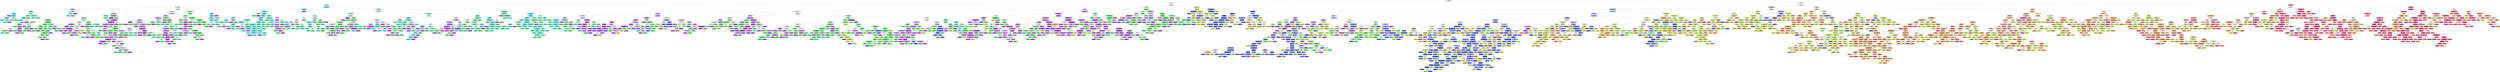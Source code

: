 digraph Tree {
node [shape=box, style="filled, rounded", color="black", fontname=helvetica] ;
edge [fontname=helvetica] ;
0 [label=<Elevation &le; 2679.5<br/>gini = 0.857<br/>samples = 12000<br/>value = [1709, 1711, 1722, 1681, 1697, 1749, 1731]>, fillcolor="#ffffff"] ;
1 [label=<Elevation &le; 2369.5<br/>gini = 0.707<br/>samples = 5237<br/>value = [11, 184, 1613, 1681, 155, 1593, 0]>, fillcolor="#fbfffe"] ;
0 -> 1 [labeldistance=2.5, labelangle=45, headlabel="True"] ;
2 [label=<Hillshade_9am &le; 195.5<br/>gini = 0.6<br/>samples = 2918<br/>value = [0, 4, 743, 1585, 0, 586, 0]>, fillcolor="#b2f5f4"] ;
1 -> 2 ;
3 [label=<Horizontal_Distance_To_Hydrology &le; 15.0<br/>gini = 0.631<br/>samples = 986<br/>value = [0, 3, 426, 173, 0, 384, 0]>, fillcolor="#f1fdf3"] ;
2 -> 3 ;
4 [label=<Elevation &le; 2284.0<br/>gini = 0.261<br/>samples = 102<br/>value = [0, 0, 9, 87, 0, 6, 0]>, fillcolor="#59e9e7"] ;
3 -> 4 ;
5 [label=<Soil_Type10 &le; 0.5<br/>gini = 0.208<br/>samples = 96<br/>value = [0, 0, 8, 85, 0, 3, 0]>, fillcolor="#52e8e6"] ;
4 -> 5 ;
6 [label=<Elevation &le; 1967.5<br/>gini = 0.1<br/>samples = 77<br/>value = [0, 0, 2, 73, 0, 2, 0]>, fillcolor="#44e6e4"] ;
5 -> 6 ;
7 [label=<gini = 0.0<br/>samples = 1<br/>value = [0, 0, 0, 0, 0, 1, 0]>, fillcolor="#b139e5"] ;
6 -> 7 ;
8 [label=<Hillshade_Noon &le; 247.5<br/>gini = 0.077<br/>samples = 76<br/>value = [0, 0, 2, 73, 0, 1, 0]>, fillcolor="#41e6e3"] ;
6 -> 8 ;
9 [label=<Elevation &le; 2264.5<br/>gini = 0.028<br/>samples = 71<br/>value = [0, 0, 0, 70, 0, 1, 0]>, fillcolor="#3ce5e2"] ;
8 -> 9 ;
10 [label=<gini = 0.0<br/>samples = 68<br/>value = [0, 0, 0, 68, 0, 0, 0]>, fillcolor="#39e5e2"] ;
9 -> 10 ;
11 [label=<Hillshade_9am &le; 185.0<br/>gini = 0.444<br/>samples = 3<br/>value = [0, 0, 0, 2, 0, 1, 0]>, fillcolor="#9cf2f0"] ;
9 -> 11 ;
12 [label=<gini = 0.0<br/>samples = 2<br/>value = [0, 0, 0, 2, 0, 0, 0]>, fillcolor="#39e5e2"] ;
11 -> 12 ;
13 [label=<gini = 0.0<br/>samples = 1<br/>value = [0, 0, 0, 0, 0, 1, 0]>, fillcolor="#b139e5"] ;
11 -> 13 ;
14 [label=<Aspect &le; 249.0<br/>gini = 0.48<br/>samples = 5<br/>value = [0, 0, 2, 3, 0, 0, 0]>, fillcolor="#bdf6f5"] ;
8 -> 14 ;
15 [label=<gini = 0.0<br/>samples = 3<br/>value = [0, 0, 0, 3, 0, 0, 0]>, fillcolor="#39e5e2"] ;
14 -> 15 ;
16 [label=<gini = 0.0<br/>samples = 2<br/>value = [0, 0, 2, 0, 0, 0, 0]>, fillcolor="#39e54d"] ;
14 -> 16 ;
17 [label=<Aspect &le; 346.5<br/>gini = 0.499<br/>samples = 19<br/>value = [0, 0, 6, 12, 0, 1, 0]>, fillcolor="#a4f3f2"] ;
5 -> 17 ;
18 [label=<Hillshade_3pm &le; 190.5<br/>gini = 0.357<br/>samples = 14<br/>value = [0, 0, 2, 11, 0, 1, 0]>, fillcolor="#6bece9"] ;
17 -> 18 ;
19 [label=<Hillshade_9am &le; 192.0<br/>gini = 0.153<br/>samples = 12<br/>value = [0, 0, 0, 11, 0, 1, 0]>, fillcolor="#4be7e5"] ;
18 -> 19 ;
20 [label=<gini = 0.0<br/>samples = 10<br/>value = [0, 0, 0, 10, 0, 0, 0]>, fillcolor="#39e5e2"] ;
19 -> 20 ;
21 [label=<Horizontal_Distance_To_Fire_Points &le; 888.0<br/>gini = 0.5<br/>samples = 2<br/>value = [0, 0, 0, 1, 0, 1, 0]>, fillcolor="#ffffff"] ;
19 -> 21 ;
22 [label=<gini = 0.0<br/>samples = 1<br/>value = [0, 0, 0, 1, 0, 0, 0]>, fillcolor="#39e5e2"] ;
21 -> 22 ;
23 [label=<gini = 0.0<br/>samples = 1<br/>value = [0, 0, 0, 0, 0, 1, 0]>, fillcolor="#b139e5"] ;
21 -> 23 ;
24 [label=<gini = 0.0<br/>samples = 2<br/>value = [0, 0, 2, 0, 0, 0, 0]>, fillcolor="#39e54d"] ;
18 -> 24 ;
25 [label=<Horizontal_Distance_To_Fire_Points &le; 448.5<br/>gini = 0.32<br/>samples = 5<br/>value = [0, 0, 4, 1, 0, 0, 0]>, fillcolor="#6aec79"] ;
17 -> 25 ;
26 [label=<gini = 0.0<br/>samples = 1<br/>value = [0, 0, 0, 1, 0, 0, 0]>, fillcolor="#39e5e2"] ;
25 -> 26 ;
27 [label=<gini = 0.0<br/>samples = 4<br/>value = [0, 0, 4, 0, 0, 0, 0]>, fillcolor="#39e54d"] ;
25 -> 27 ;
28 [label=<Horizontal_Distance_To_Roadways &le; 1263.5<br/>gini = 0.611<br/>samples = 6<br/>value = [0, 0, 1, 2, 0, 3, 0]>, fillcolor="#eccef8"] ;
4 -> 28 ;
29 [label=<Hillshade_3pm &le; 181.5<br/>gini = 0.444<br/>samples = 3<br/>value = [0, 0, 1, 2, 0, 0, 0]>, fillcolor="#9cf2f0"] ;
28 -> 29 ;
30 [label=<gini = 0.0<br/>samples = 2<br/>value = [0, 0, 0, 2, 0, 0, 0]>, fillcolor="#39e5e2"] ;
29 -> 30 ;
31 [label=<gini = 0.0<br/>samples = 1<br/>value = [0, 0, 1, 0, 0, 0, 0]>, fillcolor="#39e54d"] ;
29 -> 31 ;
32 [label=<gini = 0.0<br/>samples = 3<br/>value = [0, 0, 0, 0, 0, 3, 0]>, fillcolor="#b139e5"] ;
28 -> 32 ;
33 [label=<Soil_Type17 &le; 0.5<br/>gini = 0.585<br/>samples = 884<br/>value = [0, 3, 417, 86, 0, 378, 0]>, fillcolor="#f0fdf1"] ;
3 -> 33 ;
34 [label=<Horizontal_Distance_To_Fire_Points &le; 590.0<br/>gini = 0.557<br/>samples = 835<br/>value = [0, 3, 406, 50, 0, 376, 0]>, fillcolor="#f2fdf3"] ;
33 -> 34 ;
35 [label=<Horizontal_Distance_To_Roadways &le; 1231.5<br/>gini = 0.511<br/>samples = 321<br/>value = [0, 3, 203, 22, 0, 93, 0]>, fillcolor="#9ff2a9"] ;
34 -> 35 ;
36 [label=<Soil_Type3 &le; 0.5<br/>gini = 0.463<br/>samples = 277<br/>value = [0, 3, 193, 22, 0, 59, 0]>, fillcolor="#85ef92"] ;
35 -> 36 ;
37 [label=<Hillshade_9am &le; 173.0<br/>gini = 0.427<br/>samples = 267<br/>value = [0, 3, 193, 12, 0, 59, 0]>, fillcolor="#7fee8c"] ;
36 -> 37 ;
38 [label=<Horizontal_Distance_To_Hydrology &le; 87.5<br/>gini = 0.272<br/>samples = 175<br/>value = [0, 0, 147, 2, 0, 26, 0]>, fillcolor="#5eea6e"] ;
37 -> 38 ;
39 [label=<Horizontal_Distance_To_Roadways &le; 238.0<br/>gini = 0.481<br/>samples = 51<br/>value = [0, 0, 32, 1, 0, 18, 0]>, fillcolor="#abf4b3"] ;
38 -> 39 ;
40 [label=<Wilderness_Area3 &le; 0.5<br/>gini = 0.111<br/>samples = 17<br/>value = [0, 0, 16, 0, 0, 1, 0]>, fillcolor="#45e758"] ;
39 -> 40 ;
41 [label=<gini = 0.0<br/>samples = 16<br/>value = [0, 0, 16, 0, 0, 0, 0]>, fillcolor="#39e54d"] ;
40 -> 41 ;
42 [label=<gini = 0.0<br/>samples = 1<br/>value = [0, 0, 0, 0, 0, 1, 0]>, fillcolor="#b139e5"] ;
40 -> 42 ;
43 [label=<Horizontal_Distance_To_Roadways &le; 764.0<br/>gini = 0.528<br/>samples = 34<br/>value = [0, 0, 16, 1, 0, 17, 0]>, fillcolor="#fbf4fe"] ;
39 -> 43 ;
44 [label=<Hillshade_Noon &le; 172.5<br/>gini = 0.431<br/>samples = 21<br/>value = [0, 0, 5, 1, 0, 15, 0]>, fillcolor="#ce83ef"] ;
43 -> 44 ;
45 [label=<Elevation &le; 2174.5<br/>gini = 0.611<br/>samples = 6<br/>value = [0, 0, 3, 1, 0, 2, 0]>, fillcolor="#cef8d2"] ;
44 -> 45 ;
46 [label=<Horizontal_Distance_To_Roadways &le; 534.0<br/>gini = 0.375<br/>samples = 4<br/>value = [0, 0, 3, 1, 0, 0, 0]>, fillcolor="#7bee88"] ;
45 -> 46 ;
47 [label=<gini = 0.0<br/>samples = 1<br/>value = [0, 0, 0, 1, 0, 0, 0]>, fillcolor="#39e5e2"] ;
46 -> 47 ;
48 [label=<gini = 0.0<br/>samples = 3<br/>value = [0, 0, 3, 0, 0, 0, 0]>, fillcolor="#39e54d"] ;
46 -> 48 ;
49 [label=<gini = 0.0<br/>samples = 2<br/>value = [0, 0, 0, 0, 0, 2, 0]>, fillcolor="#b139e5"] ;
45 -> 49 ;
50 [label=<Elevation &le; 2041.0<br/>gini = 0.231<br/>samples = 15<br/>value = [0, 0, 2, 0, 0, 13, 0]>, fillcolor="#bd57e9"] ;
44 -> 50 ;
51 [label=<gini = 0.0<br/>samples = 1<br/>value = [0, 0, 1, 0, 0, 0, 0]>, fillcolor="#39e54d"] ;
50 -> 51 ;
52 [label=<Hillshade_Noon &le; 240.5<br/>gini = 0.133<br/>samples = 14<br/>value = [0, 0, 1, 0, 0, 13, 0]>, fillcolor="#b748e7"] ;
50 -> 52 ;
53 [label=<gini = 0.0<br/>samples = 13<br/>value = [0, 0, 0, 0, 0, 13, 0]>, fillcolor="#b139e5"] ;
52 -> 53 ;
54 [label=<gini = 0.0<br/>samples = 1<br/>value = [0, 0, 1, 0, 0, 0, 0]>, fillcolor="#39e54d"] ;
52 -> 54 ;
55 [label=<Soil_Type2 &le; 0.5<br/>gini = 0.26<br/>samples = 13<br/>value = [0, 0, 11, 0, 0, 2, 0]>, fillcolor="#5dea6d"] ;
43 -> 55 ;
56 [label=<Elevation &le; 2295.0<br/>gini = 0.153<br/>samples = 12<br/>value = [0, 0, 11, 0, 0, 1, 0]>, fillcolor="#4be75d"] ;
55 -> 56 ;
57 [label=<gini = 0.0<br/>samples = 11<br/>value = [0, 0, 11, 0, 0, 0, 0]>, fillcolor="#39e54d"] ;
56 -> 57 ;
58 [label=<gini = 0.0<br/>samples = 1<br/>value = [0, 0, 0, 0, 0, 1, 0]>, fillcolor="#b139e5"] ;
56 -> 58 ;
59 [label=<gini = 0.0<br/>samples = 1<br/>value = [0, 0, 0, 0, 0, 1, 0]>, fillcolor="#b139e5"] ;
55 -> 59 ;
60 [label=<Horizontal_Distance_To_Fire_Points &le; 565.0<br/>gini = 0.136<br/>samples = 124<br/>value = [0, 0, 115, 1, 0, 8, 0]>, fillcolor="#48e75b"] ;
38 -> 60 ;
61 [label=<Elevation &le; 2362.5<br/>gini = 0.087<br/>samples = 110<br/>value = [0, 0, 105, 1, 0, 4, 0]>, fillcolor="#42e655"] ;
60 -> 61 ;
62 [label=<Hillshade_3pm &le; 99.5<br/>gini = 0.072<br/>samples = 107<br/>value = [0, 0, 103, 0, 0, 4, 0]>, fillcolor="#41e654"] ;
61 -> 62 ;
63 [label=<Hillshade_Noon &le; 141.0<br/>gini = 0.375<br/>samples = 4<br/>value = [0, 0, 3, 0, 0, 1, 0]>, fillcolor="#7bee88"] ;
62 -> 63 ;
64 [label=<gini = 0.0<br/>samples = 3<br/>value = [0, 0, 3, 0, 0, 0, 0]>, fillcolor="#39e54d"] ;
63 -> 64 ;
65 [label=<gini = 0.0<br/>samples = 1<br/>value = [0, 0, 0, 0, 0, 1, 0]>, fillcolor="#b139e5"] ;
63 -> 65 ;
66 [label=<Aspect &le; 324.5<br/>gini = 0.057<br/>samples = 103<br/>value = [0, 0, 100, 0, 0, 3, 0]>, fillcolor="#3fe652"] ;
62 -> 66 ;
67 [label=<gini = 0.0<br/>samples = 65<br/>value = [0, 0, 65, 0, 0, 0, 0]>, fillcolor="#39e54d"] ;
66 -> 67 ;
68 [label=<Hillshade_3pm &le; 191.5<br/>gini = 0.145<br/>samples = 38<br/>value = [0, 0, 35, 0, 0, 3, 0]>, fillcolor="#4ae75c"] ;
66 -> 68 ;
69 [label=<Horizontal_Distance_To_Fire_Points &le; 226.0<br/>gini = 0.102<br/>samples = 37<br/>value = [0, 0, 35, 0, 0, 2, 0]>, fillcolor="#44e657"] ;
68 -> 69 ;
70 [label=<Hillshade_Noon &le; 194.0<br/>gini = 0.298<br/>samples = 11<br/>value = [0, 0, 9, 0, 0, 2, 0]>, fillcolor="#65eb75"] ;
69 -> 70 ;
71 [label=<gini = 0.0<br/>samples = 8<br/>value = [0, 0, 8, 0, 0, 0, 0]>, fillcolor="#39e54d"] ;
70 -> 71 ;
72 [label=<Soil_Type5 &le; 0.5<br/>gini = 0.444<br/>samples = 3<br/>value = [0, 0, 1, 0, 0, 2, 0]>, fillcolor="#d89cf2"] ;
70 -> 72 ;
73 [label=<gini = 0.0<br/>samples = 2<br/>value = [0, 0, 0, 0, 0, 2, 0]>, fillcolor="#b139e5"] ;
72 -> 73 ;
74 [label=<gini = 0.0<br/>samples = 1<br/>value = [0, 0, 1, 0, 0, 0, 0]>, fillcolor="#39e54d"] ;
72 -> 74 ;
75 [label=<gini = 0.0<br/>samples = 26<br/>value = [0, 0, 26, 0, 0, 0, 0]>, fillcolor="#39e54d"] ;
69 -> 75 ;
76 [label=<gini = 0.0<br/>samples = 1<br/>value = [0, 0, 0, 0, 0, 1, 0]>, fillcolor="#b139e5"] ;
68 -> 76 ;
77 [label=<Soil_Type6 &le; 0.5<br/>gini = 0.444<br/>samples = 3<br/>value = [0, 0, 2, 1, 0, 0, 0]>, fillcolor="#9cf2a6"] ;
61 -> 77 ;
78 [label=<gini = 0.0<br/>samples = 2<br/>value = [0, 0, 2, 0, 0, 0, 0]>, fillcolor="#39e54d"] ;
77 -> 78 ;
79 [label=<gini = 0.0<br/>samples = 1<br/>value = [0, 0, 0, 1, 0, 0, 0]>, fillcolor="#39e5e2"] ;
77 -> 79 ;
80 [label=<Horizontal_Distance_To_Roadways &le; 640.5<br/>gini = 0.408<br/>samples = 14<br/>value = [0, 0, 10, 0, 0, 4, 0]>, fillcolor="#88ef94"] ;
60 -> 80 ;
81 [label=<gini = 0.0<br/>samples = 8<br/>value = [0, 0, 8, 0, 0, 0, 0]>, fillcolor="#39e54d"] ;
80 -> 81 ;
82 [label=<Hillshade_3pm &le; 195.5<br/>gini = 0.444<br/>samples = 6<br/>value = [0, 0, 2, 0, 0, 4, 0]>, fillcolor="#d89cf2"] ;
80 -> 82 ;
83 [label=<gini = 0.0<br/>samples = 4<br/>value = [0, 0, 0, 0, 0, 4, 0]>, fillcolor="#b139e5"] ;
82 -> 83 ;
84 [label=<gini = 0.0<br/>samples = 2<br/>value = [0, 0, 2, 0, 0, 0, 0]>, fillcolor="#39e54d"] ;
82 -> 84 ;
85 [label=<Horizontal_Distance_To_Hydrology &le; 237.0<br/>gini = 0.608<br/>samples = 92<br/>value = [0, 3, 46, 10, 0, 33, 0]>, fillcolor="#d3f9d8"] ;
37 -> 85 ;
86 [label=<Hillshade_3pm &le; 133.0<br/>gini = 0.611<br/>samples = 61<br/>value = [0, 3, 21, 6, 0, 31, 0]>, fillcolor="#eccef8"] ;
85 -> 86 ;
87 [label=<Horizontal_Distance_To_Roadways &le; 801.5<br/>gini = 0.33<br/>samples = 24<br/>value = [0, 0, 5, 0, 0, 19, 0]>, fillcolor="#c66dec"] ;
86 -> 87 ;
88 [label=<Elevation &le; 2081.0<br/>gini = 0.236<br/>samples = 22<br/>value = [0, 0, 3, 0, 0, 19, 0]>, fillcolor="#bd58e9"] ;
87 -> 88 ;
89 [label=<Hillshade_9am &le; 187.5<br/>gini = 0.444<br/>samples = 3<br/>value = [0, 0, 2, 0, 0, 1, 0]>, fillcolor="#9cf2a6"] ;
88 -> 89 ;
90 [label=<gini = 0.0<br/>samples = 2<br/>value = [0, 0, 2, 0, 0, 0, 0]>, fillcolor="#39e54d"] ;
89 -> 90 ;
91 [label=<gini = 0.0<br/>samples = 1<br/>value = [0, 0, 0, 0, 0, 1, 0]>, fillcolor="#b139e5"] ;
89 -> 91 ;
92 [label=<Horizontal_Distance_To_Roadways &le; 567.0<br/>gini = 0.1<br/>samples = 19<br/>value = [0, 0, 1, 0, 0, 18, 0]>, fillcolor="#b544e6"] ;
88 -> 92 ;
93 [label=<gini = 0.0<br/>samples = 14<br/>value = [0, 0, 0, 0, 0, 14, 0]>, fillcolor="#b139e5"] ;
92 -> 93 ;
94 [label=<Hillshade_9am &le; 185.0<br/>gini = 0.32<br/>samples = 5<br/>value = [0, 0, 1, 0, 0, 4, 0]>, fillcolor="#c46aec"] ;
92 -> 94 ;
95 [label=<gini = 0.0<br/>samples = 4<br/>value = [0, 0, 0, 0, 0, 4, 0]>, fillcolor="#b139e5"] ;
94 -> 95 ;
96 [label=<gini = 0.0<br/>samples = 1<br/>value = [0, 0, 1, 0, 0, 0, 0]>, fillcolor="#39e54d"] ;
94 -> 96 ;
97 [label=<gini = 0.0<br/>samples = 2<br/>value = [0, 0, 2, 0, 0, 0, 0]>, fillcolor="#39e54d"] ;
87 -> 97 ;
98 [label=<Soil_Type5 &le; 0.5<br/>gini = 0.675<br/>samples = 37<br/>value = [0, 3, 16, 6, 0, 12, 0]>, fillcolor="#dffbe3"] ;
86 -> 98 ;
99 [label=<Horizontal_Distance_To_Roadways &le; 338.5<br/>gini = 0.665<br/>samples = 33<br/>value = [0, 3, 16, 6, 0, 8, 0]>, fillcolor="#c0f7c6"] ;
98 -> 99 ;
100 [label=<Vertical_Distance_To_Hydrology &le; 34.0<br/>gini = 0.612<br/>samples = 7<br/>value = [0, 3, 1, 0, 0, 3, 0]>, fillcolor="#ffffff"] ;
99 -> 100 ;
101 [label=<Horizontal_Distance_To_Fire_Points &le; 485.5<br/>gini = 0.56<br/>samples = 5<br/>value = [0, 1, 1, 0, 0, 3, 0]>, fillcolor="#d89cf2"] ;
100 -> 101 ;
102 [label=<Horizontal_Distance_To_Hydrology &le; 157.5<br/>gini = 0.375<br/>samples = 4<br/>value = [0, 0, 1, 0, 0, 3, 0]>, fillcolor="#cb7bee"] ;
101 -> 102 ;
103 [label=<gini = 0.0<br/>samples = 3<br/>value = [0, 0, 0, 0, 0, 3, 0]>, fillcolor="#b139e5"] ;
102 -> 103 ;
104 [label=<gini = 0.0<br/>samples = 1<br/>value = [0, 0, 1, 0, 0, 0, 0]>, fillcolor="#39e54d"] ;
102 -> 104 ;
105 [label=<gini = 0.0<br/>samples = 1<br/>value = [0, 1, 0, 0, 0, 0, 0]>, fillcolor="#b7e539"] ;
101 -> 105 ;
106 [label=<gini = 0.0<br/>samples = 2<br/>value = [0, 2, 0, 0, 0, 0, 0]>, fillcolor="#b7e539"] ;
100 -> 106 ;
107 [label=<Aspect &le; 232.0<br/>gini = 0.577<br/>samples = 26<br/>value = [0, 0, 15, 6, 0, 5, 0]>, fillcolor="#a6f3af"] ;
99 -> 107 ;
108 [label=<Elevation &le; 2189.5<br/>gini = 0.298<br/>samples = 11<br/>value = [0, 0, 9, 0, 0, 2, 0]>, fillcolor="#65eb75"] ;
107 -> 108 ;
109 [label=<gini = 0.0<br/>samples = 2<br/>value = [0, 0, 0, 0, 0, 2, 0]>, fillcolor="#b139e5"] ;
108 -> 109 ;
110 [label=<gini = 0.0<br/>samples = 9<br/>value = [0, 0, 9, 0, 0, 0, 0]>, fillcolor="#39e54d"] ;
108 -> 110 ;
111 [label=<Elevation &le; 2267.5<br/>gini = 0.64<br/>samples = 15<br/>value = [0, 0, 6, 6, 0, 3, 0]>, fillcolor="#ffffff"] ;
107 -> 111 ;
112 [label=<Hillshade_Noon &le; 203.5<br/>gini = 0.531<br/>samples = 8<br/>value = [0, 0, 5, 1, 0, 2, 0]>, fillcolor="#9cf2a6"] ;
111 -> 112 ;
113 [label=<Elevation &le; 2107.5<br/>gini = 0.5<br/>samples = 2<br/>value = [0, 0, 0, 1, 0, 1, 0]>, fillcolor="#ffffff"] ;
112 -> 113 ;
114 [label=<gini = 0.0<br/>samples = 1<br/>value = [0, 0, 0, 1, 0, 0, 0]>, fillcolor="#39e5e2"] ;
113 -> 114 ;
115 [label=<gini = 0.0<br/>samples = 1<br/>value = [0, 0, 0, 0, 0, 1, 0]>, fillcolor="#b139e5"] ;
113 -> 115 ;
116 [label=<Horizontal_Distance_To_Hydrology &le; 54.5<br/>gini = 0.278<br/>samples = 6<br/>value = [0, 0, 5, 0, 0, 1, 0]>, fillcolor="#61ea71"] ;
112 -> 116 ;
117 [label=<gini = 0.0<br/>samples = 1<br/>value = [0, 0, 0, 0, 0, 1, 0]>, fillcolor="#b139e5"] ;
116 -> 117 ;
118 [label=<gini = 0.0<br/>samples = 5<br/>value = [0, 0, 5, 0, 0, 0, 0]>, fillcolor="#39e54d"] ;
116 -> 118 ;
119 [label=<Hillshade_3pm &le; 194.5<br/>gini = 0.449<br/>samples = 7<br/>value = [0, 0, 1, 5, 0, 1, 0]>, fillcolor="#7beeec"] ;
111 -> 119 ;
120 [label=<gini = 0.0<br/>samples = 5<br/>value = [0, 0, 0, 5, 0, 0, 0]>, fillcolor="#39e5e2"] ;
119 -> 120 ;
121 [label=<Horizontal_Distance_To_Fire_Points &le; 361.0<br/>gini = 0.5<br/>samples = 2<br/>value = [0, 0, 1, 0, 0, 1, 0]>, fillcolor="#ffffff"] ;
119 -> 121 ;
122 [label=<gini = 0.0<br/>samples = 1<br/>value = [0, 0, 1, 0, 0, 0, 0]>, fillcolor="#39e54d"] ;
121 -> 122 ;
123 [label=<gini = 0.0<br/>samples = 1<br/>value = [0, 0, 0, 0, 0, 1, 0]>, fillcolor="#b139e5"] ;
121 -> 123 ;
124 [label=<gini = 0.0<br/>samples = 4<br/>value = [0, 0, 0, 0, 0, 4, 0]>, fillcolor="#b139e5"] ;
98 -> 124 ;
125 [label=<Elevation &le; 2328.0<br/>gini = 0.329<br/>samples = 31<br/>value = [0, 0, 25, 4, 0, 2, 0]>, fillcolor="#65eb75"] ;
85 -> 125 ;
126 [label=<Horizontal_Distance_To_Fire_Points &le; 157.5<br/>gini = 0.142<br/>samples = 26<br/>value = [0, 0, 24, 0, 0, 2, 0]>, fillcolor="#49e75c"] ;
125 -> 126 ;
127 [label=<gini = 0.0<br/>samples = 2<br/>value = [0, 0, 0, 0, 0, 2, 0]>, fillcolor="#b139e5"] ;
126 -> 127 ;
128 [label=<gini = 0.0<br/>samples = 24<br/>value = [0, 0, 24, 0, 0, 0, 0]>, fillcolor="#39e54d"] ;
126 -> 128 ;
129 [label=<Horizontal_Distance_To_Roadways &le; 1019.5<br/>gini = 0.32<br/>samples = 5<br/>value = [0, 0, 1, 4, 0, 0, 0]>, fillcolor="#6aece9"] ;
125 -> 129 ;
130 [label=<gini = 0.0<br/>samples = 4<br/>value = [0, 0, 0, 4, 0, 0, 0]>, fillcolor="#39e5e2"] ;
129 -> 130 ;
131 [label=<gini = 0.0<br/>samples = 1<br/>value = [0, 0, 1, 0, 0, 0, 0]>, fillcolor="#39e54d"] ;
129 -> 131 ;
132 [label=<gini = 0.0<br/>samples = 10<br/>value = [0, 0, 0, 10, 0, 0, 0]>, fillcolor="#39e5e2"] ;
36 -> 132 ;
133 [label=<Horizontal_Distance_To_Hydrology &le; 183.5<br/>gini = 0.351<br/>samples = 44<br/>value = [0, 0, 10, 0, 0, 34, 0]>, fillcolor="#c873ed"] ;
35 -> 133 ;
134 [label=<Elevation &le; 2153.0<br/>gini = 0.149<br/>samples = 37<br/>value = [0, 0, 3, 0, 0, 34, 0]>, fillcolor="#b84ae7"] ;
133 -> 134 ;
135 [label=<gini = 0.0<br/>samples = 1<br/>value = [0, 0, 1, 0, 0, 0, 0]>, fillcolor="#39e54d"] ;
134 -> 135 ;
136 [label=<Horizontal_Distance_To_Hydrology &le; 172.5<br/>gini = 0.105<br/>samples = 36<br/>value = [0, 0, 2, 0, 0, 34, 0]>, fillcolor="#b645e7"] ;
134 -> 136 ;
137 [label=<Horizontal_Distance_To_Roadways &le; 1265.5<br/>gini = 0.057<br/>samples = 34<br/>value = [0, 0, 1, 0, 0, 33, 0]>, fillcolor="#b33fe6"] ;
136 -> 137 ;
138 [label=<Horizontal_Distance_To_Roadways &le; 1256.5<br/>gini = 0.32<br/>samples = 5<br/>value = [0, 0, 1, 0, 0, 4, 0]>, fillcolor="#c46aec"] ;
137 -> 138 ;
139 [label=<gini = 0.0<br/>samples = 4<br/>value = [0, 0, 0, 0, 0, 4, 0]>, fillcolor="#b139e5"] ;
138 -> 139 ;
140 [label=<gini = 0.0<br/>samples = 1<br/>value = [0, 0, 1, 0, 0, 0, 0]>, fillcolor="#39e54d"] ;
138 -> 140 ;
141 [label=<gini = 0.0<br/>samples = 29<br/>value = [0, 0, 0, 0, 0, 29, 0]>, fillcolor="#b139e5"] ;
137 -> 141 ;
142 [label=<Hillshade_3pm &le; 170.5<br/>gini = 0.5<br/>samples = 2<br/>value = [0, 0, 1, 0, 0, 1, 0]>, fillcolor="#ffffff"] ;
136 -> 142 ;
143 [label=<gini = 0.0<br/>samples = 1<br/>value = [0, 0, 0, 0, 0, 1, 0]>, fillcolor="#b139e5"] ;
142 -> 143 ;
144 [label=<gini = 0.0<br/>samples = 1<br/>value = [0, 0, 1, 0, 0, 0, 0]>, fillcolor="#39e54d"] ;
142 -> 144 ;
145 [label=<gini = 0.0<br/>samples = 7<br/>value = [0, 0, 7, 0, 0, 0, 0]>, fillcolor="#39e54d"] ;
133 -> 145 ;
146 [label=<Horizontal_Distance_To_Fire_Points &le; 1069.0<br/>gini = 0.538<br/>samples = 514<br/>value = [0, 0, 203, 28, 0, 283, 0]>, fillcolor="#ebccf8"] ;
34 -> 146 ;
147 [label=<Hillshade_3pm &le; 229.5<br/>gini = 0.502<br/>samples = 414<br/>value = [0, 0, 131, 23, 0, 260, 0]>, fillcolor="#dba5f3"] ;
146 -> 147 ;
148 [label=<Horizontal_Distance_To_Hydrology &le; 406.0<br/>gini = 0.482<br/>samples = 387<br/>value = [0, 0, 110, 22, 0, 255, 0]>, fillcolor="#d697f1"] ;
147 -> 148 ;
149 [label=<Elevation &le; 2058.5<br/>gini = 0.45<br/>samples = 368<br/>value = [0, 0, 99, 15, 0, 254, 0]>, fillcolor="#d28df0"] ;
148 -> 149 ;
150 [label=<Slope &le; 37.5<br/>gini = 0.044<br/>samples = 44<br/>value = [0, 0, 1, 0, 0, 43, 0]>, fillcolor="#b33ee6"] ;
149 -> 150 ;
151 [label=<gini = 0.0<br/>samples = 43<br/>value = [0, 0, 0, 0, 0, 43, 0]>, fillcolor="#b139e5"] ;
150 -> 151 ;
152 [label=<gini = 0.0<br/>samples = 1<br/>value = [0, 0, 1, 0, 0, 0, 0]>, fillcolor="#39e54d"] ;
150 -> 152 ;
153 [label=<Horizontal_Distance_To_Roadways &le; 375.0<br/>gini = 0.482<br/>samples = 324<br/>value = [0, 0, 98, 15, 0, 211, 0]>, fillcolor="#d89cf2"] ;
149 -> 153 ;
154 [label=<Horizontal_Distance_To_Fire_Points &le; 883.5<br/>gini = 0.32<br/>samples = 25<br/>value = [0, 0, 20, 0, 0, 5, 0]>, fillcolor="#6aec79"] ;
153 -> 154 ;
155 [label=<Aspect &le; 18.5<br/>gini = 0.227<br/>samples = 23<br/>value = [0, 0, 20, 0, 0, 3, 0]>, fillcolor="#57e968"] ;
154 -> 155 ;
156 [label=<Hillshade_3pm &le; 111.0<br/>gini = 0.444<br/>samples = 3<br/>value = [0, 0, 1, 0, 0, 2, 0]>, fillcolor="#d89cf2"] ;
155 -> 156 ;
157 [label=<gini = 0.0<br/>samples = 1<br/>value = [0, 0, 1, 0, 0, 0, 0]>, fillcolor="#39e54d"] ;
156 -> 157 ;
158 [label=<gini = 0.0<br/>samples = 2<br/>value = [0, 0, 0, 0, 0, 2, 0]>, fillcolor="#b139e5"] ;
156 -> 158 ;
159 [label=<Vertical_Distance_To_Hydrology &le; 40.5<br/>gini = 0.095<br/>samples = 20<br/>value = [0, 0, 19, 0, 0, 1, 0]>, fillcolor="#43e656"] ;
155 -> 159 ;
160 [label=<Vertical_Distance_To_Hydrology &le; 33.0<br/>gini = 0.278<br/>samples = 6<br/>value = [0, 0, 5, 0, 0, 1, 0]>, fillcolor="#61ea71"] ;
159 -> 160 ;
161 [label=<gini = 0.0<br/>samples = 5<br/>value = [0, 0, 5, 0, 0, 0, 0]>, fillcolor="#39e54d"] ;
160 -> 161 ;
162 [label=<gini = 0.0<br/>samples = 1<br/>value = [0, 0, 0, 0, 0, 1, 0]>, fillcolor="#b139e5"] ;
160 -> 162 ;
163 [label=<gini = 0.0<br/>samples = 14<br/>value = [0, 0, 14, 0, 0, 0, 0]>, fillcolor="#39e54d"] ;
159 -> 163 ;
164 [label=<gini = 0.0<br/>samples = 2<br/>value = [0, 0, 0, 0, 0, 2, 0]>, fillcolor="#b139e5"] ;
154 -> 164 ;
165 [label=<Horizontal_Distance_To_Roadways &le; 1145.5<br/>gini = 0.455<br/>samples = 299<br/>value = [0, 0, 78, 15, 0, 206, 0]>, fillcolor="#d28cf0"] ;
153 -> 165 ;
166 [label=<Horizontal_Distance_To_Fire_Points &le; 802.5<br/>gini = 0.356<br/>samples = 186<br/>value = [0, 0, 35, 6, 0, 145, 0]>, fillcolor="#c66fec"] ;
165 -> 166 ;
167 [label=<Hillshade_Noon &le; 239.0<br/>gini = 0.51<br/>samples = 91<br/>value = [0, 0, 30, 5, 0, 56, 0]>, fillcolor="#deabf4"] ;
166 -> 167 ;
168 [label=<Horizontal_Distance_To_Hydrology &le; 287.0<br/>gini = 0.447<br/>samples = 83<br/>value = [0, 0, 26, 1, 0, 56, 0]>, fillcolor="#d697f1"] ;
167 -> 168 ;
169 [label=<Aspect &le; 5.5<br/>gini = 0.395<br/>samples = 72<br/>value = [0, 0, 18, 1, 0, 53, 0]>, fillcolor="#cc7fee"] ;
168 -> 169 ;
170 [label=<gini = 0.0<br/>samples = 4<br/>value = [0, 0, 4, 0, 0, 0, 0]>, fillcolor="#39e54d"] ;
169 -> 170 ;
171 [label=<Aspect &le; 357.5<br/>gini = 0.35<br/>samples = 68<br/>value = [0, 0, 14, 1, 0, 53, 0]>, fillcolor="#c770ec"] ;
169 -> 171 ;
172 [label=<Hillshade_Noon &le; 202.0<br/>gini = 0.322<br/>samples = 66<br/>value = [0, 0, 12, 1, 0, 53, 0]>, fillcolor="#c469eb"] ;
171 -> 172 ;
173 [label=<Vertical_Distance_To_Hydrology &le; 123.5<br/>gini = 0.105<br/>samples = 36<br/>value = [0, 0, 2, 0, 0, 34, 0]>, fillcolor="#b645e7"] ;
172 -> 173 ;
174 [label=<Horizontal_Distance_To_Roadways &le; 1013.0<br/>gini = 0.056<br/>samples = 35<br/>value = [0, 0, 1, 0, 0, 34, 0]>, fillcolor="#b33fe6"] ;
173 -> 174 ;
175 [label=<gini = 0.0<br/>samples = 34<br/>value = [0, 0, 0, 0, 0, 34, 0]>, fillcolor="#b139e5"] ;
174 -> 175 ;
176 [label=<gini = 0.0<br/>samples = 1<br/>value = [0, 0, 1, 0, 0, 0, 0]>, fillcolor="#39e54d"] ;
174 -> 176 ;
177 [label=<gini = 0.0<br/>samples = 1<br/>value = [0, 0, 1, 0, 0, 0, 0]>, fillcolor="#39e54d"] ;
173 -> 177 ;
178 [label=<Slope &le; 15.5<br/>gini = 0.487<br/>samples = 30<br/>value = [0, 0, 10, 1, 0, 19, 0]>, fillcolor="#dca6f3"] ;
172 -> 178 ;
179 [label=<gini = 0.0<br/>samples = 6<br/>value = [0, 0, 0, 0, 0, 6, 0]>, fillcolor="#b139e5"] ;
178 -> 179 ;
180 [label=<Horizontal_Distance_To_Roadways &le; 1105.5<br/>gini = 0.531<br/>samples = 24<br/>value = [0, 0, 10, 1, 0, 13, 0]>, fillcolor="#eed5f9"] ;
178 -> 180 ;
181 [label=<Slope &le; 17.5<br/>gini = 0.543<br/>samples = 19<br/>value = [0, 0, 10, 1, 0, 8, 0]>, fillcolor="#dbfadf"] ;
180 -> 181 ;
182 [label=<gini = 0.0<br/>samples = 3<br/>value = [0, 0, 3, 0, 0, 0, 0]>, fillcolor="#39e54d"] ;
181 -> 182 ;
183 [label=<Horizontal_Distance_To_Roadways &le; 770.5<br/>gini = 0.555<br/>samples = 16<br/>value = [0, 0, 7, 1, 0, 8, 0]>, fillcolor="#f6e9fc"] ;
181 -> 183 ;
184 [label=<gini = 0.0<br/>samples = 4<br/>value = [0, 0, 0, 0, 0, 4, 0]>, fillcolor="#b139e5"] ;
183 -> 184 ;
185 [label=<Horizontal_Distance_To_Fire_Points &le; 698.0<br/>gini = 0.542<br/>samples = 12<br/>value = [0, 0, 7, 1, 0, 4, 0]>, fillcolor="#b5f5bc"] ;
183 -> 185 ;
186 [label=<Aspect &le; 287.0<br/>gini = 0.278<br/>samples = 6<br/>value = [0, 0, 5, 1, 0, 0, 0]>, fillcolor="#61ea71"] ;
185 -> 186 ;
187 [label=<gini = 0.0<br/>samples = 1<br/>value = [0, 0, 0, 1, 0, 0, 0]>, fillcolor="#39e5e2"] ;
186 -> 187 ;
188 [label=<gini = 0.0<br/>samples = 5<br/>value = [0, 0, 5, 0, 0, 0, 0]>, fillcolor="#39e54d"] ;
186 -> 188 ;
189 [label=<Vertical_Distance_To_Hydrology &le; 46.5<br/>gini = 0.444<br/>samples = 6<br/>value = [0, 0, 2, 0, 0, 4, 0]>, fillcolor="#d89cf2"] ;
185 -> 189 ;
190 [label=<gini = 0.0<br/>samples = 2<br/>value = [0, 0, 2, 0, 0, 0, 0]>, fillcolor="#39e54d"] ;
189 -> 190 ;
191 [label=<gini = 0.0<br/>samples = 4<br/>value = [0, 0, 0, 0, 0, 4, 0]>, fillcolor="#b139e5"] ;
189 -> 191 ;
192 [label=<gini = 0.0<br/>samples = 5<br/>value = [0, 0, 0, 0, 0, 5, 0]>, fillcolor="#b139e5"] ;
180 -> 192 ;
193 [label=<gini = 0.0<br/>samples = 2<br/>value = [0, 0, 2, 0, 0, 0, 0]>, fillcolor="#39e54d"] ;
171 -> 193 ;
194 [label=<Hillshade_Noon &le; 221.5<br/>gini = 0.397<br/>samples = 11<br/>value = [0, 0, 8, 0, 0, 3, 0]>, fillcolor="#83ef90"] ;
168 -> 194 ;
195 [label=<Vertical_Distance_To_Hydrology &le; -58.0<br/>gini = 0.198<br/>samples = 9<br/>value = [0, 0, 8, 0, 0, 1, 0]>, fillcolor="#52e863"] ;
194 -> 195 ;
196 [label=<gini = 0.0<br/>samples = 1<br/>value = [0, 0, 0, 0, 0, 1, 0]>, fillcolor="#b139e5"] ;
195 -> 196 ;
197 [label=<gini = 0.0<br/>samples = 8<br/>value = [0, 0, 8, 0, 0, 0, 0]>, fillcolor="#39e54d"] ;
195 -> 197 ;
198 [label=<gini = 0.0<br/>samples = 2<br/>value = [0, 0, 0, 0, 0, 2, 0]>, fillcolor="#b139e5"] ;
194 -> 198 ;
199 [label=<Horizontal_Distance_To_Roadways &le; 845.0<br/>gini = 0.5<br/>samples = 8<br/>value = [0, 0, 4, 4, 0, 0, 0]>, fillcolor="#ffffff"] ;
167 -> 199 ;
200 [label=<gini = 0.0<br/>samples = 4<br/>value = [0, 0, 4, 0, 0, 0, 0]>, fillcolor="#39e54d"] ;
199 -> 200 ;
201 [label=<gini = 0.0<br/>samples = 4<br/>value = [0, 0, 0, 4, 0, 0, 0]>, fillcolor="#39e5e2"] ;
199 -> 201 ;
202 [label=<Horizontal_Distance_To_Roadways &le; 406.0<br/>gini = 0.119<br/>samples = 95<br/>value = [0, 0, 5, 1, 0, 89, 0]>, fillcolor="#b646e7"] ;
166 -> 202 ;
203 [label=<Slope &le; 27.0<br/>gini = 0.64<br/>samples = 5<br/>value = [0, 0, 2, 1, 0, 2, 0]>, fillcolor="#ffffff"] ;
202 -> 203 ;
204 [label=<Hillshade_Noon &le; 225.0<br/>gini = 0.444<br/>samples = 3<br/>value = [0, 0, 2, 1, 0, 0, 0]>, fillcolor="#9cf2a6"] ;
203 -> 204 ;
205 [label=<gini = 0.0<br/>samples = 2<br/>value = [0, 0, 2, 0, 0, 0, 0]>, fillcolor="#39e54d"] ;
204 -> 205 ;
206 [label=<gini = 0.0<br/>samples = 1<br/>value = [0, 0, 0, 1, 0, 0, 0]>, fillcolor="#39e5e2"] ;
204 -> 206 ;
207 [label=<gini = 0.0<br/>samples = 2<br/>value = [0, 0, 0, 0, 0, 2, 0]>, fillcolor="#b139e5"] ;
203 -> 207 ;
208 [label=<Aspect &le; 353.0<br/>gini = 0.064<br/>samples = 90<br/>value = [0, 0, 3, 0, 0, 87, 0]>, fillcolor="#b440e6"] ;
202 -> 208 ;
209 [label=<Soil_Type6 &le; 0.5<br/>gini = 0.023<br/>samples = 87<br/>value = [0, 0, 1, 0, 0, 86, 0]>, fillcolor="#b23be5"] ;
208 -> 209 ;
210 [label=<gini = 0.0<br/>samples = 86<br/>value = [0, 0, 0, 0, 0, 86, 0]>, fillcolor="#b139e5"] ;
209 -> 210 ;
211 [label=<gini = 0.0<br/>samples = 1<br/>value = [0, 0, 1, 0, 0, 0, 0]>, fillcolor="#39e54d"] ;
209 -> 211 ;
212 [label=<Horizontal_Distance_To_Hydrology &le; 347.5<br/>gini = 0.444<br/>samples = 3<br/>value = [0, 0, 2, 0, 0, 1, 0]>, fillcolor="#9cf2a6"] ;
208 -> 212 ;
213 [label=<gini = 0.0<br/>samples = 1<br/>value = [0, 0, 0, 0, 0, 1, 0]>, fillcolor="#b139e5"] ;
212 -> 213 ;
214 [label=<gini = 0.0<br/>samples = 2<br/>value = [0, 0, 2, 0, 0, 0, 0]>, fillcolor="#39e54d"] ;
212 -> 214 ;
215 [label=<Slope &le; 27.5<br/>gini = 0.557<br/>samples = 113<br/>value = [0, 0, 43, 9, 0, 61, 0]>, fillcolor="#ebccf8"] ;
165 -> 215 ;
216 [label=<Horizontal_Distance_To_Hydrology &le; 286.0<br/>gini = 0.468<br/>samples = 81<br/>value = [0, 0, 17, 8, 0, 56, 0]>, fillcolor="#cf86ef"] ;
215 -> 216 ;
217 [label=<Horizontal_Distance_To_Fire_Points &le; 905.0<br/>gini = 0.365<br/>samples = 71<br/>value = [0, 0, 13, 3, 0, 55, 0]>, fillcolor="#c770ec"] ;
216 -> 217 ;
218 [label=<Hillshade_Noon &le; 186.0<br/>gini = 0.2<br/>samples = 55<br/>value = [0, 0, 4, 2, 0, 49, 0]>, fillcolor="#ba50e8"] ;
217 -> 218 ;
219 [label=<Vertical_Distance_To_Hydrology &le; 7.5<br/>gini = 0.444<br/>samples = 3<br/>value = [0, 0, 2, 1, 0, 0, 0]>, fillcolor="#9cf2a6"] ;
218 -> 219 ;
220 [label=<gini = 0.0<br/>samples = 1<br/>value = [0, 0, 0, 1, 0, 0, 0]>, fillcolor="#39e5e2"] ;
219 -> 220 ;
221 [label=<gini = 0.0<br/>samples = 2<br/>value = [0, 0, 2, 0, 0, 0, 0]>, fillcolor="#39e54d"] ;
219 -> 221 ;
222 [label=<Horizontal_Distance_To_Roadways &le; 1154.0<br/>gini = 0.11<br/>samples = 52<br/>value = [0, 0, 2, 1, 0, 49, 0]>, fillcolor="#b645e7"] ;
218 -> 222 ;
223 [label=<gini = 0.0<br/>samples = 1<br/>value = [0, 0, 1, 0, 0, 0, 0]>, fillcolor="#39e54d"] ;
222 -> 223 ;
224 [label=<Elevation &le; 2194.0<br/>gini = 0.076<br/>samples = 51<br/>value = [0, 0, 1, 1, 0, 49, 0]>, fillcolor="#b441e6"] ;
222 -> 224 ;
225 [label=<Horizontal_Distance_To_Fire_Points &le; 707.5<br/>gini = 0.5<br/>samples = 2<br/>value = [0, 0, 0, 1, 0, 1, 0]>, fillcolor="#ffffff"] ;
224 -> 225 ;
226 [label=<gini = 0.0<br/>samples = 1<br/>value = [0, 0, 0, 0, 0, 1, 0]>, fillcolor="#b139e5"] ;
225 -> 226 ;
227 [label=<gini = 0.0<br/>samples = 1<br/>value = [0, 0, 0, 1, 0, 0, 0]>, fillcolor="#39e5e2"] ;
225 -> 227 ;
228 [label=<Slope &le; 25.5<br/>gini = 0.04<br/>samples = 49<br/>value = [0, 0, 1, 0, 0, 48, 0]>, fillcolor="#b33de6"] ;
224 -> 228 ;
229 [label=<gini = 0.0<br/>samples = 45<br/>value = [0, 0, 0, 0, 0, 45, 0]>, fillcolor="#b139e5"] ;
228 -> 229 ;
230 [label=<Aspect &le; 316.0<br/>gini = 0.375<br/>samples = 4<br/>value = [0, 0, 1, 0, 0, 3, 0]>, fillcolor="#cb7bee"] ;
228 -> 230 ;
231 [label=<gini = 0.0<br/>samples = 3<br/>value = [0, 0, 0, 0, 0, 3, 0]>, fillcolor="#b139e5"] ;
230 -> 231 ;
232 [label=<gini = 0.0<br/>samples = 1<br/>value = [0, 0, 1, 0, 0, 0, 0]>, fillcolor="#39e54d"] ;
230 -> 232 ;
233 [label=<Soil_Type10 &le; 0.5<br/>gini = 0.539<br/>samples = 16<br/>value = [0, 0, 9, 1, 0, 6, 0]>, fillcolor="#c4f7ca"] ;
217 -> 233 ;
234 [label=<Hillshade_9am &le; 180.0<br/>gini = 0.406<br/>samples = 8<br/>value = [0, 0, 1, 1, 0, 6, 0]>, fillcolor="#c772ec"] ;
233 -> 234 ;
235 [label=<gini = 0.0<br/>samples = 6<br/>value = [0, 0, 0, 0, 0, 6, 0]>, fillcolor="#b139e5"] ;
234 -> 235 ;
236 [label=<Hillshade_Noon &le; 206.5<br/>gini = 0.5<br/>samples = 2<br/>value = [0, 0, 1, 1, 0, 0, 0]>, fillcolor="#ffffff"] ;
234 -> 236 ;
237 [label=<gini = 0.0<br/>samples = 1<br/>value = [0, 0, 1, 0, 0, 0, 0]>, fillcolor="#39e54d"] ;
236 -> 237 ;
238 [label=<gini = 0.0<br/>samples = 1<br/>value = [0, 0, 0, 1, 0, 0, 0]>, fillcolor="#39e5e2"] ;
236 -> 238 ;
239 [label=<gini = 0.0<br/>samples = 8<br/>value = [0, 0, 8, 0, 0, 0, 0]>, fillcolor="#39e54d"] ;
233 -> 239 ;
240 [label=<Aspect &le; 280.0<br/>gini = 0.58<br/>samples = 10<br/>value = [0, 0, 4, 5, 0, 1, 0]>, fillcolor="#defbfa"] ;
216 -> 240 ;
241 [label=<gini = 0.0<br/>samples = 5<br/>value = [0, 0, 0, 5, 0, 0, 0]>, fillcolor="#39e5e2"] ;
240 -> 241 ;
242 [label=<Vertical_Distance_To_Hydrology &le; 85.5<br/>gini = 0.32<br/>samples = 5<br/>value = [0, 0, 4, 0, 0, 1, 0]>, fillcolor="#6aec79"] ;
240 -> 242 ;
243 [label=<gini = 0.0<br/>samples = 1<br/>value = [0, 0, 0, 0, 0, 1, 0]>, fillcolor="#b139e5"] ;
242 -> 243 ;
244 [label=<gini = 0.0<br/>samples = 4<br/>value = [0, 0, 4, 0, 0, 0, 0]>, fillcolor="#39e54d"] ;
242 -> 244 ;
245 [label=<Soil_Type10 &le; 0.5<br/>gini = 0.314<br/>samples = 32<br/>value = [0, 0, 26, 1, 0, 5, 0]>, fillcolor="#65eb75"] ;
215 -> 245 ;
246 [label=<Horizontal_Distance_To_Fire_Points &le; 835.0<br/>gini = 0.444<br/>samples = 3<br/>value = [0, 0, 0, 1, 0, 2, 0]>, fillcolor="#d89cf2"] ;
245 -> 246 ;
247 [label=<gini = 0.0<br/>samples = 2<br/>value = [0, 0, 0, 0, 0, 2, 0]>, fillcolor="#b139e5"] ;
246 -> 247 ;
248 [label=<gini = 0.0<br/>samples = 1<br/>value = [0, 0, 0, 1, 0, 0, 0]>, fillcolor="#39e5e2"] ;
246 -> 248 ;
249 [label=<Horizontal_Distance_To_Fire_Points &le; 621.0<br/>gini = 0.185<br/>samples = 29<br/>value = [0, 0, 26, 0, 0, 3, 0]>, fillcolor="#50e862"] ;
245 -> 249 ;
250 [label=<gini = 0.0<br/>samples = 1<br/>value = [0, 0, 0, 0, 0, 1, 0]>, fillcolor="#b139e5"] ;
249 -> 250 ;
251 [label=<Hillshade_9am &le; 122.5<br/>gini = 0.133<br/>samples = 28<br/>value = [0, 0, 26, 0, 0, 2, 0]>, fillcolor="#48e75b"] ;
249 -> 251 ;
252 [label=<Hillshade_Noon &le; 191.5<br/>gini = 0.32<br/>samples = 10<br/>value = [0, 0, 8, 0, 0, 2, 0]>, fillcolor="#6aec79"] ;
251 -> 252 ;
253 [label=<gini = 0.0<br/>samples = 6<br/>value = [0, 0, 6, 0, 0, 0, 0]>, fillcolor="#39e54d"] ;
252 -> 253 ;
254 [label=<Hillshade_9am &le; 118.5<br/>gini = 0.5<br/>samples = 4<br/>value = [0, 0, 2, 0, 0, 2, 0]>, fillcolor="#ffffff"] ;
252 -> 254 ;
255 [label=<gini = 0.0<br/>samples = 2<br/>value = [0, 0, 2, 0, 0, 0, 0]>, fillcolor="#39e54d"] ;
254 -> 255 ;
256 [label=<gini = 0.0<br/>samples = 2<br/>value = [0, 0, 0, 0, 0, 2, 0]>, fillcolor="#b139e5"] ;
254 -> 256 ;
257 [label=<gini = 0.0<br/>samples = 18<br/>value = [0, 0, 18, 0, 0, 0, 0]>, fillcolor="#39e54d"] ;
251 -> 257 ;
258 [label=<Hillshade_Noon &le; 247.5<br/>gini = 0.526<br/>samples = 19<br/>value = [0, 0, 11, 7, 0, 1, 0]>, fillcolor="#bdf6c4"] ;
148 -> 258 ;
259 [label=<Soil_Type5 &le; 0.5<br/>gini = 0.18<br/>samples = 10<br/>value = [0, 0, 9, 0, 0, 1, 0]>, fillcolor="#4fe861"] ;
258 -> 259 ;
260 [label=<gini = 0.0<br/>samples = 9<br/>value = [0, 0, 9, 0, 0, 0, 0]>, fillcolor="#39e54d"] ;
259 -> 260 ;
261 [label=<gini = 0.0<br/>samples = 1<br/>value = [0, 0, 0, 0, 0, 1, 0]>, fillcolor="#b139e5"] ;
259 -> 261 ;
262 [label=<Horizontal_Distance_To_Roadways &le; 934.5<br/>gini = 0.346<br/>samples = 9<br/>value = [0, 0, 2, 7, 0, 0, 0]>, fillcolor="#72ecea"] ;
258 -> 262 ;
263 [label=<gini = 0.0<br/>samples = 2<br/>value = [0, 0, 2, 0, 0, 0, 0]>, fillcolor="#39e54d"] ;
262 -> 263 ;
264 [label=<gini = 0.0<br/>samples = 7<br/>value = [0, 0, 0, 7, 0, 0, 0]>, fillcolor="#39e5e2"] ;
262 -> 264 ;
265 [label=<Horizontal_Distance_To_Fire_Points &le; 933.5<br/>gini = 0.359<br/>samples = 27<br/>value = [0, 0, 21, 1, 0, 5, 0]>, fillcolor="#6fec7e"] ;
147 -> 265 ;
266 [label=<Elevation &le; 1981.5<br/>gini = 0.226<br/>samples = 24<br/>value = [0, 0, 21, 1, 0, 2, 0]>, fillcolor="#54e965"] ;
265 -> 266 ;
267 [label=<gini = 0.0<br/>samples = 1<br/>value = [0, 0, 0, 0, 0, 1, 0]>, fillcolor="#b139e5"] ;
266 -> 267 ;
268 [label=<Elevation &le; 2334.5<br/>gini = 0.163<br/>samples = 23<br/>value = [0, 0, 21, 1, 0, 1, 0]>, fillcolor="#4be75d"] ;
266 -> 268 ;
269 [label=<gini = 0.0<br/>samples = 20<br/>value = [0, 0, 20, 0, 0, 0, 0]>, fillcolor="#39e54d"] ;
268 -> 269 ;
270 [label=<Hillshade_9am &le; 121.5<br/>gini = 0.667<br/>samples = 3<br/>value = [0, 0, 1, 1, 0, 1, 0]>, fillcolor="#ffffff"] ;
268 -> 270 ;
271 [label=<gini = 0.0<br/>samples = 1<br/>value = [0, 0, 1, 0, 0, 0, 0]>, fillcolor="#39e54d"] ;
270 -> 271 ;
272 [label=<Hillshade_3pm &le; 233.5<br/>gini = 0.5<br/>samples = 2<br/>value = [0, 0, 0, 1, 0, 1, 0]>, fillcolor="#ffffff"] ;
270 -> 272 ;
273 [label=<gini = 0.0<br/>samples = 1<br/>value = [0, 0, 0, 1, 0, 0, 0]>, fillcolor="#39e5e2"] ;
272 -> 273 ;
274 [label=<gini = 0.0<br/>samples = 1<br/>value = [0, 0, 0, 0, 0, 1, 0]>, fillcolor="#b139e5"] ;
272 -> 274 ;
275 [label=<gini = 0.0<br/>samples = 3<br/>value = [0, 0, 0, 0, 0, 3, 0]>, fillcolor="#b139e5"] ;
265 -> 275 ;
276 [label=<Slope &le; 24.5<br/>gini = 0.426<br/>samples = 100<br/>value = [0, 0, 72, 5, 0, 23, 0]>, fillcolor="#81ee8e"] ;
146 -> 276 ;
277 [label=<Horizontal_Distance_To_Hydrology &le; 378.0<br/>gini = 0.58<br/>samples = 43<br/>value = [0, 0, 20, 4, 0, 19, 0]>, fillcolor="#f7fef8"] ;
276 -> 277 ;
278 [label=<Elevation &le; 2258.5<br/>gini = 0.553<br/>samples = 32<br/>value = [0, 0, 9, 4, 0, 19, 0]>, fillcolor="#dda9f4"] ;
277 -> 278 ;
279 [label=<Soil_Type10 &le; 0.5<br/>gini = 0.463<br/>samples = 11<br/>value = [0, 0, 7, 4, 0, 0, 0]>, fillcolor="#aaf4b3"] ;
278 -> 279 ;
280 [label=<gini = 0.0<br/>samples = 4<br/>value = [0, 0, 0, 4, 0, 0, 0]>, fillcolor="#39e5e2"] ;
279 -> 280 ;
281 [label=<gini = 0.0<br/>samples = 7<br/>value = [0, 0, 7, 0, 0, 0, 0]>, fillcolor="#39e54d"] ;
279 -> 281 ;
282 [label=<Soil_Type2 &le; 0.5<br/>gini = 0.172<br/>samples = 21<br/>value = [0, 0, 2, 0, 0, 19, 0]>, fillcolor="#b94ee8"] ;
278 -> 282 ;
283 [label=<Hillshade_9am &le; 160.0<br/>gini = 0.095<br/>samples = 20<br/>value = [0, 0, 1, 0, 0, 19, 0]>, fillcolor="#b543e6"] ;
282 -> 283 ;
284 [label=<Hillshade_9am &le; 156.0<br/>gini = 0.375<br/>samples = 4<br/>value = [0, 0, 1, 0, 0, 3, 0]>, fillcolor="#cb7bee"] ;
283 -> 284 ;
285 [label=<gini = 0.0<br/>samples = 3<br/>value = [0, 0, 0, 0, 0, 3, 0]>, fillcolor="#b139e5"] ;
284 -> 285 ;
286 [label=<gini = 0.0<br/>samples = 1<br/>value = [0, 0, 1, 0, 0, 0, 0]>, fillcolor="#39e54d"] ;
284 -> 286 ;
287 [label=<gini = 0.0<br/>samples = 16<br/>value = [0, 0, 0, 0, 0, 16, 0]>, fillcolor="#b139e5"] ;
283 -> 287 ;
288 [label=<gini = 0.0<br/>samples = 1<br/>value = [0, 0, 1, 0, 0, 0, 0]>, fillcolor="#39e54d"] ;
282 -> 288 ;
289 [label=<gini = 0.0<br/>samples = 11<br/>value = [0, 0, 11, 0, 0, 0, 0]>, fillcolor="#39e54d"] ;
277 -> 289 ;
290 [label=<Horizontal_Distance_To_Hydrology &le; 36.0<br/>gini = 0.163<br/>samples = 57<br/>value = [0, 0, 52, 1, 0, 4, 0]>, fillcolor="#4ce75e"] ;
276 -> 290 ;
291 [label=<Horizontal_Distance_To_Fire_Points &le; 1250.0<br/>gini = 0.5<br/>samples = 2<br/>value = [0, 0, 0, 1, 0, 1, 0]>, fillcolor="#ffffff"] ;
290 -> 291 ;
292 [label=<gini = 0.0<br/>samples = 1<br/>value = [0, 0, 0, 0, 0, 1, 0]>, fillcolor="#b139e5"] ;
291 -> 292 ;
293 [label=<gini = 0.0<br/>samples = 1<br/>value = [0, 0, 0, 1, 0, 0, 0]>, fillcolor="#39e5e2"] ;
291 -> 293 ;
294 [label=<Horizontal_Distance_To_Hydrology &le; 92.5<br/>gini = 0.103<br/>samples = 55<br/>value = [0, 0, 52, 0, 0, 3, 0]>, fillcolor="#44e657"] ;
290 -> 294 ;
295 [label=<Elevation &le; 2273.0<br/>gini = 0.375<br/>samples = 8<br/>value = [0, 0, 6, 0, 0, 2, 0]>, fillcolor="#7bee88"] ;
294 -> 295 ;
296 [label=<gini = 0.0<br/>samples = 6<br/>value = [0, 0, 6, 0, 0, 0, 0]>, fillcolor="#39e54d"] ;
295 -> 296 ;
297 [label=<gini = 0.0<br/>samples = 2<br/>value = [0, 0, 0, 0, 0, 2, 0]>, fillcolor="#b139e5"] ;
295 -> 297 ;
298 [label=<Hillshade_3pm &le; 235.5<br/>gini = 0.042<br/>samples = 47<br/>value = [0, 0, 46, 0, 0, 1, 0]>, fillcolor="#3de651"] ;
294 -> 298 ;
299 [label=<gini = 0.0<br/>samples = 44<br/>value = [0, 0, 44, 0, 0, 0, 0]>, fillcolor="#39e54d"] ;
298 -> 299 ;
300 [label=<Aspect &le; 280.0<br/>gini = 0.444<br/>samples = 3<br/>value = [0, 0, 2, 0, 0, 1, 0]>, fillcolor="#9cf2a6"] ;
298 -> 300 ;
301 [label=<gini = 0.0<br/>samples = 2<br/>value = [0, 0, 2, 0, 0, 0, 0]>, fillcolor="#39e54d"] ;
300 -> 301 ;
302 [label=<gini = 0.0<br/>samples = 1<br/>value = [0, 0, 0, 0, 0, 1, 0]>, fillcolor="#b139e5"] ;
300 -> 302 ;
303 [label=<Horizontal_Distance_To_Roadways &le; 571.0<br/>gini = 0.408<br/>samples = 49<br/>value = [0, 0, 11, 36, 0, 2, 0]>, fillcolor="#7deeec"] ;
33 -> 303 ;
304 [label=<gini = 0.0<br/>samples = 8<br/>value = [0, 0, 8, 0, 0, 0, 0]>, fillcolor="#39e54d"] ;
303 -> 304 ;
305 [label=<Elevation &le; 2233.5<br/>gini = 0.221<br/>samples = 41<br/>value = [0, 0, 3, 36, 0, 2, 0]>, fillcolor="#53e8e6"] ;
303 -> 305 ;
306 [label=<Elevation &le; 2109.5<br/>gini = 0.142<br/>samples = 39<br/>value = [0, 0, 3, 36, 0, 0, 0]>, fillcolor="#49e7e4"] ;
305 -> 306 ;
307 [label=<Horizontal_Distance_To_Roadways &le; 1101.5<br/>gini = 0.375<br/>samples = 12<br/>value = [0, 0, 3, 9, 0, 0, 0]>, fillcolor="#7beeec"] ;
306 -> 307 ;
308 [label=<Elevation &le; 2044.5<br/>gini = 0.18<br/>samples = 10<br/>value = [0, 0, 1, 9, 0, 0, 0]>, fillcolor="#4fe8e5"] ;
307 -> 308 ;
309 [label=<Vertical_Distance_To_Hydrology &le; 4.5<br/>gini = 0.5<br/>samples = 2<br/>value = [0, 0, 1, 1, 0, 0, 0]>, fillcolor="#ffffff"] ;
308 -> 309 ;
310 [label=<gini = 0.0<br/>samples = 1<br/>value = [0, 0, 0, 1, 0, 0, 0]>, fillcolor="#39e5e2"] ;
309 -> 310 ;
311 [label=<gini = 0.0<br/>samples = 1<br/>value = [0, 0, 1, 0, 0, 0, 0]>, fillcolor="#39e54d"] ;
309 -> 311 ;
312 [label=<gini = 0.0<br/>samples = 8<br/>value = [0, 0, 0, 8, 0, 0, 0]>, fillcolor="#39e5e2"] ;
308 -> 312 ;
313 [label=<gini = 0.0<br/>samples = 2<br/>value = [0, 0, 2, 0, 0, 0, 0]>, fillcolor="#39e54d"] ;
307 -> 313 ;
314 [label=<gini = 0.0<br/>samples = 27<br/>value = [0, 0, 0, 27, 0, 0, 0]>, fillcolor="#39e5e2"] ;
306 -> 314 ;
315 [label=<gini = 0.0<br/>samples = 2<br/>value = [0, 0, 0, 0, 0, 2, 0]>, fillcolor="#b139e5"] ;
305 -> 315 ;
316 [label=<Horizontal_Distance_To_Hydrology &le; 15.0<br/>gini = 0.428<br/>samples = 1932<br/>value = [0, 1, 317, 1412, 0, 202, 0]>, fillcolor="#79edeb"] ;
2 -> 316 ;
317 [label=<Wilderness_Area3 &le; 0.5<br/>gini = 0.105<br/>samples = 585<br/>value = [0, 0, 11, 553, 0, 21, 0]>, fillcolor="#44e6e4"] ;
316 -> 317 ;
318 [label=<Elevation &le; 1972.5<br/>gini = 0.084<br/>samples = 578<br/>value = [0, 0, 11, 553, 0, 14, 0]>, fillcolor="#42e6e3"] ;
317 -> 318 ;
319 [label=<Hillshade_3pm &le; 119.5<br/>gini = 0.444<br/>samples = 3<br/>value = [0, 0, 2, 0, 0, 1, 0]>, fillcolor="#9cf2a6"] ;
318 -> 319 ;
320 [label=<gini = 0.0<br/>samples = 2<br/>value = [0, 0, 2, 0, 0, 0, 0]>, fillcolor="#39e54d"] ;
319 -> 320 ;
321 [label=<gini = 0.0<br/>samples = 1<br/>value = [0, 0, 0, 0, 0, 1, 0]>, fillcolor="#b139e5"] ;
319 -> 321 ;
322 [label=<Elevation &le; 2337.5<br/>gini = 0.074<br/>samples = 575<br/>value = [0, 0, 9, 553, 0, 13, 0]>, fillcolor="#41e6e3"] ;
318 -> 322 ;
323 [label=<Hillshade_Noon &le; 188.5<br/>gini = 0.055<br/>samples = 538<br/>value = [0, 0, 6, 523, 0, 9, 0]>, fillcolor="#3fe6e3"] ;
322 -> 323 ;
324 [label=<Elevation &le; 2252.5<br/>gini = 0.302<br/>samples = 23<br/>value = [0, 0, 2, 19, 0, 2, 0]>, fillcolor="#5feae8"] ;
323 -> 324 ;
325 [label=<Slope &le; 21.5<br/>gini = 0.095<br/>samples = 20<br/>value = [0, 0, 1, 19, 0, 0, 0]>, fillcolor="#43e6e4"] ;
324 -> 325 ;
326 [label=<gini = 0.0<br/>samples = 1<br/>value = [0, 0, 1, 0, 0, 0, 0]>, fillcolor="#39e54d"] ;
325 -> 326 ;
327 [label=<gini = 0.0<br/>samples = 19<br/>value = [0, 0, 0, 19, 0, 0, 0]>, fillcolor="#39e5e2"] ;
325 -> 327 ;
328 [label=<Soil_Type17 &le; 0.5<br/>gini = 0.444<br/>samples = 3<br/>value = [0, 0, 1, 0, 0, 2, 0]>, fillcolor="#d89cf2"] ;
324 -> 328 ;
329 [label=<gini = 0.0<br/>samples = 2<br/>value = [0, 0, 0, 0, 0, 2, 0]>, fillcolor="#b139e5"] ;
328 -> 329 ;
330 [label=<gini = 0.0<br/>samples = 1<br/>value = [0, 0, 1, 0, 0, 0, 0]>, fillcolor="#39e54d"] ;
328 -> 330 ;
331 [label=<Hillshade_9am &le; 202.5<br/>gini = 0.042<br/>samples = 515<br/>value = [0, 0, 4, 504, 0, 7, 0]>, fillcolor="#3de6e3"] ;
323 -> 331 ;
332 [label=<Horizontal_Distance_To_Roadways &le; 1345.0<br/>gini = 0.201<br/>samples = 45<br/>value = [0, 0, 1, 40, 0, 4, 0]>, fillcolor="#51e8e6"] ;
331 -> 332 ;
333 [label=<Horizontal_Distance_To_Roadways &le; 475.5<br/>gini = 0.095<br/>samples = 40<br/>value = [0, 0, 0, 38, 0, 2, 0]>, fillcolor="#43e6e4"] ;
332 -> 333 ;
334 [label=<Soil_Type10 &le; 0.5<br/>gini = 0.5<br/>samples = 2<br/>value = [0, 0, 0, 1, 0, 1, 0]>, fillcolor="#ffffff"] ;
333 -> 334 ;
335 [label=<gini = 0.0<br/>samples = 1<br/>value = [0, 0, 0, 1, 0, 0, 0]>, fillcolor="#39e5e2"] ;
334 -> 335 ;
336 [label=<gini = 0.0<br/>samples = 1<br/>value = [0, 0, 0, 0, 0, 1, 0]>, fillcolor="#b139e5"] ;
334 -> 336 ;
337 [label=<Elevation &le; 2280.5<br/>gini = 0.051<br/>samples = 38<br/>value = [0, 0, 0, 37, 0, 1, 0]>, fillcolor="#3ee6e3"] ;
333 -> 337 ;
338 [label=<gini = 0.0<br/>samples = 32<br/>value = [0, 0, 0, 32, 0, 0, 0]>, fillcolor="#39e5e2"] ;
337 -> 338 ;
339 [label=<Hillshade_3pm &le; 167.0<br/>gini = 0.278<br/>samples = 6<br/>value = [0, 0, 0, 5, 0, 1, 0]>, fillcolor="#61eae8"] ;
337 -> 339 ;
340 [label=<gini = 0.0<br/>samples = 1<br/>value = [0, 0, 0, 0, 0, 1, 0]>, fillcolor="#b139e5"] ;
339 -> 340 ;
341 [label=<gini = 0.0<br/>samples = 5<br/>value = [0, 0, 0, 5, 0, 0, 0]>, fillcolor="#39e5e2"] ;
339 -> 341 ;
342 [label=<Soil_Type10 &le; 0.5<br/>gini = 0.64<br/>samples = 5<br/>value = [0, 0, 1, 2, 0, 2, 0]>, fillcolor="#ffffff"] ;
332 -> 342 ;
343 [label=<Aspect &le; 322.0<br/>gini = 0.5<br/>samples = 4<br/>value = [0, 0, 0, 2, 0, 2, 0]>, fillcolor="#ffffff"] ;
342 -> 343 ;
344 [label=<gini = 0.0<br/>samples = 1<br/>value = [0, 0, 0, 0, 0, 1, 0]>, fillcolor="#b139e5"] ;
343 -> 344 ;
345 [label=<Soil_Type14 &le; 0.5<br/>gini = 0.444<br/>samples = 3<br/>value = [0, 0, 0, 2, 0, 1, 0]>, fillcolor="#9cf2f0"] ;
343 -> 345 ;
346 [label=<gini = 0.0<br/>samples = 2<br/>value = [0, 0, 0, 2, 0, 0, 0]>, fillcolor="#39e5e2"] ;
345 -> 346 ;
347 [label=<gini = 0.0<br/>samples = 1<br/>value = [0, 0, 0, 0, 0, 1, 0]>, fillcolor="#b139e5"] ;
345 -> 347 ;
348 [label=<gini = 0.0<br/>samples = 1<br/>value = [0, 0, 1, 0, 0, 0, 0]>, fillcolor="#39e54d"] ;
342 -> 348 ;
349 [label=<Slope &le; 24.5<br/>gini = 0.025<br/>samples = 470<br/>value = [0, 0, 3, 464, 0, 3, 0]>, fillcolor="#3ce5e2"] ;
331 -> 349 ;
350 [label=<Aspect &le; 348.5<br/>gini = 0.022<br/>samples = 461<br/>value = [0, 0, 2, 456, 0, 3, 0]>, fillcolor="#3be5e2"] ;
349 -> 350 ;
351 [label=<Horizontal_Distance_To_Roadways &le; 1582.0<br/>gini = 0.018<br/>samples = 450<br/>value = [0, 0, 1, 446, 0, 3, 0]>, fillcolor="#3be5e2"] ;
350 -> 351 ;
352 [label=<Horizontal_Distance_To_Roadways &le; 183.5<br/>gini = 0.014<br/>samples = 439<br/>value = [0, 0, 0, 436, 0, 3, 0]>, fillcolor="#3ae5e2"] ;
351 -> 352 ;
353 [label=<Horizontal_Distance_To_Fire_Points &le; 1103.0<br/>gini = 0.117<br/>samples = 16<br/>value = [0, 0, 0, 15, 0, 1, 0]>, fillcolor="#46e7e4"] ;
352 -> 353 ;
354 [label=<gini = 0.0<br/>samples = 15<br/>value = [0, 0, 0, 15, 0, 0, 0]>, fillcolor="#39e5e2"] ;
353 -> 354 ;
355 [label=<gini = 0.0<br/>samples = 1<br/>value = [0, 0, 0, 0, 0, 1, 0]>, fillcolor="#b139e5"] ;
353 -> 355 ;
356 [label=<Soil_Type6 &le; 0.5<br/>gini = 0.009<br/>samples = 423<br/>value = [0, 0, 0, 421, 0, 2, 0]>, fillcolor="#3ae5e2"] ;
352 -> 356 ;
357 [label=<Horizontal_Distance_To_Roadways &le; 1345.0<br/>gini = 0.005<br/>samples = 402<br/>value = [0, 0, 0, 401, 0, 1, 0]>, fillcolor="#39e5e2"] ;
356 -> 357 ;
358 [label=<gini = 0.0<br/>samples = 345<br/>value = [0, 0, 0, 345, 0, 0, 0]>, fillcolor="#39e5e2"] ;
357 -> 358 ;
359 [label=<Horizontal_Distance_To_Roadways &le; 1352.0<br/>gini = 0.034<br/>samples = 57<br/>value = [0, 0, 0, 56, 0, 1, 0]>, fillcolor="#3de5e3"] ;
357 -> 359 ;
360 [label=<gini = 0.0<br/>samples = 1<br/>value = [0, 0, 0, 0, 0, 1, 0]>, fillcolor="#b139e5"] ;
359 -> 360 ;
361 [label=<gini = 0.0<br/>samples = 56<br/>value = [0, 0, 0, 56, 0, 0, 0]>, fillcolor="#39e5e2"] ;
359 -> 361 ;
362 [label=<Hillshade_9am &le; 215.5<br/>gini = 0.091<br/>samples = 21<br/>value = [0, 0, 0, 20, 0, 1, 0]>, fillcolor="#43e6e3"] ;
356 -> 362 ;
363 [label=<Elevation &le; 2266.0<br/>gini = 0.375<br/>samples = 4<br/>value = [0, 0, 0, 3, 0, 1, 0]>, fillcolor="#7beeec"] ;
362 -> 363 ;
364 [label=<gini = 0.0<br/>samples = 1<br/>value = [0, 0, 0, 0, 0, 1, 0]>, fillcolor="#b139e5"] ;
363 -> 364 ;
365 [label=<gini = 0.0<br/>samples = 3<br/>value = [0, 0, 0, 3, 0, 0, 0]>, fillcolor="#39e5e2"] ;
363 -> 365 ;
366 [label=<gini = 0.0<br/>samples = 17<br/>value = [0, 0, 0, 17, 0, 0, 0]>, fillcolor="#39e5e2"] ;
362 -> 366 ;
367 [label=<Elevation &le; 2265.0<br/>gini = 0.165<br/>samples = 11<br/>value = [0, 0, 1, 10, 0, 0, 0]>, fillcolor="#4de8e5"] ;
351 -> 367 ;
368 [label=<gini = 0.0<br/>samples = 10<br/>value = [0, 0, 0, 10, 0, 0, 0]>, fillcolor="#39e5e2"] ;
367 -> 368 ;
369 [label=<gini = 0.0<br/>samples = 1<br/>value = [0, 0, 1, 0, 0, 0, 0]>, fillcolor="#39e54d"] ;
367 -> 369 ;
370 [label=<Aspect &le; 349.5<br/>gini = 0.165<br/>samples = 11<br/>value = [0, 0, 1, 10, 0, 0, 0]>, fillcolor="#4de8e5"] ;
350 -> 370 ;
371 [label=<gini = 0.0<br/>samples = 1<br/>value = [0, 0, 1, 0, 0, 0, 0]>, fillcolor="#39e54d"] ;
370 -> 371 ;
372 [label=<gini = 0.0<br/>samples = 10<br/>value = [0, 0, 0, 10, 0, 0, 0]>, fillcolor="#39e5e2"] ;
370 -> 372 ;
373 [label=<Elevation &le; 2269.5<br/>gini = 0.198<br/>samples = 9<br/>value = [0, 0, 1, 8, 0, 0, 0]>, fillcolor="#52e8e6"] ;
349 -> 373 ;
374 [label=<gini = 0.0<br/>samples = 8<br/>value = [0, 0, 0, 8, 0, 0, 0]>, fillcolor="#39e5e2"] ;
373 -> 374 ;
375 [label=<gini = 0.0<br/>samples = 1<br/>value = [0, 0, 1, 0, 0, 0, 0]>, fillcolor="#39e54d"] ;
373 -> 375 ;
376 [label=<Soil_Type16 &le; 0.5<br/>gini = 0.324<br/>samples = 37<br/>value = [0, 0, 3, 30, 0, 4, 0]>, fillcolor="#63ebe8"] ;
322 -> 376 ;
377 [label=<Horizontal_Distance_To_Roadways &le; 329.0<br/>gini = 0.22<br/>samples = 33<br/>value = [0, 0, 2, 29, 0, 2, 0]>, fillcolor="#53e8e6"] ;
376 -> 377 ;
378 [label=<gini = 0.0<br/>samples = 1<br/>value = [0, 0, 1, 0, 0, 0, 0]>, fillcolor="#39e54d"] ;
377 -> 378 ;
379 [label=<Hillshade_Noon &le; 212.0<br/>gini = 0.174<br/>samples = 32<br/>value = [0, 0, 1, 29, 0, 2, 0]>, fillcolor="#4de8e5"] ;
377 -> 379 ;
380 [label=<Horizontal_Distance_To_Fire_Points &le; 1312.0<br/>gini = 0.531<br/>samples = 8<br/>value = [0, 0, 1, 5, 0, 2, 0]>, fillcolor="#9cf2f0"] ;
379 -> 380 ;
381 [label=<Aspect &le; 45.5<br/>gini = 0.278<br/>samples = 6<br/>value = [0, 0, 1, 5, 0, 0, 0]>, fillcolor="#61eae8"] ;
380 -> 381 ;
382 [label=<gini = 0.0<br/>samples = 1<br/>value = [0, 0, 1, 0, 0, 0, 0]>, fillcolor="#39e54d"] ;
381 -> 382 ;
383 [label=<gini = 0.0<br/>samples = 5<br/>value = [0, 0, 0, 5, 0, 0, 0]>, fillcolor="#39e5e2"] ;
381 -> 383 ;
384 [label=<gini = 0.0<br/>samples = 2<br/>value = [0, 0, 0, 0, 0, 2, 0]>, fillcolor="#b139e5"] ;
380 -> 384 ;
385 [label=<gini = 0.0<br/>samples = 24<br/>value = [0, 0, 0, 24, 0, 0, 0]>, fillcolor="#39e5e2"] ;
379 -> 385 ;
386 [label=<Hillshade_9am &le; 206.0<br/>gini = 0.625<br/>samples = 4<br/>value = [0, 0, 1, 1, 0, 2, 0]>, fillcolor="#e5bdf6"] ;
376 -> 386 ;
387 [label=<gini = 0.0<br/>samples = 2<br/>value = [0, 0, 0, 0, 0, 2, 0]>, fillcolor="#b139e5"] ;
386 -> 387 ;
388 [label=<Aspect &le; 39.5<br/>gini = 0.5<br/>samples = 2<br/>value = [0, 0, 1, 1, 0, 0, 0]>, fillcolor="#ffffff"] ;
386 -> 388 ;
389 [label=<gini = 0.0<br/>samples = 1<br/>value = [0, 0, 1, 0, 0, 0, 0]>, fillcolor="#39e54d"] ;
388 -> 389 ;
390 [label=<gini = 0.0<br/>samples = 1<br/>value = [0, 0, 0, 1, 0, 0, 0]>, fillcolor="#39e5e2"] ;
388 -> 390 ;
391 [label=<gini = 0.0<br/>samples = 7<br/>value = [0, 0, 0, 0, 0, 7, 0]>, fillcolor="#b139e5"] ;
317 -> 391 ;
392 [label=<Soil_Type3 &le; 0.5<br/>gini = 0.524<br/>samples = 1347<br/>value = [0, 1, 306, 859, 0, 181, 0]>, fillcolor="#96f1f0"] ;
316 -> 392 ;
393 [label=<Horizontal_Distance_To_Roadways &le; 825.0<br/>gini = 0.651<br/>samples = 746<br/>value = [0, 1, 255, 313, 0, 177, 0]>, fillcolor="#e8fcfc"] ;
392 -> 393 ;
394 [label=<Horizontal_Distance_To_Hydrology &le; 51.0<br/>gini = 0.617<br/>samples = 355<br/>value = [0, 1, 182, 73, 0, 99, 0]>, fillcolor="#bff7c5"] ;
393 -> 394 ;
395 [label=<Hillshade_Noon &le; 214.5<br/>gini = 0.621<br/>samples = 87<br/>value = [0, 1, 26, 44, 0, 16, 0]>, fillcolor="#c5f7f6"] ;
394 -> 395 ;
396 [label=<Slope &le; 31.5<br/>gini = 0.677<br/>samples = 38<br/>value = [0, 1, 10, 13, 0, 14, 0]>, fillcolor="#fcf7fe"] ;
395 -> 396 ;
397 [label=<Elevation &le; 2066.5<br/>gini = 0.641<br/>samples = 33<br/>value = [0, 1, 5, 13, 0, 14, 0]>, fillcolor="#fbf5fe"] ;
396 -> 397 ;
398 [label=<Elevation &le; 1996.0<br/>gini = 0.444<br/>samples = 18<br/>value = [0, 0, 0, 12, 0, 6, 0]>, fillcolor="#9cf2f0"] ;
397 -> 398 ;
399 [label=<gini = 0.0<br/>samples = 5<br/>value = [0, 0, 0, 0, 0, 5, 0]>, fillcolor="#b139e5"] ;
398 -> 399 ;
400 [label=<Hillshade_Noon &le; 168.5<br/>gini = 0.142<br/>samples = 13<br/>value = [0, 0, 0, 12, 0, 1, 0]>, fillcolor="#49e7e4"] ;
398 -> 400 ;
401 [label=<gini = 0.0<br/>samples = 1<br/>value = [0, 0, 0, 0, 0, 1, 0]>, fillcolor="#b139e5"] ;
400 -> 401 ;
402 [label=<gini = 0.0<br/>samples = 12<br/>value = [0, 0, 0, 12, 0, 0, 0]>, fillcolor="#39e5e2"] ;
400 -> 402 ;
403 [label=<Aspect &le; 106.0<br/>gini = 0.596<br/>samples = 15<br/>value = [0, 1, 5, 1, 0, 8, 0]>, fillcolor="#e8c4f7"] ;
397 -> 403 ;
404 [label=<Soil_Type4 &le; 0.5<br/>gini = 0.556<br/>samples = 13<br/>value = [0, 1, 3, 1, 0, 8, 0]>, fillcolor="#d89cf2"] ;
403 -> 404 ;
405 [label=<Horizontal_Distance_To_Hydrology &le; 36.0<br/>gini = 0.43<br/>samples = 11<br/>value = [0, 1, 2, 0, 0, 8, 0]>, fillcolor="#cb7bee"] ;
404 -> 405 ;
406 [label=<Horizontal_Distance_To_Fire_Points &le; 395.0<br/>gini = 0.32<br/>samples = 10<br/>value = [0, 0, 2, 0, 0, 8, 0]>, fillcolor="#c46aec"] ;
405 -> 406 ;
407 [label=<gini = 0.0<br/>samples = 1<br/>value = [0, 0, 1, 0, 0, 0, 0]>, fillcolor="#39e54d"] ;
406 -> 407 ;
408 [label=<Hillshade_Noon &le; 168.0<br/>gini = 0.198<br/>samples = 9<br/>value = [0, 0, 1, 0, 0, 8, 0]>, fillcolor="#bb52e8"] ;
406 -> 408 ;
409 [label=<gini = 0.0<br/>samples = 1<br/>value = [0, 0, 1, 0, 0, 0, 0]>, fillcolor="#39e54d"] ;
408 -> 409 ;
410 [label=<gini = 0.0<br/>samples = 8<br/>value = [0, 0, 0, 0, 0, 8, 0]>, fillcolor="#b139e5"] ;
408 -> 410 ;
411 [label=<gini = 0.0<br/>samples = 1<br/>value = [0, 1, 0, 0, 0, 0, 0]>, fillcolor="#b7e539"] ;
405 -> 411 ;
412 [label=<Hillshade_3pm &le; 92.5<br/>gini = 0.5<br/>samples = 2<br/>value = [0, 0, 1, 1, 0, 0, 0]>, fillcolor="#ffffff"] ;
404 -> 412 ;
413 [label=<gini = 0.0<br/>samples = 1<br/>value = [0, 0, 0, 1, 0, 0, 0]>, fillcolor="#39e5e2"] ;
412 -> 413 ;
414 [label=<gini = 0.0<br/>samples = 1<br/>value = [0, 0, 1, 0, 0, 0, 0]>, fillcolor="#39e54d"] ;
412 -> 414 ;
415 [label=<gini = 0.0<br/>samples = 2<br/>value = [0, 0, 2, 0, 0, 0, 0]>, fillcolor="#39e54d"] ;
403 -> 415 ;
416 [label=<gini = 0.0<br/>samples = 5<br/>value = [0, 0, 5, 0, 0, 0, 0]>, fillcolor="#39e54d"] ;
396 -> 416 ;
417 [label=<Elevation &le; 2326.5<br/>gini = 0.491<br/>samples = 49<br/>value = [0, 0, 16, 31, 0, 2, 0]>, fillcolor="#a5f3f2"] ;
395 -> 417 ;
418 [label=<Aspect &le; 333.0<br/>gini = 0.393<br/>samples = 41<br/>value = [0, 0, 11, 30, 0, 0, 0]>, fillcolor="#82efed"] ;
417 -> 418 ;
419 [label=<Horizontal_Distance_To_Fire_Points &le; 436.5<br/>gini = 0.355<br/>samples = 39<br/>value = [0, 0, 9, 30, 0, 0, 0]>, fillcolor="#74edeb"] ;
418 -> 419 ;
420 [label=<Aspect &le; 148.0<br/>gini = 0.497<br/>samples = 13<br/>value = [0, 0, 6, 7, 0, 0, 0]>, fillcolor="#e3fbfb"] ;
419 -> 420 ;
421 [label=<gini = 0.0<br/>samples = 5<br/>value = [0, 0, 5, 0, 0, 0, 0]>, fillcolor="#39e54d"] ;
420 -> 421 ;
422 [label=<Hillshade_Noon &le; 250.5<br/>gini = 0.219<br/>samples = 8<br/>value = [0, 0, 1, 7, 0, 0, 0]>, fillcolor="#55e9e6"] ;
420 -> 422 ;
423 [label=<gini = 0.0<br/>samples = 7<br/>value = [0, 0, 0, 7, 0, 0, 0]>, fillcolor="#39e5e2"] ;
422 -> 423 ;
424 [label=<gini = 0.0<br/>samples = 1<br/>value = [0, 0, 1, 0, 0, 0, 0]>, fillcolor="#39e54d"] ;
422 -> 424 ;
425 [label=<Slope &le; 20.0<br/>gini = 0.204<br/>samples = 26<br/>value = [0, 0, 3, 23, 0, 0, 0]>, fillcolor="#53e8e6"] ;
419 -> 425 ;
426 [label=<Soil_Type10 &le; 0.5<br/>gini = 0.091<br/>samples = 21<br/>value = [0, 0, 1, 20, 0, 0, 0]>, fillcolor="#43e6e3"] ;
425 -> 426 ;
427 [label=<gini = 0.0<br/>samples = 19<br/>value = [0, 0, 0, 19, 0, 0, 0]>, fillcolor="#39e5e2"] ;
426 -> 427 ;
428 [label=<Horizontal_Distance_To_Roadways &le; 392.0<br/>gini = 0.5<br/>samples = 2<br/>value = [0, 0, 1, 1, 0, 0, 0]>, fillcolor="#ffffff"] ;
426 -> 428 ;
429 [label=<gini = 0.0<br/>samples = 1<br/>value = [0, 0, 0, 1, 0, 0, 0]>, fillcolor="#39e5e2"] ;
428 -> 429 ;
430 [label=<gini = 0.0<br/>samples = 1<br/>value = [0, 0, 1, 0, 0, 0, 0]>, fillcolor="#39e54d"] ;
428 -> 430 ;
431 [label=<Hillshade_Noon &le; 239.0<br/>gini = 0.48<br/>samples = 5<br/>value = [0, 0, 2, 3, 0, 0, 0]>, fillcolor="#bdf6f5"] ;
425 -> 431 ;
432 [label=<Aspect &le; 128.5<br/>gini = 0.444<br/>samples = 3<br/>value = [0, 0, 2, 1, 0, 0, 0]>, fillcolor="#9cf2a6"] ;
431 -> 432 ;
433 [label=<gini = 0.0<br/>samples = 1<br/>value = [0, 0, 0, 1, 0, 0, 0]>, fillcolor="#39e5e2"] ;
432 -> 433 ;
434 [label=<gini = 0.0<br/>samples = 2<br/>value = [0, 0, 2, 0, 0, 0, 0]>, fillcolor="#39e54d"] ;
432 -> 434 ;
435 [label=<gini = 0.0<br/>samples = 2<br/>value = [0, 0, 0, 2, 0, 0, 0]>, fillcolor="#39e5e2"] ;
431 -> 435 ;
436 [label=<gini = 0.0<br/>samples = 2<br/>value = [0, 0, 2, 0, 0, 0, 0]>, fillcolor="#39e54d"] ;
418 -> 436 ;
437 [label=<Hillshade_3pm &le; 148.5<br/>gini = 0.531<br/>samples = 8<br/>value = [0, 0, 5, 1, 0, 2, 0]>, fillcolor="#9cf2a6"] ;
417 -> 437 ;
438 [label=<Horizontal_Distance_To_Roadways &le; 530.5<br/>gini = 0.278<br/>samples = 6<br/>value = [0, 0, 5, 1, 0, 0, 0]>, fillcolor="#61ea71"] ;
437 -> 438 ;
439 [label=<gini = 0.0<br/>samples = 5<br/>value = [0, 0, 5, 0, 0, 0, 0]>, fillcolor="#39e54d"] ;
438 -> 439 ;
440 [label=<gini = 0.0<br/>samples = 1<br/>value = [0, 0, 0, 1, 0, 0, 0]>, fillcolor="#39e5e2"] ;
438 -> 440 ;
441 [label=<gini = 0.0<br/>samples = 2<br/>value = [0, 0, 0, 0, 0, 2, 0]>, fillcolor="#b139e5"] ;
437 -> 441 ;
442 [label=<Elevation &le; 2008.5<br/>gini = 0.554<br/>samples = 268<br/>value = [0, 0, 156, 29, 0, 83, 0]>, fillcolor="#b1f5b9"] ;
394 -> 442 ;
443 [label=<Aspect &le; 91.0<br/>gini = 0.159<br/>samples = 23<br/>value = [0, 0, 2, 0, 0, 21, 0]>, fillcolor="#b84ce7"] ;
442 -> 443 ;
444 [label=<gini = 0.0<br/>samples = 21<br/>value = [0, 0, 0, 0, 0, 21, 0]>, fillcolor="#b139e5"] ;
443 -> 444 ;
445 [label=<gini = 0.0<br/>samples = 2<br/>value = [0, 0, 2, 0, 0, 0, 0]>, fillcolor="#39e54d"] ;
443 -> 445 ;
446 [label=<Soil_Type10 &le; 0.5<br/>gini = 0.527<br/>samples = 245<br/>value = [0, 0, 154, 29, 0, 62, 0]>, fillcolor="#9bf2a6"] ;
442 -> 446 ;
447 [label=<Horizontal_Distance_To_Fire_Points &le; 887.5<br/>gini = 0.382<br/>samples = 173<br/>value = [0, 0, 132, 10, 0, 31, 0]>, fillcolor="#72ed80"] ;
446 -> 447 ;
448 [label=<Horizontal_Distance_To_Fire_Points &le; 280.0<br/>gini = 0.219<br/>samples = 144<br/>value = [0, 0, 126, 0, 0, 18, 0]>, fillcolor="#55e966"] ;
447 -> 448 ;
449 [label=<Horizontal_Distance_To_Hydrology &le; 365.5<br/>gini = 0.472<br/>samples = 21<br/>value = [0, 0, 13, 0, 0, 8, 0]>, fillcolor="#b3f5bb"] ;
448 -> 449 ;
450 [label=<Hillshade_9am &le; 246.0<br/>gini = 0.133<br/>samples = 14<br/>value = [0, 0, 13, 0, 0, 1, 0]>, fillcolor="#48e75b"] ;
449 -> 450 ;
451 [label=<gini = 0.0<br/>samples = 13<br/>value = [0, 0, 13, 0, 0, 0, 0]>, fillcolor="#39e54d"] ;
450 -> 451 ;
452 [label=<gini = 0.0<br/>samples = 1<br/>value = [0, 0, 0, 0, 0, 1, 0]>, fillcolor="#b139e5"] ;
450 -> 452 ;
453 [label=<gini = 0.0<br/>samples = 7<br/>value = [0, 0, 0, 0, 0, 7, 0]>, fillcolor="#b139e5"] ;
449 -> 453 ;
454 [label=<Hillshade_Noon &le; 197.5<br/>gini = 0.149<br/>samples = 123<br/>value = [0, 0, 113, 0, 0, 10, 0]>, fillcolor="#4be75d"] ;
448 -> 454 ;
455 [label=<Soil_Type2 &le; 0.5<br/>gini = 0.311<br/>samples = 52<br/>value = [0, 0, 42, 0, 0, 10, 0]>, fillcolor="#68eb77"] ;
454 -> 455 ;
456 [label=<Soil_Type4 &le; 0.5<br/>gini = 0.245<br/>samples = 49<br/>value = [0, 0, 42, 0, 0, 7, 0]>, fillcolor="#5ae96b"] ;
455 -> 456 ;
457 [label=<Horizontal_Distance_To_Fire_Points &le; 703.5<br/>gini = 0.13<br/>samples = 43<br/>value = [0, 0, 40, 0, 0, 3, 0]>, fillcolor="#48e75a"] ;
456 -> 457 ;
458 [label=<gini = 0.0<br/>samples = 39<br/>value = [0, 0, 39, 0, 0, 0, 0]>, fillcolor="#39e54d"] ;
457 -> 458 ;
459 [label=<Hillshade_3pm &le; 79.0<br/>gini = 0.375<br/>samples = 4<br/>value = [0, 0, 1, 0, 0, 3, 0]>, fillcolor="#cb7bee"] ;
457 -> 459 ;
460 [label=<gini = 0.0<br/>samples = 3<br/>value = [0, 0, 0, 0, 0, 3, 0]>, fillcolor="#b139e5"] ;
459 -> 460 ;
461 [label=<gini = 0.0<br/>samples = 1<br/>value = [0, 0, 1, 0, 0, 0, 0]>, fillcolor="#39e54d"] ;
459 -> 461 ;
462 [label=<Elevation &le; 2276.0<br/>gini = 0.444<br/>samples = 6<br/>value = [0, 0, 2, 0, 0, 4, 0]>, fillcolor="#d89cf2"] ;
456 -> 462 ;
463 [label=<gini = 0.0<br/>samples = 4<br/>value = [0, 0, 0, 0, 0, 4, 0]>, fillcolor="#b139e5"] ;
462 -> 463 ;
464 [label=<gini = 0.0<br/>samples = 2<br/>value = [0, 0, 2, 0, 0, 0, 0]>, fillcolor="#39e54d"] ;
462 -> 464 ;
465 [label=<gini = 0.0<br/>samples = 3<br/>value = [0, 0, 0, 0, 0, 3, 0]>, fillcolor="#b139e5"] ;
455 -> 465 ;
466 [label=<gini = 0.0<br/>samples = 71<br/>value = [0, 0, 71, 0, 0, 0, 0]>, fillcolor="#39e54d"] ;
454 -> 466 ;
467 [label=<Horizontal_Distance_To_Fire_Points &le; 1478.5<br/>gini = 0.637<br/>samples = 29<br/>value = [0, 0, 6, 10, 0, 13, 0]>, fillcolor="#f3e0fb"] ;
447 -> 467 ;
468 [label=<Horizontal_Distance_To_Roadways &le; 298.0<br/>gini = 0.46<br/>samples = 19<br/>value = [0, 0, 5, 1, 0, 13, 0]>, fillcolor="#d28ef0"] ;
467 -> 468 ;
469 [label=<gini = 0.0<br/>samples = 3<br/>value = [0, 0, 3, 0, 0, 0, 0]>, fillcolor="#39e54d"] ;
468 -> 469 ;
470 [label=<Elevation &le; 2102.5<br/>gini = 0.32<br/>samples = 16<br/>value = [0, 0, 2, 1, 0, 13, 0]>, fillcolor="#c263eb"] ;
468 -> 470 ;
471 [label=<Horizontal_Distance_To_Fire_Points &le; 908.0<br/>gini = 0.444<br/>samples = 3<br/>value = [0, 0, 2, 0, 0, 1, 0]>, fillcolor="#9cf2a6"] ;
470 -> 471 ;
472 [label=<gini = 0.0<br/>samples = 1<br/>value = [0, 0, 0, 0, 0, 1, 0]>, fillcolor="#b139e5"] ;
471 -> 472 ;
473 [label=<gini = 0.0<br/>samples = 2<br/>value = [0, 0, 2, 0, 0, 0, 0]>, fillcolor="#39e54d"] ;
471 -> 473 ;
474 [label=<Horizontal_Distance_To_Hydrology &le; 63.5<br/>gini = 0.142<br/>samples = 13<br/>value = [0, 0, 0, 1, 0, 12, 0]>, fillcolor="#b749e7"] ;
470 -> 474 ;
475 [label=<gini = 0.0<br/>samples = 1<br/>value = [0, 0, 0, 1, 0, 0, 0]>, fillcolor="#39e5e2"] ;
474 -> 475 ;
476 [label=<gini = 0.0<br/>samples = 12<br/>value = [0, 0, 0, 0, 0, 12, 0]>, fillcolor="#b139e5"] ;
474 -> 476 ;
477 [label=<Hillshade_9am &le; 221.5<br/>gini = 0.18<br/>samples = 10<br/>value = [0, 0, 1, 9, 0, 0, 0]>, fillcolor="#4fe8e5"] ;
467 -> 477 ;
478 [label=<gini = 0.0<br/>samples = 1<br/>value = [0, 0, 1, 0, 0, 0, 0]>, fillcolor="#39e54d"] ;
477 -> 478 ;
479 [label=<gini = 0.0<br/>samples = 9<br/>value = [0, 0, 0, 9, 0, 0, 0]>, fillcolor="#39e5e2"] ;
477 -> 479 ;
480 [label=<Horizontal_Distance_To_Fire_Points &le; 419.5<br/>gini = 0.652<br/>samples = 72<br/>value = [0, 0, 22, 19, 0, 31, 0]>, fillcolor="#f1dbfa"] ;
446 -> 480 ;
481 [label=<Aspect &le; 48.0<br/>gini = 0.54<br/>samples = 30<br/>value = [0, 0, 3, 18, 0, 9, 0]>, fillcolor="#aaf4f3"] ;
480 -> 481 ;
482 [label=<Hillshade_Noon &le; 152.5<br/>gini = 0.5<br/>samples = 12<br/>value = [0, 0, 2, 2, 0, 8, 0]>, fillcolor="#d088ef"] ;
481 -> 482 ;
483 [label=<Elevation &le; 2310.0<br/>gini = 0.444<br/>samples = 3<br/>value = [0, 0, 2, 1, 0, 0, 0]>, fillcolor="#9cf2a6"] ;
482 -> 483 ;
484 [label=<gini = 0.0<br/>samples = 2<br/>value = [0, 0, 2, 0, 0, 0, 0]>, fillcolor="#39e54d"] ;
483 -> 484 ;
485 [label=<gini = 0.0<br/>samples = 1<br/>value = [0, 0, 0, 1, 0, 0, 0]>, fillcolor="#39e5e2"] ;
483 -> 485 ;
486 [label=<Horizontal_Distance_To_Roadways &le; 630.5<br/>gini = 0.198<br/>samples = 9<br/>value = [0, 0, 0, 1, 0, 8, 0]>, fillcolor="#bb52e8"] ;
482 -> 486 ;
487 [label=<gini = 0.0<br/>samples = 8<br/>value = [0, 0, 0, 0, 0, 8, 0]>, fillcolor="#b139e5"] ;
486 -> 487 ;
488 [label=<gini = 0.0<br/>samples = 1<br/>value = [0, 0, 0, 1, 0, 0, 0]>, fillcolor="#39e5e2"] ;
486 -> 488 ;
489 [label=<Hillshade_3pm &le; 173.5<br/>gini = 0.204<br/>samples = 18<br/>value = [0, 0, 1, 16, 0, 1, 0]>, fillcolor="#50e8e5"] ;
481 -> 489 ;
490 [label=<Horizontal_Distance_To_Fire_Points &le; 274.5<br/>gini = 0.111<br/>samples = 17<br/>value = [0, 0, 0, 16, 0, 1, 0]>, fillcolor="#45e7e4"] ;
489 -> 490 ;
491 [label=<Horizontal_Distance_To_Roadways &le; 441.0<br/>gini = 0.5<br/>samples = 2<br/>value = [0, 0, 0, 1, 0, 1, 0]>, fillcolor="#ffffff"] ;
490 -> 491 ;
492 [label=<gini = 0.0<br/>samples = 1<br/>value = [0, 0, 0, 0, 0, 1, 0]>, fillcolor="#b139e5"] ;
491 -> 492 ;
493 [label=<gini = 0.0<br/>samples = 1<br/>value = [0, 0, 0, 1, 0, 0, 0]>, fillcolor="#39e5e2"] ;
491 -> 493 ;
494 [label=<gini = 0.0<br/>samples = 15<br/>value = [0, 0, 0, 15, 0, 0, 0]>, fillcolor="#39e5e2"] ;
490 -> 494 ;
495 [label=<gini = 0.0<br/>samples = 1<br/>value = [0, 0, 1, 0, 0, 0, 0]>, fillcolor="#39e54d"] ;
489 -> 495 ;
496 [label=<Vertical_Distance_To_Hydrology &le; 10.5<br/>gini = 0.52<br/>samples = 42<br/>value = [0, 0, 19, 1, 0, 22, 0]>, fillcolor="#f5e5fc"] ;
480 -> 496 ;
497 [label=<gini = 0.0<br/>samples = 8<br/>value = [0, 0, 0, 0, 0, 8, 0]>, fillcolor="#b139e5"] ;
496 -> 497 ;
498 [label=<Hillshade_Noon &le; 160.5<br/>gini = 0.517<br/>samples = 34<br/>value = [0, 0, 19, 1, 0, 14, 0]>, fillcolor="#cef8d2"] ;
496 -> 498 ;
499 [label=<gini = 0.0<br/>samples = 6<br/>value = [0, 0, 0, 0, 0, 6, 0]>, fillcolor="#b139e5"] ;
498 -> 499 ;
500 [label=<Horizontal_Distance_To_Fire_Points &le; 539.5<br/>gini = 0.457<br/>samples = 28<br/>value = [0, 0, 19, 1, 0, 8, 0]>, fillcolor="#92f19d"] ;
498 -> 500 ;
501 [label=<Elevation &le; 2052.0<br/>gini = 0.444<br/>samples = 3<br/>value = [0, 0, 0, 1, 0, 2, 0]>, fillcolor="#d89cf2"] ;
500 -> 501 ;
502 [label=<gini = 0.0<br/>samples = 1<br/>value = [0, 0, 0, 1, 0, 0, 0]>, fillcolor="#39e5e2"] ;
501 -> 502 ;
503 [label=<gini = 0.0<br/>samples = 2<br/>value = [0, 0, 0, 0, 0, 2, 0]>, fillcolor="#b139e5"] ;
501 -> 503 ;
504 [label=<Aspect &le; 48.5<br/>gini = 0.365<br/>samples = 25<br/>value = [0, 0, 19, 0, 0, 6, 0]>, fillcolor="#78ed85"] ;
500 -> 504 ;
505 [label=<Horizontal_Distance_To_Roadways &le; 395.5<br/>gini = 0.48<br/>samples = 15<br/>value = [0, 0, 9, 0, 0, 6, 0]>, fillcolor="#bdf6c4"] ;
504 -> 505 ;
506 [label=<Slope &le; 29.0<br/>gini = 0.32<br/>samples = 5<br/>value = [0, 0, 1, 0, 0, 4, 0]>, fillcolor="#c46aec"] ;
505 -> 506 ;
507 [label=<gini = 0.0<br/>samples = 4<br/>value = [0, 0, 0, 0, 0, 4, 0]>, fillcolor="#b139e5"] ;
506 -> 507 ;
508 [label=<gini = 0.0<br/>samples = 1<br/>value = [0, 0, 1, 0, 0, 0, 0]>, fillcolor="#39e54d"] ;
506 -> 508 ;
509 [label=<Elevation &le; 2063.0<br/>gini = 0.32<br/>samples = 10<br/>value = [0, 0, 8, 0, 0, 2, 0]>, fillcolor="#6aec79"] ;
505 -> 509 ;
510 [label=<gini = 0.0<br/>samples = 2<br/>value = [0, 0, 0, 0, 0, 2, 0]>, fillcolor="#b139e5"] ;
509 -> 510 ;
511 [label=<gini = 0.0<br/>samples = 8<br/>value = [0, 0, 8, 0, 0, 0, 0]>, fillcolor="#39e54d"] ;
509 -> 511 ;
512 [label=<gini = 0.0<br/>samples = 10<br/>value = [0, 0, 10, 0, 0, 0, 0]>, fillcolor="#39e54d"] ;
504 -> 512 ;
513 [label=<Horizontal_Distance_To_Hydrology &le; 316.0<br/>gini = 0.549<br/>samples = 391<br/>value = [0, 0, 73, 240, 0, 78, 0]>, fillcolor="#99f2f0"] ;
393 -> 513 ;
514 [label=<Elevation &le; 2206.5<br/>gini = 0.622<br/>samples = 282<br/>value = [0, 0, 63, 142, 0, 77, 0]>, fillcolor="#c0f7f6"] ;
513 -> 514 ;
515 [label=<Hillshade_Noon &le; 172.5<br/>gini = 0.175<br/>samples = 106<br/>value = [0, 0, 6, 96, 0, 4, 0]>, fillcolor="#4de8e5"] ;
514 -> 515 ;
516 [label=<Elevation &le; 2093.0<br/>gini = 0.32<br/>samples = 5<br/>value = [0, 0, 4, 1, 0, 0, 0]>, fillcolor="#6aec79"] ;
515 -> 516 ;
517 [label=<gini = 0.0<br/>samples = 1<br/>value = [0, 0, 0, 1, 0, 0, 0]>, fillcolor="#39e5e2"] ;
516 -> 517 ;
518 [label=<gini = 0.0<br/>samples = 4<br/>value = [0, 0, 4, 0, 0, 0, 0]>, fillcolor="#39e54d"] ;
516 -> 518 ;
519 [label=<Horizontal_Distance_To_Roadways &le; 1380.5<br/>gini = 0.113<br/>samples = 101<br/>value = [0, 0, 2, 95, 0, 4, 0]>, fillcolor="#45e7e4"] ;
515 -> 519 ;
520 [label=<Soil_Type10 &le; 0.5<br/>gini = 0.042<br/>samples = 93<br/>value = [0, 0, 1, 91, 0, 1, 0]>, fillcolor="#3de6e3"] ;
519 -> 520 ;
521 [label=<gini = 0.0<br/>samples = 80<br/>value = [0, 0, 0, 80, 0, 0, 0]>, fillcolor="#39e5e2"] ;
520 -> 521 ;
522 [label=<Horizontal_Distance_To_Roadways &le; 1262.5<br/>gini = 0.272<br/>samples = 13<br/>value = [0, 0, 1, 11, 0, 1, 0]>, fillcolor="#5ae9e7"] ;
520 -> 522 ;
523 [label=<gini = 0.0<br/>samples = 11<br/>value = [0, 0, 0, 11, 0, 0, 0]>, fillcolor="#39e5e2"] ;
522 -> 523 ;
524 [label=<Elevation &le; 2143.0<br/>gini = 0.5<br/>samples = 2<br/>value = [0, 0, 1, 0, 0, 1, 0]>, fillcolor="#ffffff"] ;
522 -> 524 ;
525 [label=<gini = 0.0<br/>samples = 1<br/>value = [0, 0, 1, 0, 0, 0, 0]>, fillcolor="#39e54d"] ;
524 -> 525 ;
526 [label=<gini = 0.0<br/>samples = 1<br/>value = [0, 0, 0, 0, 0, 1, 0]>, fillcolor="#b139e5"] ;
524 -> 526 ;
527 [label=<Horizontal_Distance_To_Fire_Points &le; 766.0<br/>gini = 0.594<br/>samples = 8<br/>value = [0, 0, 1, 4, 0, 3, 0]>, fillcolor="#d7faf9"] ;
519 -> 527 ;
528 [label=<Horizontal_Distance_To_Roadways &le; 1393.0<br/>gini = 0.56<br/>samples = 5<br/>value = [0, 0, 1, 1, 0, 3, 0]>, fillcolor="#d89cf2"] ;
527 -> 528 ;
529 [label=<gini = 0.0<br/>samples = 1<br/>value = [0, 0, 1, 0, 0, 0, 0]>, fillcolor="#39e54d"] ;
528 -> 529 ;
530 [label=<Hillshade_Noon &le; 203.0<br/>gini = 0.375<br/>samples = 4<br/>value = [0, 0, 0, 1, 0, 3, 0]>, fillcolor="#cb7bee"] ;
528 -> 530 ;
531 [label=<gini = 0.0<br/>samples = 2<br/>value = [0, 0, 0, 0, 0, 2, 0]>, fillcolor="#b139e5"] ;
530 -> 531 ;
532 [label=<Elevation &le; 2178.0<br/>gini = 0.5<br/>samples = 2<br/>value = [0, 0, 0, 1, 0, 1, 0]>, fillcolor="#ffffff"] ;
530 -> 532 ;
533 [label=<gini = 0.0<br/>samples = 1<br/>value = [0, 0, 0, 0, 0, 1, 0]>, fillcolor="#b139e5"] ;
532 -> 533 ;
534 [label=<gini = 0.0<br/>samples = 1<br/>value = [0, 0, 0, 1, 0, 0, 0]>, fillcolor="#39e5e2"] ;
532 -> 534 ;
535 [label=<gini = 0.0<br/>samples = 3<br/>value = [0, 0, 0, 3, 0, 0, 0]>, fillcolor="#39e5e2"] ;
527 -> 535 ;
536 [label=<Soil_Type6 &le; 0.5<br/>gini = 0.655<br/>samples = 176<br/>value = [0, 0, 57, 46, 0, 73, 0]>, fillcolor="#f5e4fc"] ;
514 -> 536 ;
537 [label=<Horizontal_Distance_To_Hydrology &le; 222.0<br/>gini = 0.566<br/>samples = 117<br/>value = [0, 0, 28, 20, 0, 69, 0]>, fillcolor="#dba4f3"] ;
536 -> 537 ;
538 [label=<Horizontal_Distance_To_Hydrology &le; 36.0<br/>gini = 0.502<br/>samples = 101<br/>value = [0, 0, 19, 15, 0, 67, 0]>, fillcolor="#d18bf0"] ;
537 -> 538 ;
539 [label=<Hillshade_9am &le; 205.5<br/>gini = 0.633<br/>samples = 32<br/>value = [0, 0, 6, 14, 0, 12, 0]>, fillcolor="#ebfcfc"] ;
538 -> 539 ;
540 [label=<Hillshade_3pm &le; 178.0<br/>gini = 0.219<br/>samples = 8<br/>value = [0, 0, 0, 1, 0, 7, 0]>, fillcolor="#bc55e9"] ;
539 -> 540 ;
541 [label=<gini = 0.0<br/>samples = 7<br/>value = [0, 0, 0, 0, 0, 7, 0]>, fillcolor="#b139e5"] ;
540 -> 541 ;
542 [label=<gini = 0.0<br/>samples = 1<br/>value = [0, 0, 0, 1, 0, 0, 0]>, fillcolor="#39e5e2"] ;
540 -> 542 ;
543 [label=<Vertical_Distance_To_Hydrology &le; 11.0<br/>gini = 0.601<br/>samples = 24<br/>value = [0, 0, 6, 13, 0, 5, 0]>, fillcolor="#b2f5f4"] ;
539 -> 543 ;
544 [label=<Elevation &le; 2309.0<br/>gini = 0.491<br/>samples = 17<br/>value = [0, 0, 1, 11, 0, 5, 0]>, fillcolor="#9cf2f0"] ;
543 -> 544 ;
545 [label=<Hillshade_3pm &le; 171.5<br/>gini = 0.418<br/>samples = 15<br/>value = [0, 0, 1, 11, 0, 3, 0]>, fillcolor="#7beeec"] ;
544 -> 545 ;
546 [label=<Hillshade_9am &le; 248.0<br/>gini = 0.337<br/>samples = 14<br/>value = [0, 0, 0, 11, 0, 3, 0]>, fillcolor="#6fecea"] ;
545 -> 546 ;
547 [label=<Soil_Type14 &le; 0.5<br/>gini = 0.26<br/>samples = 13<br/>value = [0, 0, 0, 11, 0, 2, 0]>, fillcolor="#5deae7"] ;
546 -> 547 ;
548 [label=<Soil_Type2 &le; 0.5<br/>gini = 0.153<br/>samples = 12<br/>value = [0, 0, 0, 11, 0, 1, 0]>, fillcolor="#4be7e5"] ;
547 -> 548 ;
549 [label=<gini = 0.0<br/>samples = 11<br/>value = [0, 0, 0, 11, 0, 0, 0]>, fillcolor="#39e5e2"] ;
548 -> 549 ;
550 [label=<gini = 0.0<br/>samples = 1<br/>value = [0, 0, 0, 0, 0, 1, 0]>, fillcolor="#b139e5"] ;
548 -> 550 ;
551 [label=<gini = 0.0<br/>samples = 1<br/>value = [0, 0, 0, 0, 0, 1, 0]>, fillcolor="#b139e5"] ;
547 -> 551 ;
552 [label=<gini = 0.0<br/>samples = 1<br/>value = [0, 0, 0, 0, 0, 1, 0]>, fillcolor="#b139e5"] ;
546 -> 552 ;
553 [label=<gini = 0.0<br/>samples = 1<br/>value = [0, 0, 1, 0, 0, 0, 0]>, fillcolor="#39e54d"] ;
545 -> 553 ;
554 [label=<gini = 0.0<br/>samples = 2<br/>value = [0, 0, 0, 0, 0, 2, 0]>, fillcolor="#b139e5"] ;
544 -> 554 ;
555 [label=<Horizontal_Distance_To_Fire_Points &le; 1015.0<br/>gini = 0.408<br/>samples = 7<br/>value = [0, 0, 5, 2, 0, 0, 0]>, fillcolor="#88ef94"] ;
543 -> 555 ;
556 [label=<gini = 0.0<br/>samples = 5<br/>value = [0, 0, 5, 0, 0, 0, 0]>, fillcolor="#39e54d"] ;
555 -> 556 ;
557 [label=<gini = 0.0<br/>samples = 2<br/>value = [0, 0, 0, 2, 0, 0, 0]>, fillcolor="#39e5e2"] ;
555 -> 557 ;
558 [label=<Vertical_Distance_To_Hydrology &le; 66.5<br/>gini = 0.329<br/>samples = 69<br/>value = [0, 0, 13, 1, 0, 55, 0]>, fillcolor="#c46aec"] ;
538 -> 558 ;
559 [label=<Horizontal_Distance_To_Hydrology &le; 51.0<br/>gini = 0.18<br/>samples = 50<br/>value = [0, 0, 5, 0, 0, 45, 0]>, fillcolor="#ba4fe8"] ;
558 -> 559 ;
560 [label=<Aspect &le; 107.0<br/>gini = 0.49<br/>samples = 7<br/>value = [0, 0, 3, 0, 0, 4, 0]>, fillcolor="#eccef8"] ;
559 -> 560 ;
561 [label=<Vertical_Distance_To_Hydrology &le; 1.0<br/>gini = 0.375<br/>samples = 4<br/>value = [0, 0, 3, 0, 0, 1, 0]>, fillcolor="#7bee88"] ;
560 -> 561 ;
562 [label=<gini = 0.0<br/>samples = 1<br/>value = [0, 0, 0, 0, 0, 1, 0]>, fillcolor="#b139e5"] ;
561 -> 562 ;
563 [label=<gini = 0.0<br/>samples = 3<br/>value = [0, 0, 3, 0, 0, 0, 0]>, fillcolor="#39e54d"] ;
561 -> 563 ;
564 [label=<gini = 0.0<br/>samples = 3<br/>value = [0, 0, 0, 0, 0, 3, 0]>, fillcolor="#b139e5"] ;
560 -> 564 ;
565 [label=<Vertical_Distance_To_Hydrology &le; 60.0<br/>gini = 0.089<br/>samples = 43<br/>value = [0, 0, 2, 0, 0, 41, 0]>, fillcolor="#b543e6"] ;
559 -> 565 ;
566 [label=<gini = 0.0<br/>samples = 34<br/>value = [0, 0, 0, 0, 0, 34, 0]>, fillcolor="#b139e5"] ;
565 -> 566 ;
567 [label=<Hillshade_Noon &le; 191.0<br/>gini = 0.346<br/>samples = 9<br/>value = [0, 0, 2, 0, 0, 7, 0]>, fillcolor="#c772ec"] ;
565 -> 567 ;
568 [label=<Slope &le; 28.0<br/>gini = 0.444<br/>samples = 3<br/>value = [0, 0, 2, 0, 0, 1, 0]>, fillcolor="#9cf2a6"] ;
567 -> 568 ;
569 [label=<gini = 0.0<br/>samples = 2<br/>value = [0, 0, 2, 0, 0, 0, 0]>, fillcolor="#39e54d"] ;
568 -> 569 ;
570 [label=<gini = 0.0<br/>samples = 1<br/>value = [0, 0, 0, 0, 0, 1, 0]>, fillcolor="#b139e5"] ;
568 -> 570 ;
571 [label=<gini = 0.0<br/>samples = 6<br/>value = [0, 0, 0, 0, 0, 6, 0]>, fillcolor="#b139e5"] ;
567 -> 571 ;
572 [label=<Hillshade_3pm &le; 106.0<br/>gini = 0.543<br/>samples = 19<br/>value = [0, 0, 8, 1, 0, 10, 0]>, fillcolor="#f1dbfa"] ;
558 -> 572 ;
573 [label=<Elevation &le; 2226.0<br/>gini = 0.219<br/>samples = 8<br/>value = [0, 0, 7, 1, 0, 0, 0]>, fillcolor="#55e966"] ;
572 -> 573 ;
574 [label=<gini = 0.0<br/>samples = 1<br/>value = [0, 0, 0, 1, 0, 0, 0]>, fillcolor="#39e5e2"] ;
573 -> 574 ;
575 [label=<gini = 0.0<br/>samples = 7<br/>value = [0, 0, 7, 0, 0, 0, 0]>, fillcolor="#39e54d"] ;
573 -> 575 ;
576 [label=<Vertical_Distance_To_Hydrology &le; 72.5<br/>gini = 0.165<br/>samples = 11<br/>value = [0, 0, 1, 0, 0, 10, 0]>, fillcolor="#b94de8"] ;
572 -> 576 ;
577 [label=<gini = 0.0<br/>samples = 1<br/>value = [0, 0, 1, 0, 0, 0, 0]>, fillcolor="#39e54d"] ;
576 -> 577 ;
578 [label=<gini = 0.0<br/>samples = 10<br/>value = [0, 0, 0, 0, 0, 10, 0]>, fillcolor="#b139e5"] ;
576 -> 578 ;
579 [label=<Slope &le; 23.5<br/>gini = 0.57<br/>samples = 16<br/>value = [0, 0, 9, 5, 0, 2, 0]>, fillcolor="#b7f6be"] ;
537 -> 579 ;
580 [label=<Elevation &le; 2348.5<br/>gini = 0.62<br/>samples = 10<br/>value = [0, 0, 3, 5, 0, 2, 0]>, fillcolor="#c6f8f7"] ;
579 -> 580 ;
581 [label=<Horizontal_Distance_To_Fire_Points &le; 827.5<br/>gini = 0.408<br/>samples = 7<br/>value = [0, 0, 0, 5, 0, 2, 0]>, fillcolor="#88efee"] ;
580 -> 581 ;
582 [label=<gini = 0.0<br/>samples = 5<br/>value = [0, 0, 0, 5, 0, 0, 0]>, fillcolor="#39e5e2"] ;
581 -> 582 ;
583 [label=<gini = 0.0<br/>samples = 2<br/>value = [0, 0, 0, 0, 0, 2, 0]>, fillcolor="#b139e5"] ;
581 -> 583 ;
584 [label=<gini = 0.0<br/>samples = 3<br/>value = [0, 0, 3, 0, 0, 0, 0]>, fillcolor="#39e54d"] ;
580 -> 584 ;
585 [label=<gini = 0.0<br/>samples = 6<br/>value = [0, 0, 6, 0, 0, 0, 0]>, fillcolor="#39e54d"] ;
579 -> 585 ;
586 [label=<Horizontal_Distance_To_Fire_Points &le; 355.5<br/>gini = 0.56<br/>samples = 59<br/>value = [0, 0, 29, 26, 0, 4, 0]>, fillcolor="#edfdef"] ;
536 -> 586 ;
587 [label=<gini = 0.0<br/>samples = 20<br/>value = [0, 0, 20, 0, 0, 0, 0]>, fillcolor="#39e54d"] ;
586 -> 587 ;
588 [label=<Horizontal_Distance_To_Hydrology &le; 171.0<br/>gini = 0.492<br/>samples = 39<br/>value = [0, 0, 9, 26, 0, 4, 0]>, fillcolor="#8ff0ef"] ;
586 -> 588 ;
589 [label=<Horizontal_Distance_To_Roadways &le; 1086.0<br/>gini = 0.397<br/>samples = 11<br/>value = [0, 0, 8, 3, 0, 0, 0]>, fillcolor="#83ef90"] ;
588 -> 589 ;
590 [label=<gini = 0.0<br/>samples = 5<br/>value = [0, 0, 5, 0, 0, 0, 0]>, fillcolor="#39e54d"] ;
589 -> 590 ;
591 [label=<Horizontal_Distance_To_Roadways &le; 1235.0<br/>gini = 0.5<br/>samples = 6<br/>value = [0, 0, 3, 3, 0, 0, 0]>, fillcolor="#ffffff"] ;
589 -> 591 ;
592 [label=<gini = 0.0<br/>samples = 2<br/>value = [0, 0, 0, 2, 0, 0, 0]>, fillcolor="#39e5e2"] ;
591 -> 592 ;
593 [label=<Vertical_Distance_To_Hydrology &le; 1.0<br/>gini = 0.375<br/>samples = 4<br/>value = [0, 0, 3, 1, 0, 0, 0]>, fillcolor="#7bee88"] ;
591 -> 593 ;
594 [label=<gini = 0.0<br/>samples = 1<br/>value = [0, 0, 0, 1, 0, 0, 0]>, fillcolor="#39e5e2"] ;
593 -> 594 ;
595 [label=<gini = 0.0<br/>samples = 3<br/>value = [0, 0, 3, 0, 0, 0, 0]>, fillcolor="#39e54d"] ;
593 -> 595 ;
596 [label=<Aspect &le; 295.5<br/>gini = 0.304<br/>samples = 28<br/>value = [0, 0, 1, 23, 0, 4, 0]>, fillcolor="#62eae8"] ;
588 -> 596 ;
597 [label=<Aspect &le; 34.5<br/>gini = 0.15<br/>samples = 25<br/>value = [0, 0, 1, 23, 0, 1, 0]>, fillcolor="#49e7e4"] ;
596 -> 597 ;
598 [label=<gini = 0.0<br/>samples = 1<br/>value = [0, 0, 0, 0, 0, 1, 0]>, fillcolor="#b139e5"] ;
597 -> 598 ;
599 [label=<Elevation &le; 2299.0<br/>gini = 0.08<br/>samples = 24<br/>value = [0, 0, 1, 23, 0, 0, 0]>, fillcolor="#42e6e3"] ;
597 -> 599 ;
600 [label=<gini = 0.0<br/>samples = 1<br/>value = [0, 0, 1, 0, 0, 0, 0]>, fillcolor="#39e54d"] ;
599 -> 600 ;
601 [label=<gini = 0.0<br/>samples = 23<br/>value = [0, 0, 0, 23, 0, 0, 0]>, fillcolor="#39e5e2"] ;
599 -> 601 ;
602 [label=<gini = 0.0<br/>samples = 3<br/>value = [0, 0, 0, 0, 0, 3, 0]>, fillcolor="#b139e5"] ;
596 -> 602 ;
603 [label=<Aspect &le; 63.5<br/>gini = 0.183<br/>samples = 109<br/>value = [0, 0, 10, 98, 0, 1, 0]>, fillcolor="#4fe8e5"] ;
513 -> 603 ;
604 [label=<Horizontal_Distance_To_Fire_Points &le; 993.0<br/>gini = 0.375<br/>samples = 8<br/>value = [0, 0, 6, 2, 0, 0, 0]>, fillcolor="#7bee88"] ;
603 -> 604 ;
605 [label=<gini = 0.0<br/>samples = 6<br/>value = [0, 0, 6, 0, 0, 0, 0]>, fillcolor="#39e54d"] ;
604 -> 605 ;
606 [label=<gini = 0.0<br/>samples = 2<br/>value = [0, 0, 0, 2, 0, 0, 0]>, fillcolor="#39e5e2"] ;
604 -> 606 ;
607 [label=<Aspect &le; 294.5<br/>gini = 0.095<br/>samples = 101<br/>value = [0, 0, 4, 96, 0, 1, 0]>, fillcolor="#43e6e3"] ;
603 -> 607 ;
608 [label=<Horizontal_Distance_To_Fire_Points &le; 375.5<br/>gini = 0.059<br/>samples = 99<br/>value = [0, 0, 3, 96, 0, 0, 0]>, fillcolor="#3fe6e3"] ;
607 -> 608 ;
609 [label=<gini = 0.0<br/>samples = 1<br/>value = [0, 0, 1, 0, 0, 0, 0]>, fillcolor="#39e54d"] ;
608 -> 609 ;
610 [label=<Soil_Type10 &le; 0.5<br/>gini = 0.04<br/>samples = 98<br/>value = [0, 0, 2, 96, 0, 0, 0]>, fillcolor="#3de6e3"] ;
608 -> 610 ;
611 [label=<Vertical_Distance_To_Hydrology &le; 16.5<br/>gini = 0.02<br/>samples = 97<br/>value = [0, 0, 1, 96, 0, 0, 0]>, fillcolor="#3be5e2"] ;
610 -> 611 ;
612 [label=<Horizontal_Distance_To_Roadways &le; 1110.0<br/>gini = 0.198<br/>samples = 9<br/>value = [0, 0, 1, 8, 0, 0, 0]>, fillcolor="#52e8e6"] ;
611 -> 612 ;
613 [label=<gini = 0.0<br/>samples = 1<br/>value = [0, 0, 1, 0, 0, 0, 0]>, fillcolor="#39e54d"] ;
612 -> 613 ;
614 [label=<gini = 0.0<br/>samples = 8<br/>value = [0, 0, 0, 8, 0, 0, 0]>, fillcolor="#39e5e2"] ;
612 -> 614 ;
615 [label=<gini = 0.0<br/>samples = 88<br/>value = [0, 0, 0, 88, 0, 0, 0]>, fillcolor="#39e5e2"] ;
611 -> 615 ;
616 [label=<gini = 0.0<br/>samples = 1<br/>value = [0, 0, 1, 0, 0, 0, 0]>, fillcolor="#39e54d"] ;
610 -> 616 ;
617 [label=<Slope &le; 7.0<br/>gini = 0.5<br/>samples = 2<br/>value = [0, 0, 1, 0, 0, 1, 0]>, fillcolor="#ffffff"] ;
607 -> 617 ;
618 [label=<gini = 0.0<br/>samples = 1<br/>value = [0, 0, 0, 0, 0, 1, 0]>, fillcolor="#b139e5"] ;
617 -> 618 ;
619 [label=<gini = 0.0<br/>samples = 1<br/>value = [0, 0, 1, 0, 0, 0, 0]>, fillcolor="#39e54d"] ;
617 -> 619 ;
620 [label=<Horizontal_Distance_To_Roadways &le; 191.0<br/>gini = 0.167<br/>samples = 601<br/>value = [0, 0, 51, 546, 0, 4, 0]>, fillcolor="#4de8e5"] ;
392 -> 620 ;
621 [label=<Vertical_Distance_To_Hydrology &le; 11.5<br/>gini = 0.357<br/>samples = 14<br/>value = [0, 0, 11, 1, 0, 2, 0]>, fillcolor="#6bec7a"] ;
620 -> 621 ;
622 [label=<gini = 0.0<br/>samples = 2<br/>value = [0, 0, 0, 0, 0, 2, 0]>, fillcolor="#b139e5"] ;
621 -> 622 ;
623 [label=<Horizontal_Distance_To_Fire_Points &le; 1353.0<br/>gini = 0.153<br/>samples = 12<br/>value = [0, 0, 11, 1, 0, 0, 0]>, fillcolor="#4be75d"] ;
621 -> 623 ;
624 [label=<gini = 0.0<br/>samples = 11<br/>value = [0, 0, 11, 0, 0, 0, 0]>, fillcolor="#39e54d"] ;
623 -> 624 ;
625 [label=<gini = 0.0<br/>samples = 1<br/>value = [0, 0, 0, 1, 0, 0, 0]>, fillcolor="#39e5e2"] ;
623 -> 625 ;
626 [label=<Horizontal_Distance_To_Roadways &le; 1449.5<br/>gini = 0.133<br/>samples = 587<br/>value = [0, 0, 40, 545, 0, 2, 0]>, fillcolor="#48e7e4"] ;
620 -> 626 ;
627 [label=<Elevation &le; 2340.0<br/>gini = 0.107<br/>samples = 569<br/>value = [0, 0, 30, 537, 0, 2, 0]>, fillcolor="#45e7e4"] ;
626 -> 627 ;
628 [label=<Elevation &le; 2021.0<br/>gini = 0.066<br/>samples = 528<br/>value = [0, 0, 17, 510, 0, 1, 0]>, fillcolor="#40e6e3"] ;
627 -> 628 ;
629 [label=<gini = 0.0<br/>samples = 3<br/>value = [0, 0, 3, 0, 0, 0, 0]>, fillcolor="#39e54d"] ;
628 -> 629 ;
630 [label=<Horizontal_Distance_To_Roadways &le; 323.5<br/>gini = 0.056<br/>samples = 525<br/>value = [0, 0, 14, 510, 0, 1, 0]>, fillcolor="#3fe6e3"] ;
628 -> 630 ;
631 [label=<Horizontal_Distance_To_Hydrology &le; 222.0<br/>gini = 0.405<br/>samples = 23<br/>value = [0, 0, 5, 17, 0, 1, 0]>, fillcolor="#7beeec"] ;
630 -> 631 ;
632 [label=<Slope &le; 21.5<br/>gini = 0.188<br/>samples = 19<br/>value = [0, 0, 2, 17, 0, 0, 0]>, fillcolor="#50e8e5"] ;
631 -> 632 ;
633 [label=<Horizontal_Distance_To_Fire_Points &le; 1373.0<br/>gini = 0.444<br/>samples = 3<br/>value = [0, 0, 2, 1, 0, 0, 0]>, fillcolor="#9cf2a6"] ;
632 -> 633 ;
634 [label=<gini = 0.0<br/>samples = 2<br/>value = [0, 0, 2, 0, 0, 0, 0]>, fillcolor="#39e54d"] ;
633 -> 634 ;
635 [label=<gini = 0.0<br/>samples = 1<br/>value = [0, 0, 0, 1, 0, 0, 0]>, fillcolor="#39e5e2"] ;
633 -> 635 ;
636 [label=<gini = 0.0<br/>samples = 16<br/>value = [0, 0, 0, 16, 0, 0, 0]>, fillcolor="#39e5e2"] ;
632 -> 636 ;
637 [label=<Aspect &le; 92.0<br/>gini = 0.375<br/>samples = 4<br/>value = [0, 0, 3, 0, 0, 1, 0]>, fillcolor="#7bee88"] ;
631 -> 637 ;
638 [label=<gini = 0.0<br/>samples = 1<br/>value = [0, 0, 0, 0, 0, 1, 0]>, fillcolor="#b139e5"] ;
637 -> 638 ;
639 [label=<gini = 0.0<br/>samples = 3<br/>value = [0, 0, 3, 0, 0, 0, 0]>, fillcolor="#39e54d"] ;
637 -> 639 ;
640 [label=<Horizontal_Distance_To_Roadways &le; 1149.5<br/>gini = 0.035<br/>samples = 502<br/>value = [0, 0, 9, 493, 0, 0, 0]>, fillcolor="#3de5e3"] ;
630 -> 640 ;
641 [label=<Elevation &le; 2070.5<br/>gini = 0.005<br/>samples = 366<br/>value = [0, 0, 1, 365, 0, 0, 0]>, fillcolor="#3ae5e2"] ;
640 -> 641 ;
642 [label=<Vertical_Distance_To_Hydrology &le; 93.0<br/>gini = 0.32<br/>samples = 5<br/>value = [0, 0, 1, 4, 0, 0, 0]>, fillcolor="#6aece9"] ;
641 -> 642 ;
643 [label=<gini = 0.0<br/>samples = 4<br/>value = [0, 0, 0, 4, 0, 0, 0]>, fillcolor="#39e5e2"] ;
642 -> 643 ;
644 [label=<gini = 0.0<br/>samples = 1<br/>value = [0, 0, 1, 0, 0, 0, 0]>, fillcolor="#39e54d"] ;
642 -> 644 ;
645 [label=<gini = 0.0<br/>samples = 361<br/>value = [0, 0, 0, 361, 0, 0, 0]>, fillcolor="#39e5e2"] ;
641 -> 645 ;
646 [label=<Horizontal_Distance_To_Fire_Points &le; 389.0<br/>gini = 0.111<br/>samples = 136<br/>value = [0, 0, 8, 128, 0, 0, 0]>, fillcolor="#45e7e4"] ;
640 -> 646 ;
647 [label=<gini = 0.0<br/>samples = 2<br/>value = [0, 0, 2, 0, 0, 0, 0]>, fillcolor="#39e54d"] ;
646 -> 647 ;
648 [label=<Elevation &le; 2313.5<br/>gini = 0.086<br/>samples = 134<br/>value = [0, 0, 6, 128, 0, 0, 0]>, fillcolor="#42e6e3"] ;
646 -> 648 ;
649 [label=<Horizontal_Distance_To_Roadways &le; 1151.5<br/>gini = 0.059<br/>samples = 131<br/>value = [0, 0, 4, 127, 0, 0, 0]>, fillcolor="#3fe6e3"] ;
648 -> 649 ;
650 [label=<gini = 0.0<br/>samples = 1<br/>value = [0, 0, 1, 0, 0, 0, 0]>, fillcolor="#39e54d"] ;
649 -> 650 ;
651 [label=<Elevation &le; 2283.0<br/>gini = 0.045<br/>samples = 130<br/>value = [0, 0, 3, 127, 0, 0, 0]>, fillcolor="#3ee6e3"] ;
649 -> 651 ;
652 [label=<gini = 0.0<br/>samples = 104<br/>value = [0, 0, 0, 104, 0, 0, 0]>, fillcolor="#39e5e2"] ;
651 -> 652 ;
653 [label=<Horizontal_Distance_To_Fire_Points &le; 679.0<br/>gini = 0.204<br/>samples = 26<br/>value = [0, 0, 3, 23, 0, 0, 0]>, fillcolor="#53e8e6"] ;
651 -> 653 ;
654 [label=<Horizontal_Distance_To_Roadways &le; 1191.5<br/>gini = 0.375<br/>samples = 4<br/>value = [0, 0, 3, 1, 0, 0, 0]>, fillcolor="#7bee88"] ;
653 -> 654 ;
655 [label=<gini = 0.0<br/>samples = 1<br/>value = [0, 0, 0, 1, 0, 0, 0]>, fillcolor="#39e5e2"] ;
654 -> 655 ;
656 [label=<gini = 0.0<br/>samples = 3<br/>value = [0, 0, 3, 0, 0, 0, 0]>, fillcolor="#39e54d"] ;
654 -> 656 ;
657 [label=<gini = 0.0<br/>samples = 22<br/>value = [0, 0, 0, 22, 0, 0, 0]>, fillcolor="#39e5e2"] ;
653 -> 657 ;
658 [label=<Hillshade_9am &le; 248.5<br/>gini = 0.444<br/>samples = 3<br/>value = [0, 0, 2, 1, 0, 0, 0]>, fillcolor="#9cf2a6"] ;
648 -> 658 ;
659 [label=<gini = 0.0<br/>samples = 2<br/>value = [0, 0, 2, 0, 0, 0, 0]>, fillcolor="#39e54d"] ;
658 -> 659 ;
660 [label=<gini = 0.0<br/>samples = 1<br/>value = [0, 0, 0, 1, 0, 0, 0]>, fillcolor="#39e5e2"] ;
658 -> 660 ;
661 [label=<Vertical_Distance_To_Hydrology &le; 99.5<br/>gini = 0.465<br/>samples = 41<br/>value = [0, 0, 13, 27, 0, 1, 0]>, fillcolor="#9cf2f0"] ;
627 -> 661 ;
662 [label=<Horizontal_Distance_To_Fire_Points &le; 532.5<br/>gini = 0.32<br/>samples = 16<br/>value = [0, 0, 13, 2, 0, 1, 0]>, fillcolor="#63eb73"] ;
661 -> 662 ;
663 [label=<Vertical_Distance_To_Hydrology &le; 33.5<br/>gini = 0.444<br/>samples = 3<br/>value = [0, 0, 0, 2, 0, 1, 0]>, fillcolor="#9cf2f0"] ;
662 -> 663 ;
664 [label=<gini = 0.0<br/>samples = 1<br/>value = [0, 0, 0, 0, 0, 1, 0]>, fillcolor="#b139e5"] ;
663 -> 664 ;
665 [label=<gini = 0.0<br/>samples = 2<br/>value = [0, 0, 0, 2, 0, 0, 0]>, fillcolor="#39e5e2"] ;
663 -> 665 ;
666 [label=<gini = 0.0<br/>samples = 13<br/>value = [0, 0, 13, 0, 0, 0, 0]>, fillcolor="#39e54d"] ;
662 -> 666 ;
667 [label=<gini = 0.0<br/>samples = 25<br/>value = [0, 0, 0, 25, 0, 0, 0]>, fillcolor="#39e5e2"] ;
661 -> 667 ;
668 [label=<Hillshade_3pm &le; 84.0<br/>gini = 0.494<br/>samples = 18<br/>value = [0, 0, 10, 8, 0, 0, 0]>, fillcolor="#d7fadb"] ;
626 -> 668 ;
669 [label=<gini = 0.0<br/>samples = 8<br/>value = [0, 0, 8, 0, 0, 0, 0]>, fillcolor="#39e54d"] ;
668 -> 669 ;
670 [label=<Elevation &le; 2299.0<br/>gini = 0.32<br/>samples = 10<br/>value = [0, 0, 2, 8, 0, 0, 0]>, fillcolor="#6aece9"] ;
668 -> 670 ;
671 [label=<gini = 0.0<br/>samples = 8<br/>value = [0, 0, 0, 8, 0, 0, 0]>, fillcolor="#39e5e2"] ;
670 -> 671 ;
672 [label=<gini = 0.0<br/>samples = 2<br/>value = [0, 0, 2, 0, 0, 0, 0]>, fillcolor="#39e54d"] ;
670 -> 672 ;
673 [label=<Wilderness_Area1 &le; 0.5<br/>gini = 0.658<br/>samples = 2319<br/>value = [11, 180, 870, 96, 155, 1007, 0]>, fillcolor="#f8ecfd"] ;
1 -> 673 ;
674 [label=<Soil_Type4 &le; 0.5<br/>gini = 0.613<br/>samples = 2153<br/>value = [9, 71, 870, 96, 100, 1007, 0]>, fillcolor="#f7eafc"] ;
673 -> 674 ;
675 [label=<Soil_Type10 &le; 0.5<br/>gini = 0.608<br/>samples = 1796<br/>value = [8, 70, 575, 96, 93, 954, 0]>, fillcolor="#e7c2f7"] ;
674 -> 675 ;
676 [label=<Horizontal_Distance_To_Hydrology &le; 76.0<br/>gini = 0.675<br/>samples = 1086<br/>value = [3, 49, 418, 92, 89, 435, 0]>, fillcolor="#fdfafe"] ;
675 -> 676 ;
677 [label=<Wilderness_Area3 &le; 0.5<br/>gini = 0.649<br/>samples = 341<br/>value = [3, 14, 62, 47, 32, 183, 0]>, fillcolor="#dda9f4"] ;
676 -> 677 ;
678 [label=<Horizontal_Distance_To_Hydrology &le; 15.0<br/>gini = 0.627<br/>samples = 94<br/>value = [0, 1, 19, 47, 0, 27, 0]>, fillcolor="#c4f7f6"] ;
677 -> 678 ;
679 [label=<Soil_Type16 &le; 0.5<br/>gini = 0.293<br/>samples = 47<br/>value = [0, 0, 6, 39, 0, 2, 0]>, fillcolor="#60eae8"] ;
678 -> 679 ;
680 [label=<Horizontal_Distance_To_Fire_Points &le; 399.0<br/>gini = 0.201<br/>samples = 44<br/>value = [0, 0, 5, 39, 0, 0, 0]>, fillcolor="#52e8e6"] ;
679 -> 680 ;
681 [label=<Hillshade_3pm &le; 92.0<br/>gini = 0.444<br/>samples = 3<br/>value = [0, 0, 2, 1, 0, 0, 0]>, fillcolor="#9cf2a6"] ;
680 -> 681 ;
682 [label=<gini = 0.0<br/>samples = 1<br/>value = [0, 0, 0, 1, 0, 0, 0]>, fillcolor="#39e5e2"] ;
681 -> 682 ;
683 [label=<gini = 0.0<br/>samples = 2<br/>value = [0, 0, 2, 0, 0, 0, 0]>, fillcolor="#39e54d"] ;
681 -> 683 ;
684 [label=<Horizontal_Distance_To_Fire_Points &le; 1610.0<br/>gini = 0.136<br/>samples = 41<br/>value = [0, 0, 3, 38, 0, 0, 0]>, fillcolor="#49e7e4"] ;
680 -> 684 ;
685 [label=<Horizontal_Distance_To_Roadways &le; 893.0<br/>gini = 0.095<br/>samples = 40<br/>value = [0, 0, 2, 38, 0, 0, 0]>, fillcolor="#43e6e4"] ;
684 -> 685 ;
686 [label=<gini = 0.0<br/>samples = 33<br/>value = [0, 0, 0, 33, 0, 0, 0]>, fillcolor="#39e5e2"] ;
685 -> 686 ;
687 [label=<Horizontal_Distance_To_Fire_Points &le; 1019.5<br/>gini = 0.408<br/>samples = 7<br/>value = [0, 0, 2, 5, 0, 0, 0]>, fillcolor="#88efee"] ;
685 -> 687 ;
688 [label=<gini = 0.0<br/>samples = 5<br/>value = [0, 0, 0, 5, 0, 0, 0]>, fillcolor="#39e5e2"] ;
687 -> 688 ;
689 [label=<gini = 0.0<br/>samples = 2<br/>value = [0, 0, 2, 0, 0, 0, 0]>, fillcolor="#39e54d"] ;
687 -> 689 ;
690 [label=<gini = 0.0<br/>samples = 1<br/>value = [0, 0, 1, 0, 0, 0, 0]>, fillcolor="#39e54d"] ;
684 -> 690 ;
691 [label=<Horizontal_Distance_To_Fire_Points &le; 1290.0<br/>gini = 0.444<br/>samples = 3<br/>value = [0, 0, 1, 0, 0, 2, 0]>, fillcolor="#d89cf2"] ;
679 -> 691 ;
692 [label=<gini = 0.0<br/>samples = 2<br/>value = [0, 0, 0, 0, 0, 2, 0]>, fillcolor="#b139e5"] ;
691 -> 692 ;
693 [label=<gini = 0.0<br/>samples = 1<br/>value = [0, 0, 1, 0, 0, 0, 0]>, fillcolor="#39e54d"] ;
691 -> 693 ;
694 [label=<Hillshade_3pm &le; 123.0<br/>gini = 0.611<br/>samples = 47<br/>value = [0, 1, 13, 8, 0, 25, 0]>, fillcolor="#e3b9f6"] ;
678 -> 694 ;
695 [label=<Soil_Type5 &le; 0.5<br/>gini = 0.586<br/>samples = 18<br/>value = [0, 0, 10, 5, 0, 3, 0]>, fillcolor="#b3f5bb"] ;
694 -> 695 ;
696 [label=<Elevation &le; 2473.5<br/>gini = 0.379<br/>samples = 13<br/>value = [0, 0, 10, 2, 0, 1, 0]>, fillcolor="#6fec7e"] ;
695 -> 696 ;
697 [label=<Aspect &le; 87.0<br/>gini = 0.278<br/>samples = 12<br/>value = [0, 0, 10, 2, 0, 0, 0]>, fillcolor="#61ea71"] ;
696 -> 697 ;
698 [label=<gini = 0.0<br/>samples = 7<br/>value = [0, 0, 7, 0, 0, 0, 0]>, fillcolor="#39e54d"] ;
697 -> 698 ;
699 [label=<Horizontal_Distance_To_Fire_Points &le; 1310.5<br/>gini = 0.48<br/>samples = 5<br/>value = [0, 0, 3, 2, 0, 0, 0]>, fillcolor="#bdf6c4"] ;
697 -> 699 ;
700 [label=<Horizontal_Distance_To_Roadways &le; 888.5<br/>gini = 0.444<br/>samples = 3<br/>value = [0, 0, 1, 2, 0, 0, 0]>, fillcolor="#9cf2f0"] ;
699 -> 700 ;
701 [label=<gini = 0.0<br/>samples = 2<br/>value = [0, 0, 0, 2, 0, 0, 0]>, fillcolor="#39e5e2"] ;
700 -> 701 ;
702 [label=<gini = 0.0<br/>samples = 1<br/>value = [0, 0, 1, 0, 0, 0, 0]>, fillcolor="#39e54d"] ;
700 -> 702 ;
703 [label=<gini = 0.0<br/>samples = 2<br/>value = [0, 0, 2, 0, 0, 0, 0]>, fillcolor="#39e54d"] ;
699 -> 703 ;
704 [label=<gini = 0.0<br/>samples = 1<br/>value = [0, 0, 0, 0, 0, 1, 0]>, fillcolor="#b139e5"] ;
696 -> 704 ;
705 [label=<Vertical_Distance_To_Hydrology &le; 11.5<br/>gini = 0.48<br/>samples = 5<br/>value = [0, 0, 0, 3, 0, 2, 0]>, fillcolor="#bdf6f5"] ;
695 -> 705 ;
706 [label=<gini = 0.0<br/>samples = 3<br/>value = [0, 0, 0, 3, 0, 0, 0]>, fillcolor="#39e5e2"] ;
705 -> 706 ;
707 [label=<gini = 0.0<br/>samples = 2<br/>value = [0, 0, 0, 0, 0, 2, 0]>, fillcolor="#b139e5"] ;
705 -> 707 ;
708 [label=<Vertical_Distance_To_Hydrology &le; 11.0<br/>gini = 0.402<br/>samples = 29<br/>value = [0, 1, 3, 3, 0, 22, 0]>, fillcolor="#c66eec"] ;
694 -> 708 ;
709 [label=<Hillshade_3pm &le; 170.0<br/>gini = 0.275<br/>samples = 26<br/>value = [0, 1, 1, 2, 0, 22, 0]>, fillcolor="#be5ae9"] ;
708 -> 709 ;
710 [label=<Hillshade_Noon &le; 206.5<br/>gini = 0.153<br/>samples = 24<br/>value = [0, 0, 0, 2, 0, 22, 0]>, fillcolor="#b84be7"] ;
709 -> 710 ;
711 [label=<gini = 0.0<br/>samples = 1<br/>value = [0, 0, 0, 1, 0, 0, 0]>, fillcolor="#39e5e2"] ;
710 -> 711 ;
712 [label=<Hillshade_9am &le; 232.5<br/>gini = 0.083<br/>samples = 23<br/>value = [0, 0, 0, 1, 0, 22, 0]>, fillcolor="#b542e6"] ;
710 -> 712 ;
713 [label=<gini = 0.0<br/>samples = 19<br/>value = [0, 0, 0, 0, 0, 19, 0]>, fillcolor="#b139e5"] ;
712 -> 713 ;
714 [label=<Horizontal_Distance_To_Roadways &le; 397.0<br/>gini = 0.375<br/>samples = 4<br/>value = [0, 0, 0, 1, 0, 3, 0]>, fillcolor="#cb7bee"] ;
712 -> 714 ;
715 [label=<gini = 0.0<br/>samples = 1<br/>value = [0, 0, 0, 1, 0, 0, 0]>, fillcolor="#39e5e2"] ;
714 -> 715 ;
716 [label=<gini = 0.0<br/>samples = 3<br/>value = [0, 0, 0, 0, 0, 3, 0]>, fillcolor="#b139e5"] ;
714 -> 716 ;
717 [label=<Hillshade_9am &le; 194.0<br/>gini = 0.5<br/>samples = 2<br/>value = [0, 1, 1, 0, 0, 0, 0]>, fillcolor="#ffffff"] ;
709 -> 717 ;
718 [label=<gini = 0.0<br/>samples = 1<br/>value = [0, 1, 0, 0, 0, 0, 0]>, fillcolor="#b7e539"] ;
717 -> 718 ;
719 [label=<gini = 0.0<br/>samples = 1<br/>value = [0, 0, 1, 0, 0, 0, 0]>, fillcolor="#39e54d"] ;
717 -> 719 ;
720 [label=<Soil_Type6 &le; 0.5<br/>gini = 0.444<br/>samples = 3<br/>value = [0, 0, 2, 1, 0, 0, 0]>, fillcolor="#9cf2a6"] ;
708 -> 720 ;
721 [label=<gini = 0.0<br/>samples = 1<br/>value = [0, 0, 0, 1, 0, 0, 0]>, fillcolor="#39e5e2"] ;
720 -> 721 ;
722 [label=<gini = 0.0<br/>samples = 2<br/>value = [0, 0, 2, 0, 0, 0, 0]>, fillcolor="#39e54d"] ;
720 -> 722 ;
723 [label=<Elevation &le; 2584.5<br/>gini = 0.551<br/>samples = 247<br/>value = [3, 13, 43, 0, 32, 156, 0]>, fillcolor="#d491f1"] ;
677 -> 723 ;
724 [label=<Soil_Type3 &le; 0.5<br/>gini = 0.357<br/>samples = 157<br/>value = [0, 3, 26, 0, 5, 123, 0]>, fillcolor="#c56cec"] ;
723 -> 724 ;
725 [label=<Hillshade_Noon &le; 237.5<br/>gini = 0.317<br/>samples = 146<br/>value = [0, 3, 19, 0, 5, 119, 0]>, fillcolor="#c263eb"] ;
724 -> 725 ;
726 [label=<Hillshade_9am &le; 237.0<br/>gini = 0.209<br/>samples = 97<br/>value = [0, 3, 6, 0, 2, 86, 0]>, fillcolor="#ba51e8"] ;
725 -> 726 ;
727 [label=<Aspect &le; 10.0<br/>gini = 0.099<br/>samples = 78<br/>value = [0, 1, 1, 0, 2, 74, 0]>, fillcolor="#b543e6"] ;
726 -> 727 ;
728 [label=<Elevation &le; 2533.5<br/>gini = 0.444<br/>samples = 3<br/>value = [0, 0, 0, 0, 1, 2, 0]>, fillcolor="#d89cf2"] ;
727 -> 728 ;
729 [label=<gini = 0.0<br/>samples = 2<br/>value = [0, 0, 0, 0, 0, 2, 0]>, fillcolor="#b139e5"] ;
728 -> 729 ;
730 [label=<gini = 0.0<br/>samples = 1<br/>value = [0, 0, 0, 0, 1, 0, 0]>, fillcolor="#3956e5"] ;
728 -> 730 ;
731 [label=<Aspect &le; 330.5<br/>gini = 0.078<br/>samples = 75<br/>value = [0, 1, 1, 0, 1, 72, 0]>, fillcolor="#b441e6"] ;
727 -> 731 ;
732 [label=<Slope &le; 4.5<br/>gini = 0.031<br/>samples = 63<br/>value = [0, 0, 1, 0, 0, 62, 0]>, fillcolor="#b23ce5"] ;
731 -> 732 ;
733 [label=<Hillshade_Noon &le; 230.5<br/>gini = 0.219<br/>samples = 8<br/>value = [0, 0, 1, 0, 0, 7, 0]>, fillcolor="#bc55e9"] ;
732 -> 733 ;
734 [label=<gini = 0.0<br/>samples = 1<br/>value = [0, 0, 1, 0, 0, 0, 0]>, fillcolor="#39e54d"] ;
733 -> 734 ;
735 [label=<gini = 0.0<br/>samples = 7<br/>value = [0, 0, 0, 0, 0, 7, 0]>, fillcolor="#b139e5"] ;
733 -> 735 ;
736 [label=<gini = 0.0<br/>samples = 55<br/>value = [0, 0, 0, 0, 0, 55, 0]>, fillcolor="#b139e5"] ;
732 -> 736 ;
737 [label=<Horizontal_Distance_To_Hydrology &le; 54.5<br/>gini = 0.292<br/>samples = 12<br/>value = [0, 1, 0, 0, 1, 10, 0]>, fillcolor="#bf5dea"] ;
731 -> 737 ;
738 [label=<Horizontal_Distance_To_Fire_Points &le; 735.5<br/>gini = 0.165<br/>samples = 11<br/>value = [0, 1, 0, 0, 0, 10, 0]>, fillcolor="#b94de8"] ;
737 -> 738 ;
739 [label=<Elevation &le; 2534.0<br/>gini = 0.5<br/>samples = 2<br/>value = [0, 1, 0, 0, 0, 1, 0]>, fillcolor="#ffffff"] ;
738 -> 739 ;
740 [label=<gini = 0.0<br/>samples = 1<br/>value = [0, 0, 0, 0, 0, 1, 0]>, fillcolor="#b139e5"] ;
739 -> 740 ;
741 [label=<gini = 0.0<br/>samples = 1<br/>value = [0, 1, 0, 0, 0, 0, 0]>, fillcolor="#b7e539"] ;
739 -> 741 ;
742 [label=<gini = 0.0<br/>samples = 9<br/>value = [0, 0, 0, 0, 0, 9, 0]>, fillcolor="#b139e5"] ;
738 -> 742 ;
743 [label=<gini = 0.0<br/>samples = 1<br/>value = [0, 0, 0, 0, 1, 0, 0]>, fillcolor="#3956e5"] ;
737 -> 743 ;
744 [label=<Elevation &le; 2466.0<br/>gini = 0.521<br/>samples = 19<br/>value = [0, 2, 5, 0, 0, 12, 0]>, fillcolor="#d89cf2"] ;
726 -> 744 ;
745 [label=<gini = 0.0<br/>samples = 6<br/>value = [0, 0, 0, 0, 0, 6, 0]>, fillcolor="#b139e5"] ;
744 -> 745 ;
746 [label=<Horizontal_Distance_To_Fire_Points &le; 1289.0<br/>gini = 0.615<br/>samples = 13<br/>value = [0, 2, 5, 0, 0, 6, 0]>, fillcolor="#f5e6fc"] ;
744 -> 746 ;
747 [label=<Soil_Type11 &le; 0.5<br/>gini = 0.531<br/>samples = 8<br/>value = [0, 1, 5, 0, 0, 2, 0]>, fillcolor="#9cf2a6"] ;
746 -> 747 ;
748 [label=<gini = 0.0<br/>samples = 5<br/>value = [0, 0, 5, 0, 0, 0, 0]>, fillcolor="#39e54d"] ;
747 -> 748 ;
749 [label=<Horizontal_Distance_To_Hydrology &le; 36.0<br/>gini = 0.444<br/>samples = 3<br/>value = [0, 1, 0, 0, 0, 2, 0]>, fillcolor="#d89cf2"] ;
747 -> 749 ;
750 [label=<gini = 0.0<br/>samples = 2<br/>value = [0, 0, 0, 0, 0, 2, 0]>, fillcolor="#b139e5"] ;
749 -> 750 ;
751 [label=<gini = 0.0<br/>samples = 1<br/>value = [0, 1, 0, 0, 0, 0, 0]>, fillcolor="#b7e539"] ;
749 -> 751 ;
752 [label=<Slope &le; 12.0<br/>gini = 0.32<br/>samples = 5<br/>value = [0, 1, 0, 0, 0, 4, 0]>, fillcolor="#c46aec"] ;
746 -> 752 ;
753 [label=<gini = 0.0<br/>samples = 1<br/>value = [0, 1, 0, 0, 0, 0, 0]>, fillcolor="#b7e539"] ;
752 -> 753 ;
754 [label=<gini = 0.0<br/>samples = 4<br/>value = [0, 0, 0, 0, 0, 4, 0]>, fillcolor="#b139e5"] ;
752 -> 754 ;
755 [label=<Horizontal_Distance_To_Hydrology &le; 15.0<br/>gini = 0.472<br/>samples = 49<br/>value = [0, 0, 13, 0, 3, 33, 0]>, fillcolor="#d491f1"] ;
725 -> 755 ;
756 [label=<Elevation &le; 2552.0<br/>gini = 0.19<br/>samples = 29<br/>value = [0, 0, 2, 0, 1, 26, 0]>, fillcolor="#ba4fe8"] ;
755 -> 756 ;
757 [label=<Horizontal_Distance_To_Roadways &le; 2173.0<br/>gini = 0.071<br/>samples = 27<br/>value = [0, 0, 1, 0, 0, 26, 0]>, fillcolor="#b441e6"] ;
756 -> 757 ;
758 [label=<gini = 0.0<br/>samples = 26<br/>value = [0, 0, 0, 0, 0, 26, 0]>, fillcolor="#b139e5"] ;
757 -> 758 ;
759 [label=<gini = 0.0<br/>samples = 1<br/>value = [0, 0, 1, 0, 0, 0, 0]>, fillcolor="#39e54d"] ;
757 -> 759 ;
760 [label=<Hillshade_3pm &le; 148.5<br/>gini = 0.5<br/>samples = 2<br/>value = [0, 0, 1, 0, 1, 0, 0]>, fillcolor="#ffffff"] ;
756 -> 760 ;
761 [label=<gini = 0.0<br/>samples = 1<br/>value = [0, 0, 1, 0, 0, 0, 0]>, fillcolor="#39e54d"] ;
760 -> 761 ;
762 [label=<gini = 0.0<br/>samples = 1<br/>value = [0, 0, 0, 0, 1, 0, 0]>, fillcolor="#3956e5"] ;
760 -> 762 ;
763 [label=<Elevation &le; 2498.5<br/>gini = 0.565<br/>samples = 20<br/>value = [0, 0, 11, 0, 2, 7, 0]>, fillcolor="#c2f7c8"] ;
755 -> 763 ;
764 [label=<Vertical_Distance_To_Hydrology &le; 3.5<br/>gini = 0.463<br/>samples = 11<br/>value = [0, 0, 4, 0, 0, 7, 0]>, fillcolor="#deaaf4"] ;
763 -> 764 ;
765 [label=<gini = 0.0<br/>samples = 5<br/>value = [0, 0, 0, 0, 0, 5, 0]>, fillcolor="#b139e5"] ;
764 -> 765 ;
766 [label=<Slope &le; 16.0<br/>gini = 0.444<br/>samples = 6<br/>value = [0, 0, 4, 0, 0, 2, 0]>, fillcolor="#9cf2a6"] ;
764 -> 766 ;
767 [label=<gini = 0.0<br/>samples = 3<br/>value = [0, 0, 3, 0, 0, 0, 0]>, fillcolor="#39e54d"] ;
766 -> 767 ;
768 [label=<Soil_Type16 &le; 0.5<br/>gini = 0.444<br/>samples = 3<br/>value = [0, 0, 1, 0, 0, 2, 0]>, fillcolor="#d89cf2"] ;
766 -> 768 ;
769 [label=<gini = 0.0<br/>samples = 2<br/>value = [0, 0, 0, 0, 0, 2, 0]>, fillcolor="#b139e5"] ;
768 -> 769 ;
770 [label=<gini = 0.0<br/>samples = 1<br/>value = [0, 0, 1, 0, 0, 0, 0]>, fillcolor="#39e54d"] ;
768 -> 770 ;
771 [label=<Hillshade_Noon &le; 243.5<br/>gini = 0.346<br/>samples = 9<br/>value = [0, 0, 7, 0, 2, 0, 0]>, fillcolor="#72ec80"] ;
763 -> 771 ;
772 [label=<Horizontal_Distance_To_Hydrology &le; 48.5<br/>gini = 0.444<br/>samples = 3<br/>value = [0, 0, 1, 0, 2, 0, 0]>, fillcolor="#9caaf2"] ;
771 -> 772 ;
773 [label=<gini = 0.0<br/>samples = 2<br/>value = [0, 0, 0, 0, 2, 0, 0]>, fillcolor="#3956e5"] ;
772 -> 773 ;
774 [label=<gini = 0.0<br/>samples = 1<br/>value = [0, 0, 1, 0, 0, 0, 0]>, fillcolor="#39e54d"] ;
772 -> 774 ;
775 [label=<gini = 0.0<br/>samples = 6<br/>value = [0, 0, 6, 0, 0, 0, 0]>, fillcolor="#39e54d"] ;
771 -> 775 ;
776 [label=<Elevation &le; 2388.5<br/>gini = 0.463<br/>samples = 11<br/>value = [0, 0, 7, 0, 0, 4, 0]>, fillcolor="#aaf4b3"] ;
724 -> 776 ;
777 [label=<gini = 0.0<br/>samples = 3<br/>value = [0, 0, 0, 0, 0, 3, 0]>, fillcolor="#b139e5"] ;
776 -> 777 ;
778 [label=<Horizontal_Distance_To_Fire_Points &le; 738.0<br/>gini = 0.219<br/>samples = 8<br/>value = [0, 0, 7, 0, 0, 1, 0]>, fillcolor="#55e966"] ;
776 -> 778 ;
779 [label=<Aspect &le; 167.5<br/>gini = 0.5<br/>samples = 2<br/>value = [0, 0, 1, 0, 0, 1, 0]>, fillcolor="#ffffff"] ;
778 -> 779 ;
780 [label=<gini = 0.0<br/>samples = 1<br/>value = [0, 0, 0, 0, 0, 1, 0]>, fillcolor="#b139e5"] ;
779 -> 780 ;
781 [label=<gini = 0.0<br/>samples = 1<br/>value = [0, 0, 1, 0, 0, 0, 0]>, fillcolor="#39e54d"] ;
779 -> 781 ;
782 [label=<gini = 0.0<br/>samples = 6<br/>value = [0, 0, 6, 0, 0, 0, 0]>, fillcolor="#39e54d"] ;
778 -> 782 ;
783 [label=<Horizontal_Distance_To_Roadways &le; 1369.0<br/>gini = 0.726<br/>samples = 90<br/>value = [3, 10, 17, 0, 27, 33, 0]>, fillcolor="#f8ecfd"] ;
723 -> 783 ;
784 [label=<Horizontal_Distance_To_Roadways &le; 1160.5<br/>gini = 0.553<br/>samples = 38<br/>value = [0, 6, 3, 0, 24, 5, 0]>, fillcolor="#90a0f0"] ;
783 -> 784 ;
785 [label=<Soil_Type20 &le; 0.5<br/>gini = 0.675<br/>samples = 13<br/>value = [0, 6, 3, 0, 3, 1, 0]>, fillcolor="#e9f7c4"] ;
784 -> 785 ;
786 [label=<Horizontal_Distance_To_Fire_Points &le; 812.5<br/>gini = 0.54<br/>samples = 10<br/>value = [0, 6, 3, 0, 0, 1, 0]>, fillcolor="#e0f4aa"] ;
785 -> 786 ;
787 [label=<gini = 0.0<br/>samples = 3<br/>value = [0, 0, 3, 0, 0, 0, 0]>, fillcolor="#39e54d"] ;
786 -> 787 ;
788 [label=<Hillshade_3pm &le; 108.0<br/>gini = 0.245<br/>samples = 7<br/>value = [0, 6, 0, 0, 0, 1, 0]>, fillcolor="#c3e95a"] ;
786 -> 788 ;
789 [label=<gini = 0.0<br/>samples = 1<br/>value = [0, 0, 0, 0, 0, 1, 0]>, fillcolor="#b139e5"] ;
788 -> 789 ;
790 [label=<gini = 0.0<br/>samples = 6<br/>value = [0, 6, 0, 0, 0, 0, 0]>, fillcolor="#b7e539"] ;
788 -> 790 ;
791 [label=<gini = 0.0<br/>samples = 3<br/>value = [0, 0, 0, 0, 3, 0, 0]>, fillcolor="#3956e5"] ;
785 -> 791 ;
792 [label=<Slope &le; 23.0<br/>gini = 0.269<br/>samples = 25<br/>value = [0, 0, 0, 0, 21, 4, 0]>, fillcolor="#5f76ea"] ;
784 -> 792 ;
793 [label=<Vertical_Distance_To_Hydrology &le; 21.5<br/>gini = 0.087<br/>samples = 22<br/>value = [0, 0, 0, 0, 21, 1, 0]>, fillcolor="#425ee6"] ;
792 -> 793 ;
794 [label=<gini = 0.0<br/>samples = 21<br/>value = [0, 0, 0, 0, 21, 0, 0]>, fillcolor="#3956e5"] ;
793 -> 794 ;
795 [label=<gini = 0.0<br/>samples = 1<br/>value = [0, 0, 0, 0, 0, 1, 0]>, fillcolor="#b139e5"] ;
793 -> 795 ;
796 [label=<gini = 0.0<br/>samples = 3<br/>value = [0, 0, 0, 0, 0, 3, 0]>, fillcolor="#b139e5"] ;
792 -> 796 ;
797 [label=<Horizontal_Distance_To_Fire_Points &le; 1149.5<br/>gini = 0.625<br/>samples = 52<br/>value = [3, 4, 14, 0, 3, 28, 0]>, fillcolor="#e2b6f5"] ;
783 -> 797 ;
798 [label=<Horizontal_Distance_To_Roadways &le; 1768.0<br/>gini = 0.764<br/>samples = 12<br/>value = [2, 4, 2, 0, 3, 1, 0]>, fillcolor="#f7fce9"] ;
797 -> 798 ;
799 [label=<Hillshade_3pm &le; 126.5<br/>gini = 0.735<br/>samples = 7<br/>value = [2, 0, 2, 0, 2, 1, 0]>, fillcolor="#ffffff"] ;
798 -> 799 ;
800 [label=<gini = 0.0<br/>samples = 2<br/>value = [0, 0, 2, 0, 0, 0, 0]>, fillcolor="#39e54d"] ;
799 -> 800 ;
801 [label=<Elevation &le; 2650.0<br/>gini = 0.64<br/>samples = 5<br/>value = [2, 0, 0, 0, 2, 1, 0]>, fillcolor="#ffffff"] ;
799 -> 801 ;
802 [label=<Elevation &le; 2618.5<br/>gini = 0.444<br/>samples = 3<br/>value = [2, 0, 0, 0, 0, 1, 0]>, fillcolor="#f2c09c"] ;
801 -> 802 ;
803 [label=<gini = 0.0<br/>samples = 1<br/>value = [0, 0, 0, 0, 0, 1, 0]>, fillcolor="#b139e5"] ;
802 -> 803 ;
804 [label=<gini = 0.0<br/>samples = 2<br/>value = [2, 0, 0, 0, 0, 0, 0]>, fillcolor="#e58139"] ;
802 -> 804 ;
805 [label=<gini = 0.0<br/>samples = 2<br/>value = [0, 0, 0, 0, 2, 0, 0]>, fillcolor="#3956e5"] ;
801 -> 805 ;
806 [label=<Elevation &le; 2677.0<br/>gini = 0.32<br/>samples = 5<br/>value = [0, 4, 0, 0, 1, 0, 0]>, fillcolor="#c9ec6a"] ;
798 -> 806 ;
807 [label=<gini = 0.0<br/>samples = 4<br/>value = [0, 4, 0, 0, 0, 0, 0]>, fillcolor="#b7e539"] ;
806 -> 807 ;
808 [label=<gini = 0.0<br/>samples = 1<br/>value = [0, 0, 0, 0, 1, 0, 0]>, fillcolor="#3956e5"] ;
806 -> 808 ;
809 [label=<Hillshade_3pm &le; 104.5<br/>gini = 0.454<br/>samples = 40<br/>value = [1, 0, 12, 0, 0, 27, 0]>, fillcolor="#d595f1"] ;
797 -> 809 ;
810 [label=<gini = 0.0<br/>samples = 4<br/>value = [0, 0, 4, 0, 0, 0, 0]>, fillcolor="#39e54d"] ;
809 -> 810 ;
811 [label=<Slope &le; 11.5<br/>gini = 0.387<br/>samples = 36<br/>value = [1, 0, 8, 0, 0, 27, 0]>, fillcolor="#ca79ed"] ;
809 -> 811 ;
812 [label=<Horizontal_Distance_To_Fire_Points &le; 2357.5<br/>gini = 0.498<br/>samples = 17<br/>value = [0, 0, 8, 0, 0, 9, 0]>, fillcolor="#f6e9fc"] ;
811 -> 812 ;
813 [label=<Hillshade_9am &le; 219.5<br/>gini = 0.32<br/>samples = 10<br/>value = [0, 0, 8, 0, 0, 2, 0]>, fillcolor="#6aec79"] ;
812 -> 813 ;
814 [label=<Horizontal_Distance_To_Roadways &le; 2120.0<br/>gini = 0.444<br/>samples = 3<br/>value = [0, 0, 1, 0, 0, 2, 0]>, fillcolor="#d89cf2"] ;
813 -> 814 ;
815 [label=<gini = 0.0<br/>samples = 2<br/>value = [0, 0, 0, 0, 0, 2, 0]>, fillcolor="#b139e5"] ;
814 -> 815 ;
816 [label=<gini = 0.0<br/>samples = 1<br/>value = [0, 0, 1, 0, 0, 0, 0]>, fillcolor="#39e54d"] ;
814 -> 816 ;
817 [label=<gini = 0.0<br/>samples = 7<br/>value = [0, 0, 7, 0, 0, 0, 0]>, fillcolor="#39e54d"] ;
813 -> 817 ;
818 [label=<gini = 0.0<br/>samples = 7<br/>value = [0, 0, 0, 0, 0, 7, 0]>, fillcolor="#b139e5"] ;
812 -> 818 ;
819 [label=<Horizontal_Distance_To_Roadways &le; 2788.0<br/>gini = 0.1<br/>samples = 19<br/>value = [1, 0, 0, 0, 0, 18, 0]>, fillcolor="#b544e6"] ;
811 -> 819 ;
820 [label=<gini = 0.0<br/>samples = 18<br/>value = [0, 0, 0, 0, 0, 18, 0]>, fillcolor="#b139e5"] ;
819 -> 820 ;
821 [label=<gini = 0.0<br/>samples = 1<br/>value = [1, 0, 0, 0, 0, 0, 0]>, fillcolor="#e58139"] ;
819 -> 821 ;
822 [label=<Hillshade_9am &le; 194.5<br/>gini = 0.646<br/>samples = 745<br/>value = [0, 35, 356, 45, 57, 252, 0]>, fillcolor="#d5fad9"] ;
676 -> 822 ;
823 [label=<Aspect &le; 260.5<br/>gini = 0.518<br/>samples = 161<br/>value = [0, 6, 45, 2, 6, 102, 0]>, fillcolor="#d99ef2"] ;
822 -> 823 ;
824 [label=<Wilderness_Area3 &le; 0.5<br/>gini = 0.59<br/>samples = 39<br/>value = [0, 5, 23, 1, 2, 8, 0]>, fillcolor="#9ff2a9"] ;
823 -> 824 ;
825 [label=<Elevation &le; 2413.0<br/>gini = 0.46<br/>samples = 10<br/>value = [0, 0, 2, 1, 0, 7, 0]>, fillcolor="#ce83ef"] ;
824 -> 825 ;
826 [label=<Horizontal_Distance_To_Hydrology &le; 339.5<br/>gini = 0.625<br/>samples = 4<br/>value = [0, 0, 2, 1, 0, 1, 0]>, fillcolor="#bdf6c4"] ;
825 -> 826 ;
827 [label=<Soil_Type1 &le; 0.5<br/>gini = 0.5<br/>samples = 2<br/>value = [0, 0, 0, 1, 0, 1, 0]>, fillcolor="#ffffff"] ;
826 -> 827 ;
828 [label=<gini = 0.0<br/>samples = 1<br/>value = [0, 0, 0, 1, 0, 0, 0]>, fillcolor="#39e5e2"] ;
827 -> 828 ;
829 [label=<gini = 0.0<br/>samples = 1<br/>value = [0, 0, 0, 0, 0, 1, 0]>, fillcolor="#b139e5"] ;
827 -> 829 ;
830 [label=<gini = 0.0<br/>samples = 2<br/>value = [0, 0, 2, 0, 0, 0, 0]>, fillcolor="#39e54d"] ;
826 -> 830 ;
831 [label=<gini = 0.0<br/>samples = 6<br/>value = [0, 0, 0, 0, 0, 6, 0]>, fillcolor="#b139e5"] ;
825 -> 831 ;
832 [label=<Elevation &le; 2640.0<br/>gini = 0.44<br/>samples = 29<br/>value = [0, 5, 21, 0, 2, 1, 0]>, fillcolor="#7bee88"] ;
824 -> 832 ;
833 [label=<Horizontal_Distance_To_Fire_Points &le; 1605.0<br/>gini = 0.226<br/>samples = 24<br/>value = [0, 2, 21, 0, 0, 1, 0]>, fillcolor="#54e965"] ;
832 -> 833 ;
834 [label=<Aspect &le; 209.5<br/>gini = 0.087<br/>samples = 22<br/>value = [0, 1, 21, 0, 0, 0, 0]>, fillcolor="#42e655"] ;
833 -> 834 ;
835 [label=<Aspect &le; 203.0<br/>gini = 0.444<br/>samples = 3<br/>value = [0, 1, 2, 0, 0, 0, 0]>, fillcolor="#9cf2a6"] ;
834 -> 835 ;
836 [label=<gini = 0.0<br/>samples = 2<br/>value = [0, 0, 2, 0, 0, 0, 0]>, fillcolor="#39e54d"] ;
835 -> 836 ;
837 [label=<gini = 0.0<br/>samples = 1<br/>value = [0, 1, 0, 0, 0, 0, 0]>, fillcolor="#b7e539"] ;
835 -> 837 ;
838 [label=<gini = 0.0<br/>samples = 19<br/>value = [0, 0, 19, 0, 0, 0, 0]>, fillcolor="#39e54d"] ;
834 -> 838 ;
839 [label=<Soil_Type33 &le; 0.5<br/>gini = 0.5<br/>samples = 2<br/>value = [0, 1, 0, 0, 0, 1, 0]>, fillcolor="#ffffff"] ;
833 -> 839 ;
840 [label=<gini = 0.0<br/>samples = 1<br/>value = [0, 1, 0, 0, 0, 0, 0]>, fillcolor="#b7e539"] ;
839 -> 840 ;
841 [label=<gini = 0.0<br/>samples = 1<br/>value = [0, 0, 0, 0, 0, 1, 0]>, fillcolor="#b139e5"] ;
839 -> 841 ;
842 [label=<Horizontal_Distance_To_Roadways &le; 1207.0<br/>gini = 0.48<br/>samples = 5<br/>value = [0, 3, 0, 0, 2, 0, 0]>, fillcolor="#e7f6bd"] ;
832 -> 842 ;
843 [label=<gini = 0.0<br/>samples = 3<br/>value = [0, 3, 0, 0, 0, 0, 0]>, fillcolor="#b7e539"] ;
842 -> 843 ;
844 [label=<gini = 0.0<br/>samples = 2<br/>value = [0, 0, 0, 0, 2, 0, 0]>, fillcolor="#3956e5"] ;
842 -> 844 ;
845 [label=<Horizontal_Distance_To_Roadways &le; 691.5<br/>gini = 0.373<br/>samples = 122<br/>value = [0, 1, 22, 1, 4, 94, 0]>, fillcolor="#c770ec"] ;
823 -> 845 ;
846 [label=<Horizontal_Distance_To_Fire_Points &le; 301.5<br/>gini = 0.445<br/>samples = 20<br/>value = [0, 1, 14, 0, 0, 5, 0]>, fillcolor="#88ef94"] ;
845 -> 846 ;
847 [label=<gini = 0.0<br/>samples = 4<br/>value = [0, 0, 0, 0, 0, 4, 0]>, fillcolor="#b139e5"] ;
846 -> 847 ;
848 [label=<Soil_Type33 &le; 0.5<br/>gini = 0.227<br/>samples = 16<br/>value = [0, 1, 14, 0, 0, 1, 0]>, fillcolor="#53e865"] ;
846 -> 848 ;
849 [label=<Horizontal_Distance_To_Hydrology &le; 129.0<br/>gini = 0.124<br/>samples = 15<br/>value = [0, 0, 14, 0, 0, 1, 0]>, fillcolor="#47e75a"] ;
848 -> 849 ;
850 [label=<Horizontal_Distance_To_Fire_Points &le; 1165.5<br/>gini = 0.444<br/>samples = 3<br/>value = [0, 0, 2, 0, 0, 1, 0]>, fillcolor="#9cf2a6"] ;
849 -> 850 ;
851 [label=<gini = 0.0<br/>samples = 2<br/>value = [0, 0, 2, 0, 0, 0, 0]>, fillcolor="#39e54d"] ;
850 -> 851 ;
852 [label=<gini = 0.0<br/>samples = 1<br/>value = [0, 0, 0, 0, 0, 1, 0]>, fillcolor="#b139e5"] ;
850 -> 852 ;
853 [label=<gini = 0.0<br/>samples = 12<br/>value = [0, 0, 12, 0, 0, 0, 0]>, fillcolor="#39e54d"] ;
849 -> 853 ;
854 [label=<gini = 0.0<br/>samples = 1<br/>value = [0, 1, 0, 0, 0, 0, 0]>, fillcolor="#b7e539"] ;
848 -> 854 ;
855 [label=<Horizontal_Distance_To_Hydrology &le; 515.5<br/>gini = 0.231<br/>samples = 102<br/>value = [0, 0, 8, 1, 4, 89, 0]>, fillcolor="#bc54e9"] ;
845 -> 855 ;
856 [label=<Hillshade_Noon &le; 238.5<br/>gini = 0.203<br/>samples = 100<br/>value = [0, 0, 6, 1, 4, 89, 0]>, fillcolor="#ba50e8"] ;
855 -> 856 ;
857 [label=<Aspect &le; 352.5<br/>gini = 0.114<br/>samples = 84<br/>value = [0, 0, 3, 0, 2, 79, 0]>, fillcolor="#b645e7"] ;
856 -> 857 ;
858 [label=<Vertical_Distance_To_Hydrology &le; 8.0<br/>gini = 0.074<br/>samples = 79<br/>value = [0, 0, 1, 0, 2, 76, 0]>, fillcolor="#b441e6"] ;
857 -> 858 ;
859 [label=<Wilderness_Area3 &le; 0.5<br/>gini = 0.5<br/>samples = 2<br/>value = [0, 0, 0, 0, 1, 1, 0]>, fillcolor="#ffffff"] ;
858 -> 859 ;
860 [label=<gini = 0.0<br/>samples = 1<br/>value = [0, 0, 0, 0, 0, 1, 0]>, fillcolor="#b139e5"] ;
859 -> 860 ;
861 [label=<gini = 0.0<br/>samples = 1<br/>value = [0, 0, 0, 0, 1, 0, 0]>, fillcolor="#3956e5"] ;
859 -> 861 ;
862 [label=<Hillshade_9am &le; 192.5<br/>gini = 0.051<br/>samples = 77<br/>value = [0, 0, 1, 0, 1, 75, 0]>, fillcolor="#b33ee6"] ;
858 -> 862 ;
863 [label=<Vertical_Distance_To_Hydrology &le; 15.5<br/>gini = 0.027<br/>samples = 73<br/>value = [0, 0, 1, 0, 0, 72, 0]>, fillcolor="#b23ce5"] ;
862 -> 863 ;
864 [label=<Vertical_Distance_To_Hydrology &le; 12.5<br/>gini = 0.375<br/>samples = 4<br/>value = [0, 0, 1, 0, 0, 3, 0]>, fillcolor="#cb7bee"] ;
863 -> 864 ;
865 [label=<gini = 0.0<br/>samples = 3<br/>value = [0, 0, 0, 0, 0, 3, 0]>, fillcolor="#b139e5"] ;
864 -> 865 ;
866 [label=<gini = 0.0<br/>samples = 1<br/>value = [0, 0, 1, 0, 0, 0, 0]>, fillcolor="#39e54d"] ;
864 -> 866 ;
867 [label=<gini = 0.0<br/>samples = 69<br/>value = [0, 0, 0, 0, 0, 69, 0]>, fillcolor="#b139e5"] ;
863 -> 867 ;
868 [label=<Horizontal_Distance_To_Roadways &le; 782.5<br/>gini = 0.375<br/>samples = 4<br/>value = [0, 0, 0, 0, 1, 3, 0]>, fillcolor="#cb7bee"] ;
862 -> 868 ;
869 [label=<gini = 0.0<br/>samples = 1<br/>value = [0, 0, 0, 0, 1, 0, 0]>, fillcolor="#3956e5"] ;
868 -> 869 ;
870 [label=<gini = 0.0<br/>samples = 3<br/>value = [0, 0, 0, 0, 0, 3, 0]>, fillcolor="#b139e5"] ;
868 -> 870 ;
871 [label=<Slope &le; 16.5<br/>gini = 0.48<br/>samples = 5<br/>value = [0, 0, 2, 0, 0, 3, 0]>, fillcolor="#e5bdf6"] ;
857 -> 871 ;
872 [label=<gini = 0.0<br/>samples = 3<br/>value = [0, 0, 0, 0, 0, 3, 0]>, fillcolor="#b139e5"] ;
871 -> 872 ;
873 [label=<gini = 0.0<br/>samples = 2<br/>value = [0, 0, 2, 0, 0, 0, 0]>, fillcolor="#39e54d"] ;
871 -> 873 ;
874 [label=<Vertical_Distance_To_Hydrology &le; 92.0<br/>gini = 0.555<br/>samples = 16<br/>value = [0, 0, 3, 1, 2, 10, 0]>, fillcolor="#d594f1"] ;
856 -> 874 ;
875 [label=<Horizontal_Distance_To_Roadways &le; 1092.0<br/>gini = 0.694<br/>samples = 7<br/>value = [0, 0, 3, 1, 2, 1, 0]>, fillcolor="#d7fadb"] ;
874 -> 875 ;
876 [label=<Elevation &le; 2409.5<br/>gini = 0.5<br/>samples = 2<br/>value = [0, 0, 0, 1, 0, 1, 0]>, fillcolor="#ffffff"] ;
875 -> 876 ;
877 [label=<gini = 0.0<br/>samples = 1<br/>value = [0, 0, 0, 1, 0, 0, 0]>, fillcolor="#39e5e2"] ;
876 -> 877 ;
878 [label=<gini = 0.0<br/>samples = 1<br/>value = [0, 0, 0, 0, 0, 1, 0]>, fillcolor="#b139e5"] ;
876 -> 878 ;
879 [label=<Elevation &le; 2489.0<br/>gini = 0.48<br/>samples = 5<br/>value = [0, 0, 3, 0, 2, 0, 0]>, fillcolor="#bdf6c4"] ;
875 -> 879 ;
880 [label=<gini = 0.0<br/>samples = 2<br/>value = [0, 0, 2, 0, 0, 0, 0]>, fillcolor="#39e54d"] ;
879 -> 880 ;
881 [label=<Horizontal_Distance_To_Fire_Points &le; 821.0<br/>gini = 0.444<br/>samples = 3<br/>value = [0, 0, 1, 0, 2, 0, 0]>, fillcolor="#9caaf2"] ;
879 -> 881 ;
882 [label=<gini = 0.0<br/>samples = 1<br/>value = [0, 0, 1, 0, 0, 0, 0]>, fillcolor="#39e54d"] ;
881 -> 882 ;
883 [label=<gini = 0.0<br/>samples = 2<br/>value = [0, 0, 0, 0, 2, 0, 0]>, fillcolor="#3956e5"] ;
881 -> 883 ;
884 [label=<gini = 0.0<br/>samples = 9<br/>value = [0, 0, 0, 0, 0, 9, 0]>, fillcolor="#b139e5"] ;
874 -> 884 ;
885 [label=<gini = 0.0<br/>samples = 2<br/>value = [0, 0, 2, 0, 0, 0, 0]>, fillcolor="#39e54d"] ;
855 -> 885 ;
886 [label=<Horizontal_Distance_To_Fire_Points &le; 1334.5<br/>gini = 0.635<br/>samples = 584<br/>value = [0, 29, 311, 43, 51, 150, 0]>, fillcolor="#b6f5bd"] ;
822 -> 886 ;
887 [label=<Soil_Type17 &le; 0.5<br/>gini = 0.52<br/>samples = 369<br/>value = [0, 24, 240, 4, 18, 83, 0]>, fillcolor="#92f19d"] ;
886 -> 887 ;
888 [label=<Elevation &le; 2523.0<br/>gini = 0.489<br/>samples = 357<br/>value = [0, 23, 240, 4, 7, 83, 0]>, fillcolor="#8ef099"] ;
887 -> 888 ;
889 [label=<Hillshade_9am &le; 228.5<br/>gini = 0.465<br/>samples = 214<br/>value = [0, 0, 140, 4, 0, 70, 0]>, fillcolor="#9ff2a8"] ;
888 -> 889 ;
890 [label=<Horizontal_Distance_To_Roadways &le; 966.0<br/>gini = 0.508<br/>samples = 114<br/>value = [0, 0, 59, 1, 0, 54, 0]>, fillcolor="#eefdf0"] ;
889 -> 890 ;
891 [label=<Hillshade_Noon &le; 213.0<br/>gini = 0.5<br/>samples = 75<br/>value = [0, 0, 31, 1, 0, 43, 0]>, fillcolor="#eac9f8"] ;
890 -> 891 ;
892 [label=<Soil_Type1 &le; 0.5<br/>gini = 0.198<br/>samples = 18<br/>value = [0, 0, 2, 0, 0, 16, 0]>, fillcolor="#bb52e8"] ;
891 -> 892 ;
893 [label=<gini = 0.0<br/>samples = 16<br/>value = [0, 0, 0, 0, 0, 16, 0]>, fillcolor="#b139e5"] ;
892 -> 893 ;
894 [label=<gini = 0.0<br/>samples = 2<br/>value = [0, 0, 2, 0, 0, 0, 0]>, fillcolor="#39e54d"] ;
892 -> 894 ;
895 [label=<Horizontal_Distance_To_Fire_Points &le; 306.5<br/>gini = 0.516<br/>samples = 57<br/>value = [0, 0, 29, 1, 0, 27, 0]>, fillcolor="#f2fdf3"] ;
891 -> 895 ;
896 [label=<gini = 0.0<br/>samples = 7<br/>value = [0, 0, 0, 0, 0, 7, 0]>, fillcolor="#b139e5"] ;
895 -> 896 ;
897 [label=<Horizontal_Distance_To_Hydrology &le; 398.5<br/>gini = 0.503<br/>samples = 50<br/>value = [0, 0, 29, 1, 0, 20, 0]>, fillcolor="#c4f7ca"] ;
895 -> 897 ;
898 [label=<Aspect &le; 303.0<br/>gini = 0.38<br/>samples = 33<br/>value = [0, 0, 25, 1, 0, 7, 0]>, fillcolor="#76ed84"] ;
897 -> 898 ;
899 [label=<Slope &le; 20.5<br/>gini = 0.145<br/>samples = 26<br/>value = [0, 0, 24, 1, 0, 1, 0]>, fillcolor="#49e75b"] ;
898 -> 899 ;
900 [label=<Horizontal_Distance_To_Roadways &le; 949.5<br/>gini = 0.077<br/>samples = 25<br/>value = [0, 0, 24, 0, 0, 1, 0]>, fillcolor="#41e654"] ;
899 -> 900 ;
901 [label=<gini = 0.0<br/>samples = 24<br/>value = [0, 0, 24, 0, 0, 0, 0]>, fillcolor="#39e54d"] ;
900 -> 901 ;
902 [label=<gini = 0.0<br/>samples = 1<br/>value = [0, 0, 0, 0, 0, 1, 0]>, fillcolor="#b139e5"] ;
900 -> 902 ;
903 [label=<gini = 0.0<br/>samples = 1<br/>value = [0, 0, 0, 1, 0, 0, 0]>, fillcolor="#39e5e2"] ;
899 -> 903 ;
904 [label=<Vertical_Distance_To_Hydrology &le; 124.5<br/>gini = 0.245<br/>samples = 7<br/>value = [0, 0, 1, 0, 0, 6, 0]>, fillcolor="#be5ae9"] ;
898 -> 904 ;
905 [label=<gini = 0.0<br/>samples = 6<br/>value = [0, 0, 0, 0, 0, 6, 0]>, fillcolor="#b139e5"] ;
904 -> 905 ;
906 [label=<gini = 0.0<br/>samples = 1<br/>value = [0, 0, 1, 0, 0, 0, 0]>, fillcolor="#39e54d"] ;
904 -> 906 ;
907 [label=<Elevation &le; 2443.0<br/>gini = 0.36<br/>samples = 17<br/>value = [0, 0, 4, 0, 0, 13, 0]>, fillcolor="#c976ed"] ;
897 -> 907 ;
908 [label=<Hillshade_3pm &le; 145.5<br/>gini = 0.444<br/>samples = 6<br/>value = [0, 0, 4, 0, 0, 2, 0]>, fillcolor="#9cf2a6"] ;
907 -> 908 ;
909 [label=<gini = 0.0<br/>samples = 2<br/>value = [0, 0, 0, 0, 0, 2, 0]>, fillcolor="#b139e5"] ;
908 -> 909 ;
910 [label=<gini = 0.0<br/>samples = 4<br/>value = [0, 0, 4, 0, 0, 0, 0]>, fillcolor="#39e54d"] ;
908 -> 910 ;
911 [label=<gini = 0.0<br/>samples = 11<br/>value = [0, 0, 0, 0, 0, 11, 0]>, fillcolor="#b139e5"] ;
907 -> 911 ;
912 [label=<Elevation &le; 2422.0<br/>gini = 0.405<br/>samples = 39<br/>value = [0, 0, 28, 0, 0, 11, 0]>, fillcolor="#87ef93"] ;
890 -> 912 ;
913 [label=<gini = 0.0<br/>samples = 16<br/>value = [0, 0, 16, 0, 0, 0, 0]>, fillcolor="#39e54d"] ;
912 -> 913 ;
914 [label=<Horizontal_Distance_To_Roadways &le; 1069.5<br/>gini = 0.499<br/>samples = 23<br/>value = [0, 0, 12, 0, 0, 11, 0]>, fillcolor="#effdf0"] ;
912 -> 914 ;
915 [label=<Aspect &le; 4.0<br/>gini = 0.375<br/>samples = 12<br/>value = [0, 0, 9, 0, 0, 3, 0]>, fillcolor="#7bee88"] ;
914 -> 915 ;
916 [label=<gini = 0.0<br/>samples = 2<br/>value = [0, 0, 0, 0, 0, 2, 0]>, fillcolor="#b139e5"] ;
915 -> 916 ;
917 [label=<Hillshade_Noon &le; 250.5<br/>gini = 0.18<br/>samples = 10<br/>value = [0, 0, 9, 0, 0, 1, 0]>, fillcolor="#4fe861"] ;
915 -> 917 ;
918 [label=<gini = 0.0<br/>samples = 9<br/>value = [0, 0, 9, 0, 0, 0, 0]>, fillcolor="#39e54d"] ;
917 -> 918 ;
919 [label=<gini = 0.0<br/>samples = 1<br/>value = [0, 0, 0, 0, 0, 1, 0]>, fillcolor="#b139e5"] ;
917 -> 919 ;
920 [label=<Horizontal_Distance_To_Roadways &le; 1315.5<br/>gini = 0.397<br/>samples = 11<br/>value = [0, 0, 3, 0, 0, 8, 0]>, fillcolor="#ce83ef"] ;
914 -> 920 ;
921 [label=<Aspect &le; 2.0<br/>gini = 0.198<br/>samples = 9<br/>value = [0, 0, 1, 0, 0, 8, 0]>, fillcolor="#bb52e8"] ;
920 -> 921 ;
922 [label=<gini = 0.0<br/>samples = 1<br/>value = [0, 0, 1, 0, 0, 0, 0]>, fillcolor="#39e54d"] ;
921 -> 922 ;
923 [label=<gini = 0.0<br/>samples = 8<br/>value = [0, 0, 0, 0, 0, 8, 0]>, fillcolor="#b139e5"] ;
921 -> 923 ;
924 [label=<gini = 0.0<br/>samples = 2<br/>value = [0, 0, 2, 0, 0, 0, 0]>, fillcolor="#39e54d"] ;
920 -> 924 ;
925 [label=<Horizontal_Distance_To_Fire_Points &le; 1187.5<br/>gini = 0.317<br/>samples = 100<br/>value = [0, 0, 81, 3, 0, 16, 0]>, fillcolor="#66eb75"] ;
889 -> 925 ;
926 [label=<Slope &le; 38.0<br/>gini = 0.175<br/>samples = 85<br/>value = [0, 0, 77, 3, 0, 5, 0]>, fillcolor="#4de85f"] ;
925 -> 926 ;
927 [label=<Horizontal_Distance_To_Hydrology &le; 390.5<br/>gini = 0.156<br/>samples = 84<br/>value = [0, 0, 77, 2, 0, 5, 0]>, fillcolor="#4be75d"] ;
926 -> 927 ;
928 [label=<Horizontal_Distance_To_Hydrology &le; 92.5<br/>gini = 0.085<br/>samples = 68<br/>value = [0, 0, 65, 2, 0, 1, 0]>, fillcolor="#42e655"] ;
927 -> 928 ;
929 [label=<Soil_Type3 &le; 0.5<br/>gini = 0.444<br/>samples = 3<br/>value = [0, 0, 2, 0, 0, 1, 0]>, fillcolor="#9cf2a6"] ;
928 -> 929 ;
930 [label=<gini = 0.0<br/>samples = 2<br/>value = [0, 0, 2, 0, 0, 0, 0]>, fillcolor="#39e54d"] ;
929 -> 930 ;
931 [label=<gini = 0.0<br/>samples = 1<br/>value = [0, 0, 0, 0, 0, 1, 0]>, fillcolor="#b139e5"] ;
929 -> 931 ;
932 [label=<Aspect &le; 156.5<br/>gini = 0.06<br/>samples = 65<br/>value = [0, 0, 63, 2, 0, 0, 0]>, fillcolor="#3fe653"] ;
928 -> 932 ;
933 [label=<Elevation &le; 2380.0<br/>gini = 0.032<br/>samples = 61<br/>value = [0, 0, 60, 1, 0, 0, 0]>, fillcolor="#3ce550"] ;
932 -> 933 ;
934 [label=<Soil_Type6 &le; 0.5<br/>gini = 0.245<br/>samples = 7<br/>value = [0, 0, 6, 1, 0, 0, 0]>, fillcolor="#5ae96b"] ;
933 -> 934 ;
935 [label=<gini = 0.0<br/>samples = 6<br/>value = [0, 0, 6, 0, 0, 0, 0]>, fillcolor="#39e54d"] ;
934 -> 935 ;
936 [label=<gini = 0.0<br/>samples = 1<br/>value = [0, 0, 0, 1, 0, 0, 0]>, fillcolor="#39e5e2"] ;
934 -> 936 ;
937 [label=<gini = 0.0<br/>samples = 54<br/>value = [0, 0, 54, 0, 0, 0, 0]>, fillcolor="#39e54d"] ;
933 -> 937 ;
938 [label=<Hillshade_3pm &le; 125.5<br/>gini = 0.375<br/>samples = 4<br/>value = [0, 0, 3, 1, 0, 0, 0]>, fillcolor="#7bee88"] ;
932 -> 938 ;
939 [label=<gini = 0.0<br/>samples = 1<br/>value = [0, 0, 0, 1, 0, 0, 0]>, fillcolor="#39e5e2"] ;
938 -> 939 ;
940 [label=<gini = 0.0<br/>samples = 3<br/>value = [0, 0, 3, 0, 0, 0, 0]>, fillcolor="#39e54d"] ;
938 -> 940 ;
941 [label=<Aspect &le; 109.0<br/>gini = 0.375<br/>samples = 16<br/>value = [0, 0, 12, 0, 0, 4, 0]>, fillcolor="#7bee88"] ;
927 -> 941 ;
942 [label=<Horizontal_Distance_To_Roadways &le; 852.0<br/>gini = 0.444<br/>samples = 6<br/>value = [0, 0, 2, 0, 0, 4, 0]>, fillcolor="#d89cf2"] ;
941 -> 942 ;
943 [label=<gini = 0.0<br/>samples = 4<br/>value = [0, 0, 0, 0, 0, 4, 0]>, fillcolor="#b139e5"] ;
942 -> 943 ;
944 [label=<gini = 0.0<br/>samples = 2<br/>value = [0, 0, 2, 0, 0, 0, 0]>, fillcolor="#39e54d"] ;
942 -> 944 ;
945 [label=<gini = 0.0<br/>samples = 10<br/>value = [0, 0, 10, 0, 0, 0, 0]>, fillcolor="#39e54d"] ;
941 -> 945 ;
946 [label=<gini = 0.0<br/>samples = 1<br/>value = [0, 0, 0, 1, 0, 0, 0]>, fillcolor="#39e5e2"] ;
926 -> 946 ;
947 [label=<Elevation &le; 2426.0<br/>gini = 0.391<br/>samples = 15<br/>value = [0, 0, 4, 0, 0, 11, 0]>, fillcolor="#cd81ee"] ;
925 -> 947 ;
948 [label=<Soil_Type1 &le; 0.5<br/>gini = 0.26<br/>samples = 13<br/>value = [0, 0, 2, 0, 0, 11, 0]>, fillcolor="#bf5dea"] ;
947 -> 948 ;
949 [label=<Wilderness_Area4 &le; 0.5<br/>gini = 0.153<br/>samples = 12<br/>value = [0, 0, 1, 0, 0, 11, 0]>, fillcolor="#b84be7"] ;
948 -> 949 ;
950 [label=<gini = 0.0<br/>samples = 1<br/>value = [0, 0, 1, 0, 0, 0, 0]>, fillcolor="#39e54d"] ;
949 -> 950 ;
951 [label=<gini = 0.0<br/>samples = 11<br/>value = [0, 0, 0, 0, 0, 11, 0]>, fillcolor="#b139e5"] ;
949 -> 951 ;
952 [label=<gini = 0.0<br/>samples = 1<br/>value = [0, 0, 1, 0, 0, 0, 0]>, fillcolor="#39e54d"] ;
948 -> 952 ;
953 [label=<gini = 0.0<br/>samples = 2<br/>value = [0, 0, 2, 0, 0, 0, 0]>, fillcolor="#39e54d"] ;
947 -> 953 ;
954 [label=<Horizontal_Distance_To_Roadways &le; 395.0<br/>gini = 0.474<br/>samples = 143<br/>value = [0, 23, 100, 0, 7, 13, 0]>, fillcolor="#80ee8d"] ;
888 -> 954 ;
955 [label=<gini = 0.0<br/>samples = 6<br/>value = [0, 6, 0, 0, 0, 0, 0]>, fillcolor="#b7e539"] ;
954 -> 955 ;
956 [label=<Aspect &le; 77.0<br/>gini = 0.44<br/>samples = 137<br/>value = [0, 17, 100, 0, 7, 13, 0]>, fillcolor="#76ed84"] ;
954 -> 956 ;
957 [label=<Elevation &le; 2619.5<br/>gini = 0.599<br/>samples = 52<br/>value = [0, 11, 29, 0, 1, 11, 0]>, fillcolor="#a8f4b1"] ;
956 -> 957 ;
958 [label=<Soil_Type2 &le; 0.5<br/>gini = 0.683<br/>samples = 33<br/>value = [0, 10, 12, 0, 1, 10, 0]>, fillcolor="#eefdf0"] ;
957 -> 958 ;
959 [label=<Vertical_Distance_To_Hydrology &le; 57.0<br/>gini = 0.59<br/>samples = 20<br/>value = [0, 9, 9, 0, 1, 1, 0]>, fillcolor="#ffffff"] ;
958 -> 959 ;
960 [label=<Horizontal_Distance_To_Roadways &le; 537.0<br/>gini = 0.531<br/>samples = 14<br/>value = [0, 9, 3, 0, 1, 1, 0]>, fillcolor="#d8f193"] ;
959 -> 960 ;
961 [label=<gini = 0.0<br/>samples = 2<br/>value = [0, 0, 2, 0, 0, 0, 0]>, fillcolor="#39e54d"] ;
960 -> 961 ;
962 [label=<Vertical_Distance_To_Hydrology &le; 3.5<br/>gini = 0.417<br/>samples = 12<br/>value = [0, 9, 1, 0, 1, 1, 0]>, fillcolor="#cbec6f"] ;
960 -> 962 ;
963 [label=<gini = 0.0<br/>samples = 1<br/>value = [0, 0, 1, 0, 0, 0, 0]>, fillcolor="#39e54d"] ;
962 -> 963 ;
964 [label=<Horizontal_Distance_To_Hydrology &le; 117.5<br/>gini = 0.314<br/>samples = 11<br/>value = [0, 9, 0, 0, 1, 1, 0]>, fillcolor="#c5ea61"] ;
962 -> 964 ;
965 [label=<gini = 0.0<br/>samples = 1<br/>value = [0, 0, 0, 0, 0, 1, 0]>, fillcolor="#b139e5"] ;
964 -> 965 ;
966 [label=<Horizontal_Distance_To_Fire_Points &le; 1302.5<br/>gini = 0.18<br/>samples = 10<br/>value = [0, 9, 0, 0, 1, 0, 0]>, fillcolor="#bfe84f"] ;
964 -> 966 ;
967 [label=<gini = 0.0<br/>samples = 8<br/>value = [0, 8, 0, 0, 0, 0, 0]>, fillcolor="#b7e539"] ;
966 -> 967 ;
968 [label=<Slope &le; 9.0<br/>gini = 0.5<br/>samples = 2<br/>value = [0, 1, 0, 0, 1, 0, 0]>, fillcolor="#ffffff"] ;
966 -> 968 ;
969 [label=<gini = 0.0<br/>samples = 1<br/>value = [0, 0, 0, 0, 1, 0, 0]>, fillcolor="#3956e5"] ;
968 -> 969 ;
970 [label=<gini = 0.0<br/>samples = 1<br/>value = [0, 1, 0, 0, 0, 0, 0]>, fillcolor="#b7e539"] ;
968 -> 970 ;
971 [label=<gini = 0.0<br/>samples = 6<br/>value = [0, 0, 6, 0, 0, 0, 0]>, fillcolor="#39e54d"] ;
959 -> 971 ;
972 [label=<Vertical_Distance_To_Hydrology &le; 13.0<br/>gini = 0.462<br/>samples = 13<br/>value = [0, 1, 3, 0, 0, 9, 0]>, fillcolor="#d088ef"] ;
958 -> 972 ;
973 [label=<gini = 0.0<br/>samples = 3<br/>value = [0, 0, 3, 0, 0, 0, 0]>, fillcolor="#39e54d"] ;
972 -> 973 ;
974 [label=<Horizontal_Distance_To_Roadways &le; 2077.0<br/>gini = 0.18<br/>samples = 10<br/>value = [0, 1, 0, 0, 0, 9, 0]>, fillcolor="#ba4fe8"] ;
972 -> 974 ;
975 [label=<gini = 0.0<br/>samples = 9<br/>value = [0, 0, 0, 0, 0, 9, 0]>, fillcolor="#b139e5"] ;
974 -> 975 ;
976 [label=<gini = 0.0<br/>samples = 1<br/>value = [0, 1, 0, 0, 0, 0, 0]>, fillcolor="#b7e539"] ;
974 -> 976 ;
977 [label=<Hillshade_Noon &le; 201.5<br/>gini = 0.194<br/>samples = 19<br/>value = [0, 1, 17, 0, 0, 1, 0]>, fillcolor="#4fe861"] ;
957 -> 977 ;
978 [label=<Horizontal_Distance_To_Roadways &le; 958.5<br/>gini = 0.5<br/>samples = 2<br/>value = [0, 1, 0, 0, 0, 1, 0]>, fillcolor="#ffffff"] ;
977 -> 978 ;
979 [label=<gini = 0.0<br/>samples = 1<br/>value = [0, 1, 0, 0, 0, 0, 0]>, fillcolor="#b7e539"] ;
978 -> 979 ;
980 [label=<gini = 0.0<br/>samples = 1<br/>value = [0, 0, 0, 0, 0, 1, 0]>, fillcolor="#b139e5"] ;
978 -> 980 ;
981 [label=<gini = 0.0<br/>samples = 17<br/>value = [0, 0, 17, 0, 0, 0, 0]>, fillcolor="#39e54d"] ;
977 -> 981 ;
982 [label=<Vertical_Distance_To_Hydrology &le; 3.0<br/>gini = 0.292<br/>samples = 85<br/>value = [0, 6, 71, 0, 6, 2, 0]>, fillcolor="#5cea6d"] ;
956 -> 982 ;
983 [label=<Hillshade_9am &le; 230.5<br/>gini = 0.494<br/>samples = 9<br/>value = [0, 0, 4, 0, 5, 0, 0]>, fillcolor="#d7ddfa"] ;
982 -> 983 ;
984 [label=<gini = 0.0<br/>samples = 3<br/>value = [0, 0, 3, 0, 0, 0, 0]>, fillcolor="#39e54d"] ;
983 -> 984 ;
985 [label=<Horizontal_Distance_To_Fire_Points &le; 628.0<br/>gini = 0.278<br/>samples = 6<br/>value = [0, 0, 1, 0, 5, 0, 0]>, fillcolor="#6178ea"] ;
983 -> 985 ;
986 [label=<gini = 0.0<br/>samples = 1<br/>value = [0, 0, 1, 0, 0, 0, 0]>, fillcolor="#39e54d"] ;
985 -> 986 ;
987 [label=<gini = 0.0<br/>samples = 5<br/>value = [0, 0, 0, 0, 5, 0, 0]>, fillcolor="#3956e5"] ;
985 -> 987 ;
988 [label=<Aspect &le; 357.5<br/>gini = 0.216<br/>samples = 76<br/>value = [0, 6, 67, 0, 1, 2, 0]>, fillcolor="#52e864"] ;
982 -> 988 ;
989 [label=<Horizontal_Distance_To_Roadways &le; 521.0<br/>gini = 0.197<br/>samples = 75<br/>value = [0, 5, 67, 0, 1, 2, 0]>, fillcolor="#50e861"] ;
988 -> 989 ;
990 [label=<Horizontal_Distance_To_Fire_Points &le; 271.0<br/>gini = 0.5<br/>samples = 2<br/>value = [0, 0, 1, 0, 0, 1, 0]>, fillcolor="#ffffff"] ;
989 -> 990 ;
991 [label=<gini = 0.0<br/>samples = 1<br/>value = [0, 0, 1, 0, 0, 0, 0]>, fillcolor="#39e54d"] ;
990 -> 991 ;
992 [label=<gini = 0.0<br/>samples = 1<br/>value = [0, 0, 0, 0, 0, 1, 0]>, fillcolor="#b139e5"] ;
990 -> 992 ;
993 [label=<Slope &le; 1.5<br/>gini = 0.178<br/>samples = 73<br/>value = [0, 5, 66, 0, 1, 1, 0]>, fillcolor="#4de85f"] ;
989 -> 993 ;
994 [label=<Aspect &le; 148.5<br/>gini = 0.5<br/>samples = 2<br/>value = [0, 1, 1, 0, 0, 0, 0]>, fillcolor="#ffffff"] ;
993 -> 994 ;
995 [label=<gini = 0.0<br/>samples = 1<br/>value = [0, 0, 1, 0, 0, 0, 0]>, fillcolor="#39e54d"] ;
994 -> 995 ;
996 [label=<gini = 0.0<br/>samples = 1<br/>value = [0, 1, 0, 0, 0, 0, 0]>, fillcolor="#b7e539"] ;
994 -> 996 ;
997 [label=<Horizontal_Distance_To_Fire_Points &le; 721.0<br/>gini = 0.158<br/>samples = 71<br/>value = [0, 4, 65, 0, 1, 1, 0]>, fillcolor="#4be75d"] ;
993 -> 997 ;
998 [label=<Soil_Type6 &le; 0.5<br/>gini = 0.335<br/>samples = 20<br/>value = [0, 3, 16, 0, 1, 0, 0]>, fillcolor="#68eb77"] ;
997 -> 998 ;
999 [label=<Soil_Type11 &le; 0.5<br/>gini = 0.277<br/>samples = 19<br/>value = [0, 2, 16, 0, 1, 0, 0]>, fillcolor="#5cea6c"] ;
998 -> 999 ;
1000 [label=<Horizontal_Distance_To_Hydrology &le; 503.5<br/>gini = 0.124<br/>samples = 15<br/>value = [0, 0, 14, 0, 1, 0, 0]>, fillcolor="#47e75a"] ;
999 -> 1000 ;
1001 [label=<gini = 0.0<br/>samples = 12<br/>value = [0, 0, 12, 0, 0, 0, 0]>, fillcolor="#39e54d"] ;
1000 -> 1001 ;
1002 [label=<Aspect &le; 129.5<br/>gini = 0.444<br/>samples = 3<br/>value = [0, 0, 2, 0, 1, 0, 0]>, fillcolor="#9cf2a6"] ;
1000 -> 1002 ;
1003 [label=<gini = 0.0<br/>samples = 1<br/>value = [0, 0, 0, 0, 1, 0, 0]>, fillcolor="#3956e5"] ;
1002 -> 1003 ;
1004 [label=<gini = 0.0<br/>samples = 2<br/>value = [0, 0, 2, 0, 0, 0, 0]>, fillcolor="#39e54d"] ;
1002 -> 1004 ;
1005 [label=<Aspect &le; 118.5<br/>gini = 0.5<br/>samples = 4<br/>value = [0, 2, 2, 0, 0, 0, 0]>, fillcolor="#ffffff"] ;
999 -> 1005 ;
1006 [label=<gini = 0.0<br/>samples = 2<br/>value = [0, 2, 0, 0, 0, 0, 0]>, fillcolor="#b7e539"] ;
1005 -> 1006 ;
1007 [label=<gini = 0.0<br/>samples = 2<br/>value = [0, 0, 2, 0, 0, 0, 0]>, fillcolor="#39e54d"] ;
1005 -> 1007 ;
1008 [label=<gini = 0.0<br/>samples = 1<br/>value = [0, 1, 0, 0, 0, 0, 0]>, fillcolor="#b7e539"] ;
998 -> 1008 ;
1009 [label=<Slope &le; 28.0<br/>gini = 0.076<br/>samples = 51<br/>value = [0, 1, 49, 0, 0, 1, 0]>, fillcolor="#41e654"] ;
997 -> 1009 ;
1010 [label=<Horizontal_Distance_To_Fire_Points &le; 1284.5<br/>gini = 0.04<br/>samples = 49<br/>value = [0, 0, 48, 0, 0, 1, 0]>, fillcolor="#3de651"] ;
1009 -> 1010 ;
1011 [label=<gini = 0.0<br/>samples = 43<br/>value = [0, 0, 43, 0, 0, 0, 0]>, fillcolor="#39e54d"] ;
1010 -> 1011 ;
1012 [label=<Horizontal_Distance_To_Fire_Points &le; 1295.0<br/>gini = 0.278<br/>samples = 6<br/>value = [0, 0, 5, 0, 0, 1, 0]>, fillcolor="#61ea71"] ;
1010 -> 1012 ;
1013 [label=<gini = 0.0<br/>samples = 1<br/>value = [0, 0, 0, 0, 0, 1, 0]>, fillcolor="#b139e5"] ;
1012 -> 1013 ;
1014 [label=<gini = 0.0<br/>samples = 5<br/>value = [0, 0, 5, 0, 0, 0, 0]>, fillcolor="#39e54d"] ;
1012 -> 1014 ;
1015 [label=<Hillshade_9am &le; 226.5<br/>gini = 0.5<br/>samples = 2<br/>value = [0, 1, 1, 0, 0, 0, 0]>, fillcolor="#ffffff"] ;
1009 -> 1015 ;
1016 [label=<gini = 0.0<br/>samples = 1<br/>value = [0, 1, 0, 0, 0, 0, 0]>, fillcolor="#b7e539"] ;
1015 -> 1016 ;
1017 [label=<gini = 0.0<br/>samples = 1<br/>value = [0, 0, 1, 0, 0, 0, 0]>, fillcolor="#39e54d"] ;
1015 -> 1017 ;
1018 [label=<gini = 0.0<br/>samples = 1<br/>value = [0, 1, 0, 0, 0, 0, 0]>, fillcolor="#b7e539"] ;
988 -> 1018 ;
1019 [label=<Horizontal_Distance_To_Roadways &le; 404.0<br/>gini = 0.153<br/>samples = 12<br/>value = [0, 1, 0, 0, 11, 0, 0]>, fillcolor="#4b65e7"] ;
887 -> 1019 ;
1020 [label=<gini = 0.0<br/>samples = 1<br/>value = [0, 1, 0, 0, 0, 0, 0]>, fillcolor="#b7e539"] ;
1019 -> 1020 ;
1021 [label=<gini = 0.0<br/>samples = 11<br/>value = [0, 0, 0, 0, 11, 0, 0]>, fillcolor="#3956e5"] ;
1019 -> 1021 ;
1022 [label=<Vertical_Distance_To_Hydrology &le; 133.5<br/>gini = 0.737<br/>samples = 215<br/>value = [0, 5, 71, 39, 33, 67, 0]>, fillcolor="#fafefa"] ;
886 -> 1022 ;
1023 [label=<Hillshade_Noon &le; 229.5<br/>gini = 0.67<br/>samples = 176<br/>value = [0, 5, 68, 3, 33, 67, 0]>, fillcolor="#fdfffd"] ;
1022 -> 1023 ;
1024 [label=<Horizontal_Distance_To_Roadways &le; 349.5<br/>gini = 0.528<br/>samples = 94<br/>value = [0, 3, 28, 1, 4, 58, 0]>, fillcolor="#dca5f3"] ;
1023 -> 1024 ;
1025 [label=<Soil_Type6 &le; 0.5<br/>gini = 0.165<br/>samples = 11<br/>value = [0, 0, 10, 1, 0, 0, 0]>, fillcolor="#4de85f"] ;
1024 -> 1025 ;
1026 [label=<gini = 0.0<br/>samples = 1<br/>value = [0, 0, 0, 1, 0, 0, 0]>, fillcolor="#39e5e2"] ;
1025 -> 1026 ;
1027 [label=<gini = 0.0<br/>samples = 10<br/>value = [0, 0, 10, 0, 0, 0, 0]>, fillcolor="#39e54d"] ;
1025 -> 1027 ;
1028 [label=<Hillshade_3pm &le; 147.5<br/>gini = 0.461<br/>samples = 83<br/>value = [0, 3, 18, 0, 4, 58, 0]>, fillcolor="#cf85ef"] ;
1024 -> 1028 ;
1029 [label=<Horizontal_Distance_To_Roadways &le; 2076.5<br/>gini = 0.422<br/>samples = 79<br/>value = [0, 2, 15, 0, 4, 58, 0]>, fillcolor="#cb7aee"] ;
1028 -> 1029 ;
1030 [label=<Slope &le; 15.5<br/>gini = 0.364<br/>samples = 73<br/>value = [0, 1, 11, 0, 4, 57, 0]>, fillcolor="#c56cec"] ;
1029 -> 1030 ;
1031 [label=<Horizontal_Distance_To_Fire_Points &le; 1824.0<br/>gini = 0.449<br/>samples = 51<br/>value = [0, 0, 11, 0, 4, 36, 0]>, fillcolor="#ce83ef"] ;
1030 -> 1031 ;
1032 [label=<Horizontal_Distance_To_Roadways &le; 1474.5<br/>gini = 0.554<br/>samples = 36<br/>value = [0, 0, 11, 0, 4, 21, 0]>, fillcolor="#e0b0f5"] ;
1031 -> 1032 ;
1033 [label=<Horizontal_Distance_To_Hydrology &le; 129.0<br/>gini = 0.481<br/>samples = 31<br/>value = [0, 0, 7, 0, 3, 21, 0]>, fillcolor="#d28cf0"] ;
1032 -> 1033 ;
1034 [label=<Hillshade_3pm &le; 130.5<br/>gini = 0.32<br/>samples = 5<br/>value = [0, 0, 4, 0, 0, 1, 0]>, fillcolor="#6aec79"] ;
1033 -> 1034 ;
1035 [label=<gini = 0.0<br/>samples = 4<br/>value = [0, 0, 4, 0, 0, 0, 0]>, fillcolor="#39e54d"] ;
1034 -> 1035 ;
1036 [label=<gini = 0.0<br/>samples = 1<br/>value = [0, 0, 0, 0, 0, 1, 0]>, fillcolor="#b139e5"] ;
1034 -> 1036 ;
1037 [label=<Horizontal_Distance_To_Hydrology &le; 312.5<br/>gini = 0.382<br/>samples = 26<br/>value = [0, 0, 3, 0, 3, 20, 0]>, fillcolor="#c56dec"] ;
1033 -> 1037 ;
1038 [label=<Soil_Type6 &le; 0.5<br/>gini = 0.105<br/>samples = 18<br/>value = [0, 0, 1, 0, 0, 17, 0]>, fillcolor="#b645e7"] ;
1037 -> 1038 ;
1039 [label=<gini = 0.0<br/>samples = 14<br/>value = [0, 0, 0, 0, 0, 14, 0]>, fillcolor="#b139e5"] ;
1038 -> 1039 ;
1040 [label=<Horizontal_Distance_To_Fire_Points &le; 1425.5<br/>gini = 0.375<br/>samples = 4<br/>value = [0, 0, 1, 0, 0, 3, 0]>, fillcolor="#cb7bee"] ;
1038 -> 1040 ;
1041 [label=<gini = 0.0<br/>samples = 3<br/>value = [0, 0, 0, 0, 0, 3, 0]>, fillcolor="#b139e5"] ;
1040 -> 1041 ;
1042 [label=<gini = 0.0<br/>samples = 1<br/>value = [0, 0, 1, 0, 0, 0, 0]>, fillcolor="#39e54d"] ;
1040 -> 1042 ;
1043 [label=<Slope &le; 10.5<br/>gini = 0.656<br/>samples = 8<br/>value = [0, 0, 2, 0, 3, 3, 0]>, fillcolor="#ffffff"] ;
1037 -> 1043 ;
1044 [label=<Slope &le; 6.5<br/>gini = 0.375<br/>samples = 4<br/>value = [0, 0, 1, 0, 3, 0, 0]>, fillcolor="#7b8eee"] ;
1043 -> 1044 ;
1045 [label=<gini = 0.0<br/>samples = 1<br/>value = [0, 0, 1, 0, 0, 0, 0]>, fillcolor="#39e54d"] ;
1044 -> 1045 ;
1046 [label=<gini = 0.0<br/>samples = 3<br/>value = [0, 0, 0, 0, 3, 0, 0]>, fillcolor="#3956e5"] ;
1044 -> 1046 ;
1047 [label=<Horizontal_Distance_To_Roadways &le; 628.0<br/>gini = 0.375<br/>samples = 4<br/>value = [0, 0, 1, 0, 0, 3, 0]>, fillcolor="#cb7bee"] ;
1043 -> 1047 ;
1048 [label=<gini = 0.0<br/>samples = 1<br/>value = [0, 0, 1, 0, 0, 0, 0]>, fillcolor="#39e54d"] ;
1047 -> 1048 ;
1049 [label=<gini = 0.0<br/>samples = 3<br/>value = [0, 0, 0, 0, 0, 3, 0]>, fillcolor="#b139e5"] ;
1047 -> 1049 ;
1050 [label=<Elevation &le; 2578.5<br/>gini = 0.32<br/>samples = 5<br/>value = [0, 0, 4, 0, 1, 0, 0]>, fillcolor="#6aec79"] ;
1032 -> 1050 ;
1051 [label=<gini = 0.0<br/>samples = 1<br/>value = [0, 0, 0, 0, 1, 0, 0]>, fillcolor="#3956e5"] ;
1050 -> 1051 ;
1052 [label=<gini = 0.0<br/>samples = 4<br/>value = [0, 0, 4, 0, 0, 0, 0]>, fillcolor="#39e54d"] ;
1050 -> 1052 ;
1053 [label=<gini = 0.0<br/>samples = 15<br/>value = [0, 0, 0, 0, 0, 15, 0]>, fillcolor="#b139e5"] ;
1031 -> 1053 ;
1054 [label=<Vertical_Distance_To_Hydrology &le; 17.0<br/>gini = 0.087<br/>samples = 22<br/>value = [0, 1, 0, 0, 0, 21, 0]>, fillcolor="#b542e6"] ;
1030 -> 1054 ;
1055 [label=<Horizontal_Distance_To_Roadways &le; 1551.5<br/>gini = 0.375<br/>samples = 4<br/>value = [0, 1, 0, 0, 0, 3, 0]>, fillcolor="#cb7bee"] ;
1054 -> 1055 ;
1056 [label=<gini = 0.0<br/>samples = 1<br/>value = [0, 1, 0, 0, 0, 0, 0]>, fillcolor="#b7e539"] ;
1055 -> 1056 ;
1057 [label=<gini = 0.0<br/>samples = 3<br/>value = [0, 0, 0, 0, 0, 3, 0]>, fillcolor="#b139e5"] ;
1055 -> 1057 ;
1058 [label=<gini = 0.0<br/>samples = 18<br/>value = [0, 0, 0, 0, 0, 18, 0]>, fillcolor="#b139e5"] ;
1054 -> 1058 ;
1059 [label=<Hillshade_9am &le; 232.5<br/>gini = 0.5<br/>samples = 6<br/>value = [0, 1, 4, 0, 0, 1, 0]>, fillcolor="#88ef94"] ;
1029 -> 1059 ;
1060 [label=<Horizontal_Distance_To_Hydrology &le; 99.0<br/>gini = 0.5<br/>samples = 2<br/>value = [0, 1, 0, 0, 0, 1, 0]>, fillcolor="#ffffff"] ;
1059 -> 1060 ;
1061 [label=<gini = 0.0<br/>samples = 1<br/>value = [0, 0, 0, 0, 0, 1, 0]>, fillcolor="#b139e5"] ;
1060 -> 1061 ;
1062 [label=<gini = 0.0<br/>samples = 1<br/>value = [0, 1, 0, 0, 0, 0, 0]>, fillcolor="#b7e539"] ;
1060 -> 1062 ;
1063 [label=<gini = 0.0<br/>samples = 4<br/>value = [0, 0, 4, 0, 0, 0, 0]>, fillcolor="#39e54d"] ;
1059 -> 1063 ;
1064 [label=<Elevation &le; 2543.0<br/>gini = 0.375<br/>samples = 4<br/>value = [0, 1, 3, 0, 0, 0, 0]>, fillcolor="#7bee88"] ;
1028 -> 1064 ;
1065 [label=<gini = 0.0<br/>samples = 3<br/>value = [0, 0, 3, 0, 0, 0, 0]>, fillcolor="#39e54d"] ;
1064 -> 1065 ;
1066 [label=<gini = 0.0<br/>samples = 1<br/>value = [0, 1, 0, 0, 0, 0, 0]>, fillcolor="#b7e539"] ;
1064 -> 1066 ;
1067 [label=<Vertical_Distance_To_Hydrology &le; 29.5<br/>gini = 0.624<br/>samples = 82<br/>value = [0, 2, 40, 2, 29, 9, 0]>, fillcolor="#d6fada"] ;
1023 -> 1067 ;
1068 [label=<Elevation &le; 2559.5<br/>gini = 0.533<br/>samples = 46<br/>value = [0, 1, 11, 0, 29, 5, 0]>, fillcolor="#99a8f2"] ;
1067 -> 1068 ;
1069 [label=<Horizontal_Distance_To_Hydrology &le; 116.0<br/>gini = 0.42<br/>samples = 10<br/>value = [0, 0, 7, 0, 0, 3, 0]>, fillcolor="#8ef099"] ;
1068 -> 1069 ;
1070 [label=<Horizontal_Distance_To_Fire_Points &le; 1844.0<br/>gini = 0.48<br/>samples = 5<br/>value = [0, 0, 2, 0, 0, 3, 0]>, fillcolor="#e5bdf6"] ;
1069 -> 1070 ;
1071 [label=<gini = 0.0<br/>samples = 3<br/>value = [0, 0, 0, 0, 0, 3, 0]>, fillcolor="#b139e5"] ;
1070 -> 1071 ;
1072 [label=<gini = 0.0<br/>samples = 2<br/>value = [0, 0, 2, 0, 0, 0, 0]>, fillcolor="#39e54d"] ;
1070 -> 1072 ;
1073 [label=<gini = 0.0<br/>samples = 5<br/>value = [0, 0, 5, 0, 0, 0, 0]>, fillcolor="#39e54d"] ;
1069 -> 1073 ;
1074 [label=<Hillshade_9am &le; 230.5<br/>gini = 0.335<br/>samples = 36<br/>value = [0, 1, 4, 0, 29, 2, 0]>, fillcolor="#647beb"] ;
1068 -> 1074 ;
1075 [label=<Horizontal_Distance_To_Roadways &le; 1208.0<br/>gini = 0.213<br/>samples = 33<br/>value = [0, 0, 4, 0, 29, 0, 0]>, fillcolor="#546de9"] ;
1074 -> 1075 ;
1076 [label=<gini = 0.0<br/>samples = 2<br/>value = [0, 0, 2, 0, 0, 0, 0]>, fillcolor="#39e54d"] ;
1075 -> 1076 ;
1077 [label=<Horizontal_Distance_To_Fire_Points &le; 2198.5<br/>gini = 0.121<br/>samples = 31<br/>value = [0, 0, 2, 0, 29, 0, 0]>, fillcolor="#4762e7"] ;
1075 -> 1077 ;
1078 [label=<Hillshade_Noon &le; 241.5<br/>gini = 0.064<br/>samples = 30<br/>value = [0, 0, 1, 0, 29, 0, 0]>, fillcolor="#405ce6"] ;
1077 -> 1078 ;
1079 [label=<gini = 0.0<br/>samples = 26<br/>value = [0, 0, 0, 0, 26, 0, 0]>, fillcolor="#3956e5"] ;
1078 -> 1079 ;
1080 [label=<Hillshade_3pm &le; 153.5<br/>gini = 0.375<br/>samples = 4<br/>value = [0, 0, 1, 0, 3, 0, 0]>, fillcolor="#7b8eee"] ;
1078 -> 1080 ;
1081 [label=<gini = 0.0<br/>samples = 1<br/>value = [0, 0, 1, 0, 0, 0, 0]>, fillcolor="#39e54d"] ;
1080 -> 1081 ;
1082 [label=<gini = 0.0<br/>samples = 3<br/>value = [0, 0, 0, 0, 3, 0, 0]>, fillcolor="#3956e5"] ;
1080 -> 1082 ;
1083 [label=<gini = 0.0<br/>samples = 1<br/>value = [0, 0, 1, 0, 0, 0, 0]>, fillcolor="#39e54d"] ;
1077 -> 1083 ;
1084 [label=<Slope &le; 9.5<br/>gini = 0.444<br/>samples = 3<br/>value = [0, 1, 0, 0, 0, 2, 0]>, fillcolor="#d89cf2"] ;
1074 -> 1084 ;
1085 [label=<gini = 0.0<br/>samples = 2<br/>value = [0, 0, 0, 0, 0, 2, 0]>, fillcolor="#b139e5"] ;
1084 -> 1085 ;
1086 [label=<gini = 0.0<br/>samples = 1<br/>value = [0, 1, 0, 0, 0, 0, 0]>, fillcolor="#b7e539"] ;
1084 -> 1086 ;
1087 [label=<Elevation &le; 2470.5<br/>gini = 0.335<br/>samples = 36<br/>value = [0, 1, 29, 2, 0, 4, 0]>, fillcolor="#64eb74"] ;
1067 -> 1087 ;
1088 [label=<Hillshade_3pm &le; 146.5<br/>gini = 0.375<br/>samples = 4<br/>value = [0, 0, 1, 0, 0, 3, 0]>, fillcolor="#cb7bee"] ;
1087 -> 1088 ;
1089 [label=<gini = 0.0<br/>samples = 1<br/>value = [0, 0, 1, 0, 0, 0, 0]>, fillcolor="#39e54d"] ;
1088 -> 1089 ;
1090 [label=<gini = 0.0<br/>samples = 3<br/>value = [0, 0, 0, 0, 0, 3, 0]>, fillcolor="#b139e5"] ;
1088 -> 1090 ;
1091 [label=<Horizontal_Distance_To_Roadways &le; 124.0<br/>gini = 0.229<br/>samples = 32<br/>value = [0, 1, 28, 2, 0, 1, 0]>, fillcolor="#53e865"] ;
1087 -> 1091 ;
1092 [label=<Elevation &le; 2511.0<br/>gini = 0.444<br/>samples = 3<br/>value = [0, 0, 1, 2, 0, 0, 0]>, fillcolor="#9cf2f0"] ;
1091 -> 1092 ;
1093 [label=<gini = 0.0<br/>samples = 1<br/>value = [0, 0, 1, 0, 0, 0, 0]>, fillcolor="#39e54d"] ;
1092 -> 1093 ;
1094 [label=<gini = 0.0<br/>samples = 2<br/>value = [0, 0, 0, 2, 0, 0, 0]>, fillcolor="#39e5e2"] ;
1092 -> 1094 ;
1095 [label=<Soil_Type11 &le; 0.5<br/>gini = 0.131<br/>samples = 29<br/>value = [0, 1, 27, 0, 0, 1, 0]>, fillcolor="#47e75a"] ;
1091 -> 1095 ;
1096 [label=<Vertical_Distance_To_Hydrology &le; 119.5<br/>gini = 0.069<br/>samples = 28<br/>value = [0, 0, 27, 0, 0, 1, 0]>, fillcolor="#40e654"] ;
1095 -> 1096 ;
1097 [label=<gini = 0.0<br/>samples = 27<br/>value = [0, 0, 27, 0, 0, 0, 0]>, fillcolor="#39e54d"] ;
1096 -> 1097 ;
1098 [label=<gini = 0.0<br/>samples = 1<br/>value = [0, 0, 0, 0, 0, 1, 0]>, fillcolor="#b139e5"] ;
1096 -> 1098 ;
1099 [label=<gini = 0.0<br/>samples = 1<br/>value = [0, 1, 0, 0, 0, 0, 0]>, fillcolor="#b7e539"] ;
1095 -> 1099 ;
1100 [label=<Hillshade_9am &le; 212.5<br/>gini = 0.142<br/>samples = 39<br/>value = [0, 0, 3, 36, 0, 0, 0]>, fillcolor="#49e7e4"] ;
1022 -> 1100 ;
1101 [label=<gini = 0.0<br/>samples = 2<br/>value = [0, 0, 2, 0, 0, 0, 0]>, fillcolor="#39e54d"] ;
1100 -> 1101 ;
1102 [label=<Elevation &le; 2393.0<br/>gini = 0.053<br/>samples = 37<br/>value = [0, 0, 1, 36, 0, 0, 0]>, fillcolor="#3ee6e3"] ;
1100 -> 1102 ;
1103 [label=<gini = 0.0<br/>samples = 34<br/>value = [0, 0, 0, 34, 0, 0, 0]>, fillcolor="#39e5e2"] ;
1102 -> 1103 ;
1104 [label=<Hillshade_3pm &le; 126.5<br/>gini = 0.444<br/>samples = 3<br/>value = [0, 0, 1, 2, 0, 0, 0]>, fillcolor="#9cf2f0"] ;
1102 -> 1104 ;
1105 [label=<gini = 0.0<br/>samples = 1<br/>value = [0, 0, 1, 0, 0, 0, 0]>, fillcolor="#39e54d"] ;
1104 -> 1105 ;
1106 [label=<gini = 0.0<br/>samples = 2<br/>value = [0, 0, 0, 2, 0, 0, 0]>, fillcolor="#39e5e2"] ;
1104 -> 1106 ;
1107 [label=<Vertical_Distance_To_Hydrology &le; 117.0<br/>gini = 0.416<br/>samples = 710<br/>value = [5, 21, 157, 4, 4, 519, 0]>, fillcolor="#cc7dee"] ;
675 -> 1107 ;
1108 [label=<Horizontal_Distance_To_Roadways &le; 405.0<br/>gini = 0.383<br/>samples = 664<br/>value = [5, 21, 124, 4, 4, 506, 0]>, fillcolor="#c873ed"] ;
1107 -> 1108 ;
1109 [label=<Hillshade_3pm &le; 182.0<br/>gini = 0.535<br/>samples = 80<br/>value = [0, 3, 38, 0, 0, 39, 0]>, fillcolor="#fdfafe"] ;
1108 -> 1109 ;
1110 [label=<Hillshade_9am &le; 231.5<br/>gini = 0.267<br/>samples = 46<br/>value = [0, 2, 5, 0, 0, 39, 0]>, fillcolor="#be5be9"] ;
1109 -> 1110 ;
1111 [label=<Horizontal_Distance_To_Hydrology &le; 223.0<br/>gini = 0.138<br/>samples = 41<br/>value = [0, 1, 2, 0, 0, 38, 0]>, fillcolor="#b748e7"] ;
1110 -> 1111 ;
1112 [label=<gini = 0.0<br/>samples = 35<br/>value = [0, 0, 0, 0, 0, 35, 0]>, fillcolor="#b139e5"] ;
1111 -> 1112 ;
1113 [label=<Horizontal_Distance_To_Fire_Points &le; 988.5<br/>gini = 0.611<br/>samples = 6<br/>value = [0, 1, 2, 0, 0, 3, 0]>, fillcolor="#eccef8"] ;
1111 -> 1113 ;
1114 [label=<Horizontal_Distance_To_Roadways &le; 348.0<br/>gini = 0.444<br/>samples = 3<br/>value = [0, 1, 2, 0, 0, 0, 0]>, fillcolor="#9cf2a6"] ;
1113 -> 1114 ;
1115 [label=<gini = 0.0<br/>samples = 1<br/>value = [0, 1, 0, 0, 0, 0, 0]>, fillcolor="#b7e539"] ;
1114 -> 1115 ;
1116 [label=<gini = 0.0<br/>samples = 2<br/>value = [0, 0, 2, 0, 0, 0, 0]>, fillcolor="#39e54d"] ;
1114 -> 1116 ;
1117 [label=<gini = 0.0<br/>samples = 3<br/>value = [0, 0, 0, 0, 0, 3, 0]>, fillcolor="#b139e5"] ;
1113 -> 1117 ;
1118 [label=<Hillshade_3pm &le; 105.5<br/>gini = 0.56<br/>samples = 5<br/>value = [0, 1, 3, 0, 0, 1, 0]>, fillcolor="#9cf2a6"] ;
1110 -> 1118 ;
1119 [label=<gini = 0.0<br/>samples = 1<br/>value = [0, 0, 0, 0, 0, 1, 0]>, fillcolor="#b139e5"] ;
1118 -> 1119 ;
1120 [label=<Wilderness_Area4 &le; 0.5<br/>gini = 0.375<br/>samples = 4<br/>value = [0, 1, 3, 0, 0, 0, 0]>, fillcolor="#7bee88"] ;
1118 -> 1120 ;
1121 [label=<gini = 0.0<br/>samples = 3<br/>value = [0, 0, 3, 0, 0, 0, 0]>, fillcolor="#39e54d"] ;
1120 -> 1121 ;
1122 [label=<gini = 0.0<br/>samples = 1<br/>value = [0, 1, 0, 0, 0, 0, 0]>, fillcolor="#b7e539"] ;
1120 -> 1122 ;
1123 [label=<Horizontal_Distance_To_Fire_Points &le; 142.0<br/>gini = 0.057<br/>samples = 34<br/>value = [0, 1, 33, 0, 0, 0, 0]>, fillcolor="#3fe652"] ;
1109 -> 1123 ;
1124 [label=<gini = 0.0<br/>samples = 1<br/>value = [0, 1, 0, 0, 0, 0, 0]>, fillcolor="#b7e539"] ;
1123 -> 1124 ;
1125 [label=<gini = 0.0<br/>samples = 33<br/>value = [0, 0, 33, 0, 0, 0, 0]>, fillcolor="#39e54d"] ;
1123 -> 1125 ;
1126 [label=<Hillshade_3pm &le; 157.5<br/>gini = 0.338<br/>samples = 584<br/>value = [5, 18, 86, 4, 4, 467, 0]>, fillcolor="#c368eb"] ;
1108 -> 1126 ;
1127 [label=<Horizontal_Distance_To_Fire_Points &le; 559.0<br/>gini = 0.41<br/>samples = 353<br/>value = [5, 11, 69, 4, 2, 262, 0]>, fillcolor="#ca78ed"] ;
1126 -> 1127 ;
1128 [label=<Horizontal_Distance_To_Roadways &le; 1280.0<br/>gini = 0.583<br/>samples = 29<br/>value = [0, 2, 15, 1, 0, 11, 0]>, fillcolor="#d3f9d7"] ;
1127 -> 1128 ;
1129 [label=<Hillshade_3pm &le; 82.0<br/>gini = 0.314<br/>samples = 11<br/>value = [0, 1, 0, 1, 0, 9, 0]>, fillcolor="#c161ea"] ;
1128 -> 1129 ;
1130 [label=<Horizontal_Distance_To_Fire_Points &le; 355.0<br/>gini = 0.5<br/>samples = 2<br/>value = [0, 1, 0, 1, 0, 0, 0]>, fillcolor="#ffffff"] ;
1129 -> 1130 ;
1131 [label=<gini = 0.0<br/>samples = 1<br/>value = [0, 1, 0, 0, 0, 0, 0]>, fillcolor="#b7e539"] ;
1130 -> 1131 ;
1132 [label=<gini = 0.0<br/>samples = 1<br/>value = [0, 0, 0, 1, 0, 0, 0]>, fillcolor="#39e5e2"] ;
1130 -> 1132 ;
1133 [label=<gini = 0.0<br/>samples = 9<br/>value = [0, 0, 0, 0, 0, 9, 0]>, fillcolor="#b139e5"] ;
1129 -> 1133 ;
1134 [label=<Aspect &le; 98.0<br/>gini = 0.29<br/>samples = 18<br/>value = [0, 1, 15, 0, 0, 2, 0]>, fillcolor="#5eea6e"] ;
1128 -> 1134 ;
1135 [label=<gini = 0.0<br/>samples = 14<br/>value = [0, 0, 14, 0, 0, 0, 0]>, fillcolor="#39e54d"] ;
1134 -> 1135 ;
1136 [label=<Slope &le; 16.5<br/>gini = 0.625<br/>samples = 4<br/>value = [0, 1, 1, 0, 0, 2, 0]>, fillcolor="#e5bdf6"] ;
1134 -> 1136 ;
1137 [label=<Aspect &le; 141.0<br/>gini = 0.5<br/>samples = 2<br/>value = [0, 1, 1, 0, 0, 0, 0]>, fillcolor="#ffffff"] ;
1136 -> 1137 ;
1138 [label=<gini = 0.0<br/>samples = 1<br/>value = [0, 1, 0, 0, 0, 0, 0]>, fillcolor="#b7e539"] ;
1137 -> 1138 ;
1139 [label=<gini = 0.0<br/>samples = 1<br/>value = [0, 0, 1, 0, 0, 0, 0]>, fillcolor="#39e54d"] ;
1137 -> 1139 ;
1140 [label=<gini = 0.0<br/>samples = 2<br/>value = [0, 0, 0, 0, 0, 2, 0]>, fillcolor="#b139e5"] ;
1136 -> 1140 ;
1141 [label=<Horizontal_Distance_To_Roadways &le; 1488.0<br/>gini = 0.371<br/>samples = 324<br/>value = [5, 9, 54, 3, 2, 251, 0]>, fillcolor="#c66fec"] ;
1127 -> 1141 ;
1142 [label=<Elevation &le; 2567.0<br/>gini = 0.405<br/>samples = 224<br/>value = [0, 3, 51, 3, 2, 165, 0]>, fillcolor="#cc7dee"] ;
1141 -> 1142 ;
1143 [label=<Wilderness_Area4 &le; 0.5<br/>gini = 0.35<br/>samples = 189<br/>value = [0, 2, 36, 3, 0, 148, 0]>, fillcolor="#c66eec"] ;
1142 -> 1143 ;
1144 [label=<Horizontal_Distance_To_Roadways &le; 1289.5<br/>gini = 0.225<br/>samples = 103<br/>value = [0, 2, 11, 0, 0, 90, 0]>, fillcolor="#bc55e9"] ;
1143 -> 1144 ;
1145 [label=<Hillshade_3pm &le; 152.5<br/>gini = 0.111<br/>samples = 86<br/>value = [0, 2, 3, 0, 0, 81, 0]>, fillcolor="#b645e7"] ;
1144 -> 1145 ;
1146 [label=<Horizontal_Distance_To_Fire_Points &le; 1568.0<br/>gini = 0.092<br/>samples = 84<br/>value = [0, 2, 2, 0, 0, 80, 0]>, fillcolor="#b543e6"] ;
1145 -> 1146 ;
1147 [label=<Slope &le; 11.5<br/>gini = 0.051<br/>samples = 77<br/>value = [0, 2, 0, 0, 0, 75, 0]>, fillcolor="#b33ee6"] ;
1146 -> 1147 ;
1148 [label=<Vertical_Distance_To_Hydrology &le; 8.0<br/>gini = 0.32<br/>samples = 5<br/>value = [0, 1, 0, 0, 0, 4, 0]>, fillcolor="#c46aec"] ;
1147 -> 1148 ;
1149 [label=<gini = 0.0<br/>samples = 4<br/>value = [0, 0, 0, 0, 0, 4, 0]>, fillcolor="#b139e5"] ;
1148 -> 1149 ;
1150 [label=<gini = 0.0<br/>samples = 1<br/>value = [0, 1, 0, 0, 0, 0, 0]>, fillcolor="#b7e539"] ;
1148 -> 1150 ;
1151 [label=<Horizontal_Distance_To_Fire_Points &le; 732.0<br/>gini = 0.027<br/>samples = 72<br/>value = [0, 1, 0, 0, 0, 71, 0]>, fillcolor="#b23ce5"] ;
1147 -> 1151 ;
1152 [label=<Horizontal_Distance_To_Hydrology &le; 168.0<br/>gini = 0.278<br/>samples = 6<br/>value = [0, 1, 0, 0, 0, 5, 0]>, fillcolor="#c161ea"] ;
1151 -> 1152 ;
1153 [label=<gini = 0.0<br/>samples = 5<br/>value = [0, 0, 0, 0, 0, 5, 0]>, fillcolor="#b139e5"] ;
1152 -> 1153 ;
1154 [label=<gini = 0.0<br/>samples = 1<br/>value = [0, 1, 0, 0, 0, 0, 0]>, fillcolor="#b7e539"] ;
1152 -> 1154 ;
1155 [label=<gini = 0.0<br/>samples = 66<br/>value = [0, 0, 0, 0, 0, 66, 0]>, fillcolor="#b139e5"] ;
1151 -> 1155 ;
1156 [label=<Aspect &le; 33.5<br/>gini = 0.408<br/>samples = 7<br/>value = [0, 0, 2, 0, 0, 5, 0]>, fillcolor="#d088ef"] ;
1146 -> 1156 ;
1157 [label=<gini = 0.0<br/>samples = 2<br/>value = [0, 0, 2, 0, 0, 0, 0]>, fillcolor="#39e54d"] ;
1156 -> 1157 ;
1158 [label=<gini = 0.0<br/>samples = 5<br/>value = [0, 0, 0, 0, 0, 5, 0]>, fillcolor="#b139e5"] ;
1156 -> 1158 ;
1159 [label=<Aspect &le; 177.0<br/>gini = 0.5<br/>samples = 2<br/>value = [0, 0, 1, 0, 0, 1, 0]>, fillcolor="#ffffff"] ;
1145 -> 1159 ;
1160 [label=<gini = 0.0<br/>samples = 1<br/>value = [0, 0, 1, 0, 0, 0, 0]>, fillcolor="#39e54d"] ;
1159 -> 1160 ;
1161 [label=<gini = 0.0<br/>samples = 1<br/>value = [0, 0, 0, 0, 0, 1, 0]>, fillcolor="#b139e5"] ;
1159 -> 1161 ;
1162 [label=<Hillshade_9am &le; 204.5<br/>gini = 0.498<br/>samples = 17<br/>value = [0, 0, 8, 0, 0, 9, 0]>, fillcolor="#f6e9fc"] ;
1144 -> 1162 ;
1163 [label=<gini = 0.0<br/>samples = 5<br/>value = [0, 0, 5, 0, 0, 0, 0]>, fillcolor="#39e54d"] ;
1162 -> 1163 ;
1164 [label=<Horizontal_Distance_To_Fire_Points &le; 683.0<br/>gini = 0.375<br/>samples = 12<br/>value = [0, 0, 3, 0, 0, 9, 0]>, fillcolor="#cb7bee"] ;
1162 -> 1164 ;
1165 [label=<gini = 0.0<br/>samples = 3<br/>value = [0, 0, 3, 0, 0, 0, 0]>, fillcolor="#39e54d"] ;
1164 -> 1165 ;
1166 [label=<gini = 0.0<br/>samples = 9<br/>value = [0, 0, 0, 0, 0, 9, 0]>, fillcolor="#b139e5"] ;
1164 -> 1166 ;
1167 [label=<Slope &le; 21.5<br/>gini = 0.459<br/>samples = 86<br/>value = [0, 0, 25, 3, 0, 58, 0]>, fillcolor="#d594f1"] ;
1143 -> 1167 ;
1168 [label=<Horizontal_Distance_To_Hydrology &le; 156.0<br/>gini = 0.359<br/>samples = 55<br/>value = [0, 0, 9, 3, 0, 43, 0]>, fillcolor="#c56dec"] ;
1167 -> 1168 ;
1169 [label=<Horizontal_Distance_To_Roadways &le; 523.5<br/>gini = 0.57<br/>samples = 25<br/>value = [0, 0, 8, 3, 0, 14, 0]>, fillcolor="#e3b9f6"] ;
1168 -> 1169 ;
1170 [label=<gini = 0.0<br/>samples = 3<br/>value = [0, 0, 3, 0, 0, 0, 0]>, fillcolor="#39e54d"] ;
1169 -> 1170 ;
1171 [label=<Horizontal_Distance_To_Hydrology &le; 15.0<br/>gini = 0.525<br/>samples = 22<br/>value = [0, 0, 5, 3, 0, 14, 0]>, fillcolor="#d696f1"] ;
1169 -> 1171 ;
1172 [label=<Hillshade_Noon &le; 212.0<br/>gini = 0.48<br/>samples = 5<br/>value = [0, 0, 0, 3, 0, 2, 0]>, fillcolor="#bdf6f5"] ;
1171 -> 1172 ;
1173 [label=<gini = 0.0<br/>samples = 3<br/>value = [0, 0, 0, 3, 0, 0, 0]>, fillcolor="#39e5e2"] ;
1172 -> 1173 ;
1174 [label=<gini = 0.0<br/>samples = 2<br/>value = [0, 0, 0, 0, 0, 2, 0]>, fillcolor="#b139e5"] ;
1172 -> 1174 ;
1175 [label=<Hillshade_9am &le; 203.5<br/>gini = 0.415<br/>samples = 17<br/>value = [0, 0, 5, 0, 0, 12, 0]>, fillcolor="#d28bf0"] ;
1171 -> 1175 ;
1176 [label=<gini = 0.0<br/>samples = 6<br/>value = [0, 0, 0, 0, 0, 6, 0]>, fillcolor="#b139e5"] ;
1175 -> 1176 ;
1177 [label=<Horizontal_Distance_To_Fire_Points &le; 927.0<br/>gini = 0.496<br/>samples = 11<br/>value = [0, 0, 5, 0, 0, 6, 0]>, fillcolor="#f2defb"] ;
1175 -> 1177 ;
1178 [label=<gini = 0.0<br/>samples = 3<br/>value = [0, 0, 3, 0, 0, 0, 0]>, fillcolor="#39e54d"] ;
1177 -> 1178 ;
1179 [label=<Hillshade_3pm &le; 124.0<br/>gini = 0.375<br/>samples = 8<br/>value = [0, 0, 2, 0, 0, 6, 0]>, fillcolor="#cb7bee"] ;
1177 -> 1179 ;
1180 [label=<gini = 0.0<br/>samples = 6<br/>value = [0, 0, 0, 0, 0, 6, 0]>, fillcolor="#b139e5"] ;
1179 -> 1180 ;
1181 [label=<gini = 0.0<br/>samples = 2<br/>value = [0, 0, 2, 0, 0, 0, 0]>, fillcolor="#39e54d"] ;
1179 -> 1181 ;
1182 [label=<Hillshade_9am &le; 186.0<br/>gini = 0.064<br/>samples = 30<br/>value = [0, 0, 1, 0, 0, 29, 0]>, fillcolor="#b440e6"] ;
1168 -> 1182 ;
1183 [label=<Elevation &le; 2445.0<br/>gini = 0.5<br/>samples = 2<br/>value = [0, 0, 1, 0, 0, 1, 0]>, fillcolor="#ffffff"] ;
1182 -> 1183 ;
1184 [label=<gini = 0.0<br/>samples = 1<br/>value = [0, 0, 0, 0, 0, 1, 0]>, fillcolor="#b139e5"] ;
1183 -> 1184 ;
1185 [label=<gini = 0.0<br/>samples = 1<br/>value = [0, 0, 1, 0, 0, 0, 0]>, fillcolor="#39e54d"] ;
1183 -> 1185 ;
1186 [label=<gini = 0.0<br/>samples = 28<br/>value = [0, 0, 0, 0, 0, 28, 0]>, fillcolor="#b139e5"] ;
1182 -> 1186 ;
1187 [label=<Elevation &le; 2401.0<br/>gini = 0.499<br/>samples = 31<br/>value = [0, 0, 16, 0, 0, 15, 0]>, fillcolor="#f3fdf4"] ;
1167 -> 1187 ;
1188 [label=<Aspect &le; 75.0<br/>gini = 0.18<br/>samples = 10<br/>value = [0, 0, 1, 0, 0, 9, 0]>, fillcolor="#ba4fe8"] ;
1187 -> 1188 ;
1189 [label=<gini = 0.0<br/>samples = 9<br/>value = [0, 0, 0, 0, 0, 9, 0]>, fillcolor="#b139e5"] ;
1188 -> 1189 ;
1190 [label=<gini = 0.0<br/>samples = 1<br/>value = [0, 0, 1, 0, 0, 0, 0]>, fillcolor="#39e54d"] ;
1188 -> 1190 ;
1191 [label=<Horizontal_Distance_To_Roadways &le; 972.0<br/>gini = 0.408<br/>samples = 21<br/>value = [0, 0, 15, 0, 0, 6, 0]>, fillcolor="#88ef94"] ;
1187 -> 1191 ;
1192 [label=<Aspect &le; 5.5<br/>gini = 0.208<br/>samples = 17<br/>value = [0, 0, 15, 0, 0, 2, 0]>, fillcolor="#53e865"] ;
1191 -> 1192 ;
1193 [label=<gini = 0.0<br/>samples = 1<br/>value = [0, 0, 0, 0, 0, 1, 0]>, fillcolor="#b139e5"] ;
1192 -> 1193 ;
1194 [label=<Elevation &le; 2411.0<br/>gini = 0.117<br/>samples = 16<br/>value = [0, 0, 15, 0, 0, 1, 0]>, fillcolor="#46e759"] ;
1192 -> 1194 ;
1195 [label=<Hillshade_9am &le; 203.0<br/>gini = 0.444<br/>samples = 3<br/>value = [0, 0, 2, 0, 0, 1, 0]>, fillcolor="#9cf2a6"] ;
1194 -> 1195 ;
1196 [label=<gini = 0.0<br/>samples = 2<br/>value = [0, 0, 2, 0, 0, 0, 0]>, fillcolor="#39e54d"] ;
1195 -> 1196 ;
1197 [label=<gini = 0.0<br/>samples = 1<br/>value = [0, 0, 0, 0, 0, 1, 0]>, fillcolor="#b139e5"] ;
1195 -> 1197 ;
1198 [label=<gini = 0.0<br/>samples = 13<br/>value = [0, 0, 13, 0, 0, 0, 0]>, fillcolor="#39e54d"] ;
1194 -> 1198 ;
1199 [label=<gini = 0.0<br/>samples = 4<br/>value = [0, 0, 0, 0, 0, 4, 0]>, fillcolor="#b139e5"] ;
1191 -> 1199 ;
1200 [label=<Hillshade_9am &le; 220.0<br/>gini = 0.576<br/>samples = 35<br/>value = [0, 1, 15, 0, 2, 17, 0]>, fillcolor="#f7ebfc"] ;
1142 -> 1200 ;
1201 [label=<Horizontal_Distance_To_Roadways &le; 438.0<br/>gini = 0.375<br/>samples = 20<br/>value = [0, 0, 15, 0, 0, 5, 0]>, fillcolor="#7bee88"] ;
1200 -> 1201 ;
1202 [label=<gini = 0.0<br/>samples = 2<br/>value = [0, 0, 0, 0, 0, 2, 0]>, fillcolor="#b139e5"] ;
1201 -> 1202 ;
1203 [label=<Hillshade_9am &le; 211.5<br/>gini = 0.278<br/>samples = 18<br/>value = [0, 0, 15, 0, 0, 3, 0]>, fillcolor="#61ea71"] ;
1201 -> 1203 ;
1204 [label=<gini = 0.0<br/>samples = 11<br/>value = [0, 0, 11, 0, 0, 0, 0]>, fillcolor="#39e54d"] ;
1203 -> 1204 ;
1205 [label=<Vertical_Distance_To_Hydrology &le; -3.0<br/>gini = 0.49<br/>samples = 7<br/>value = [0, 0, 4, 0, 0, 3, 0]>, fillcolor="#cef8d2"] ;
1203 -> 1205 ;
1206 [label=<gini = 0.0<br/>samples = 3<br/>value = [0, 0, 3, 0, 0, 0, 0]>, fillcolor="#39e54d"] ;
1205 -> 1206 ;
1207 [label=<Hillshade_3pm &le; 137.5<br/>gini = 0.375<br/>samples = 4<br/>value = [0, 0, 1, 0, 0, 3, 0]>, fillcolor="#cb7bee"] ;
1205 -> 1207 ;
1208 [label=<gini = 0.0<br/>samples = 3<br/>value = [0, 0, 0, 0, 0, 3, 0]>, fillcolor="#b139e5"] ;
1207 -> 1208 ;
1209 [label=<gini = 0.0<br/>samples = 1<br/>value = [0, 0, 1, 0, 0, 0, 0]>, fillcolor="#39e54d"] ;
1207 -> 1209 ;
1210 [label=<Elevation &le; 2651.5<br/>gini = 0.338<br/>samples = 15<br/>value = [0, 1, 0, 0, 2, 12, 0]>, fillcolor="#c367eb"] ;
1200 -> 1210 ;
1211 [label=<Horizontal_Distance_To_Fire_Points &le; 1171.0<br/>gini = 0.142<br/>samples = 13<br/>value = [0, 1, 0, 0, 0, 12, 0]>, fillcolor="#b749e7"] ;
1210 -> 1211 ;
1212 [label=<gini = 0.0<br/>samples = 1<br/>value = [0, 1, 0, 0, 0, 0, 0]>, fillcolor="#b7e539"] ;
1211 -> 1212 ;
1213 [label=<gini = 0.0<br/>samples = 12<br/>value = [0, 0, 0, 0, 0, 12, 0]>, fillcolor="#b139e5"] ;
1211 -> 1213 ;
1214 [label=<gini = 0.0<br/>samples = 2<br/>value = [0, 0, 0, 0, 2, 0, 0]>, fillcolor="#3956e5"] ;
1210 -> 1214 ;
1215 [label=<Horizontal_Distance_To_Hydrology &le; 404.0<br/>gini = 0.253<br/>samples = 100<br/>value = [5, 6, 3, 0, 0, 86, 0]>, fillcolor="#bd56e9"] ;
1141 -> 1215 ;
1216 [label=<Elevation &le; 2675.5<br/>gini = 0.194<br/>samples = 95<br/>value = [1, 6, 3, 0, 0, 85, 0]>, fillcolor="#ba4fe8"] ;
1215 -> 1216 ;
1217 [label=<Elevation &le; 2606.5<br/>gini = 0.164<br/>samples = 91<br/>value = [1, 6, 1, 0, 0, 83, 0]>, fillcolor="#b84ce7"] ;
1216 -> 1217 ;
1218 [label=<Hillshade_Noon &le; 176.0<br/>gini = 0.075<br/>samples = 52<br/>value = [1, 1, 0, 0, 0, 50, 0]>, fillcolor="#b441e6"] ;
1217 -> 1218 ;
1219 [label=<Hillshade_9am &le; 190.0<br/>gini = 0.5<br/>samples = 2<br/>value = [0, 1, 0, 0, 0, 1, 0]>, fillcolor="#ffffff"] ;
1218 -> 1219 ;
1220 [label=<gini = 0.0<br/>samples = 1<br/>value = [0, 0, 0, 0, 0, 1, 0]>, fillcolor="#b139e5"] ;
1219 -> 1220 ;
1221 [label=<gini = 0.0<br/>samples = 1<br/>value = [0, 1, 0, 0, 0, 0, 0]>, fillcolor="#b7e539"] ;
1219 -> 1221 ;
1222 [label=<Horizontal_Distance_To_Fire_Points &le; 1286.0<br/>gini = 0.039<br/>samples = 50<br/>value = [1, 0, 0, 0, 0, 49, 0]>, fillcolor="#b33de6"] ;
1218 -> 1222 ;
1223 [label=<gini = 0.0<br/>samples = 45<br/>value = [0, 0, 0, 0, 0, 45, 0]>, fillcolor="#b139e5"] ;
1222 -> 1223 ;
1224 [label=<Horizontal_Distance_To_Fire_Points &le; 1658.5<br/>gini = 0.32<br/>samples = 5<br/>value = [1, 0, 0, 0, 0, 4, 0]>, fillcolor="#c46aec"] ;
1222 -> 1224 ;
1225 [label=<gini = 0.0<br/>samples = 1<br/>value = [1, 0, 0, 0, 0, 0, 0]>, fillcolor="#e58139"] ;
1224 -> 1225 ;
1226 [label=<gini = 0.0<br/>samples = 4<br/>value = [0, 0, 0, 0, 0, 4, 0]>, fillcolor="#b139e5"] ;
1224 -> 1226 ;
1227 [label=<Horizontal_Distance_To_Fire_Points &le; 1613.5<br/>gini = 0.267<br/>samples = 39<br/>value = [0, 5, 1, 0, 0, 33, 0]>, fillcolor="#bf5cea"] ;
1217 -> 1227 ;
1228 [label=<Horizontal_Distance_To_Fire_Points &le; 882.5<br/>gini = 0.5<br/>samples = 8<br/>value = [0, 4, 0, 0, 0, 4, 0]>, fillcolor="#ffffff"] ;
1227 -> 1228 ;
1229 [label=<Horizontal_Distance_To_Roadways &le; 2305.5<br/>gini = 0.32<br/>samples = 5<br/>value = [0, 1, 0, 0, 0, 4, 0]>, fillcolor="#c46aec"] ;
1228 -> 1229 ;
1230 [label=<gini = 0.0<br/>samples = 4<br/>value = [0, 0, 0, 0, 0, 4, 0]>, fillcolor="#b139e5"] ;
1229 -> 1230 ;
1231 [label=<gini = 0.0<br/>samples = 1<br/>value = [0, 1, 0, 0, 0, 0, 0]>, fillcolor="#b7e539"] ;
1229 -> 1231 ;
1232 [label=<gini = 0.0<br/>samples = 3<br/>value = [0, 3, 0, 0, 0, 0, 0]>, fillcolor="#b7e539"] ;
1228 -> 1232 ;
1233 [label=<Horizontal_Distance_To_Roadways &le; 2408.0<br/>gini = 0.123<br/>samples = 31<br/>value = [0, 1, 1, 0, 0, 29, 0]>, fillcolor="#b646e7"] ;
1227 -> 1233 ;
1234 [label=<Hillshade_9am &le; 243.0<br/>gini = 0.064<br/>samples = 30<br/>value = [0, 0, 1, 0, 0, 29, 0]>, fillcolor="#b440e6"] ;
1233 -> 1234 ;
1235 [label=<gini = 0.0<br/>samples = 29<br/>value = [0, 0, 0, 0, 0, 29, 0]>, fillcolor="#b139e5"] ;
1234 -> 1235 ;
1236 [label=<gini = 0.0<br/>samples = 1<br/>value = [0, 0, 1, 0, 0, 0, 0]>, fillcolor="#39e54d"] ;
1234 -> 1236 ;
1237 [label=<gini = 0.0<br/>samples = 1<br/>value = [0, 1, 0, 0, 0, 0, 0]>, fillcolor="#b7e539"] ;
1233 -> 1237 ;
1238 [label=<Horizontal_Distance_To_Roadways &le; 2296.0<br/>gini = 0.5<br/>samples = 4<br/>value = [0, 0, 2, 0, 0, 2, 0]>, fillcolor="#ffffff"] ;
1216 -> 1238 ;
1239 [label=<gini = 0.0<br/>samples = 2<br/>value = [0, 0, 0, 0, 0, 2, 0]>, fillcolor="#b139e5"] ;
1238 -> 1239 ;
1240 [label=<gini = 0.0<br/>samples = 2<br/>value = [0, 0, 2, 0, 0, 0, 0]>, fillcolor="#39e54d"] ;
1238 -> 1240 ;
1241 [label=<Horizontal_Distance_To_Roadways &le; 2190.5<br/>gini = 0.32<br/>samples = 5<br/>value = [4, 0, 0, 0, 0, 1, 0]>, fillcolor="#eca06a"] ;
1215 -> 1241 ;
1242 [label=<gini = 0.0<br/>samples = 1<br/>value = [0, 0, 0, 0, 0, 1, 0]>, fillcolor="#b139e5"] ;
1241 -> 1242 ;
1243 [label=<gini = 0.0<br/>samples = 4<br/>value = [4, 0, 0, 0, 0, 0, 0]>, fillcolor="#e58139"] ;
1241 -> 1243 ;
1244 [label=<Horizontal_Distance_To_Fire_Points &le; 678.5<br/>gini = 0.206<br/>samples = 231<br/>value = [0, 7, 17, 0, 2, 205, 0]>, fillcolor="#ba51e8"] ;
1126 -> 1244 ;
1245 [label=<Horizontal_Distance_To_Hydrology &le; 15.0<br/>gini = 0.042<br/>samples = 93<br/>value = [0, 1, 1, 0, 0, 91, 0]>, fillcolor="#b33de6"] ;
1244 -> 1245 ;
1246 [label=<Horizontal_Distance_To_Roadways &le; 1509.5<br/>gini = 0.5<br/>samples = 2<br/>value = [0, 0, 1, 0, 0, 1, 0]>, fillcolor="#ffffff"] ;
1245 -> 1246 ;
1247 [label=<gini = 0.0<br/>samples = 1<br/>value = [0, 0, 0, 0, 0, 1, 0]>, fillcolor="#b139e5"] ;
1246 -> 1247 ;
1248 [label=<gini = 0.0<br/>samples = 1<br/>value = [0, 0, 1, 0, 0, 0, 0]>, fillcolor="#39e54d"] ;
1246 -> 1248 ;
1249 [label=<Horizontal_Distance_To_Roadways &le; 417.5<br/>gini = 0.022<br/>samples = 91<br/>value = [0, 1, 0, 0, 0, 90, 0]>, fillcolor="#b23be5"] ;
1245 -> 1249 ;
1250 [label=<Horizontal_Distance_To_Roadways &le; 412.5<br/>gini = 0.444<br/>samples = 3<br/>value = [0, 1, 0, 0, 0, 2, 0]>, fillcolor="#d89cf2"] ;
1249 -> 1250 ;
1251 [label=<gini = 0.0<br/>samples = 2<br/>value = [0, 0, 0, 0, 0, 2, 0]>, fillcolor="#b139e5"] ;
1250 -> 1251 ;
1252 [label=<gini = 0.0<br/>samples = 1<br/>value = [0, 1, 0, 0, 0, 0, 0]>, fillcolor="#b7e539"] ;
1250 -> 1252 ;
1253 [label=<gini = 0.0<br/>samples = 88<br/>value = [0, 0, 0, 0, 0, 88, 0]>, fillcolor="#b139e5"] ;
1249 -> 1253 ;
1254 [label=<Horizontal_Distance_To_Roadways &le; 596.5<br/>gini = 0.302<br/>samples = 138<br/>value = [0, 6, 16, 0, 2, 114, 0]>, fillcolor="#c060ea"] ;
1244 -> 1254 ;
1255 [label=<Aspect &le; 324.0<br/>gini = 0.375<br/>samples = 4<br/>value = [0, 0, 3, 0, 0, 1, 0]>, fillcolor="#7bee88"] ;
1254 -> 1255 ;
1256 [label=<gini = 0.0<br/>samples = 3<br/>value = [0, 0, 3, 0, 0, 0, 0]>, fillcolor="#39e54d"] ;
1255 -> 1256 ;
1257 [label=<gini = 0.0<br/>samples = 1<br/>value = [0, 0, 0, 0, 0, 1, 0]>, fillcolor="#b139e5"] ;
1255 -> 1257 ;
1258 [label=<Elevation &le; 2380.5<br/>gini = 0.277<br/>samples = 134<br/>value = [0, 6, 13, 0, 2, 113, 0]>, fillcolor="#bf5bea"] ;
1254 -> 1258 ;
1259 [label=<Vertical_Distance_To_Hydrology &le; 50.5<br/>gini = 0.494<br/>samples = 9<br/>value = [0, 0, 4, 0, 0, 5, 0]>, fillcolor="#efd7fa"] ;
1258 -> 1259 ;
1260 [label=<Horizontal_Distance_To_Roadways &le; 972.5<br/>gini = 0.32<br/>samples = 5<br/>value = [0, 0, 4, 0, 0, 1, 0]>, fillcolor="#6aec79"] ;
1259 -> 1260 ;
1261 [label=<gini = 0.0<br/>samples = 1<br/>value = [0, 0, 0, 0, 0, 1, 0]>, fillcolor="#b139e5"] ;
1260 -> 1261 ;
1262 [label=<gini = 0.0<br/>samples = 4<br/>value = [0, 0, 4, 0, 0, 0, 0]>, fillcolor="#39e54d"] ;
1260 -> 1262 ;
1263 [label=<gini = 0.0<br/>samples = 4<br/>value = [0, 0, 0, 0, 0, 4, 0]>, fillcolor="#b139e5"] ;
1259 -> 1263 ;
1264 [label=<Horizontal_Distance_To_Fire_Points &le; 774.5<br/>gini = 0.246<br/>samples = 125<br/>value = [0, 6, 9, 0, 2, 108, 0]>, fillcolor="#bc56e9"] ;
1258 -> 1264 ;
1265 [label=<Horizontal_Distance_To_Fire_Points &le; 761.0<br/>gini = 0.42<br/>samples = 10<br/>value = [0, 3, 0, 0, 0, 7, 0]>, fillcolor="#d28ef0"] ;
1264 -> 1265 ;
1266 [label=<Horizontal_Distance_To_Roadways &le; 1350.5<br/>gini = 0.219<br/>samples = 8<br/>value = [0, 1, 0, 0, 0, 7, 0]>, fillcolor="#bc55e9"] ;
1265 -> 1266 ;
1267 [label=<gini = 0.0<br/>samples = 6<br/>value = [0, 0, 0, 0, 0, 6, 0]>, fillcolor="#b139e5"] ;
1266 -> 1267 ;
1268 [label=<Hillshade_Noon &le; 249.0<br/>gini = 0.5<br/>samples = 2<br/>value = [0, 1, 0, 0, 0, 1, 0]>, fillcolor="#ffffff"] ;
1266 -> 1268 ;
1269 [label=<gini = 0.0<br/>samples = 1<br/>value = [0, 1, 0, 0, 0, 0, 0]>, fillcolor="#b7e539"] ;
1268 -> 1269 ;
1270 [label=<gini = 0.0<br/>samples = 1<br/>value = [0, 0, 0, 0, 0, 1, 0]>, fillcolor="#b139e5"] ;
1268 -> 1270 ;
1271 [label=<gini = 0.0<br/>samples = 2<br/>value = [0, 2, 0, 0, 0, 0, 0]>, fillcolor="#b7e539"] ;
1265 -> 1271 ;
1272 [label=<Hillshade_Noon &le; 208.5<br/>gini = 0.222<br/>samples = 115<br/>value = [0, 3, 9, 0, 2, 101, 0]>, fillcolor="#bb53e8"] ;
1264 -> 1272 ;
1273 [label=<Hillshade_Noon &le; 207.5<br/>gini = 0.381<br/>samples = 25<br/>value = [0, 0, 5, 0, 1, 19, 0]>, fillcolor="#c874ed"] ;
1272 -> 1273 ;
1274 [label=<Vertical_Distance_To_Hydrology &le; 86.0<br/>gini = 0.287<br/>samples = 23<br/>value = [0, 0, 4, 0, 0, 19, 0]>, fillcolor="#c163ea"] ;
1273 -> 1274 ;
1275 [label=<Aspect &le; 317.5<br/>gini = 0.18<br/>samples = 20<br/>value = [0, 0, 2, 0, 0, 18, 0]>, fillcolor="#ba4fe8"] ;
1274 -> 1275 ;
1276 [label=<gini = 0.0<br/>samples = 1<br/>value = [0, 0, 1, 0, 0, 0, 0]>, fillcolor="#39e54d"] ;
1275 -> 1276 ;
1277 [label=<Elevation &le; 2414.5<br/>gini = 0.1<br/>samples = 19<br/>value = [0, 0, 1, 0, 0, 18, 0]>, fillcolor="#b544e6"] ;
1275 -> 1277 ;
1278 [label=<Hillshade_3pm &le; 177.0<br/>gini = 0.444<br/>samples = 3<br/>value = [0, 0, 1, 0, 0, 2, 0]>, fillcolor="#d89cf2"] ;
1277 -> 1278 ;
1279 [label=<gini = 0.0<br/>samples = 2<br/>value = [0, 0, 0, 0, 0, 2, 0]>, fillcolor="#b139e5"] ;
1278 -> 1279 ;
1280 [label=<gini = 0.0<br/>samples = 1<br/>value = [0, 0, 1, 0, 0, 0, 0]>, fillcolor="#39e54d"] ;
1278 -> 1280 ;
1281 [label=<gini = 0.0<br/>samples = 16<br/>value = [0, 0, 0, 0, 0, 16, 0]>, fillcolor="#b139e5"] ;
1277 -> 1281 ;
1282 [label=<Elevation &le; 2439.0<br/>gini = 0.444<br/>samples = 3<br/>value = [0, 0, 2, 0, 0, 1, 0]>, fillcolor="#9cf2a6"] ;
1274 -> 1282 ;
1283 [label=<gini = 0.0<br/>samples = 1<br/>value = [0, 0, 0, 0, 0, 1, 0]>, fillcolor="#b139e5"] ;
1282 -> 1283 ;
1284 [label=<gini = 0.0<br/>samples = 2<br/>value = [0, 0, 2, 0, 0, 0, 0]>, fillcolor="#39e54d"] ;
1282 -> 1284 ;
1285 [label=<Horizontal_Distance_To_Fire_Points &le; 1227.0<br/>gini = 0.5<br/>samples = 2<br/>value = [0, 0, 1, 0, 1, 0, 0]>, fillcolor="#ffffff"] ;
1273 -> 1285 ;
1286 [label=<gini = 0.0<br/>samples = 1<br/>value = [0, 0, 0, 0, 1, 0, 0]>, fillcolor="#3956e5"] ;
1285 -> 1286 ;
1287 [label=<gini = 0.0<br/>samples = 1<br/>value = [0, 0, 1, 0, 0, 0, 0]>, fillcolor="#39e54d"] ;
1285 -> 1287 ;
1288 [label=<Vertical_Distance_To_Hydrology &le; 27.0<br/>gini = 0.167<br/>samples = 90<br/>value = [0, 3, 4, 0, 1, 82, 0]>, fillcolor="#b84be7"] ;
1272 -> 1288 ;
1289 [label=<Horizontal_Distance_To_Hydrology &le; 125.5<br/>gini = 0.043<br/>samples = 46<br/>value = [0, 0, 1, 0, 0, 45, 0]>, fillcolor="#b33de6"] ;
1288 -> 1289 ;
1290 [label=<gini = 0.0<br/>samples = 37<br/>value = [0, 0, 0, 0, 0, 37, 0]>, fillcolor="#b139e5"] ;
1289 -> 1290 ;
1291 [label=<Elevation &le; 2439.0<br/>gini = 0.198<br/>samples = 9<br/>value = [0, 0, 1, 0, 0, 8, 0]>, fillcolor="#bb52e8"] ;
1289 -> 1291 ;
1292 [label=<gini = 0.0<br/>samples = 1<br/>value = [0, 0, 1, 0, 0, 0, 0]>, fillcolor="#39e54d"] ;
1291 -> 1292 ;
1293 [label=<gini = 0.0<br/>samples = 8<br/>value = [0, 0, 0, 0, 0, 8, 0]>, fillcolor="#b139e5"] ;
1291 -> 1293 ;
1294 [label=<Elevation &le; 2533.5<br/>gini = 0.283<br/>samples = 44<br/>value = [0, 3, 3, 0, 1, 37, 0]>, fillcolor="#be5be9"] ;
1288 -> 1294 ;
1295 [label=<Horizontal_Distance_To_Roadways &le; 1309.5<br/>gini = 0.104<br/>samples = 37<br/>value = [0, 1, 1, 0, 0, 35, 0]>, fillcolor="#b544e6"] ;
1294 -> 1295 ;
1296 [label=<Horizontal_Distance_To_Hydrology &le; 135.0<br/>gini = 0.054<br/>samples = 36<br/>value = [0, 1, 0, 0, 0, 35, 0]>, fillcolor="#b33fe6"] ;
1295 -> 1296 ;
1297 [label=<Horizontal_Distance_To_Roadways &le; 922.0<br/>gini = 0.444<br/>samples = 3<br/>value = [0, 1, 0, 0, 0, 2, 0]>, fillcolor="#d89cf2"] ;
1296 -> 1297 ;
1298 [label=<gini = 0.0<br/>samples = 1<br/>value = [0, 1, 0, 0, 0, 0, 0]>, fillcolor="#b7e539"] ;
1297 -> 1298 ;
1299 [label=<gini = 0.0<br/>samples = 2<br/>value = [0, 0, 0, 0, 0, 2, 0]>, fillcolor="#b139e5"] ;
1297 -> 1299 ;
1300 [label=<gini = 0.0<br/>samples = 33<br/>value = [0, 0, 0, 0, 0, 33, 0]>, fillcolor="#b139e5"] ;
1296 -> 1300 ;
1301 [label=<gini = 0.0<br/>samples = 1<br/>value = [0, 0, 1, 0, 0, 0, 0]>, fillcolor="#39e54d"] ;
1295 -> 1301 ;
1302 [label=<Hillshade_Noon &le; 215.0<br/>gini = 0.735<br/>samples = 7<br/>value = [0, 2, 2, 0, 1, 2, 0]>, fillcolor="#ffffff"] ;
1294 -> 1302 ;
1303 [label=<gini = 0.0<br/>samples = 2<br/>value = [0, 0, 0, 0, 0, 2, 0]>, fillcolor="#b139e5"] ;
1302 -> 1303 ;
1304 [label=<Hillshade_9am &le; 187.0<br/>gini = 0.64<br/>samples = 5<br/>value = [0, 2, 2, 0, 1, 0, 0]>, fillcolor="#ffffff"] ;
1302 -> 1304 ;
1305 [label=<gini = 0.0<br/>samples = 2<br/>value = [0, 2, 0, 0, 0, 0, 0]>, fillcolor="#b7e539"] ;
1304 -> 1305 ;
1306 [label=<Elevation &le; 2558.0<br/>gini = 0.444<br/>samples = 3<br/>value = [0, 0, 2, 0, 1, 0, 0]>, fillcolor="#9cf2a6"] ;
1304 -> 1306 ;
1307 [label=<gini = 0.0<br/>samples = 2<br/>value = [0, 0, 2, 0, 0, 0, 0]>, fillcolor="#39e54d"] ;
1306 -> 1307 ;
1308 [label=<gini = 0.0<br/>samples = 1<br/>value = [0, 0, 0, 0, 1, 0, 0]>, fillcolor="#3956e5"] ;
1306 -> 1308 ;
1309 [label=<Elevation &le; 2431.5<br/>gini = 0.405<br/>samples = 46<br/>value = [0, 0, 33, 0, 0, 13, 0]>, fillcolor="#87ef93"] ;
1107 -> 1309 ;
1310 [label=<Horizontal_Distance_To_Roadways &le; 745.5<br/>gini = 0.5<br/>samples = 22<br/>value = [0, 0, 11, 0, 0, 11, 0]>, fillcolor="#ffffff"] ;
1309 -> 1310 ;
1311 [label=<gini = 0.0<br/>samples = 4<br/>value = [0, 0, 4, 0, 0, 0, 0]>, fillcolor="#39e54d"] ;
1310 -> 1311 ;
1312 [label=<Horizontal_Distance_To_Roadways &le; 1068.5<br/>gini = 0.475<br/>samples = 18<br/>value = [0, 0, 7, 0, 0, 11, 0]>, fillcolor="#e3b7f6"] ;
1310 -> 1312 ;
1313 [label=<Horizontal_Distance_To_Fire_Points &le; 236.5<br/>gini = 0.18<br/>samples = 10<br/>value = [0, 0, 1, 0, 0, 9, 0]>, fillcolor="#ba4fe8"] ;
1312 -> 1313 ;
1314 [label=<gini = 0.0<br/>samples = 1<br/>value = [0, 0, 1, 0, 0, 0, 0]>, fillcolor="#39e54d"] ;
1313 -> 1314 ;
1315 [label=<gini = 0.0<br/>samples = 9<br/>value = [0, 0, 0, 0, 0, 9, 0]>, fillcolor="#b139e5"] ;
1313 -> 1315 ;
1316 [label=<Hillshade_Noon &le; 221.0<br/>gini = 0.375<br/>samples = 8<br/>value = [0, 0, 6, 0, 0, 2, 0]>, fillcolor="#7bee88"] ;
1312 -> 1316 ;
1317 [label=<gini = 0.0<br/>samples = 5<br/>value = [0, 0, 5, 0, 0, 0, 0]>, fillcolor="#39e54d"] ;
1316 -> 1317 ;
1318 [label=<Hillshade_3pm &le; 222.0<br/>gini = 0.444<br/>samples = 3<br/>value = [0, 0, 1, 0, 0, 2, 0]>, fillcolor="#d89cf2"] ;
1316 -> 1318 ;
1319 [label=<gini = 0.0<br/>samples = 2<br/>value = [0, 0, 0, 0, 0, 2, 0]>, fillcolor="#b139e5"] ;
1318 -> 1319 ;
1320 [label=<gini = 0.0<br/>samples = 1<br/>value = [0, 0, 1, 0, 0, 0, 0]>, fillcolor="#39e54d"] ;
1318 -> 1320 ;
1321 [label=<Horizontal_Distance_To_Roadways &le; 1725.5<br/>gini = 0.153<br/>samples = 24<br/>value = [0, 0, 22, 0, 0, 2, 0]>, fillcolor="#4be75d"] ;
1309 -> 1321 ;
1322 [label=<Vertical_Distance_To_Hydrology &le; 120.5<br/>gini = 0.083<br/>samples = 23<br/>value = [0, 0, 22, 0, 0, 1, 0]>, fillcolor="#42e655"] ;
1321 -> 1322 ;
1323 [label=<Elevation &le; 2547.5<br/>gini = 0.444<br/>samples = 3<br/>value = [0, 0, 2, 0, 0, 1, 0]>, fillcolor="#9cf2a6"] ;
1322 -> 1323 ;
1324 [label=<gini = 0.0<br/>samples = 2<br/>value = [0, 0, 2, 0, 0, 0, 0]>, fillcolor="#39e54d"] ;
1323 -> 1324 ;
1325 [label=<gini = 0.0<br/>samples = 1<br/>value = [0, 0, 0, 0, 0, 1, 0]>, fillcolor="#b139e5"] ;
1323 -> 1325 ;
1326 [label=<gini = 0.0<br/>samples = 20<br/>value = [0, 0, 20, 0, 0, 0, 0]>, fillcolor="#39e54d"] ;
1322 -> 1326 ;
1327 [label=<gini = 0.0<br/>samples = 1<br/>value = [0, 0, 0, 0, 0, 1, 0]>, fillcolor="#b139e5"] ;
1321 -> 1327 ;
1328 [label=<Aspect &le; 97.0<br/>gini = 0.295<br/>samples = 357<br/>value = [1, 1, 295, 0, 7, 53, 0]>, fillcolor="#61ea71"] ;
674 -> 1328 ;
1329 [label=<Horizontal_Distance_To_Hydrology &le; 287.0<br/>gini = 0.536<br/>samples = 52<br/>value = [0, 1, 24, 0, 1, 26, 0]>, fillcolor="#f9f1fd"] ;
1328 -> 1329 ;
1330 [label=<Hillshade_9am &le; 236.0<br/>gini = 0.512<br/>samples = 43<br/>value = [0, 1, 15, 0, 1, 26, 0]>, fillcolor="#e0b1f5"] ;
1329 -> 1330 ;
1331 [label=<Horizontal_Distance_To_Fire_Points &le; 843.0<br/>gini = 0.255<br/>samples = 20<br/>value = [0, 0, 3, 0, 0, 17, 0]>, fillcolor="#bf5cea"] ;
1330 -> 1331 ;
1332 [label=<Horizontal_Distance_To_Hydrology &le; 159.5<br/>gini = 0.444<br/>samples = 9<br/>value = [0, 0, 3, 0, 0, 6, 0]>, fillcolor="#d89cf2"] ;
1331 -> 1332 ;
1333 [label=<Horizontal_Distance_To_Fire_Points &le; 755.5<br/>gini = 0.245<br/>samples = 7<br/>value = [0, 0, 1, 0, 0, 6, 0]>, fillcolor="#be5ae9"] ;
1332 -> 1333 ;
1334 [label=<gini = 0.0<br/>samples = 6<br/>value = [0, 0, 0, 0, 0, 6, 0]>, fillcolor="#b139e5"] ;
1333 -> 1334 ;
1335 [label=<gini = 0.0<br/>samples = 1<br/>value = [0, 0, 1, 0, 0, 0, 0]>, fillcolor="#39e54d"] ;
1333 -> 1335 ;
1336 [label=<gini = 0.0<br/>samples = 2<br/>value = [0, 0, 2, 0, 0, 0, 0]>, fillcolor="#39e54d"] ;
1332 -> 1336 ;
1337 [label=<gini = 0.0<br/>samples = 11<br/>value = [0, 0, 0, 0, 0, 11, 0]>, fillcolor="#b139e5"] ;
1331 -> 1337 ;
1338 [label=<Horizontal_Distance_To_Roadways &le; 648.5<br/>gini = 0.571<br/>samples = 23<br/>value = [0, 1, 12, 0, 1, 9, 0]>, fillcolor="#d5f9d9"] ;
1330 -> 1338 ;
1339 [label=<gini = 0.0<br/>samples = 6<br/>value = [0, 0, 0, 0, 0, 6, 0]>, fillcolor="#b139e5"] ;
1338 -> 1339 ;
1340 [label=<Horizontal_Distance_To_Roadways &le; 1814.5<br/>gini = 0.464<br/>samples = 17<br/>value = [0, 1, 12, 0, 1, 3, 0]>, fillcolor="#80ee8d"] ;
1338 -> 1340 ;
1341 [label=<Vertical_Distance_To_Hydrology &le; -6.5<br/>gini = 0.255<br/>samples = 14<br/>value = [0, 1, 12, 0, 0, 1, 0]>, fillcolor="#57e968"] ;
1340 -> 1341 ;
1342 [label=<gini = 0.0<br/>samples = 1<br/>value = [0, 0, 0, 0, 0, 1, 0]>, fillcolor="#b139e5"] ;
1341 -> 1342 ;
1343 [label=<Horizontal_Distance_To_Fire_Points &le; 1393.0<br/>gini = 0.142<br/>samples = 13<br/>value = [0, 1, 12, 0, 0, 0, 0]>, fillcolor="#49e75c"] ;
1341 -> 1343 ;
1344 [label=<gini = 0.0<br/>samples = 12<br/>value = [0, 0, 12, 0, 0, 0, 0]>, fillcolor="#39e54d"] ;
1343 -> 1344 ;
1345 [label=<gini = 0.0<br/>samples = 1<br/>value = [0, 1, 0, 0, 0, 0, 0]>, fillcolor="#b7e539"] ;
1343 -> 1345 ;
1346 [label=<Hillshade_9am &le; 242.5<br/>gini = 0.444<br/>samples = 3<br/>value = [0, 0, 0, 0, 1, 2, 0]>, fillcolor="#d89cf2"] ;
1340 -> 1346 ;
1347 [label=<gini = 0.0<br/>samples = 1<br/>value = [0, 0, 0, 0, 1, 0, 0]>, fillcolor="#3956e5"] ;
1346 -> 1347 ;
1348 [label=<gini = 0.0<br/>samples = 2<br/>value = [0, 0, 0, 0, 0, 2, 0]>, fillcolor="#b139e5"] ;
1346 -> 1348 ;
1349 [label=<gini = 0.0<br/>samples = 9<br/>value = [0, 0, 9, 0, 0, 0, 0]>, fillcolor="#39e54d"] ;
1329 -> 1349 ;
1350 [label=<Horizontal_Distance_To_Hydrology &le; 15.0<br/>gini = 0.202<br/>samples = 305<br/>value = [1, 0, 271, 0, 6, 27, 0]>, fillcolor="#51e863"] ;
1328 -> 1350 ;
1351 [label=<Horizontal_Distance_To_Fire_Points &le; 510.5<br/>gini = 0.562<br/>samples = 22<br/>value = [0, 0, 8, 0, 2, 12, 0]>, fillcolor="#e9c6f8"] ;
1350 -> 1351 ;
1352 [label=<gini = 0.0<br/>samples = 3<br/>value = [0, 0, 3, 0, 0, 0, 0]>, fillcolor="#39e54d"] ;
1351 -> 1352 ;
1353 [label=<Elevation &le; 2591.5<br/>gini = 0.521<br/>samples = 19<br/>value = [0, 0, 5, 0, 2, 12, 0]>, fillcolor="#d89cf2"] ;
1351 -> 1353 ;
1354 [label=<Hillshade_Noon &le; 238.5<br/>gini = 0.415<br/>samples = 17<br/>value = [0, 0, 5, 0, 0, 12, 0]>, fillcolor="#d28bf0"] ;
1353 -> 1354 ;
1355 [label=<gini = 0.0<br/>samples = 6<br/>value = [0, 0, 0, 0, 0, 6, 0]>, fillcolor="#b139e5"] ;
1354 -> 1355 ;
1356 [label=<Horizontal_Distance_To_Roadways &le; 1307.5<br/>gini = 0.496<br/>samples = 11<br/>value = [0, 0, 5, 0, 0, 6, 0]>, fillcolor="#f2defb"] ;
1354 -> 1356 ;
1357 [label=<gini = 0.0<br/>samples = 4<br/>value = [0, 0, 4, 0, 0, 0, 0]>, fillcolor="#39e54d"] ;
1356 -> 1357 ;
1358 [label=<Hillshade_3pm &le; 123.0<br/>gini = 0.245<br/>samples = 7<br/>value = [0, 0, 1, 0, 0, 6, 0]>, fillcolor="#be5ae9"] ;
1356 -> 1358 ;
1359 [label=<gini = 0.0<br/>samples = 1<br/>value = [0, 0, 1, 0, 0, 0, 0]>, fillcolor="#39e54d"] ;
1358 -> 1359 ;
1360 [label=<gini = 0.0<br/>samples = 6<br/>value = [0, 0, 0, 0, 0, 6, 0]>, fillcolor="#b139e5"] ;
1358 -> 1360 ;
1361 [label=<gini = 0.0<br/>samples = 2<br/>value = [0, 0, 0, 0, 2, 0, 0]>, fillcolor="#3956e5"] ;
1353 -> 1361 ;
1362 [label=<Elevation &le; 2624.5<br/>gini = 0.133<br/>samples = 283<br/>value = [1, 0, 263, 0, 4, 15, 0]>, fillcolor="#48e75a"] ;
1350 -> 1362 ;
1363 [label=<Hillshade_3pm &le; 37.5<br/>gini = 0.057<br/>samples = 239<br/>value = [1, 0, 232, 0, 0, 6, 0]>, fillcolor="#3fe652"] ;
1362 -> 1363 ;
1364 [label=<Hillshade_Noon &le; 182.5<br/>gini = 0.444<br/>samples = 3<br/>value = [0, 0, 1, 0, 0, 2, 0]>, fillcolor="#d89cf2"] ;
1363 -> 1364 ;
1365 [label=<gini = 0.0<br/>samples = 1<br/>value = [0, 0, 1, 0, 0, 0, 0]>, fillcolor="#39e54d"] ;
1364 -> 1365 ;
1366 [label=<gini = 0.0<br/>samples = 2<br/>value = [0, 0, 0, 0, 0, 2, 0]>, fillcolor="#b139e5"] ;
1364 -> 1366 ;
1367 [label=<Horizontal_Distance_To_Roadways &le; 105.0<br/>gini = 0.042<br/>samples = 236<br/>value = [1, 0, 231, 0, 0, 4, 0]>, fillcolor="#3de651"] ;
1363 -> 1367 ;
1368 [label=<gini = 0.0<br/>samples = 1<br/>value = [0, 0, 0, 0, 0, 1, 0]>, fillcolor="#b139e5"] ;
1367 -> 1368 ;
1369 [label=<Horizontal_Distance_To_Roadways &le; 2991.0<br/>gini = 0.034<br/>samples = 235<br/>value = [1, 0, 231, 0, 0, 3, 0]>, fillcolor="#3ce550"] ;
1367 -> 1369 ;
1370 [label=<Horizontal_Distance_To_Fire_Points &le; 2690.0<br/>gini = 0.025<br/>samples = 234<br/>value = [1, 0, 231, 0, 0, 2, 0]>, fillcolor="#3ce54f"] ;
1369 -> 1370 ;
1371 [label=<Horizontal_Distance_To_Hydrology &le; 51.0<br/>gini = 0.017<br/>samples = 230<br/>value = [1, 0, 228, 0, 0, 1, 0]>, fillcolor="#3be54f"] ;
1370 -> 1371 ;
1372 [label=<Horizontal_Distance_To_Fire_Points &le; 1692.0<br/>gini = 0.112<br/>samples = 34<br/>value = [1, 0, 32, 0, 0, 1, 0]>, fillcolor="#45e758"] ;
1371 -> 1372 ;
1373 [label=<Elevation &le; 2607.0<br/>gini = 0.061<br/>samples = 32<br/>value = [1, 0, 31, 0, 0, 0, 0]>, fillcolor="#3fe653"] ;
1372 -> 1373 ;
1374 [label=<gini = 0.0<br/>samples = 29<br/>value = [0, 0, 29, 0, 0, 0, 0]>, fillcolor="#39e54d"] ;
1373 -> 1374 ;
1375 [label=<Horizontal_Distance_To_Roadways &le; 1799.5<br/>gini = 0.444<br/>samples = 3<br/>value = [1, 0, 2, 0, 0, 0, 0]>, fillcolor="#9cf2a6"] ;
1373 -> 1375 ;
1376 [label=<gini = 0.0<br/>samples = 2<br/>value = [0, 0, 2, 0, 0, 0, 0]>, fillcolor="#39e54d"] ;
1375 -> 1376 ;
1377 [label=<gini = 0.0<br/>samples = 1<br/>value = [1, 0, 0, 0, 0, 0, 0]>, fillcolor="#e58139"] ;
1375 -> 1377 ;
1378 [label=<Horizontal_Distance_To_Hydrology &le; 36.0<br/>gini = 0.5<br/>samples = 2<br/>value = [0, 0, 1, 0, 0, 1, 0]>, fillcolor="#ffffff"] ;
1372 -> 1378 ;
1379 [label=<gini = 0.0<br/>samples = 1<br/>value = [0, 0, 1, 0, 0, 0, 0]>, fillcolor="#39e54d"] ;
1378 -> 1379 ;
1380 [label=<gini = 0.0<br/>samples = 1<br/>value = [0, 0, 0, 0, 0, 1, 0]>, fillcolor="#b139e5"] ;
1378 -> 1380 ;
1381 [label=<gini = 0.0<br/>samples = 196<br/>value = [0, 0, 196, 0, 0, 0, 0]>, fillcolor="#39e54d"] ;
1371 -> 1381 ;
1382 [label=<Horizontal_Distance_To_Fire_Points &le; 2771.0<br/>gini = 0.375<br/>samples = 4<br/>value = [0, 0, 3, 0, 0, 1, 0]>, fillcolor="#7bee88"] ;
1370 -> 1382 ;
1383 [label=<gini = 0.0<br/>samples = 1<br/>value = [0, 0, 0, 0, 0, 1, 0]>, fillcolor="#b139e5"] ;
1382 -> 1383 ;
1384 [label=<gini = 0.0<br/>samples = 3<br/>value = [0, 0, 3, 0, 0, 0, 0]>, fillcolor="#39e54d"] ;
1382 -> 1384 ;
1385 [label=<gini = 0.0<br/>samples = 1<br/>value = [0, 0, 0, 0, 0, 1, 0]>, fillcolor="#b139e5"] ;
1369 -> 1385 ;
1386 [label=<Horizontal_Distance_To_Hydrology &le; 51.0<br/>gini = 0.454<br/>samples = 44<br/>value = [0, 0, 31, 0, 4, 9, 0]>, fillcolor="#83ef8f"] ;
1362 -> 1386 ;
1387 [label=<gini = 0.0<br/>samples = 4<br/>value = [0, 0, 0, 0, 0, 4, 0]>, fillcolor="#b139e5"] ;
1386 -> 1387 ;
1388 [label=<Slope &le; 10.5<br/>gini = 0.374<br/>samples = 40<br/>value = [0, 0, 31, 0, 4, 5, 0]>, fillcolor="#6cec7b"] ;
1386 -> 1388 ;
1389 [label=<Hillshade_Noon &le; 244.5<br/>gini = 0.58<br/>samples = 10<br/>value = [0, 0, 4, 0, 1, 5, 0]>, fillcolor="#f2defb"] ;
1388 -> 1389 ;
1390 [label=<Hillshade_3pm &le; 180.0<br/>gini = 0.278<br/>samples = 6<br/>value = [0, 0, 1, 0, 0, 5, 0]>, fillcolor="#c161ea"] ;
1389 -> 1390 ;
1391 [label=<gini = 0.0<br/>samples = 5<br/>value = [0, 0, 0, 0, 0, 5, 0]>, fillcolor="#b139e5"] ;
1390 -> 1391 ;
1392 [label=<gini = 0.0<br/>samples = 1<br/>value = [0, 0, 1, 0, 0, 0, 0]>, fillcolor="#39e54d"] ;
1390 -> 1392 ;
1393 [label=<Horizontal_Distance_To_Fire_Points &le; 2232.5<br/>gini = 0.375<br/>samples = 4<br/>value = [0, 0, 3, 0, 1, 0, 0]>, fillcolor="#7bee88"] ;
1389 -> 1393 ;
1394 [label=<gini = 0.0<br/>samples = 3<br/>value = [0, 0, 3, 0, 0, 0, 0]>, fillcolor="#39e54d"] ;
1393 -> 1394 ;
1395 [label=<gini = 0.0<br/>samples = 1<br/>value = [0, 0, 0, 0, 1, 0, 0]>, fillcolor="#3956e5"] ;
1393 -> 1395 ;
1396 [label=<Aspect &le; 136.5<br/>gini = 0.18<br/>samples = 30<br/>value = [0, 0, 27, 0, 3, 0, 0]>, fillcolor="#4fe861"] ;
1388 -> 1396 ;
1397 [label=<Horizontal_Distance_To_Roadways &le; 1962.0<br/>gini = 0.49<br/>samples = 7<br/>value = [0, 0, 4, 0, 3, 0, 0]>, fillcolor="#cef8d2"] ;
1396 -> 1397 ;
1398 [label=<gini = 0.0<br/>samples = 4<br/>value = [0, 0, 4, 0, 0, 0, 0]>, fillcolor="#39e54d"] ;
1397 -> 1398 ;
1399 [label=<gini = 0.0<br/>samples = 3<br/>value = [0, 0, 0, 0, 3, 0, 0]>, fillcolor="#3956e5"] ;
1397 -> 1399 ;
1400 [label=<gini = 0.0<br/>samples = 23<br/>value = [0, 0, 23, 0, 0, 0, 0]>, fillcolor="#39e54d"] ;
1396 -> 1400 ;
1401 [label=<Horizontal_Distance_To_Fire_Points &le; 5172.0<br/>gini = 0.459<br/>samples = 166<br/>value = [2, 109, 0, 0, 55, 0, 0]>, fillcolor="#dcf29f"] ;
673 -> 1401 ;
1402 [label=<Hillshade_3pm &le; 77.5<br/>gini = 0.269<br/>samples = 121<br/>value = [2, 102, 0, 0, 17, 0, 0]>, fillcolor="#c4ea5d"] ;
1401 -> 1402 ;
1403 [label=<Horizontal_Distance_To_Hydrology &le; 189.0<br/>gini = 0.18<br/>samples = 10<br/>value = [0, 1, 0, 0, 9, 0, 0]>, fillcolor="#4f69e8"] ;
1402 -> 1403 ;
1404 [label=<gini = 0.0<br/>samples = 9<br/>value = [0, 0, 0, 0, 9, 0, 0]>, fillcolor="#3956e5"] ;
1403 -> 1404 ;
1405 [label=<gini = 0.0<br/>samples = 1<br/>value = [0, 1, 0, 0, 0, 0, 0]>, fillcolor="#b7e539"] ;
1403 -> 1405 ;
1406 [label=<Vertical_Distance_To_Hydrology &le; 2.5<br/>gini = 0.167<br/>samples = 111<br/>value = [2, 101, 0, 0, 8, 0, 0]>, fillcolor="#bee84c"] ;
1402 -> 1406 ;
1407 [label=<Horizontal_Distance_To_Roadways &le; 1349.0<br/>gini = 0.506<br/>samples = 25<br/>value = [2, 16, 0, 0, 7, 0, 0]>, fillcolor="#dbf29c"] ;
1406 -> 1407 ;
1408 [label=<Hillshade_3pm &le; 119.5<br/>gini = 0.355<br/>samples = 19<br/>value = [2, 15, 0, 0, 2, 0, 0]>, fillcolor="#c8eb68"] ;
1407 -> 1408 ;
1409 [label=<Aspect &le; 104.5<br/>gini = 0.444<br/>samples = 3<br/>value = [0, 1, 0, 0, 2, 0, 0]>, fillcolor="#9caaf2"] ;
1408 -> 1409 ;
1410 [label=<gini = 0.0<br/>samples = 2<br/>value = [0, 0, 0, 0, 2, 0, 0]>, fillcolor="#3956e5"] ;
1409 -> 1410 ;
1411 [label=<gini = 0.0<br/>samples = 1<br/>value = [0, 1, 0, 0, 0, 0, 0]>, fillcolor="#b7e539"] ;
1409 -> 1411 ;
1412 [label=<Hillshade_Noon &le; 238.5<br/>gini = 0.219<br/>samples = 16<br/>value = [2, 14, 0, 0, 0, 0, 0]>, fillcolor="#c1e955"] ;
1408 -> 1412 ;
1413 [label=<Vertical_Distance_To_Hydrology &le; -7.5<br/>gini = 0.124<br/>samples = 15<br/>value = [1, 14, 0, 0, 0, 0, 0]>, fillcolor="#bce747"] ;
1412 -> 1413 ;
1414 [label=<Hillshade_3pm &le; 132.5<br/>gini = 0.444<br/>samples = 3<br/>value = [1, 2, 0, 0, 0, 0, 0]>, fillcolor="#dbf29c"] ;
1413 -> 1414 ;
1415 [label=<gini = 0.0<br/>samples = 2<br/>value = [0, 2, 0, 0, 0, 0, 0]>, fillcolor="#b7e539"] ;
1414 -> 1415 ;
1416 [label=<gini = 0.0<br/>samples = 1<br/>value = [1, 0, 0, 0, 0, 0, 0]>, fillcolor="#e58139"] ;
1414 -> 1416 ;
1417 [label=<gini = 0.0<br/>samples = 12<br/>value = [0, 12, 0, 0, 0, 0, 0]>, fillcolor="#b7e539"] ;
1413 -> 1417 ;
1418 [label=<gini = 0.0<br/>samples = 1<br/>value = [1, 0, 0, 0, 0, 0, 0]>, fillcolor="#e58139"] ;
1412 -> 1418 ;
1419 [label=<Horizontal_Distance_To_Roadways &le; 1566.5<br/>gini = 0.278<br/>samples = 6<br/>value = [0, 1, 0, 0, 5, 0, 0]>, fillcolor="#6178ea"] ;
1407 -> 1419 ;
1420 [label=<gini = 0.0<br/>samples = 5<br/>value = [0, 0, 0, 0, 5, 0, 0]>, fillcolor="#3956e5"] ;
1419 -> 1420 ;
1421 [label=<gini = 0.0<br/>samples = 1<br/>value = [0, 1, 0, 0, 0, 0, 0]>, fillcolor="#b7e539"] ;
1419 -> 1421 ;
1422 [label=<Elevation &le; 2506.5<br/>gini = 0.023<br/>samples = 86<br/>value = [0, 85, 0, 0, 1, 0, 0]>, fillcolor="#b8e53b"] ;
1406 -> 1422 ;
1423 [label=<Horizontal_Distance_To_Fire_Points &le; 3925.0<br/>gini = 0.5<br/>samples = 2<br/>value = [0, 1, 0, 0, 1, 0, 0]>, fillcolor="#ffffff"] ;
1422 -> 1423 ;
1424 [label=<gini = 0.0<br/>samples = 1<br/>value = [0, 0, 0, 0, 1, 0, 0]>, fillcolor="#3956e5"] ;
1423 -> 1424 ;
1425 [label=<gini = 0.0<br/>samples = 1<br/>value = [0, 1, 0, 0, 0, 0, 0]>, fillcolor="#b7e539"] ;
1423 -> 1425 ;
1426 [label=<gini = 0.0<br/>samples = 84<br/>value = [0, 84, 0, 0, 0, 0, 0]>, fillcolor="#b7e539"] ;
1422 -> 1426 ;
1427 [label=<Horizontal_Distance_To_Roadways &le; 945.0<br/>gini = 0.263<br/>samples = 45<br/>value = [0, 7, 0, 0, 38, 0, 0]>, fillcolor="#5d75ea"] ;
1401 -> 1427 ;
1428 [label=<Vertical_Distance_To_Hydrology &le; -12.0<br/>gini = 0.05<br/>samples = 39<br/>value = [0, 1, 0, 0, 38, 0, 0]>, fillcolor="#3e5ae6"] ;
1427 -> 1428 ;
1429 [label=<gini = 0.0<br/>samples = 1<br/>value = [0, 1, 0, 0, 0, 0, 0]>, fillcolor="#b7e539"] ;
1428 -> 1429 ;
1430 [label=<gini = 0.0<br/>samples = 38<br/>value = [0, 0, 0, 0, 38, 0, 0]>, fillcolor="#3956e5"] ;
1428 -> 1430 ;
1431 [label=<gini = 0.0<br/>samples = 6<br/>value = [0, 6, 0, 0, 0, 0, 0]>, fillcolor="#b7e539"] ;
1427 -> 1431 ;
1432 [label=<Elevation &le; 3208.5<br/>gini = 0.768<br/>samples = 6763<br/>value = [1698, 1527, 109, 0, 1542, 156, 1731]>, fillcolor="#fffefe"] ;
0 -> 1432 [labeldistance=2.5, labelangle=-45, headlabel="False"] ;
1433 [label=<Elevation &le; 2959.5<br/>gini = 0.709<br/>samples = 4443<br/>value = [1143, 1419, 109, 0, 1542, 156, 74]>, fillcolor="#f7f8fe"] ;
1432 -> 1433 ;
1434 [label=<Horizontal_Distance_To_Fire_Points &le; 2572.5<br/>gini = 0.613<br/>samples = 2797<br/>value = [216, 788, 109, 0, 1524, 156, 4]>, fillcolor="#b6c1f5"] ;
1433 -> 1434 ;
1435 [label=<Horizontal_Distance_To_Roadways &le; 480.5<br/>gini = 0.573<br/>samples = 2460<br/>value = [148, 566, 107, 0, 1485, 150, 4]>, fillcolor="#9fadf2"] ;
1434 -> 1435 ;
1436 [label=<Elevation &le; 2843.5<br/>gini = 0.175<br/>samples = 488<br/>value = [16, 30, 0, 0, 442, 0, 0]>, fillcolor="#4d67e8"] ;
1435 -> 1436 ;
1437 [label=<Hillshade_3pm &le; 167.0<br/>gini = 0.048<br/>samples = 405<br/>value = [2, 8, 0, 0, 395, 0, 0]>, fillcolor="#3e5ae6"] ;
1436 -> 1437 ;
1438 [label=<Elevation &le; 2687.5<br/>gini = 0.034<br/>samples = 402<br/>value = [0, 7, 0, 0, 395, 0, 0]>, fillcolor="#3d59e5"] ;
1437 -> 1438 ;
1439 [label=<Elevation &le; 2686.5<br/>gini = 0.375<br/>samples = 4<br/>value = [0, 1, 0, 0, 3, 0, 0]>, fillcolor="#7b8eee"] ;
1438 -> 1439 ;
1440 [label=<gini = 0.0<br/>samples = 3<br/>value = [0, 0, 0, 0, 3, 0, 0]>, fillcolor="#3956e5"] ;
1439 -> 1440 ;
1441 [label=<gini = 0.0<br/>samples = 1<br/>value = [0, 1, 0, 0, 0, 0, 0]>, fillcolor="#b7e539"] ;
1439 -> 1441 ;
1442 [label=<Vertical_Distance_To_Hydrology &le; 45.5<br/>gini = 0.03<br/>samples = 398<br/>value = [0, 6, 0, 0, 392, 0, 0]>, fillcolor="#3c59e5"] ;
1438 -> 1442 ;
1443 [label=<Vertical_Distance_To_Hydrology &le; 36.5<br/>gini = 0.073<br/>samples = 158<br/>value = [0, 6, 0, 0, 152, 0, 0]>, fillcolor="#415de6"] ;
1442 -> 1443 ;
1444 [label=<Slope &le; 5.5<br/>gini = 0.043<br/>samples = 138<br/>value = [0, 3, 0, 0, 135, 0, 0]>, fillcolor="#3d5ae6"] ;
1443 -> 1444 ;
1445 [label=<Horizontal_Distance_To_Hydrology &le; 77.5<br/>gini = 0.245<br/>samples = 7<br/>value = [0, 1, 0, 0, 6, 0, 0]>, fillcolor="#5a72e9"] ;
1444 -> 1445 ;
1446 [label=<gini = 0.0<br/>samples = 1<br/>value = [0, 1, 0, 0, 0, 0, 0]>, fillcolor="#b7e539"] ;
1445 -> 1446 ;
1447 [label=<gini = 0.0<br/>samples = 6<br/>value = [0, 0, 0, 0, 6, 0, 0]>, fillcolor="#3956e5"] ;
1445 -> 1447 ;
1448 [label=<Hillshade_Noon &le; 178.0<br/>gini = 0.03<br/>samples = 131<br/>value = [0, 2, 0, 0, 129, 0, 0]>, fillcolor="#3c59e5"] ;
1444 -> 1448 ;
1449 [label=<Slope &le; 27.5<br/>gini = 0.105<br/>samples = 36<br/>value = [0, 2, 0, 0, 34, 0, 0]>, fillcolor="#4560e7"] ;
1448 -> 1449 ;
1450 [label=<gini = 0.0<br/>samples = 2<br/>value = [0, 2, 0, 0, 0, 0, 0]>, fillcolor="#b7e539"] ;
1449 -> 1450 ;
1451 [label=<gini = 0.0<br/>samples = 34<br/>value = [0, 0, 0, 0, 34, 0, 0]>, fillcolor="#3956e5"] ;
1449 -> 1451 ;
1452 [label=<gini = 0.0<br/>samples = 95<br/>value = [0, 0, 0, 0, 95, 0, 0]>, fillcolor="#3956e5"] ;
1448 -> 1452 ;
1453 [label=<Horizontal_Distance_To_Roadways &le; 259.5<br/>gini = 0.255<br/>samples = 20<br/>value = [0, 3, 0, 0, 17, 0, 0]>, fillcolor="#5c74ea"] ;
1443 -> 1453 ;
1454 [label=<gini = 0.0<br/>samples = 15<br/>value = [0, 0, 0, 0, 15, 0, 0]>, fillcolor="#3956e5"] ;
1453 -> 1454 ;
1455 [label=<Aspect &le; 84.5<br/>gini = 0.48<br/>samples = 5<br/>value = [0, 3, 0, 0, 2, 0, 0]>, fillcolor="#e7f6bd"] ;
1453 -> 1455 ;
1456 [label=<gini = 0.0<br/>samples = 3<br/>value = [0, 3, 0, 0, 0, 0, 0]>, fillcolor="#b7e539"] ;
1455 -> 1456 ;
1457 [label=<gini = 0.0<br/>samples = 2<br/>value = [0, 0, 0, 0, 2, 0, 0]>, fillcolor="#3956e5"] ;
1455 -> 1457 ;
1458 [label=<gini = 0.0<br/>samples = 240<br/>value = [0, 0, 0, 0, 240, 0, 0]>, fillcolor="#3956e5"] ;
1442 -> 1458 ;
1459 [label=<Vertical_Distance_To_Hydrology &le; 72.5<br/>gini = 0.444<br/>samples = 3<br/>value = [2, 1, 0, 0, 0, 0, 0]>, fillcolor="#f2c09c"] ;
1437 -> 1459 ;
1460 [label=<gini = 0.0<br/>samples = 2<br/>value = [2, 0, 0, 0, 0, 0, 0]>, fillcolor="#e58139"] ;
1459 -> 1460 ;
1461 [label=<gini = 0.0<br/>samples = 1<br/>value = [0, 1, 0, 0, 0, 0, 0]>, fillcolor="#b7e539"] ;
1459 -> 1461 ;
1462 [label=<Hillshade_Noon &le; 234.0<br/>gini = 0.581<br/>samples = 83<br/>value = [14, 22, 0, 0, 47, 0, 0]>, fillcolor="#aebaf4"] ;
1436 -> 1462 ;
1463 [label=<Hillshade_Noon &le; 193.5<br/>gini = 0.655<br/>samples = 57<br/>value = [14, 21, 0, 0, 22, 0, 0]>, fillcolor="#fafafe"] ;
1462 -> 1463 ;
1464 [label=<Horizontal_Distance_To_Fire_Points &le; 1375.5<br/>gini = 0.37<br/>samples = 27<br/>value = [3, 3, 0, 0, 21, 0, 0]>, fillcolor="#6a80ec"] ;
1463 -> 1464 ;
1465 [label=<Hillshade_Noon &le; 179.0<br/>gini = 0.48<br/>samples = 5<br/>value = [3, 2, 0, 0, 0, 0, 0]>, fillcolor="#f6d5bd"] ;
1464 -> 1465 ;
1466 [label=<gini = 0.0<br/>samples = 2<br/>value = [0, 2, 0, 0, 0, 0, 0]>, fillcolor="#b7e539"] ;
1465 -> 1466 ;
1467 [label=<gini = 0.0<br/>samples = 3<br/>value = [3, 0, 0, 0, 0, 0, 0]>, fillcolor="#e58139"] ;
1465 -> 1467 ;
1468 [label=<Hillshade_9am &le; 221.5<br/>gini = 0.087<br/>samples = 22<br/>value = [0, 1, 0, 0, 21, 0, 0]>, fillcolor="#425ee6"] ;
1464 -> 1468 ;
1469 [label=<Horizontal_Distance_To_Fire_Points &le; 1484.0<br/>gini = 0.5<br/>samples = 2<br/>value = [0, 1, 0, 0, 1, 0, 0]>, fillcolor="#ffffff"] ;
1468 -> 1469 ;
1470 [label=<gini = 0.0<br/>samples = 1<br/>value = [0, 1, 0, 0, 0, 0, 0]>, fillcolor="#b7e539"] ;
1469 -> 1470 ;
1471 [label=<gini = 0.0<br/>samples = 1<br/>value = [0, 0, 0, 0, 1, 0, 0]>, fillcolor="#3956e5"] ;
1469 -> 1471 ;
1472 [label=<gini = 0.0<br/>samples = 20<br/>value = [0, 0, 0, 0, 20, 0, 0]>, fillcolor="#3956e5"] ;
1468 -> 1472 ;
1473 [label=<Horizontal_Distance_To_Fire_Points &le; 1277.5<br/>gini = 0.504<br/>samples = 30<br/>value = [11, 18, 0, 0, 1, 0, 0]>, fillcolor="#e4f5b6"] ;
1463 -> 1473 ;
1474 [label=<Horizontal_Distance_To_Hydrology &le; 151.5<br/>gini = 0.484<br/>samples = 17<br/>value = [10, 7, 0, 0, 0, 0, 0]>, fillcolor="#f7d9c4"] ;
1473 -> 1474 ;
1475 [label=<gini = 0.0<br/>samples = 4<br/>value = [4, 0, 0, 0, 0, 0, 0]>, fillcolor="#e58139"] ;
1474 -> 1475 ;
1476 [label=<Horizontal_Distance_To_Roadways &le; 235.0<br/>gini = 0.497<br/>samples = 13<br/>value = [6, 7, 0, 0, 0, 0, 0]>, fillcolor="#f5fbe3"] ;
1474 -> 1476 ;
1477 [label=<gini = 0.0<br/>samples = 3<br/>value = [3, 0, 0, 0, 0, 0, 0]>, fillcolor="#e58139"] ;
1476 -> 1477 ;
1478 [label=<Soil_Type33 &le; 0.5<br/>gini = 0.42<br/>samples = 10<br/>value = [3, 7, 0, 0, 0, 0, 0]>, fillcolor="#d6f08e"] ;
1476 -> 1478 ;
1479 [label=<Elevation &le; 2949.5<br/>gini = 0.219<br/>samples = 8<br/>value = [1, 7, 0, 0, 0, 0, 0]>, fillcolor="#c1e955"] ;
1478 -> 1479 ;
1480 [label=<gini = 0.0<br/>samples = 7<br/>value = [0, 7, 0, 0, 0, 0, 0]>, fillcolor="#b7e539"] ;
1479 -> 1480 ;
1481 [label=<gini = 0.0<br/>samples = 1<br/>value = [1, 0, 0, 0, 0, 0, 0]>, fillcolor="#e58139"] ;
1479 -> 1481 ;
1482 [label=<gini = 0.0<br/>samples = 2<br/>value = [2, 0, 0, 0, 0, 0, 0]>, fillcolor="#e58139"] ;
1478 -> 1482 ;
1483 [label=<Horizontal_Distance_To_Fire_Points &le; 1808.0<br/>gini = 0.272<br/>samples = 13<br/>value = [1, 11, 0, 0, 1, 0, 0]>, fillcolor="#c3e95a"] ;
1473 -> 1483 ;
1484 [label=<gini = 0.0<br/>samples = 10<br/>value = [0, 10, 0, 0, 0, 0, 0]>, fillcolor="#b7e539"] ;
1483 -> 1484 ;
1485 [label=<Hillshade_3pm &le; 111.5<br/>gini = 0.667<br/>samples = 3<br/>value = [1, 1, 0, 0, 1, 0, 0]>, fillcolor="#ffffff"] ;
1483 -> 1485 ;
1486 [label=<gini = 0.0<br/>samples = 1<br/>value = [0, 0, 0, 0, 1, 0, 0]>, fillcolor="#3956e5"] ;
1485 -> 1486 ;
1487 [label=<Wilderness_Area1 &le; 0.5<br/>gini = 0.5<br/>samples = 2<br/>value = [1, 1, 0, 0, 0, 0, 0]>, fillcolor="#ffffff"] ;
1485 -> 1487 ;
1488 [label=<gini = 0.0<br/>samples = 1<br/>value = [1, 0, 0, 0, 0, 0, 0]>, fillcolor="#e58139"] ;
1487 -> 1488 ;
1489 [label=<gini = 0.0<br/>samples = 1<br/>value = [0, 1, 0, 0, 0, 0, 0]>, fillcolor="#b7e539"] ;
1487 -> 1489 ;
1490 [label=<Horizontal_Distance_To_Fire_Points &le; 1260.0<br/>gini = 0.074<br/>samples = 26<br/>value = [0, 1, 0, 0, 25, 0, 0]>, fillcolor="#415de6"] ;
1462 -> 1490 ;
1491 [label=<gini = 0.0<br/>samples = 25<br/>value = [0, 0, 0, 0, 25, 0, 0]>, fillcolor="#3956e5"] ;
1490 -> 1491 ;
1492 [label=<gini = 0.0<br/>samples = 1<br/>value = [0, 1, 0, 0, 0, 0, 0]>, fillcolor="#b7e539"] ;
1490 -> 1492 ;
1493 [label=<Soil_Type12 &le; 0.5<br/>gini = 0.633<br/>samples = 1972<br/>value = [132, 536, 107, 0, 1043, 150, 4]>, fillcolor="#b9c3f6"] ;
1435 -> 1493 ;
1494 [label=<Elevation &le; 2767.5<br/>gini = 0.623<br/>samples = 1899<br/>value = [124, 471, 107, 0, 1043, 150, 4]>, fillcolor="#b0bbf5"] ;
1493 -> 1494 ;
1495 [label=<Hillshade_9am &le; 176.5<br/>gini = 0.713<br/>samples = 559<br/>value = [17, 97, 83, 0, 243, 119, 0]>, fillcolor="#c7cff8"] ;
1494 -> 1495 ;
1496 [label=<Aspect &le; 294.5<br/>gini = 0.516<br/>samples = 68<br/>value = [1, 13, 5, 0, 4, 45, 0]>, fillcolor="#d28cf0"] ;
1495 -> 1496 ;
1497 [label=<Horizontal_Distance_To_Roadways &le; 2595.0<br/>gini = 0.684<br/>samples = 15<br/>value = [0, 6, 5, 0, 3, 1, 0]>, fillcolor="#f8fceb"] ;
1496 -> 1497 ;
1498 [label=<Horizontal_Distance_To_Fire_Points &le; 1811.5<br/>gini = 0.54<br/>samples = 10<br/>value = [0, 6, 0, 0, 3, 1, 0]>, fillcolor="#e0f4aa"] ;
1497 -> 1498 ;
1499 [label=<Soil_Type20 &le; 0.5<br/>gini = 0.278<br/>samples = 6<br/>value = [0, 5, 0, 0, 0, 1, 0]>, fillcolor="#c5ea61"] ;
1498 -> 1499 ;
1500 [label=<gini = 0.0<br/>samples = 5<br/>value = [0, 5, 0, 0, 0, 0, 0]>, fillcolor="#b7e539"] ;
1499 -> 1500 ;
1501 [label=<gini = 0.0<br/>samples = 1<br/>value = [0, 0, 0, 0, 0, 1, 0]>, fillcolor="#b139e5"] ;
1499 -> 1501 ;
1502 [label=<Soil_Type13 &le; 0.5<br/>gini = 0.375<br/>samples = 4<br/>value = [0, 1, 0, 0, 3, 0, 0]>, fillcolor="#7b8eee"] ;
1498 -> 1502 ;
1503 [label=<gini = 0.0<br/>samples = 3<br/>value = [0, 0, 0, 0, 3, 0, 0]>, fillcolor="#3956e5"] ;
1502 -> 1503 ;
1504 [label=<gini = 0.0<br/>samples = 1<br/>value = [0, 1, 0, 0, 0, 0, 0]>, fillcolor="#b7e539"] ;
1502 -> 1504 ;
1505 [label=<gini = 0.0<br/>samples = 5<br/>value = [0, 0, 5, 0, 0, 0, 0]>, fillcolor="#39e54d"] ;
1497 -> 1505 ;
1506 [label=<Soil_Type29 &le; 0.5<br/>gini = 0.293<br/>samples = 53<br/>value = [1, 7, 0, 0, 1, 44, 0]>, fillcolor="#c060ea"] ;
1496 -> 1506 ;
1507 [label=<Aspect &le; 349.0<br/>gini = 0.187<br/>samples = 49<br/>value = [1, 4, 0, 0, 0, 44, 0]>, fillcolor="#ba4fe8"] ;
1506 -> 1507 ;
1508 [label=<Soil_Type24 &le; 0.5<br/>gini = 0.121<br/>samples = 47<br/>value = [1, 2, 0, 0, 0, 44, 0]>, fillcolor="#b646e7"] ;
1507 -> 1508 ;
1509 [label=<Horizontal_Distance_To_Roadways &le; 917.5<br/>gini = 0.083<br/>samples = 46<br/>value = [0, 2, 0, 0, 0, 44, 0]>, fillcolor="#b542e6"] ;
1508 -> 1509 ;
1510 [label=<gini = 0.0<br/>samples = 1<br/>value = [0, 1, 0, 0, 0, 0, 0]>, fillcolor="#b7e539"] ;
1509 -> 1510 ;
1511 [label=<Elevation &le; 2763.0<br/>gini = 0.043<br/>samples = 45<br/>value = [0, 1, 0, 0, 0, 44, 0]>, fillcolor="#b33de6"] ;
1509 -> 1511 ;
1512 [label=<gini = 0.0<br/>samples = 43<br/>value = [0, 0, 0, 0, 0, 43, 0]>, fillcolor="#b139e5"] ;
1511 -> 1512 ;
1513 [label=<Soil_Type33 &le; 0.5<br/>gini = 0.5<br/>samples = 2<br/>value = [0, 1, 0, 0, 0, 1, 0]>, fillcolor="#ffffff"] ;
1511 -> 1513 ;
1514 [label=<gini = 0.0<br/>samples = 1<br/>value = [0, 0, 0, 0, 0, 1, 0]>, fillcolor="#b139e5"] ;
1513 -> 1514 ;
1515 [label=<gini = 0.0<br/>samples = 1<br/>value = [0, 1, 0, 0, 0, 0, 0]>, fillcolor="#b7e539"] ;
1513 -> 1515 ;
1516 [label=<gini = 0.0<br/>samples = 1<br/>value = [1, 0, 0, 0, 0, 0, 0]>, fillcolor="#e58139"] ;
1508 -> 1516 ;
1517 [label=<gini = 0.0<br/>samples = 2<br/>value = [0, 2, 0, 0, 0, 0, 0]>, fillcolor="#b7e539"] ;
1507 -> 1517 ;
1518 [label=<Horizontal_Distance_To_Roadways &le; 1547.5<br/>gini = 0.375<br/>samples = 4<br/>value = [0, 3, 0, 0, 1, 0, 0]>, fillcolor="#cfee7b"] ;
1506 -> 1518 ;
1519 [label=<gini = 0.0<br/>samples = 1<br/>value = [0, 0, 0, 0, 1, 0, 0]>, fillcolor="#3956e5"] ;
1518 -> 1519 ;
1520 [label=<gini = 0.0<br/>samples = 3<br/>value = [0, 3, 0, 0, 0, 0, 0]>, fillcolor="#b7e539"] ;
1518 -> 1520 ;
1521 [label=<Horizontal_Distance_To_Hydrology &le; 217.0<br/>gini = 0.685<br/>samples = 491<br/>value = [16, 84, 78, 0, 239, 74, 0]>, fillcolor="#b4bff5"] ;
1495 -> 1521 ;
1522 [label=<Soil_Type20 &le; 0.5<br/>gini = 0.584<br/>samples = 325<br/>value = [15, 51, 25, 0, 198, 36, 0]>, fillcolor="#95a4f1"] ;
1521 -> 1522 ;
1523 [label=<Soil_Type32 &le; 0.5<br/>gini = 0.552<br/>samples = 309<br/>value = [12, 43, 25, 0, 198, 31, 0]>, fillcolor="#8c9df0"] ;
1522 -> 1523 ;
1524 [label=<Soil_Type33 &le; 0.5<br/>gini = 0.525<br/>samples = 298<br/>value = [12, 42, 23, 0, 198, 23, 0]>, fillcolor="#8698ef"] ;
1523 -> 1524 ;
1525 [label=<Horizontal_Distance_To_Roadways &le; 2844.5<br/>gini = 0.479<br/>samples = 277<br/>value = [10, 33, 23, 0, 195, 16, 0]>, fillcolor="#7c8fee"] ;
1524 -> 1525 ;
1526 [label=<Hillshade_9am &le; 224.5<br/>gini = 0.467<br/>samples = 273<br/>value = [10, 29, 23, 0, 195, 16, 0]>, fillcolor="#788ced"] ;
1525 -> 1526 ;
1527 [label=<Soil_Type3 &le; 0.5<br/>gini = 0.341<br/>samples = 153<br/>value = [7, 13, 2, 0, 123, 8, 0]>, fillcolor="#637aeb"] ;
1526 -> 1527 ;
1528 [label=<Soil_Type13 &le; 0.5<br/>gini = 0.326<br/>samples = 151<br/>value = [7, 11, 2, 0, 123, 8, 0]>, fillcolor="#6178ea"] ;
1527 -> 1528 ;
1529 [label=<Hillshade_3pm &le; 108.5<br/>gini = 0.304<br/>samples = 146<br/>value = [7, 11, 2, 0, 121, 5, 0]>, fillcolor="#5e75ea"] ;
1528 -> 1529 ;
1530 [label=<gini = 0.0<br/>samples = 2<br/>value = [0, 2, 0, 0, 0, 0, 0]>, fillcolor="#b7e539"] ;
1529 -> 1530 ;
1531 [label=<Soil_Type24 &le; 0.5<br/>gini = 0.286<br/>samples = 144<br/>value = [7, 9, 2, 0, 121, 5, 0]>, fillcolor="#5b73e9"] ;
1529 -> 1531 ;
1532 [label=<Slope &le; 31.0<br/>gini = 0.267<br/>samples = 142<br/>value = [7, 8, 2, 0, 121, 4, 0]>, fillcolor="#5870e9"] ;
1531 -> 1532 ;
1533 [label=<Horizontal_Distance_To_Fire_Points &le; 2506.0<br/>gini = 0.257<br/>samples = 141<br/>value = [7, 8, 1, 0, 121, 4, 0]>, fillcolor="#576fe9"] ;
1532 -> 1533 ;
1534 [label=<Slope &le; 0.5<br/>gini = 0.247<br/>samples = 140<br/>value = [7, 8, 1, 0, 121, 3, 0]>, fillcolor="#566ee9"] ;
1533 -> 1534 ;
1535 [label=<gini = 0.0<br/>samples = 1<br/>value = [0, 1, 0, 0, 0, 0, 0]>, fillcolor="#b7e539"] ;
1534 -> 1535 ;
1536 [label=<Horizontal_Distance_To_Roadways &le; 1250.5<br/>gini = 0.237<br/>samples = 139<br/>value = [7, 7, 1, 0, 121, 3, 0]>, fillcolor="#546de9"] ;
1534 -> 1536 ;
1537 [label=<Horizontal_Distance_To_Fire_Points &le; 1857.5<br/>gini = 0.39<br/>samples = 42<br/>value = [6, 4, 0, 0, 32, 0, 0]>, fillcolor="#7085ec"] ;
1536 -> 1537 ;
1538 [label=<Horizontal_Distance_To_Hydrology &le; 51.0<br/>gini = 0.643<br/>samples = 14<br/>value = [5, 3, 0, 0, 6, 0, 0]>, fillcolor="#e9ecfc"] ;
1537 -> 1538 ;
1539 [label=<Horizontal_Distance_To_Fire_Points &le; 739.5<br/>gini = 0.408<br/>samples = 7<br/>value = [5, 0, 0, 0, 2, 0, 0]>, fillcolor="#efb388"] ;
1538 -> 1539 ;
1540 [label=<gini = 0.0<br/>samples = 2<br/>value = [0, 0, 0, 0, 2, 0, 0]>, fillcolor="#3956e5"] ;
1539 -> 1540 ;
1541 [label=<gini = 0.0<br/>samples = 5<br/>value = [5, 0, 0, 0, 0, 0, 0]>, fillcolor="#e58139"] ;
1539 -> 1541 ;
1542 [label=<Slope &le; 18.0<br/>gini = 0.49<br/>samples = 7<br/>value = [0, 3, 0, 0, 4, 0, 0]>, fillcolor="#ced5f8"] ;
1538 -> 1542 ;
1543 [label=<gini = 0.0<br/>samples = 3<br/>value = [0, 3, 0, 0, 0, 0, 0]>, fillcolor="#b7e539"] ;
1542 -> 1543 ;
1544 [label=<gini = 0.0<br/>samples = 4<br/>value = [0, 0, 0, 0, 4, 0, 0]>, fillcolor="#3956e5"] ;
1542 -> 1544 ;
1545 [label=<Horizontal_Distance_To_Fire_Points &le; 2443.0<br/>gini = 0.135<br/>samples = 28<br/>value = [1, 1, 0, 0, 26, 0, 0]>, fillcolor="#4863e7"] ;
1537 -> 1545 ;
1546 [label=<Horizontal_Distance_To_Fire_Points &le; 1924.0<br/>gini = 0.074<br/>samples = 26<br/>value = [1, 0, 0, 0, 25, 0, 0]>, fillcolor="#415de6"] ;
1545 -> 1546 ;
1547 [label=<Horizontal_Distance_To_Hydrology &le; 78.5<br/>gini = 0.375<br/>samples = 4<br/>value = [1, 0, 0, 0, 3, 0, 0]>, fillcolor="#7b8eee"] ;
1546 -> 1547 ;
1548 [label=<gini = 0.0<br/>samples = 1<br/>value = [1, 0, 0, 0, 0, 0, 0]>, fillcolor="#e58139"] ;
1547 -> 1548 ;
1549 [label=<gini = 0.0<br/>samples = 3<br/>value = [0, 0, 0, 0, 3, 0, 0]>, fillcolor="#3956e5"] ;
1547 -> 1549 ;
1550 [label=<gini = 0.0<br/>samples = 22<br/>value = [0, 0, 0, 0, 22, 0, 0]>, fillcolor="#3956e5"] ;
1546 -> 1550 ;
1551 [label=<Aspect &le; 34.5<br/>gini = 0.5<br/>samples = 2<br/>value = [0, 1, 0, 0, 1, 0, 0]>, fillcolor="#ffffff"] ;
1545 -> 1551 ;
1552 [label=<gini = 0.0<br/>samples = 1<br/>value = [0, 1, 0, 0, 0, 0, 0]>, fillcolor="#b7e539"] ;
1551 -> 1552 ;
1553 [label=<gini = 0.0<br/>samples = 1<br/>value = [0, 0, 0, 0, 1, 0, 0]>, fillcolor="#3956e5"] ;
1551 -> 1553 ;
1554 [label=<Horizontal_Distance_To_Hydrology &le; 156.0<br/>gini = 0.156<br/>samples = 97<br/>value = [1, 3, 1, 0, 89, 3, 0]>, fillcolor="#4a64e7"] ;
1536 -> 1554 ;
1555 [label=<Elevation &le; 2747.5<br/>gini = 0.093<br/>samples = 83<br/>value = [1, 2, 0, 0, 79, 1, 0]>, fillcolor="#435ee6"] ;
1554 -> 1555 ;
1556 [label=<Soil_Type17 &le; 0.5<br/>gini = 0.027<br/>samples = 72<br/>value = [0, 0, 0, 0, 71, 1, 0]>, fillcolor="#3c58e5"] ;
1555 -> 1556 ;
1557 [label=<gini = 0.0<br/>samples = 65<br/>value = [0, 0, 0, 0, 65, 0, 0]>, fillcolor="#3956e5"] ;
1556 -> 1557 ;
1558 [label=<Horizontal_Distance_To_Hydrology &le; 117.5<br/>gini = 0.245<br/>samples = 7<br/>value = [0, 0, 0, 0, 6, 1, 0]>, fillcolor="#5a72e9"] ;
1556 -> 1558 ;
1559 [label=<gini = 0.0<br/>samples = 6<br/>value = [0, 0, 0, 0, 6, 0, 0]>, fillcolor="#3956e5"] ;
1558 -> 1559 ;
1560 [label=<gini = 0.0<br/>samples = 1<br/>value = [0, 0, 0, 0, 0, 1, 0]>, fillcolor="#b139e5"] ;
1558 -> 1560 ;
1561 [label=<Hillshade_Noon &le; 225.0<br/>gini = 0.43<br/>samples = 11<br/>value = [1, 2, 0, 0, 8, 0, 0]>, fillcolor="#7b8eee"] ;
1555 -> 1561 ;
1562 [label=<Hillshade_Noon &le; 216.0<br/>gini = 0.444<br/>samples = 3<br/>value = [1, 2, 0, 0, 0, 0, 0]>, fillcolor="#dbf29c"] ;
1561 -> 1562 ;
1563 [label=<gini = 0.0<br/>samples = 1<br/>value = [1, 0, 0, 0, 0, 0, 0]>, fillcolor="#e58139"] ;
1562 -> 1563 ;
1564 [label=<gini = 0.0<br/>samples = 2<br/>value = [0, 2, 0, 0, 0, 0, 0]>, fillcolor="#b7e539"] ;
1562 -> 1564 ;
1565 [label=<gini = 0.0<br/>samples = 8<br/>value = [0, 0, 0, 0, 8, 0, 0]>, fillcolor="#3956e5"] ;
1561 -> 1565 ;
1566 [label=<Elevation &le; 2724.5<br/>gini = 0.459<br/>samples = 14<br/>value = [0, 1, 1, 0, 10, 2, 0]>, fillcolor="#7b8eee"] ;
1554 -> 1566 ;
1567 [label=<Soil_Type10 &le; 0.5<br/>gini = 0.444<br/>samples = 3<br/>value = [0, 0, 1, 0, 0, 2, 0]>, fillcolor="#d89cf2"] ;
1566 -> 1567 ;
1568 [label=<gini = 0.0<br/>samples = 1<br/>value = [0, 0, 1, 0, 0, 0, 0]>, fillcolor="#39e54d"] ;
1567 -> 1568 ;
1569 [label=<gini = 0.0<br/>samples = 2<br/>value = [0, 0, 0, 0, 0, 2, 0]>, fillcolor="#b139e5"] ;
1567 -> 1569 ;
1570 [label=<Soil_Type4 &le; 0.5<br/>gini = 0.165<br/>samples = 11<br/>value = [0, 1, 0, 0, 10, 0, 0]>, fillcolor="#4d67e8"] ;
1566 -> 1570 ;
1571 [label=<gini = 0.0<br/>samples = 10<br/>value = [0, 0, 0, 0, 10, 0, 0]>, fillcolor="#3956e5"] ;
1570 -> 1571 ;
1572 [label=<gini = 0.0<br/>samples = 1<br/>value = [0, 1, 0, 0, 0, 0, 0]>, fillcolor="#b7e539"] ;
1570 -> 1572 ;
1573 [label=<gini = 0.0<br/>samples = 1<br/>value = [0, 0, 0, 0, 0, 1, 0]>, fillcolor="#b139e5"] ;
1533 -> 1573 ;
1574 [label=<gini = 0.0<br/>samples = 1<br/>value = [0, 0, 1, 0, 0, 0, 0]>, fillcolor="#39e54d"] ;
1532 -> 1574 ;
1575 [label=<Slope &le; 16.0<br/>gini = 0.5<br/>samples = 2<br/>value = [0, 1, 0, 0, 0, 1, 0]>, fillcolor="#ffffff"] ;
1531 -> 1575 ;
1576 [label=<gini = 0.0<br/>samples = 1<br/>value = [0, 1, 0, 0, 0, 0, 0]>, fillcolor="#b7e539"] ;
1575 -> 1576 ;
1577 [label=<gini = 0.0<br/>samples = 1<br/>value = [0, 0, 0, 0, 0, 1, 0]>, fillcolor="#b139e5"] ;
1575 -> 1577 ;
1578 [label=<Horizontal_Distance_To_Fire_Points &le; 1263.0<br/>gini = 0.48<br/>samples = 5<br/>value = [0, 0, 0, 0, 2, 3, 0]>, fillcolor="#e5bdf6"] ;
1528 -> 1578 ;
1579 [label=<gini = 0.0<br/>samples = 2<br/>value = [0, 0, 0, 0, 2, 0, 0]>, fillcolor="#3956e5"] ;
1578 -> 1579 ;
1580 [label=<gini = 0.0<br/>samples = 3<br/>value = [0, 0, 0, 0, 0, 3, 0]>, fillcolor="#b139e5"] ;
1578 -> 1580 ;
1581 [label=<gini = 0.0<br/>samples = 2<br/>value = [0, 2, 0, 0, 0, 0, 0]>, fillcolor="#b7e539"] ;
1527 -> 1581 ;
1582 [label=<Horizontal_Distance_To_Hydrology &le; 76.0<br/>gini = 0.587<br/>samples = 120<br/>value = [3, 16, 21, 0, 72, 8, 0]>, fillcolor="#99a8f2"] ;
1526 -> 1582 ;
1583 [label=<Horizontal_Distance_To_Fire_Points &le; 259.5<br/>gini = 0.414<br/>samples = 69<br/>value = [2, 7, 5, 0, 52, 3, 0]>, fillcolor="#6f84ec"] ;
1582 -> 1583 ;
1584 [label=<gini = 0.0<br/>samples = 2<br/>value = [0, 0, 2, 0, 0, 0, 0]>, fillcolor="#39e54d"] ;
1583 -> 1584 ;
1585 [label=<Soil_Type10 &le; 0.5<br/>gini = 0.382<br/>samples = 67<br/>value = [2, 7, 3, 0, 52, 3, 0]>, fillcolor="#6a80ec"] ;
1583 -> 1585 ;
1586 [label=<Vertical_Distance_To_Hydrology &le; -6.5<br/>gini = 0.34<br/>samples = 62<br/>value = [2, 4, 3, 0, 50, 3, 0]>, fillcolor="#6279ea"] ;
1585 -> 1586 ;
1587 [label=<gini = 0.0<br/>samples = 1<br/>value = [1, 0, 0, 0, 0, 0, 0]>, fillcolor="#e58139"] ;
1586 -> 1587 ;
1588 [label=<Hillshade_Noon &le; 200.0<br/>gini = 0.319<br/>samples = 61<br/>value = [1, 4, 3, 0, 50, 3, 0]>, fillcolor="#5f77ea"] ;
1586 -> 1588 ;
1589 [label=<gini = 0.0<br/>samples = 1<br/>value = [0, 0, 0, 0, 0, 1, 0]>, fillcolor="#b139e5"] ;
1588 -> 1589 ;
1590 [label=<Soil_Type13 &le; 0.5<br/>gini = 0.297<br/>samples = 60<br/>value = [1, 4, 3, 0, 50, 2, 0]>, fillcolor="#5c74ea"] ;
1588 -> 1590 ;
1591 [label=<Soil_Type11 &le; 0.5<br/>gini = 0.275<br/>samples = 59<br/>value = [1, 3, 3, 0, 50, 2, 0]>, fillcolor="#5971e9"] ;
1590 -> 1591 ;
1592 [label=<Slope &le; 5.5<br/>gini = 0.194<br/>samples = 48<br/>value = [1, 2, 0, 0, 43, 2, 0]>, fillcolor="#4f68e8"] ;
1591 -> 1592 ;
1593 [label=<Hillshade_Noon &le; 231.5<br/>gini = 0.5<br/>samples = 2<br/>value = [0, 1, 0, 0, 1, 0, 0]>, fillcolor="#ffffff"] ;
1592 -> 1593 ;
1594 [label=<gini = 0.0<br/>samples = 1<br/>value = [0, 1, 0, 0, 0, 0, 0]>, fillcolor="#b7e539"] ;
1593 -> 1594 ;
1595 [label=<gini = 0.0<br/>samples = 1<br/>value = [0, 0, 0, 0, 1, 0, 0]>, fillcolor="#3956e5"] ;
1593 -> 1595 ;
1596 [label=<Soil_Type23 &le; 0.5<br/>gini = 0.164<br/>samples = 46<br/>value = [1, 1, 0, 0, 42, 2, 0]>, fillcolor="#4b65e7"] ;
1592 -> 1596 ;
1597 [label=<Soil_Type30 &le; 0.5<br/>gini = 0.104<br/>samples = 37<br/>value = [1, 1, 0, 0, 35, 0, 0]>, fillcolor="#445fe6"] ;
1596 -> 1597 ;
1598 [label=<Aspect &le; 83.5<br/>gini = 0.061<br/>samples = 32<br/>value = [1, 0, 0, 0, 31, 0, 0]>, fillcolor="#3f5be6"] ;
1597 -> 1598 ;
1599 [label=<Aspect &le; 76.5<br/>gini = 0.219<br/>samples = 8<br/>value = [1, 0, 0, 0, 7, 0, 0]>, fillcolor="#556ee9"] ;
1598 -> 1599 ;
1600 [label=<gini = 0.0<br/>samples = 7<br/>value = [0, 0, 0, 0, 7, 0, 0]>, fillcolor="#3956e5"] ;
1599 -> 1600 ;
1601 [label=<gini = 0.0<br/>samples = 1<br/>value = [1, 0, 0, 0, 0, 0, 0]>, fillcolor="#e58139"] ;
1599 -> 1601 ;
1602 [label=<gini = 0.0<br/>samples = 24<br/>value = [0, 0, 0, 0, 24, 0, 0]>, fillcolor="#3956e5"] ;
1598 -> 1602 ;
1603 [label=<Vertical_Distance_To_Hydrology &le; 6.0<br/>gini = 0.32<br/>samples = 5<br/>value = [0, 1, 0, 0, 4, 0, 0]>, fillcolor="#6a80ec"] ;
1597 -> 1603 ;
1604 [label=<gini = 0.0<br/>samples = 4<br/>value = [0, 0, 0, 0, 4, 0, 0]>, fillcolor="#3956e5"] ;
1603 -> 1604 ;
1605 [label=<gini = 0.0<br/>samples = 1<br/>value = [0, 1, 0, 0, 0, 0, 0]>, fillcolor="#b7e539"] ;
1603 -> 1605 ;
1606 [label=<Hillshade_3pm &le; 125.0<br/>gini = 0.346<br/>samples = 9<br/>value = [0, 0, 0, 0, 7, 2, 0]>, fillcolor="#7286ec"] ;
1596 -> 1606 ;
1607 [label=<Hillshade_3pm &le; 107.5<br/>gini = 0.219<br/>samples = 8<br/>value = [0, 0, 0, 0, 7, 1, 0]>, fillcolor="#556ee9"] ;
1606 -> 1607 ;
1608 [label=<gini = 0.0<br/>samples = 5<br/>value = [0, 0, 0, 0, 5, 0, 0]>, fillcolor="#3956e5"] ;
1607 -> 1608 ;
1609 [label=<Hillshade_Noon &le; 220.5<br/>gini = 0.444<br/>samples = 3<br/>value = [0, 0, 0, 0, 2, 1, 0]>, fillcolor="#9caaf2"] ;
1607 -> 1609 ;
1610 [label=<gini = 0.0<br/>samples = 1<br/>value = [0, 0, 0, 0, 0, 1, 0]>, fillcolor="#b139e5"] ;
1609 -> 1610 ;
1611 [label=<gini = 0.0<br/>samples = 2<br/>value = [0, 0, 0, 0, 2, 0, 0]>, fillcolor="#3956e5"] ;
1609 -> 1611 ;
1612 [label=<gini = 0.0<br/>samples = 1<br/>value = [0, 0, 0, 0, 0, 1, 0]>, fillcolor="#b139e5"] ;
1606 -> 1612 ;
1613 [label=<Vertical_Distance_To_Hydrology &le; -0.5<br/>gini = 0.512<br/>samples = 11<br/>value = [0, 1, 3, 0, 7, 0, 0]>, fillcolor="#9caaf2"] ;
1591 -> 1613 ;
1614 [label=<Hillshade_9am &le; 229.5<br/>gini = 0.375<br/>samples = 4<br/>value = [0, 1, 3, 0, 0, 0, 0]>, fillcolor="#7bee88"] ;
1613 -> 1614 ;
1615 [label=<gini = 0.0<br/>samples = 1<br/>value = [0, 1, 0, 0, 0, 0, 0]>, fillcolor="#b7e539"] ;
1614 -> 1615 ;
1616 [label=<gini = 0.0<br/>samples = 3<br/>value = [0, 0, 3, 0, 0, 0, 0]>, fillcolor="#39e54d"] ;
1614 -> 1616 ;
1617 [label=<gini = 0.0<br/>samples = 7<br/>value = [0, 0, 0, 0, 7, 0, 0]>, fillcolor="#3956e5"] ;
1613 -> 1617 ;
1618 [label=<gini = 0.0<br/>samples = 1<br/>value = [0, 1, 0, 0, 0, 0, 0]>, fillcolor="#b7e539"] ;
1590 -> 1618 ;
1619 [label=<Horizontal_Distance_To_Roadways &le; 1602.5<br/>gini = 0.48<br/>samples = 5<br/>value = [0, 3, 0, 0, 2, 0, 0]>, fillcolor="#e7f6bd"] ;
1585 -> 1619 ;
1620 [label=<gini = 0.0<br/>samples = 2<br/>value = [0, 0, 0, 0, 2, 0, 0]>, fillcolor="#3956e5"] ;
1619 -> 1620 ;
1621 [label=<gini = 0.0<br/>samples = 3<br/>value = [0, 3, 0, 0, 0, 0, 0]>, fillcolor="#b7e539"] ;
1619 -> 1621 ;
1622 [label=<Soil_Type30 &le; 0.5<br/>gini = 0.707<br/>samples = 51<br/>value = [1, 9, 16, 0, 20, 5, 0]>, fillcolor="#e8ecfc"] ;
1582 -> 1622 ;
1623 [label=<Horizontal_Distance_To_Roadways &le; 2566.0<br/>gini = 0.692<br/>samples = 34<br/>value = [1, 7, 16, 0, 5, 5, 0]>, fillcolor="#bdf6c4"] ;
1622 -> 1623 ;
1624 [label=<Wilderness_Area1 &le; 0.5<br/>gini = 0.631<br/>samples = 30<br/>value = [1, 7, 16, 0, 1, 5, 0]>, fillcolor="#b2f5b9"] ;
1623 -> 1624 ;
1625 [label=<Hillshade_Noon &le; 213.5<br/>gini = 0.568<br/>samples = 26<br/>value = [1, 3, 16, 0, 1, 5, 0]>, fillcolor="#97f1a2"] ;
1624 -> 1625 ;
1626 [label=<Elevation &le; 2682.5<br/>gini = 0.32<br/>samples = 5<br/>value = [0, 1, 0, 0, 0, 4, 0]>, fillcolor="#c46aec"] ;
1625 -> 1626 ;
1627 [label=<gini = 0.0<br/>samples = 1<br/>value = [0, 1, 0, 0, 0, 0, 0]>, fillcolor="#b7e539"] ;
1626 -> 1627 ;
1628 [label=<gini = 0.0<br/>samples = 4<br/>value = [0, 0, 0, 0, 0, 4, 0]>, fillcolor="#b139e5"] ;
1626 -> 1628 ;
1629 [label=<Vertical_Distance_To_Hydrology &le; -6.0<br/>gini = 0.404<br/>samples = 21<br/>value = [1, 2, 16, 0, 1, 1, 0]>, fillcolor="#6dec7c"] ;
1625 -> 1629 ;
1630 [label=<gini = 0.0<br/>samples = 1<br/>value = [1, 0, 0, 0, 0, 0, 0]>, fillcolor="#e58139"] ;
1629 -> 1630 ;
1631 [label=<Horizontal_Distance_To_Roadways &le; 2459.0<br/>gini = 0.345<br/>samples = 20<br/>value = [0, 2, 16, 0, 1, 1, 0]>, fillcolor="#65eb75"] ;
1629 -> 1631 ;
1632 [label=<Soil_Type10 &le; 0.5<br/>gini = 0.215<br/>samples = 17<br/>value = [0, 1, 15, 0, 0, 1, 0]>, fillcolor="#52e863"] ;
1631 -> 1632 ;
1633 [label=<gini = 0.0<br/>samples = 14<br/>value = [0, 0, 14, 0, 0, 0, 0]>, fillcolor="#39e54d"] ;
1632 -> 1633 ;
1634 [label=<Horizontal_Distance_To_Fire_Points &le; 1220.5<br/>gini = 0.667<br/>samples = 3<br/>value = [0, 1, 1, 0, 0, 1, 0]>, fillcolor="#ffffff"] ;
1632 -> 1634 ;
1635 [label=<gini = 0.0<br/>samples = 1<br/>value = [0, 0, 1, 0, 0, 0, 0]>, fillcolor="#39e54d"] ;
1634 -> 1635 ;
1636 [label=<Elevation &le; 2692.0<br/>gini = 0.5<br/>samples = 2<br/>value = [0, 1, 0, 0, 0, 1, 0]>, fillcolor="#ffffff"] ;
1634 -> 1636 ;
1637 [label=<gini = 0.0<br/>samples = 1<br/>value = [0, 1, 0, 0, 0, 0, 0]>, fillcolor="#b7e539"] ;
1636 -> 1637 ;
1638 [label=<gini = 0.0<br/>samples = 1<br/>value = [0, 0, 0, 0, 0, 1, 0]>, fillcolor="#b139e5"] ;
1636 -> 1638 ;
1639 [label=<Vertical_Distance_To_Hydrology &le; 15.5<br/>gini = 0.667<br/>samples = 3<br/>value = [0, 1, 1, 0, 1, 0, 0]>, fillcolor="#ffffff"] ;
1631 -> 1639 ;
1640 [label=<gini = 0.0<br/>samples = 1<br/>value = [0, 0, 0, 0, 1, 0, 0]>, fillcolor="#3956e5"] ;
1639 -> 1640 ;
1641 [label=<Slope &le; 8.5<br/>gini = 0.5<br/>samples = 2<br/>value = [0, 1, 1, 0, 0, 0, 0]>, fillcolor="#ffffff"] ;
1639 -> 1641 ;
1642 [label=<gini = 0.0<br/>samples = 1<br/>value = [0, 1, 0, 0, 0, 0, 0]>, fillcolor="#b7e539"] ;
1641 -> 1642 ;
1643 [label=<gini = 0.0<br/>samples = 1<br/>value = [0, 0, 1, 0, 0, 0, 0]>, fillcolor="#39e54d"] ;
1641 -> 1643 ;
1644 [label=<gini = 0.0<br/>samples = 4<br/>value = [0, 4, 0, 0, 0, 0, 0]>, fillcolor="#b7e539"] ;
1624 -> 1644 ;
1645 [label=<gini = 0.0<br/>samples = 4<br/>value = [0, 0, 0, 0, 4, 0, 0]>, fillcolor="#3956e5"] ;
1623 -> 1645 ;
1646 [label=<Slope &le; 13.0<br/>gini = 0.208<br/>samples = 17<br/>value = [0, 2, 0, 0, 15, 0, 0]>, fillcolor="#536de8"] ;
1622 -> 1646 ;
1647 [label=<gini = 0.0<br/>samples = 2<br/>value = [0, 2, 0, 0, 0, 0, 0]>, fillcolor="#b7e539"] ;
1646 -> 1647 ;
1648 [label=<gini = 0.0<br/>samples = 15<br/>value = [0, 0, 0, 0, 15, 0, 0]>, fillcolor="#3956e5"] ;
1646 -> 1648 ;
1649 [label=<gini = 0.0<br/>samples = 4<br/>value = [0, 4, 0, 0, 0, 0, 0]>, fillcolor="#b7e539"] ;
1525 -> 1649 ;
1650 [label=<Hillshade_Noon &le; 185.0<br/>gini = 0.676<br/>samples = 21<br/>value = [2, 9, 0, 0, 3, 7, 0]>, fillcolor="#f5fbe3"] ;
1524 -> 1650 ;
1651 [label=<gini = 0.0<br/>samples = 5<br/>value = [0, 0, 0, 0, 0, 5, 0]>, fillcolor="#b139e5"] ;
1650 -> 1651 ;
1652 [label=<Hillshade_Noon &le; 239.5<br/>gini = 0.617<br/>samples = 16<br/>value = [2, 9, 0, 0, 3, 2, 0]>, fillcolor="#def3a4"] ;
1650 -> 1652 ;
1653 [label=<Horizontal_Distance_To_Hydrology &le; 36.0<br/>gini = 0.473<br/>samples = 13<br/>value = [2, 9, 0, 0, 0, 2, 0]>, fillcolor="#d1ee81"] ;
1652 -> 1653 ;
1654 [label=<Elevation &le; 2755.5<br/>gini = 0.444<br/>samples = 3<br/>value = [2, 1, 0, 0, 0, 0, 0]>, fillcolor="#f2c09c"] ;
1653 -> 1654 ;
1655 [label=<gini = 0.0<br/>samples = 2<br/>value = [2, 0, 0, 0, 0, 0, 0]>, fillcolor="#e58139"] ;
1654 -> 1655 ;
1656 [label=<gini = 0.0<br/>samples = 1<br/>value = [0, 1, 0, 0, 0, 0, 0]>, fillcolor="#b7e539"] ;
1654 -> 1656 ;
1657 [label=<Horizontal_Distance_To_Fire_Points &le; 576.0<br/>gini = 0.32<br/>samples = 10<br/>value = [0, 8, 0, 0, 0, 2, 0]>, fillcolor="#c9ec6a"] ;
1653 -> 1657 ;
1658 [label=<Hillshade_9am &le; 185.5<br/>gini = 0.444<br/>samples = 3<br/>value = [0, 1, 0, 0, 0, 2, 0]>, fillcolor="#d89cf2"] ;
1657 -> 1658 ;
1659 [label=<gini = 0.0<br/>samples = 1<br/>value = [0, 1, 0, 0, 0, 0, 0]>, fillcolor="#b7e539"] ;
1658 -> 1659 ;
1660 [label=<gini = 0.0<br/>samples = 2<br/>value = [0, 0, 0, 0, 0, 2, 0]>, fillcolor="#b139e5"] ;
1658 -> 1660 ;
1661 [label=<gini = 0.0<br/>samples = 7<br/>value = [0, 7, 0, 0, 0, 0, 0]>, fillcolor="#b7e539"] ;
1657 -> 1661 ;
1662 [label=<gini = 0.0<br/>samples = 3<br/>value = [0, 0, 0, 0, 3, 0, 0]>, fillcolor="#3956e5"] ;
1652 -> 1662 ;
1663 [label=<Elevation &le; 2720.5<br/>gini = 0.43<br/>samples = 11<br/>value = [0, 1, 2, 0, 0, 8, 0]>, fillcolor="#cb7bee"] ;
1523 -> 1663 ;
1664 [label=<gini = 0.0<br/>samples = 8<br/>value = [0, 0, 0, 0, 0, 8, 0]>, fillcolor="#b139e5"] ;
1663 -> 1664 ;
1665 [label=<Hillshade_3pm &le; 133.5<br/>gini = 0.444<br/>samples = 3<br/>value = [0, 1, 2, 0, 0, 0, 0]>, fillcolor="#9cf2a6"] ;
1663 -> 1665 ;
1666 [label=<gini = 0.0<br/>samples = 2<br/>value = [0, 0, 2, 0, 0, 0, 0]>, fillcolor="#39e54d"] ;
1665 -> 1666 ;
1667 [label=<gini = 0.0<br/>samples = 1<br/>value = [0, 1, 0, 0, 0, 0, 0]>, fillcolor="#b7e539"] ;
1665 -> 1667 ;
1668 [label=<Horizontal_Distance_To_Roadways &le; 1226.0<br/>gini = 0.617<br/>samples = 16<br/>value = [3, 8, 0, 0, 0, 5, 0]>, fillcolor="#ebf8c9"] ;
1522 -> 1668 ;
1669 [label=<gini = 0.0<br/>samples = 5<br/>value = [0, 0, 0, 0, 0, 5, 0]>, fillcolor="#b139e5"] ;
1668 -> 1669 ;
1670 [label=<Horizontal_Distance_To_Roadways &le; 1510.0<br/>gini = 0.397<br/>samples = 11<br/>value = [3, 8, 0, 0, 0, 0, 0]>, fillcolor="#d2ef83"] ;
1668 -> 1670 ;
1671 [label=<gini = 0.0<br/>samples = 2<br/>value = [2, 0, 0, 0, 0, 0, 0]>, fillcolor="#e58139"] ;
1670 -> 1671 ;
1672 [label=<Aspect &le; 341.5<br/>gini = 0.198<br/>samples = 9<br/>value = [1, 8, 0, 0, 0, 0, 0]>, fillcolor="#c0e852"] ;
1670 -> 1672 ;
1673 [label=<gini = 0.0<br/>samples = 8<br/>value = [0, 8, 0, 0, 0, 0, 0]>, fillcolor="#b7e539"] ;
1672 -> 1673 ;
1674 [label=<gini = 0.0<br/>samples = 1<br/>value = [1, 0, 0, 0, 0, 0, 0]>, fillcolor="#e58139"] ;
1672 -> 1674 ;
1675 [label=<Aspect &le; 69.5<br/>gini = 0.745<br/>samples = 166<br/>value = [1, 33, 53, 0, 41, 38, 0]>, fillcolor="#ecfdee"] ;
1521 -> 1675 ;
1676 [label=<Horizontal_Distance_To_Roadways &le; 2477.0<br/>gini = 0.676<br/>samples = 52<br/>value = [1, 16, 3, 0, 9, 23, 0]>, fillcolor="#f0d9fa"] ;
1675 -> 1676 ;
1677 [label=<Soil_Type32 &le; 0.5<br/>gini = 0.551<br/>samples = 40<br/>value = [0, 15, 3, 0, 0, 22, 0]>, fillcolor="#e9c8f8"] ;
1676 -> 1677 ;
1678 [label=<Aspect &le; 42.5<br/>gini = 0.544<br/>samples = 23<br/>value = [0, 14, 3, 0, 0, 6, 0]>, fillcolor="#ddf3a2"] ;
1677 -> 1678 ;
1679 [label=<gini = 0.0<br/>samples = 10<br/>value = [0, 10, 0, 0, 0, 0, 0]>, fillcolor="#b7e539"] ;
1678 -> 1679 ;
1680 [label=<Horizontal_Distance_To_Roadways &le; 751.0<br/>gini = 0.639<br/>samples = 13<br/>value = [0, 4, 3, 0, 0, 6, 0]>, fillcolor="#eed3f9"] ;
1678 -> 1680 ;
1681 [label=<Vertical_Distance_To_Hydrology &le; -12.0<br/>gini = 0.375<br/>samples = 4<br/>value = [0, 1, 3, 0, 0, 0, 0]>, fillcolor="#7bee88"] ;
1680 -> 1681 ;
1682 [label=<gini = 0.0<br/>samples = 1<br/>value = [0, 1, 0, 0, 0, 0, 0]>, fillcolor="#b7e539"] ;
1681 -> 1682 ;
1683 [label=<gini = 0.0<br/>samples = 3<br/>value = [0, 0, 3, 0, 0, 0, 0]>, fillcolor="#39e54d"] ;
1681 -> 1683 ;
1684 [label=<Slope &le; 11.5<br/>gini = 0.444<br/>samples = 9<br/>value = [0, 3, 0, 0, 0, 6, 0]>, fillcolor="#d89cf2"] ;
1680 -> 1684 ;
1685 [label=<Hillshade_Noon &le; 230.5<br/>gini = 0.444<br/>samples = 3<br/>value = [0, 2, 0, 0, 0, 1, 0]>, fillcolor="#dbf29c"] ;
1684 -> 1685 ;
1686 [label=<gini = 0.0<br/>samples = 2<br/>value = [0, 2, 0, 0, 0, 0, 0]>, fillcolor="#b7e539"] ;
1685 -> 1686 ;
1687 [label=<gini = 0.0<br/>samples = 1<br/>value = [0, 0, 0, 0, 0, 1, 0]>, fillcolor="#b139e5"] ;
1685 -> 1687 ;
1688 [label=<Vertical_Distance_To_Hydrology &le; -14.5<br/>gini = 0.278<br/>samples = 6<br/>value = [0, 1, 0, 0, 0, 5, 0]>, fillcolor="#c161ea"] ;
1684 -> 1688 ;
1689 [label=<gini = 0.0<br/>samples = 1<br/>value = [0, 1, 0, 0, 0, 0, 0]>, fillcolor="#b7e539"] ;
1688 -> 1689 ;
1690 [label=<gini = 0.0<br/>samples = 5<br/>value = [0, 0, 0, 0, 0, 5, 0]>, fillcolor="#b139e5"] ;
1688 -> 1690 ;
1691 [label=<Elevation &le; 2730.5<br/>gini = 0.111<br/>samples = 17<br/>value = [0, 1, 0, 0, 0, 16, 0]>, fillcolor="#b645e7"] ;
1677 -> 1691 ;
1692 [label=<gini = 0.0<br/>samples = 16<br/>value = [0, 0, 0, 0, 0, 16, 0]>, fillcolor="#b139e5"] ;
1691 -> 1692 ;
1693 [label=<gini = 0.0<br/>samples = 1<br/>value = [0, 1, 0, 0, 0, 0, 0]>, fillcolor="#b7e539"] ;
1691 -> 1693 ;
1694 [label=<Horizontal_Distance_To_Fire_Points &le; 1626.0<br/>gini = 0.417<br/>samples = 12<br/>value = [1, 1, 0, 0, 9, 1, 0]>, fillcolor="#6f84ec"] ;
1676 -> 1694 ;
1695 [label=<Vertical_Distance_To_Hydrology &le; 109.0<br/>gini = 0.18<br/>samples = 10<br/>value = [0, 1, 0, 0, 9, 0, 0]>, fillcolor="#4f69e8"] ;
1694 -> 1695 ;
1696 [label=<gini = 0.0<br/>samples = 9<br/>value = [0, 0, 0, 0, 9, 0, 0]>, fillcolor="#3956e5"] ;
1695 -> 1696 ;
1697 [label=<gini = 0.0<br/>samples = 1<br/>value = [0, 1, 0, 0, 0, 0, 0]>, fillcolor="#b7e539"] ;
1695 -> 1697 ;
1698 [label=<Horizontal_Distance_To_Fire_Points &le; 2057.0<br/>gini = 0.5<br/>samples = 2<br/>value = [1, 0, 0, 0, 0, 1, 0]>, fillcolor="#ffffff"] ;
1694 -> 1698 ;
1699 [label=<gini = 0.0<br/>samples = 1<br/>value = [0, 0, 0, 0, 0, 1, 0]>, fillcolor="#b139e5"] ;
1698 -> 1699 ;
1700 [label=<gini = 0.0<br/>samples = 1<br/>value = [1, 0, 0, 0, 0, 0, 0]>, fillcolor="#e58139"] ;
1698 -> 1700 ;
1701 [label=<Aspect &le; 270.5<br/>gini = 0.689<br/>samples = 114<br/>value = [0, 17, 50, 0, 32, 15, 0]>, fillcolor="#d4f9d8"] ;
1675 -> 1701 ;
1702 [label=<Soil_Type30 &le; 0.5<br/>gini = 0.605<br/>samples = 80<br/>value = [0, 13, 46, 0, 14, 7, 0]>, fillcolor="#9ff2a9"] ;
1701 -> 1702 ;
1703 [label=<Vertical_Distance_To_Hydrology &le; 3.5<br/>gini = 0.52<br/>samples = 70<br/>value = [0, 13, 46, 0, 4, 7, 0]>, fillcolor="#8cf098"] ;
1702 -> 1703 ;
1704 [label=<Horizontal_Distance_To_Fire_Points &le; 646.5<br/>gini = 0.611<br/>samples = 12<br/>value = [0, 4, 2, 0, 0, 6, 0]>, fillcolor="#eccef8"] ;
1703 -> 1704 ;
1705 [label=<Horizontal_Distance_To_Roadways &le; 652.0<br/>gini = 0.245<br/>samples = 7<br/>value = [0, 0, 1, 0, 0, 6, 0]>, fillcolor="#be5ae9"] ;
1704 -> 1705 ;
1706 [label=<gini = 0.0<br/>samples = 1<br/>value = [0, 0, 1, 0, 0, 0, 0]>, fillcolor="#39e54d"] ;
1705 -> 1706 ;
1707 [label=<gini = 0.0<br/>samples = 6<br/>value = [0, 0, 0, 0, 0, 6, 0]>, fillcolor="#b139e5"] ;
1705 -> 1707 ;
1708 [label=<Hillshade_Noon &le; 227.0<br/>gini = 0.32<br/>samples = 5<br/>value = [0, 4, 1, 0, 0, 0, 0]>, fillcolor="#c9ec6a"] ;
1704 -> 1708 ;
1709 [label=<gini = 0.0<br/>samples = 1<br/>value = [0, 0, 1, 0, 0, 0, 0]>, fillcolor="#39e54d"] ;
1708 -> 1709 ;
1710 [label=<gini = 0.0<br/>samples = 4<br/>value = [0, 4, 0, 0, 0, 0, 0]>, fillcolor="#b7e539"] ;
1708 -> 1710 ;
1711 [label=<Soil_Type13 &le; 0.5<br/>gini = 0.395<br/>samples = 58<br/>value = [0, 9, 44, 0, 4, 1, 0]>, fillcolor="#72ec80"] ;
1703 -> 1711 ;
1712 [label=<Elevation &le; 2737.5<br/>gini = 0.34<br/>samples = 55<br/>value = [0, 7, 44, 0, 3, 1, 0]>, fillcolor="#66eb76"] ;
1711 -> 1712 ;
1713 [label=<Slope &le; 26.5<br/>gini = 0.166<br/>samples = 34<br/>value = [0, 1, 31, 0, 1, 1, 0]>, fillcolor="#4be75d"] ;
1712 -> 1713 ;
1714 [label=<Horizontal_Distance_To_Fire_Points &le; 2546.5<br/>gini = 0.116<br/>samples = 33<br/>value = [0, 0, 31, 0, 1, 1, 0]>, fillcolor="#45e758"] ;
1713 -> 1714 ;
1715 [label=<Elevation &le; 2683.0<br/>gini = 0.061<br/>samples = 32<br/>value = [0, 0, 31, 0, 1, 0, 0]>, fillcolor="#3fe653"] ;
1714 -> 1715 ;
1716 [label=<Horizontal_Distance_To_Hydrology &le; 286.0<br/>gini = 0.444<br/>samples = 3<br/>value = [0, 0, 2, 0, 1, 0, 0]>, fillcolor="#9cf2a6"] ;
1715 -> 1716 ;
1717 [label=<gini = 0.0<br/>samples = 1<br/>value = [0, 0, 0, 0, 1, 0, 0]>, fillcolor="#3956e5"] ;
1716 -> 1717 ;
1718 [label=<gini = 0.0<br/>samples = 2<br/>value = [0, 0, 2, 0, 0, 0, 0]>, fillcolor="#39e54d"] ;
1716 -> 1718 ;
1719 [label=<gini = 0.0<br/>samples = 29<br/>value = [0, 0, 29, 0, 0, 0, 0]>, fillcolor="#39e54d"] ;
1715 -> 1719 ;
1720 [label=<gini = 0.0<br/>samples = 1<br/>value = [0, 0, 0, 0, 0, 1, 0]>, fillcolor="#b139e5"] ;
1714 -> 1720 ;
1721 [label=<gini = 0.0<br/>samples = 1<br/>value = [0, 1, 0, 0, 0, 0, 0]>, fillcolor="#b7e539"] ;
1713 -> 1721 ;
1722 [label=<Horizontal_Distance_To_Roadways &le; 2236.5<br/>gini = 0.526<br/>samples = 21<br/>value = [0, 6, 13, 0, 2, 0, 0]>, fillcolor="#a3f3ac"] ;
1712 -> 1722 ;
1723 [label=<Hillshade_9am &le; 236.5<br/>gini = 0.444<br/>samples = 9<br/>value = [0, 6, 3, 0, 0, 0, 0]>, fillcolor="#dbf29c"] ;
1722 -> 1723 ;
1724 [label=<gini = 0.0<br/>samples = 3<br/>value = [0, 0, 3, 0, 0, 0, 0]>, fillcolor="#39e54d"] ;
1723 -> 1724 ;
1725 [label=<gini = 0.0<br/>samples = 6<br/>value = [0, 6, 0, 0, 0, 0, 0]>, fillcolor="#b7e539"] ;
1723 -> 1725 ;
1726 [label=<Horizontal_Distance_To_Hydrology &le; 430.5<br/>gini = 0.278<br/>samples = 12<br/>value = [0, 0, 10, 0, 2, 0, 0]>, fillcolor="#61ea71"] ;
1722 -> 1726 ;
1727 [label=<gini = 0.0<br/>samples = 8<br/>value = [0, 0, 8, 0, 0, 0, 0]>, fillcolor="#39e54d"] ;
1726 -> 1727 ;
1728 [label=<Vertical_Distance_To_Hydrology &le; 123.0<br/>gini = 0.5<br/>samples = 4<br/>value = [0, 0, 2, 0, 2, 0, 0]>, fillcolor="#ffffff"] ;
1726 -> 1728 ;
1729 [label=<gini = 0.0<br/>samples = 2<br/>value = [0, 0, 0, 0, 2, 0, 0]>, fillcolor="#3956e5"] ;
1728 -> 1729 ;
1730 [label=<gini = 0.0<br/>samples = 2<br/>value = [0, 0, 2, 0, 0, 0, 0]>, fillcolor="#39e54d"] ;
1728 -> 1730 ;
1731 [label=<Hillshade_Noon &le; 219.5<br/>gini = 0.444<br/>samples = 3<br/>value = [0, 2, 0, 0, 1, 0, 0]>, fillcolor="#dbf29c"] ;
1711 -> 1731 ;
1732 [label=<gini = 0.0<br/>samples = 2<br/>value = [0, 2, 0, 0, 0, 0, 0]>, fillcolor="#b7e539"] ;
1731 -> 1732 ;
1733 [label=<gini = 0.0<br/>samples = 1<br/>value = [0, 0, 0, 0, 1, 0, 0]>, fillcolor="#3956e5"] ;
1731 -> 1733 ;
1734 [label=<gini = 0.0<br/>samples = 10<br/>value = [0, 0, 0, 0, 10, 0, 0]>, fillcolor="#3956e5"] ;
1702 -> 1734 ;
1735 [label=<Horizontal_Distance_To_Fire_Points &le; 2113.0<br/>gini = 0.637<br/>samples = 34<br/>value = [0, 4, 4, 0, 18, 8, 0]>, fillcolor="#b3bef5"] ;
1701 -> 1735 ;
1736 [label=<Horizontal_Distance_To_Hydrology &le; 465.5<br/>gini = 0.51<br/>samples = 27<br/>value = [0, 4, 4, 0, 18, 1, 0]>, fillcolor="#8698ef"] ;
1735 -> 1736 ;
1737 [label=<Horizontal_Distance_To_Roadways &le; 1137.0<br/>gini = 0.371<br/>samples = 23<br/>value = [0, 2, 2, 0, 18, 1, 0]>, fillcolor="#687eeb"] ;
1736 -> 1737 ;
1738 [label=<gini = 0.0<br/>samples = 2<br/>value = [0, 2, 0, 0, 0, 0, 0]>, fillcolor="#b7e539"] ;
1737 -> 1738 ;
1739 [label=<Horizontal_Distance_To_Hydrology &le; 223.0<br/>gini = 0.254<br/>samples = 21<br/>value = [0, 0, 2, 0, 18, 1, 0]>, fillcolor="#5871e9"] ;
1737 -> 1739 ;
1740 [label=<gini = 0.0<br/>samples = 1<br/>value = [0, 0, 0, 0, 0, 1, 0]>, fillcolor="#b139e5"] ;
1739 -> 1740 ;
1741 [label=<Horizontal_Distance_To_Fire_Points &le; 2021.0<br/>gini = 0.18<br/>samples = 20<br/>value = [0, 0, 2, 0, 18, 0, 0]>, fillcolor="#4f69e8"] ;
1739 -> 1741 ;
1742 [label=<gini = 0.0<br/>samples = 15<br/>value = [0, 0, 0, 0, 15, 0, 0]>, fillcolor="#3956e5"] ;
1741 -> 1742 ;
1743 [label=<Vertical_Distance_To_Hydrology &le; 57.5<br/>gini = 0.48<br/>samples = 5<br/>value = [0, 0, 2, 0, 3, 0, 0]>, fillcolor="#bdc7f6"] ;
1741 -> 1743 ;
1744 [label=<gini = 0.0<br/>samples = 3<br/>value = [0, 0, 0, 0, 3, 0, 0]>, fillcolor="#3956e5"] ;
1743 -> 1744 ;
1745 [label=<gini = 0.0<br/>samples = 2<br/>value = [0, 0, 2, 0, 0, 0, 0]>, fillcolor="#39e54d"] ;
1743 -> 1745 ;
1746 [label=<Soil_Type11 &le; 0.5<br/>gini = 0.5<br/>samples = 4<br/>value = [0, 2, 2, 0, 0, 0, 0]>, fillcolor="#ffffff"] ;
1736 -> 1746 ;
1747 [label=<gini = 0.0<br/>samples = 2<br/>value = [0, 2, 0, 0, 0, 0, 0]>, fillcolor="#b7e539"] ;
1746 -> 1747 ;
1748 [label=<gini = 0.0<br/>samples = 2<br/>value = [0, 0, 2, 0, 0, 0, 0]>, fillcolor="#39e54d"] ;
1746 -> 1748 ;
1749 [label=<gini = 0.0<br/>samples = 7<br/>value = [0, 0, 0, 0, 0, 7, 0]>, fillcolor="#b139e5"] ;
1735 -> 1749 ;
1750 [label=<Horizontal_Distance_To_Roadways &le; 2438.5<br/>gini = 0.558<br/>samples = 1340<br/>value = [107, 374, 24, 0, 800, 31, 4]>, fillcolor="#a8b4f4"] ;
1494 -> 1750 ;
1751 [label=<Elevation &le; 2911.5<br/>gini = 0.496<br/>samples = 1052<br/>value = [70, 233, 9, 0, 705, 31, 4]>, fillcolor="#8d9ef0"] ;
1750 -> 1751 ;
1752 [label=<Aspect &le; 57.5<br/>gini = 0.434<br/>samples = 895<br/>value = [41, 159, 9, 0, 652, 31, 3]>, fillcolor="#7a8eee"] ;
1751 -> 1752 ;
1753 [label=<Hillshade_Noon &le; 223.5<br/>gini = 0.602<br/>samples = 133<br/>value = [10, 53, 0, 0, 64, 6, 0]>, fillcolor="#e4e8fb"] ;
1752 -> 1753 ;
1754 [label=<Slope &le; 22.5<br/>gini = 0.617<br/>samples = 106<br/>value = [9, 50, 0, 0, 41, 6, 0]>, fillcolor="#f5fbe4"] ;
1753 -> 1754 ;
1755 [label=<Horizontal_Distance_To_Fire_Points &le; 1246.0<br/>gini = 0.596<br/>samples = 91<br/>value = [8, 40, 0, 0, 41, 2, 0]>, fillcolor="#fbfcfe"] ;
1754 -> 1755 ;
1756 [label=<Elevation &le; 2869.5<br/>gini = 0.447<br/>samples = 38<br/>value = [1, 11, 0, 0, 26, 0, 0]>, fillcolor="#91a1f1"] ;
1755 -> 1756 ;
1757 [label=<Elevation &le; 2769.5<br/>gini = 0.285<br/>samples = 29<br/>value = [0, 5, 0, 0, 24, 0, 0]>, fillcolor="#6279ea"] ;
1756 -> 1757 ;
1758 [label=<gini = 0.0<br/>samples = 2<br/>value = [0, 2, 0, 0, 0, 0, 0]>, fillcolor="#b7e539"] ;
1757 -> 1758 ;
1759 [label=<Horizontal_Distance_To_Roadways &le; 2184.5<br/>gini = 0.198<br/>samples = 27<br/>value = [0, 3, 0, 0, 24, 0, 0]>, fillcolor="#526be8"] ;
1757 -> 1759 ;
1760 [label=<Vertical_Distance_To_Hydrology &le; 15.0<br/>gini = 0.142<br/>samples = 26<br/>value = [0, 2, 0, 0, 24, 0, 0]>, fillcolor="#4964e7"] ;
1759 -> 1760 ;
1761 [label=<Elevation &le; 2810.5<br/>gini = 0.408<br/>samples = 7<br/>value = [0, 2, 0, 0, 5, 0, 0]>, fillcolor="#889aef"] ;
1760 -> 1761 ;
1762 [label=<gini = 0.0<br/>samples = 2<br/>value = [0, 2, 0, 0, 0, 0, 0]>, fillcolor="#b7e539"] ;
1761 -> 1762 ;
1763 [label=<gini = 0.0<br/>samples = 5<br/>value = [0, 0, 0, 0, 5, 0, 0]>, fillcolor="#3956e5"] ;
1761 -> 1763 ;
1764 [label=<gini = 0.0<br/>samples = 19<br/>value = [0, 0, 0, 0, 19, 0, 0]>, fillcolor="#3956e5"] ;
1760 -> 1764 ;
1765 [label=<gini = 0.0<br/>samples = 1<br/>value = [0, 1, 0, 0, 0, 0, 0]>, fillcolor="#b7e539"] ;
1759 -> 1765 ;
1766 [label=<Horizontal_Distance_To_Roadways &le; 1713.0<br/>gini = 0.494<br/>samples = 9<br/>value = [1, 6, 0, 0, 2, 0, 0]>, fillcolor="#d6f08e"] ;
1756 -> 1766 ;
1767 [label=<Soil_Type13 &le; 0.5<br/>gini = 0.245<br/>samples = 7<br/>value = [0, 6, 0, 0, 1, 0, 0]>, fillcolor="#c3e95a"] ;
1766 -> 1767 ;
1768 [label=<gini = 0.0<br/>samples = 6<br/>value = [0, 6, 0, 0, 0, 0, 0]>, fillcolor="#b7e539"] ;
1767 -> 1768 ;
1769 [label=<gini = 0.0<br/>samples = 1<br/>value = [0, 0, 0, 0, 1, 0, 0]>, fillcolor="#3956e5"] ;
1767 -> 1769 ;
1770 [label=<Horizontal_Distance_To_Roadways &le; 2024.0<br/>gini = 0.5<br/>samples = 2<br/>value = [1, 0, 0, 0, 1, 0, 0]>, fillcolor="#ffffff"] ;
1766 -> 1770 ;
1771 [label=<gini = 0.0<br/>samples = 1<br/>value = [1, 0, 0, 0, 0, 0, 0]>, fillcolor="#e58139"] ;
1770 -> 1771 ;
1772 [label=<gini = 0.0<br/>samples = 1<br/>value = [0, 0, 0, 0, 1, 0, 0]>, fillcolor="#3956e5"] ;
1770 -> 1772 ;
1773 [label=<Aspect &le; 40.0<br/>gini = 0.602<br/>samples = 53<br/>value = [7, 29, 0, 0, 15, 2, 0]>, fillcolor="#e4f5b6"] ;
1755 -> 1773 ;
1774 [label=<Hillshade_9am &le; 197.5<br/>gini = 0.384<br/>samples = 22<br/>value = [2, 17, 0, 0, 1, 2, 0]>, fillcolor="#c9ec6a"] ;
1773 -> 1774 ;
1775 [label=<gini = 0.0<br/>samples = 2<br/>value = [2, 0, 0, 0, 0, 0, 0]>, fillcolor="#e58139"] ;
1774 -> 1775 ;
1776 [label=<Soil_Type17 &le; 0.5<br/>gini = 0.265<br/>samples = 20<br/>value = [0, 17, 0, 0, 1, 2, 0]>, fillcolor="#c3e95a"] ;
1774 -> 1776 ;
1777 [label=<Soil_Type13 &le; 0.5<br/>gini = 0.188<br/>samples = 19<br/>value = [0, 17, 0, 0, 0, 2, 0]>, fillcolor="#bfe850"] ;
1776 -> 1777 ;
1778 [label=<Hillshade_3pm &le; 151.5<br/>gini = 0.105<br/>samples = 18<br/>value = [0, 17, 0, 0, 0, 1, 0]>, fillcolor="#bbe745"] ;
1777 -> 1778 ;
1779 [label=<gini = 0.0<br/>samples = 17<br/>value = [0, 17, 0, 0, 0, 0, 0]>, fillcolor="#b7e539"] ;
1778 -> 1779 ;
1780 [label=<gini = 0.0<br/>samples = 1<br/>value = [0, 0, 0, 0, 0, 1, 0]>, fillcolor="#b139e5"] ;
1778 -> 1780 ;
1781 [label=<gini = 0.0<br/>samples = 1<br/>value = [0, 0, 0, 0, 0, 1, 0]>, fillcolor="#b139e5"] ;
1777 -> 1781 ;
1782 [label=<gini = 0.0<br/>samples = 1<br/>value = [0, 0, 0, 0, 1, 0, 0]>, fillcolor="#3956e5"] ;
1776 -> 1782 ;
1783 [label=<Wilderness_Area1 &le; 0.5<br/>gini = 0.62<br/>samples = 31<br/>value = [5, 12, 0, 0, 14, 0, 0]>, fillcolor="#eaedfc"] ;
1773 -> 1783 ;
1784 [label=<Soil_Type24 &le; 0.5<br/>gini = 0.601<br/>samples = 24<br/>value = [5, 6, 0, 0, 13, 0, 0]>, fillcolor="#b2bdf5"] ;
1783 -> 1784 ;
1785 [label=<Vertical_Distance_To_Hydrology &le; 68.5<br/>gini = 0.526<br/>samples = 21<br/>value = [2, 6, 0, 0, 13, 0, 0]>, fillcolor="#a3b0f3"] ;
1784 -> 1785 ;
1786 [label=<Aspect &le; 46.0<br/>gini = 0.438<br/>samples = 18<br/>value = [2, 3, 0, 0, 13, 0, 0]>, fillcolor="#7b8eee"] ;
1785 -> 1786 ;
1787 [label=<Elevation &le; 2825.5<br/>gini = 0.444<br/>samples = 3<br/>value = [2, 1, 0, 0, 0, 0, 0]>, fillcolor="#f2c09c"] ;
1786 -> 1787 ;
1788 [label=<gini = 0.0<br/>samples = 1<br/>value = [0, 1, 0, 0, 0, 0, 0]>, fillcolor="#b7e539"] ;
1787 -> 1788 ;
1789 [label=<gini = 0.0<br/>samples = 2<br/>value = [2, 0, 0, 0, 0, 0, 0]>, fillcolor="#e58139"] ;
1787 -> 1789 ;
1790 [label=<Horizontal_Distance_To_Fire_Points &le; 1388.0<br/>gini = 0.231<br/>samples = 15<br/>value = [0, 2, 0, 0, 13, 0, 0]>, fillcolor="#5770e9"] ;
1786 -> 1790 ;
1791 [label=<gini = 0.0<br/>samples = 1<br/>value = [0, 1, 0, 0, 0, 0, 0]>, fillcolor="#b7e539"] ;
1790 -> 1791 ;
1792 [label=<Horizontal_Distance_To_Roadways &le; 783.0<br/>gini = 0.133<br/>samples = 14<br/>value = [0, 1, 0, 0, 13, 0, 0]>, fillcolor="#4863e7"] ;
1790 -> 1792 ;
1793 [label=<Hillshade_Noon &le; 211.5<br/>gini = 0.5<br/>samples = 2<br/>value = [0, 1, 0, 0, 1, 0, 0]>, fillcolor="#ffffff"] ;
1792 -> 1793 ;
1794 [label=<gini = 0.0<br/>samples = 1<br/>value = [0, 1, 0, 0, 0, 0, 0]>, fillcolor="#b7e539"] ;
1793 -> 1794 ;
1795 [label=<gini = 0.0<br/>samples = 1<br/>value = [0, 0, 0, 0, 1, 0, 0]>, fillcolor="#3956e5"] ;
1793 -> 1795 ;
1796 [label=<gini = 0.0<br/>samples = 12<br/>value = [0, 0, 0, 0, 12, 0, 0]>, fillcolor="#3956e5"] ;
1792 -> 1796 ;
1797 [label=<gini = 0.0<br/>samples = 3<br/>value = [0, 3, 0, 0, 0, 0, 0]>, fillcolor="#b7e539"] ;
1785 -> 1797 ;
1798 [label=<gini = 0.0<br/>samples = 3<br/>value = [3, 0, 0, 0, 0, 0, 0]>, fillcolor="#e58139"] ;
1784 -> 1798 ;
1799 [label=<Hillshade_3pm &le; 104.0<br/>gini = 0.245<br/>samples = 7<br/>value = [0, 6, 0, 0, 1, 0, 0]>, fillcolor="#c3e95a"] ;
1783 -> 1799 ;
1800 [label=<gini = 0.0<br/>samples = 1<br/>value = [0, 0, 0, 0, 1, 0, 0]>, fillcolor="#3956e5"] ;
1799 -> 1800 ;
1801 [label=<gini = 0.0<br/>samples = 6<br/>value = [0, 6, 0, 0, 0, 0, 0]>, fillcolor="#b7e539"] ;
1799 -> 1801 ;
1802 [label=<Elevation &le; 2809.5<br/>gini = 0.48<br/>samples = 15<br/>value = [1, 10, 0, 0, 0, 4, 0]>, fillcolor="#d8f193"] ;
1754 -> 1802 ;
1803 [label=<Horizontal_Distance_To_Fire_Points &le; 761.0<br/>gini = 0.571<br/>samples = 7<br/>value = [1, 2, 0, 0, 0, 4, 0]>, fillcolor="#e0b0f5"] ;
1802 -> 1803 ;
1804 [label=<gini = 0.0<br/>samples = 4<br/>value = [0, 0, 0, 0, 0, 4, 0]>, fillcolor="#b139e5"] ;
1803 -> 1804 ;
1805 [label=<Soil_Type33 &le; 0.5<br/>gini = 0.444<br/>samples = 3<br/>value = [1, 2, 0, 0, 0, 0, 0]>, fillcolor="#dbf29c"] ;
1803 -> 1805 ;
1806 [label=<gini = 0.0<br/>samples = 2<br/>value = [0, 2, 0, 0, 0, 0, 0]>, fillcolor="#b7e539"] ;
1805 -> 1806 ;
1807 [label=<gini = 0.0<br/>samples = 1<br/>value = [1, 0, 0, 0, 0, 0, 0]>, fillcolor="#e58139"] ;
1805 -> 1807 ;
1808 [label=<gini = 0.0<br/>samples = 8<br/>value = [0, 8, 0, 0, 0, 0, 0]>, fillcolor="#b7e539"] ;
1802 -> 1808 ;
1809 [label=<Aspect &le; 52.0<br/>gini = 0.261<br/>samples = 27<br/>value = [1, 3, 0, 0, 23, 0, 0]>, fillcolor="#5a72e9"] ;
1753 -> 1809 ;
1810 [label=<Horizontal_Distance_To_Roadways &le; 2250.0<br/>gini = 0.156<br/>samples = 24<br/>value = [1, 1, 0, 0, 22, 0, 0]>, fillcolor="#4a65e7"] ;
1809 -> 1810 ;
1811 [label=<Horizontal_Distance_To_Fire_Points &le; 1295.5<br/>gini = 0.083<br/>samples = 23<br/>value = [0, 1, 0, 0, 22, 0, 0]>, fillcolor="#425ee6"] ;
1810 -> 1811 ;
1812 [label=<Horizontal_Distance_To_Fire_Points &le; 1101.0<br/>gini = 0.375<br/>samples = 4<br/>value = [0, 1, 0, 0, 3, 0, 0]>, fillcolor="#7b8eee"] ;
1811 -> 1812 ;
1813 [label=<gini = 0.0<br/>samples = 3<br/>value = [0, 0, 0, 0, 3, 0, 0]>, fillcolor="#3956e5"] ;
1812 -> 1813 ;
1814 [label=<gini = 0.0<br/>samples = 1<br/>value = [0, 1, 0, 0, 0, 0, 0]>, fillcolor="#b7e539"] ;
1812 -> 1814 ;
1815 [label=<gini = 0.0<br/>samples = 19<br/>value = [0, 0, 0, 0, 19, 0, 0]>, fillcolor="#3956e5"] ;
1811 -> 1815 ;
1816 [label=<gini = 0.0<br/>samples = 1<br/>value = [1, 0, 0, 0, 0, 0, 0]>, fillcolor="#e58139"] ;
1810 -> 1816 ;
1817 [label=<Hillshade_Noon &le; 227.0<br/>gini = 0.444<br/>samples = 3<br/>value = [0, 2, 0, 0, 1, 0, 0]>, fillcolor="#dbf29c"] ;
1809 -> 1817 ;
1818 [label=<gini = 0.0<br/>samples = 1<br/>value = [0, 0, 0, 0, 1, 0, 0]>, fillcolor="#3956e5"] ;
1817 -> 1818 ;
1819 [label=<gini = 0.0<br/>samples = 2<br/>value = [0, 2, 0, 0, 0, 0, 0]>, fillcolor="#b7e539"] ;
1817 -> 1819 ;
1820 [label=<Aspect &le; 319.5<br/>gini = 0.382<br/>samples = 762<br/>value = [31, 106, 9, 0, 588, 25, 3]>, fillcolor="#6e83ec"] ;
1752 -> 1820 ;
1821 [label=<Hillshade_9am &le; 144.0<br/>gini = 0.334<br/>samples = 684<br/>value = [24, 92, 9, 0, 550, 6, 3]>, fillcolor="#667ceb"] ;
1820 -> 1821 ;
1822 [label=<Vertical_Distance_To_Hydrology &le; 194.0<br/>gini = 0.729<br/>samples = 15<br/>value = [4, 5, 0, 0, 2, 4, 0]>, fillcolor="#f8fded"] ;
1821 -> 1822 ;
1823 [label=<Horizontal_Distance_To_Fire_Points &le; 1349.5<br/>gini = 0.628<br/>samples = 11<br/>value = [4, 5, 0, 0, 2, 0, 0]>, fillcolor="#f5fbe3"] ;
1822 -> 1823 ;
1824 [label=<gini = 0.0<br/>samples = 4<br/>value = [0, 4, 0, 0, 0, 0, 0]>, fillcolor="#b7e539"] ;
1823 -> 1824 ;
1825 [label=<Vertical_Distance_To_Hydrology &le; 77.5<br/>gini = 0.571<br/>samples = 7<br/>value = [4, 1, 0, 0, 2, 0, 0]>, fillcolor="#f5cdb0"] ;
1823 -> 1825 ;
1826 [label=<gini = 0.0<br/>samples = 4<br/>value = [4, 0, 0, 0, 0, 0, 0]>, fillcolor="#e58139"] ;
1825 -> 1826 ;
1827 [label=<Horizontal_Distance_To_Roadways &le; 1561.0<br/>gini = 0.444<br/>samples = 3<br/>value = [0, 1, 0, 0, 2, 0, 0]>, fillcolor="#9caaf2"] ;
1825 -> 1827 ;
1828 [label=<gini = 0.0<br/>samples = 1<br/>value = [0, 1, 0, 0, 0, 0, 0]>, fillcolor="#b7e539"] ;
1827 -> 1828 ;
1829 [label=<gini = 0.0<br/>samples = 2<br/>value = [0, 0, 0, 0, 2, 0, 0]>, fillcolor="#3956e5"] ;
1827 -> 1829 ;
1830 [label=<gini = 0.0<br/>samples = 4<br/>value = [0, 0, 0, 0, 0, 4, 0]>, fillcolor="#b139e5"] ;
1822 -> 1830 ;
1831 [label=<Soil_Type10 &le; 0.5<br/>gini = 0.311<br/>samples = 669<br/>value = [20, 87, 9, 0, 548, 2, 3]>, fillcolor="#6279ea"] ;
1821 -> 1831 ;
1832 [label=<Soil_Type2 &le; 0.5<br/>gini = 0.293<br/>samples = 657<br/>value = [20, 81, 5, 0, 546, 2, 3]>, fillcolor="#5f77ea"] ;
1831 -> 1832 ;
1833 [label=<Vertical_Distance_To_Hydrology &le; 238.0<br/>gini = 0.285<br/>samples = 653<br/>value = [20, 81, 1, 0, 546, 2, 3]>, fillcolor="#5e76ea"] ;
1832 -> 1833 ;
1834 [label=<Horizontal_Distance_To_Fire_Points &le; 2201.5<br/>gini = 0.275<br/>samples = 648<br/>value = [20, 78, 1, 0, 546, 1, 2]>, fillcolor="#5c74ea"] ;
1833 -> 1834 ;
1835 [label=<Hillshade_Noon &le; 176.5<br/>gini = 0.243<br/>samples = 593<br/>value = [16, 61, 1, 0, 512, 1, 2]>, fillcolor="#5770e9"] ;
1834 -> 1835 ;
1836 [label=<Hillshade_9am &le; 244.0<br/>gini = 0.483<br/>samples = 22<br/>value = [0, 9, 0, 0, 13, 0, 0]>, fillcolor="#c2cbf7"] ;
1835 -> 1836 ;
1837 [label=<Vertical_Distance_To_Hydrology &le; 156.0<br/>gini = 0.346<br/>samples = 9<br/>value = [0, 7, 0, 0, 2, 0, 0]>, fillcolor="#ccec72"] ;
1836 -> 1837 ;
1838 [label=<gini = 0.0<br/>samples = 7<br/>value = [0, 7, 0, 0, 0, 0, 0]>, fillcolor="#b7e539"] ;
1837 -> 1838 ;
1839 [label=<gini = 0.0<br/>samples = 2<br/>value = [0, 0, 0, 0, 2, 0, 0]>, fillcolor="#3956e5"] ;
1837 -> 1839 ;
1840 [label=<Horizontal_Distance_To_Fire_Points &le; 427.0<br/>gini = 0.26<br/>samples = 13<br/>value = [0, 2, 0, 0, 11, 0, 0]>, fillcolor="#5d75ea"] ;
1836 -> 1840 ;
1841 [label=<gini = 0.0<br/>samples = 2<br/>value = [0, 2, 0, 0, 0, 0, 0]>, fillcolor="#b7e539"] ;
1840 -> 1841 ;
1842 [label=<gini = 0.0<br/>samples = 11<br/>value = [0, 0, 0, 0, 11, 0, 0]>, fillcolor="#3956e5"] ;
1840 -> 1842 ;
1843 [label=<Hillshade_9am &le; 181.5<br/>gini = 0.227<br/>samples = 571<br/>value = [16, 52, 1, 0, 499, 1, 2]>, fillcolor="#546de9"] ;
1835 -> 1843 ;
1844 [label=<Horizontal_Distance_To_Fire_Points &le; 704.0<br/>gini = 0.407<br/>samples = 67<br/>value = [2, 16, 0, 0, 49, 0, 0]>, fillcolor="#7f92ee"] ;
1843 -> 1844 ;
1845 [label=<gini = 0.0<br/>samples = 5<br/>value = [0, 5, 0, 0, 0, 0, 0]>, fillcolor="#b7e539"] ;
1844 -> 1845 ;
1846 [label=<Horizontal_Distance_To_Roadways &le; 2288.0<br/>gini = 0.343<br/>samples = 62<br/>value = [2, 11, 0, 0, 49, 0, 0]>, fillcolor="#6b81ec"] ;
1844 -> 1846 ;
1847 [label=<Horizontal_Distance_To_Roadways &le; 945.5<br/>gini = 0.291<br/>samples = 59<br/>value = [2, 8, 0, 0, 49, 0, 0]>, fillcolor="#6077ea"] ;
1846 -> 1847 ;
1848 [label=<gini = 0.0<br/>samples = 2<br/>value = [2, 0, 0, 0, 0, 0, 0]>, fillcolor="#e58139"] ;
1847 -> 1848 ;
1849 [label=<Aspect &le; 248.5<br/>gini = 0.241<br/>samples = 57<br/>value = [0, 8, 0, 0, 49, 0, 0]>, fillcolor="#5972e9"] ;
1847 -> 1849 ;
1850 [label=<Horizontal_Distance_To_Fire_Points &le; 1649.0<br/>gini = 0.5<br/>samples = 10<br/>value = [0, 5, 0, 0, 5, 0, 0]>, fillcolor="#ffffff"] ;
1849 -> 1850 ;
1851 [label=<Horizontal_Distance_To_Fire_Points &le; 795.5<br/>gini = 0.278<br/>samples = 6<br/>value = [0, 5, 0, 0, 1, 0, 0]>, fillcolor="#c5ea61"] ;
1850 -> 1851 ;
1852 [label=<gini = 0.0<br/>samples = 1<br/>value = [0, 0, 0, 0, 1, 0, 0]>, fillcolor="#3956e5"] ;
1851 -> 1852 ;
1853 [label=<gini = 0.0<br/>samples = 5<br/>value = [0, 5, 0, 0, 0, 0, 0]>, fillcolor="#b7e539"] ;
1851 -> 1853 ;
1854 [label=<gini = 0.0<br/>samples = 4<br/>value = [0, 0, 0, 0, 4, 0, 0]>, fillcolor="#3956e5"] ;
1850 -> 1854 ;
1855 [label=<Vertical_Distance_To_Hydrology &le; 222.0<br/>gini = 0.12<br/>samples = 47<br/>value = [0, 3, 0, 0, 44, 0, 0]>, fillcolor="#4662e7"] ;
1849 -> 1855 ;
1856 [label=<Soil_Type32 &le; 0.5<br/>gini = 0.083<br/>samples = 46<br/>value = [0, 2, 0, 0, 44, 0, 0]>, fillcolor="#425ee6"] ;
1855 -> 1856 ;
1857 [label=<Hillshade_9am &le; 162.5<br/>gini = 0.045<br/>samples = 43<br/>value = [0, 1, 0, 0, 42, 0, 0]>, fillcolor="#3e5ae6"] ;
1856 -> 1857 ;
1858 [label=<Hillshade_9am &le; 161.5<br/>gini = 0.153<br/>samples = 12<br/>value = [0, 1, 0, 0, 11, 0, 0]>, fillcolor="#4b65e7"] ;
1857 -> 1858 ;
1859 [label=<gini = 0.0<br/>samples = 10<br/>value = [0, 0, 0, 0, 10, 0, 0]>, fillcolor="#3956e5"] ;
1858 -> 1859 ;
1860 [label=<Hillshade_Noon &le; 228.0<br/>gini = 0.5<br/>samples = 2<br/>value = [0, 1, 0, 0, 1, 0, 0]>, fillcolor="#ffffff"] ;
1858 -> 1860 ;
1861 [label=<gini = 0.0<br/>samples = 1<br/>value = [0, 0, 0, 0, 1, 0, 0]>, fillcolor="#3956e5"] ;
1860 -> 1861 ;
1862 [label=<gini = 0.0<br/>samples = 1<br/>value = [0, 1, 0, 0, 0, 0, 0]>, fillcolor="#b7e539"] ;
1860 -> 1862 ;
1863 [label=<gini = 0.0<br/>samples = 31<br/>value = [0, 0, 0, 0, 31, 0, 0]>, fillcolor="#3956e5"] ;
1857 -> 1863 ;
1864 [label=<Horizontal_Distance_To_Hydrology &le; 528.0<br/>gini = 0.444<br/>samples = 3<br/>value = [0, 1, 0, 0, 2, 0, 0]>, fillcolor="#9caaf2"] ;
1856 -> 1864 ;
1865 [label=<gini = 0.0<br/>samples = 2<br/>value = [0, 0, 0, 0, 2, 0, 0]>, fillcolor="#3956e5"] ;
1864 -> 1865 ;
1866 [label=<gini = 0.0<br/>samples = 1<br/>value = [0, 1, 0, 0, 0, 0, 0]>, fillcolor="#b7e539"] ;
1864 -> 1866 ;
1867 [label=<gini = 0.0<br/>samples = 1<br/>value = [0, 1, 0, 0, 0, 0, 0]>, fillcolor="#b7e539"] ;
1855 -> 1867 ;
1868 [label=<gini = 0.0<br/>samples = 3<br/>value = [0, 3, 0, 0, 0, 0, 0]>, fillcolor="#b7e539"] ;
1846 -> 1868 ;
1869 [label=<Soil_Type24 &le; 0.5<br/>gini = 0.197<br/>samples = 504<br/>value = [14, 36, 1, 0, 450, 1, 2]>, fillcolor="#5069e8"] ;
1843 -> 1869 ;
1870 [label=<Horizontal_Distance_To_Fire_Points &le; 1849.5<br/>gini = 0.188<br/>samples = 501<br/>value = [13, 35, 1, 0, 450, 0, 2]>, fillcolor="#4f68e8"] ;
1869 -> 1870 ;
1871 [label=<Slope &le; 5.5<br/>gini = 0.156<br/>samples = 443<br/>value = [12, 24, 1, 0, 406, 0, 0]>, fillcolor="#4a65e7"] ;
1870 -> 1871 ;
1872 [label=<Horizontal_Distance_To_Roadways &le; 1514.5<br/>gini = 0.5<br/>samples = 14<br/>value = [4, 1, 0, 0, 9, 0, 0]>, fillcolor="#9caaf2"] ;
1871 -> 1872 ;
1873 [label=<Vertical_Distance_To_Hydrology &le; 44.5<br/>gini = 0.56<br/>samples = 5<br/>value = [3, 1, 0, 0, 1, 0, 0]>, fillcolor="#f2c09c"] ;
1872 -> 1873 ;
1874 [label=<gini = 0.0<br/>samples = 3<br/>value = [3, 0, 0, 0, 0, 0, 0]>, fillcolor="#e58139"] ;
1873 -> 1874 ;
1875 [label=<Aspect &le; 158.0<br/>gini = 0.5<br/>samples = 2<br/>value = [0, 1, 0, 0, 1, 0, 0]>, fillcolor="#ffffff"] ;
1873 -> 1875 ;
1876 [label=<gini = 0.0<br/>samples = 1<br/>value = [0, 1, 0, 0, 0, 0, 0]>, fillcolor="#b7e539"] ;
1875 -> 1876 ;
1877 [label=<gini = 0.0<br/>samples = 1<br/>value = [0, 0, 0, 0, 1, 0, 0]>, fillcolor="#3956e5"] ;
1875 -> 1877 ;
1878 [label=<Elevation &le; 2902.0<br/>gini = 0.198<br/>samples = 9<br/>value = [1, 0, 0, 0, 8, 0, 0]>, fillcolor="#526be8"] ;
1872 -> 1878 ;
1879 [label=<gini = 0.0<br/>samples = 8<br/>value = [0, 0, 0, 0, 8, 0, 0]>, fillcolor="#3956e5"] ;
1878 -> 1879 ;
1880 [label=<gini = 0.0<br/>samples = 1<br/>value = [1, 0, 0, 0, 0, 0, 0]>, fillcolor="#e58139"] ;
1878 -> 1880 ;
1881 [label=<Soil_Type22 &le; 0.5<br/>gini = 0.14<br/>samples = 429<br/>value = [8, 23, 1, 0, 397, 0, 0]>, fillcolor="#4963e7"] ;
1871 -> 1881 ;
1882 [label=<Elevation &le; 2775.5<br/>gini = 0.137<br/>samples = 428<br/>value = [8, 22, 1, 0, 397, 0, 0]>, fillcolor="#4863e7"] ;
1881 -> 1882 ;
1883 [label=<Slope &le; 9.0<br/>gini = 0.451<br/>samples = 18<br/>value = [2, 2, 1, 0, 13, 0, 0]>, fillcolor="#778bed"] ;
1882 -> 1883 ;
1884 [label=<gini = 0.0<br/>samples = 2<br/>value = [2, 0, 0, 0, 0, 0, 0]>, fillcolor="#e58139"] ;
1883 -> 1884 ;
1885 [label=<Soil_Type11 &le; 0.5<br/>gini = 0.32<br/>samples = 16<br/>value = [0, 2, 1, 0, 13, 0, 0]>, fillcolor="#637aeb"] ;
1883 -> 1885 ;
1886 [label=<Horizontal_Distance_To_Fire_Points &le; 1447.5<br/>gini = 0.231<br/>samples = 15<br/>value = [0, 2, 0, 0, 13, 0, 0]>, fillcolor="#5770e9"] ;
1885 -> 1886 ;
1887 [label=<Horizontal_Distance_To_Roadways &le; 2014.0<br/>gini = 0.133<br/>samples = 14<br/>value = [0, 1, 0, 0, 13, 0, 0]>, fillcolor="#4863e7"] ;
1886 -> 1887 ;
1888 [label=<gini = 0.0<br/>samples = 11<br/>value = [0, 0, 0, 0, 11, 0, 0]>, fillcolor="#3956e5"] ;
1887 -> 1888 ;
1889 [label=<Horizontal_Distance_To_Hydrology &le; 33.5<br/>gini = 0.444<br/>samples = 3<br/>value = [0, 1, 0, 0, 2, 0, 0]>, fillcolor="#9caaf2"] ;
1887 -> 1889 ;
1890 [label=<gini = 0.0<br/>samples = 2<br/>value = [0, 0, 0, 0, 2, 0, 0]>, fillcolor="#3956e5"] ;
1889 -> 1890 ;
1891 [label=<gini = 0.0<br/>samples = 1<br/>value = [0, 1, 0, 0, 0, 0, 0]>, fillcolor="#b7e539"] ;
1889 -> 1891 ;
1892 [label=<gini = 0.0<br/>samples = 1<br/>value = [0, 1, 0, 0, 0, 0, 0]>, fillcolor="#b7e539"] ;
1886 -> 1892 ;
1893 [label=<gini = 0.0<br/>samples = 1<br/>value = [0, 0, 1, 0, 0, 0, 0]>, fillcolor="#39e54d"] ;
1885 -> 1893 ;
1894 [label=<Elevation &le; 2867.5<br/>gini = 0.12<br/>samples = 410<br/>value = [6, 20, 0, 0, 384, 0, 0]>, fillcolor="#4661e7"] ;
1882 -> 1894 ;
1895 [label=<Horizontal_Distance_To_Roadways &le; 2403.5<br/>gini = 0.07<br/>samples = 278<br/>value = [1, 9, 0, 0, 268, 0, 0]>, fillcolor="#405ce6"] ;
1894 -> 1895 ;
1896 [label=<Soil_Type32 &le; 0.5<br/>gini = 0.063<br/>samples = 277<br/>value = [0, 9, 0, 0, 268, 0, 0]>, fillcolor="#405ce6"] ;
1895 -> 1896 ;
1897 [label=<Vertical_Distance_To_Hydrology &le; 168.5<br/>gini = 0.056<br/>samples = 276<br/>value = [0, 8, 0, 0, 268, 0, 0]>, fillcolor="#3f5be6"] ;
1896 -> 1897 ;
1898 [label=<Soil_Type23 &le; 0.5<br/>gini = 0.043<br/>samples = 270<br/>value = [0, 6, 0, 0, 264, 0, 0]>, fillcolor="#3d5ae6"] ;
1897 -> 1898 ;
1899 [label=<Horizontal_Distance_To_Roadways &le; 2333.0<br/>gini = 0.031<br/>samples = 256<br/>value = [0, 4, 0, 0, 252, 0, 0]>, fillcolor="#3c59e5"] ;
1898 -> 1899 ;
1900 [label=<Elevation &le; 2797.5<br/>gini = 0.024<br/>samples = 251<br/>value = [0, 3, 0, 0, 248, 0, 0]>, fillcolor="#3b58e5"] ;
1899 -> 1900 ;
1901 [label=<Elevation &le; 2796.5<br/>gini = 0.075<br/>samples = 51<br/>value = [0, 2, 0, 0, 49, 0, 0]>, fillcolor="#415de6"] ;
1900 -> 1901 ;
1902 [label=<Hillshade_9am &le; 251.5<br/>gini = 0.039<br/>samples = 50<br/>value = [0, 1, 0, 0, 49, 0, 0]>, fillcolor="#3d59e6"] ;
1901 -> 1902 ;
1903 [label=<gini = 0.0<br/>samples = 48<br/>value = [0, 0, 0, 0, 48, 0, 0]>, fillcolor="#3956e5"] ;
1902 -> 1903 ;
1904 [label=<Horizontal_Distance_To_Hydrology &le; 129.0<br/>gini = 0.5<br/>samples = 2<br/>value = [0, 1, 0, 0, 1, 0, 0]>, fillcolor="#ffffff"] ;
1902 -> 1904 ;
1905 [label=<gini = 0.0<br/>samples = 1<br/>value = [0, 1, 0, 0, 0, 0, 0]>, fillcolor="#b7e539"] ;
1904 -> 1905 ;
1906 [label=<gini = 0.0<br/>samples = 1<br/>value = [0, 0, 0, 0, 1, 0, 0]>, fillcolor="#3956e5"] ;
1904 -> 1906 ;
1907 [label=<gini = 0.0<br/>samples = 1<br/>value = [0, 1, 0, 0, 0, 0, 0]>, fillcolor="#b7e539"] ;
1901 -> 1907 ;
1908 [label=<Vertical_Distance_To_Hydrology &le; -6.5<br/>gini = 0.01<br/>samples = 200<br/>value = [0, 1, 0, 0, 199, 0, 0]>, fillcolor="#3a57e5"] ;
1900 -> 1908 ;
1909 [label=<Elevation &le; 2837.0<br/>gini = 0.245<br/>samples = 7<br/>value = [0, 1, 0, 0, 6, 0, 0]>, fillcolor="#5a72e9"] ;
1908 -> 1909 ;
1910 [label=<gini = 0.0<br/>samples = 6<br/>value = [0, 0, 0, 0, 6, 0, 0]>, fillcolor="#3956e5"] ;
1909 -> 1910 ;
1911 [label=<gini = 0.0<br/>samples = 1<br/>value = [0, 1, 0, 0, 0, 0, 0]>, fillcolor="#b7e539"] ;
1909 -> 1911 ;
1912 [label=<gini = 0.0<br/>samples = 193<br/>value = [0, 0, 0, 0, 193, 0, 0]>, fillcolor="#3956e5"] ;
1908 -> 1912 ;
1913 [label=<Wilderness_Area3 &le; 0.5<br/>gini = 0.32<br/>samples = 5<br/>value = [0, 1, 0, 0, 4, 0, 0]>, fillcolor="#6a80ec"] ;
1899 -> 1913 ;
1914 [label=<gini = 0.0<br/>samples = 1<br/>value = [0, 1, 0, 0, 0, 0, 0]>, fillcolor="#b7e539"] ;
1913 -> 1914 ;
1915 [label=<gini = 0.0<br/>samples = 4<br/>value = [0, 0, 0, 0, 4, 0, 0]>, fillcolor="#3956e5"] ;
1913 -> 1915 ;
1916 [label=<Horizontal_Distance_To_Fire_Points &le; 893.0<br/>gini = 0.245<br/>samples = 14<br/>value = [0, 2, 0, 0, 12, 0, 0]>, fillcolor="#5a72e9"] ;
1898 -> 1916 ;
1917 [label=<gini = 0.0<br/>samples = 2<br/>value = [0, 2, 0, 0, 0, 0, 0]>, fillcolor="#b7e539"] ;
1916 -> 1917 ;
1918 [label=<gini = 0.0<br/>samples = 12<br/>value = [0, 0, 0, 0, 12, 0, 0]>, fillcolor="#3956e5"] ;
1916 -> 1918 ;
1919 [label=<Vertical_Distance_To_Hydrology &le; 177.0<br/>gini = 0.444<br/>samples = 6<br/>value = [0, 2, 0, 0, 4, 0, 0]>, fillcolor="#9caaf2"] ;
1897 -> 1919 ;
1920 [label=<gini = 0.0<br/>samples = 2<br/>value = [0, 2, 0, 0, 0, 0, 0]>, fillcolor="#b7e539"] ;
1919 -> 1920 ;
1921 [label=<gini = 0.0<br/>samples = 4<br/>value = [0, 0, 0, 0, 4, 0, 0]>, fillcolor="#3956e5"] ;
1919 -> 1921 ;
1922 [label=<gini = 0.0<br/>samples = 1<br/>value = [0, 1, 0, 0, 0, 0, 0]>, fillcolor="#b7e539"] ;
1896 -> 1922 ;
1923 [label=<gini = 0.0<br/>samples = 1<br/>value = [1, 0, 0, 0, 0, 0, 0]>, fillcolor="#e58139"] ;
1895 -> 1923 ;
1924 [label=<Aspect &le; 122.0<br/>gini = 0.219<br/>samples = 132<br/>value = [5, 11, 0, 0, 116, 0, 0]>, fillcolor="#536ce8"] ;
1894 -> 1924 ;
1925 [label=<Horizontal_Distance_To_Fire_Points &le; 1481.0<br/>gini = 0.443<br/>samples = 46<br/>value = [5, 8, 0, 0, 33, 0, 0]>, fillcolor="#7d90ee"] ;
1924 -> 1925 ;
1926 [label=<Horizontal_Distance_To_Hydrology &le; 151.5<br/>gini = 0.322<br/>samples = 41<br/>value = [1, 7, 0, 0, 33, 0, 0]>, fillcolor="#687eeb"] ;
1925 -> 1926 ;
1927 [label=<Hillshade_9am &le; 245.5<br/>gini = 0.611<br/>samples = 6<br/>value = [1, 3, 0, 0, 2, 0, 0]>, fillcolor="#edf8ce"] ;
1926 -> 1927 ;
1928 [label=<gini = 0.0<br/>samples = 3<br/>value = [0, 3, 0, 0, 0, 0, 0]>, fillcolor="#b7e539"] ;
1927 -> 1928 ;
1929 [label=<Horizontal_Distance_To_Roadways &le; 1737.0<br/>gini = 0.444<br/>samples = 3<br/>value = [1, 0, 0, 0, 2, 0, 0]>, fillcolor="#9caaf2"] ;
1927 -> 1929 ;
1930 [label=<gini = 0.0<br/>samples = 1<br/>value = [1, 0, 0, 0, 0, 0, 0]>, fillcolor="#e58139"] ;
1929 -> 1930 ;
1931 [label=<gini = 0.0<br/>samples = 2<br/>value = [0, 0, 0, 0, 2, 0, 0]>, fillcolor="#3956e5"] ;
1929 -> 1931 ;
1932 [label=<Horizontal_Distance_To_Hydrology &le; 410.5<br/>gini = 0.202<br/>samples = 35<br/>value = [0, 4, 0, 0, 31, 0, 0]>, fillcolor="#536ce8"] ;
1926 -> 1932 ;
1933 [label=<Elevation &le; 2871.5<br/>gini = 0.161<br/>samples = 34<br/>value = [0, 3, 0, 0, 31, 0, 0]>, fillcolor="#4c66e8"] ;
1932 -> 1933 ;
1934 [label=<Slope &le; 19.0<br/>gini = 0.5<br/>samples = 2<br/>value = [0, 1, 0, 0, 1, 0, 0]>, fillcolor="#ffffff"] ;
1933 -> 1934 ;
1935 [label=<gini = 0.0<br/>samples = 1<br/>value = [0, 1, 0, 0, 0, 0, 0]>, fillcolor="#b7e539"] ;
1934 -> 1935 ;
1936 [label=<gini = 0.0<br/>samples = 1<br/>value = [0, 0, 0, 0, 1, 0, 0]>, fillcolor="#3956e5"] ;
1934 -> 1936 ;
1937 [label=<Hillshade_Noon &le; 222.5<br/>gini = 0.117<br/>samples = 32<br/>value = [0, 2, 0, 0, 30, 0, 0]>, fillcolor="#4661e7"] ;
1933 -> 1937 ;
1938 [label=<Horizontal_Distance_To_Fire_Points &le; 342.0<br/>gini = 0.067<br/>samples = 29<br/>value = [0, 1, 0, 0, 28, 0, 0]>, fillcolor="#405ce6"] ;
1937 -> 1938 ;
1939 [label=<Aspect &le; 83.5<br/>gini = 0.375<br/>samples = 4<br/>value = [0, 1, 0, 0, 3, 0, 0]>, fillcolor="#7b8eee"] ;
1938 -> 1939 ;
1940 [label=<gini = 0.0<br/>samples = 1<br/>value = [0, 1, 0, 0, 0, 0, 0]>, fillcolor="#b7e539"] ;
1939 -> 1940 ;
1941 [label=<gini = 0.0<br/>samples = 3<br/>value = [0, 0, 0, 0, 3, 0, 0]>, fillcolor="#3956e5"] ;
1939 -> 1941 ;
1942 [label=<gini = 0.0<br/>samples = 25<br/>value = [0, 0, 0, 0, 25, 0, 0]>, fillcolor="#3956e5"] ;
1938 -> 1942 ;
1943 [label=<Horizontal_Distance_To_Fire_Points &le; 1284.5<br/>gini = 0.444<br/>samples = 3<br/>value = [0, 1, 0, 0, 2, 0, 0]>, fillcolor="#9caaf2"] ;
1937 -> 1943 ;
1944 [label=<gini = 0.0<br/>samples = 1<br/>value = [0, 1, 0, 0, 0, 0, 0]>, fillcolor="#b7e539"] ;
1943 -> 1944 ;
1945 [label=<gini = 0.0<br/>samples = 2<br/>value = [0, 0, 0, 0, 2, 0, 0]>, fillcolor="#3956e5"] ;
1943 -> 1945 ;
1946 [label=<gini = 0.0<br/>samples = 1<br/>value = [0, 1, 0, 0, 0, 0, 0]>, fillcolor="#b7e539"] ;
1932 -> 1946 ;
1947 [label=<Slope &le; 8.5<br/>gini = 0.32<br/>samples = 5<br/>value = [4, 1, 0, 0, 0, 0, 0]>, fillcolor="#eca06a"] ;
1925 -> 1947 ;
1948 [label=<gini = 0.0<br/>samples = 1<br/>value = [0, 1, 0, 0, 0, 0, 0]>, fillcolor="#b7e539"] ;
1947 -> 1948 ;
1949 [label=<gini = 0.0<br/>samples = 4<br/>value = [4, 0, 0, 0, 0, 0, 0]>, fillcolor="#e58139"] ;
1947 -> 1949 ;
1950 [label=<Soil_Type11 &le; 0.5<br/>gini = 0.067<br/>samples = 86<br/>value = [0, 3, 0, 0, 83, 0, 0]>, fillcolor="#405ce6"] ;
1924 -> 1950 ;
1951 [label=<Soil_Type31 &le; 0.5<br/>gini = 0.024<br/>samples = 82<br/>value = [0, 1, 0, 0, 81, 0, 0]>, fillcolor="#3b58e5"] ;
1950 -> 1951 ;
1952 [label=<gini = 0.0<br/>samples = 75<br/>value = [0, 0, 0, 0, 75, 0, 0]>, fillcolor="#3956e5"] ;
1951 -> 1952 ;
1953 [label=<Slope &le; 11.5<br/>gini = 0.245<br/>samples = 7<br/>value = [0, 1, 0, 0, 6, 0, 0]>, fillcolor="#5a72e9"] ;
1951 -> 1953 ;
1954 [label=<gini = 0.0<br/>samples = 6<br/>value = [0, 0, 0, 0, 6, 0, 0]>, fillcolor="#3956e5"] ;
1953 -> 1954 ;
1955 [label=<gini = 0.0<br/>samples = 1<br/>value = [0, 1, 0, 0, 0, 0, 0]>, fillcolor="#b7e539"] ;
1953 -> 1955 ;
1956 [label=<Elevation &le; 2904.0<br/>gini = 0.5<br/>samples = 4<br/>value = [0, 2, 0, 0, 2, 0, 0]>, fillcolor="#ffffff"] ;
1950 -> 1956 ;
1957 [label=<gini = 0.0<br/>samples = 2<br/>value = [0, 2, 0, 0, 0, 0, 0]>, fillcolor="#b7e539"] ;
1956 -> 1957 ;
1958 [label=<gini = 0.0<br/>samples = 2<br/>value = [0, 0, 0, 0, 2, 0, 0]>, fillcolor="#3956e5"] ;
1956 -> 1958 ;
1959 [label=<gini = 0.0<br/>samples = 1<br/>value = [0, 1, 0, 0, 0, 0, 0]>, fillcolor="#b7e539"] ;
1881 -> 1959 ;
1960 [label=<Horizontal_Distance_To_Fire_Points &le; 1935.5<br/>gini = 0.387<br/>samples = 58<br/>value = [1, 11, 0, 0, 44, 0, 2]>, fillcolor="#7488ed"] ;
1870 -> 1960 ;
1961 [label=<Elevation &le; 2867.0<br/>gini = 0.592<br/>samples = 25<br/>value = [1, 9, 0, 0, 13, 0, 2]>, fillcolor="#ced5f8"] ;
1960 -> 1961 ;
1962 [label=<Horizontal_Distance_To_Fire_Points &le; 1901.5<br/>gini = 0.426<br/>samples = 18<br/>value = [1, 4, 0, 0, 13, 0, 0]>, fillcolor="#8092ee"] ;
1961 -> 1962 ;
1963 [label=<Elevation &le; 2799.5<br/>gini = 0.153<br/>samples = 12<br/>value = [1, 0, 0, 0, 11, 0, 0]>, fillcolor="#4b65e7"] ;
1962 -> 1963 ;
1964 [label=<gini = 0.0<br/>samples = 1<br/>value = [1, 0, 0, 0, 0, 0, 0]>, fillcolor="#e58139"] ;
1963 -> 1964 ;
1965 [label=<gini = 0.0<br/>samples = 11<br/>value = [0, 0, 0, 0, 11, 0, 0]>, fillcolor="#3956e5"] ;
1963 -> 1965 ;
1966 [label=<Elevation &le; 2829.5<br/>gini = 0.444<br/>samples = 6<br/>value = [0, 4, 0, 0, 2, 0, 0]>, fillcolor="#dbf29c"] ;
1962 -> 1966 ;
1967 [label=<Vertical_Distance_To_Hydrology &le; 24.5<br/>gini = 0.444<br/>samples = 3<br/>value = [0, 1, 0, 0, 2, 0, 0]>, fillcolor="#9caaf2"] ;
1966 -> 1967 ;
1968 [label=<gini = 0.0<br/>samples = 1<br/>value = [0, 1, 0, 0, 0, 0, 0]>, fillcolor="#b7e539"] ;
1967 -> 1968 ;
1969 [label=<gini = 0.0<br/>samples = 2<br/>value = [0, 0, 0, 0, 2, 0, 0]>, fillcolor="#3956e5"] ;
1967 -> 1969 ;
1970 [label=<gini = 0.0<br/>samples = 3<br/>value = [0, 3, 0, 0, 0, 0, 0]>, fillcolor="#b7e539"] ;
1966 -> 1970 ;
1971 [label=<Slope &le; 25.0<br/>gini = 0.408<br/>samples = 7<br/>value = [0, 5, 0, 0, 0, 0, 2]>, fillcolor="#d4ef88"] ;
1961 -> 1971 ;
1972 [label=<gini = 0.0<br/>samples = 5<br/>value = [0, 5, 0, 0, 0, 0, 0]>, fillcolor="#b7e539"] ;
1971 -> 1972 ;
1973 [label=<gini = 0.0<br/>samples = 2<br/>value = [0, 0, 0, 0, 0, 0, 2]>, fillcolor="#e53986"] ;
1971 -> 1973 ;
1974 [label=<Slope &le; 4.5<br/>gini = 0.114<br/>samples = 33<br/>value = [0, 2, 0, 0, 31, 0, 0]>, fillcolor="#4661e7"] ;
1960 -> 1974 ;
1975 [label=<gini = 0.0<br/>samples = 1<br/>value = [0, 1, 0, 0, 0, 0, 0]>, fillcolor="#b7e539"] ;
1974 -> 1975 ;
1976 [label=<Soil_Type13 &le; 0.5<br/>gini = 0.061<br/>samples = 32<br/>value = [0, 1, 0, 0, 31, 0, 0]>, fillcolor="#3f5be6"] ;
1974 -> 1976 ;
1977 [label=<gini = 0.0<br/>samples = 28<br/>value = [0, 0, 0, 0, 28, 0, 0]>, fillcolor="#3956e5"] ;
1976 -> 1977 ;
1978 [label=<Hillshade_9am &le; 206.0<br/>gini = 0.375<br/>samples = 4<br/>value = [0, 1, 0, 0, 3, 0, 0]>, fillcolor="#7b8eee"] ;
1976 -> 1978 ;
1979 [label=<gini = 0.0<br/>samples = 3<br/>value = [0, 0, 0, 0, 3, 0, 0]>, fillcolor="#3956e5"] ;
1978 -> 1979 ;
1980 [label=<gini = 0.0<br/>samples = 1<br/>value = [0, 1, 0, 0, 0, 0, 0]>, fillcolor="#b7e539"] ;
1978 -> 1980 ;
1981 [label=<Vertical_Distance_To_Hydrology &le; 5.5<br/>gini = 0.667<br/>samples = 3<br/>value = [1, 1, 0, 0, 0, 1, 0]>, fillcolor="#ffffff"] ;
1869 -> 1981 ;
1982 [label=<gini = 0.0<br/>samples = 1<br/>value = [0, 1, 0, 0, 0, 0, 0]>, fillcolor="#b7e539"] ;
1981 -> 1982 ;
1983 [label=<Hillshade_9am &le; 233.5<br/>gini = 0.5<br/>samples = 2<br/>value = [1, 0, 0, 0, 0, 1, 0]>, fillcolor="#ffffff"] ;
1981 -> 1983 ;
1984 [label=<gini = 0.0<br/>samples = 1<br/>value = [1, 0, 0, 0, 0, 0, 0]>, fillcolor="#e58139"] ;
1983 -> 1984 ;
1985 [label=<gini = 0.0<br/>samples = 1<br/>value = [0, 0, 0, 0, 0, 1, 0]>, fillcolor="#b139e5"] ;
1983 -> 1985 ;
1986 [label=<Elevation &le; 2823.5<br/>gini = 0.517<br/>samples = 55<br/>value = [4, 17, 0, 0, 34, 0, 0]>, fillcolor="#a6b3f3"] ;
1834 -> 1986 ;
1987 [label=<Hillshade_Noon &le; 251.5<br/>gini = 0.191<br/>samples = 28<br/>value = [0, 3, 0, 0, 25, 0, 0]>, fillcolor="#516ae8"] ;
1986 -> 1987 ;
1988 [label=<Horizontal_Distance_To_Roadways &le; 504.0<br/>gini = 0.074<br/>samples = 26<br/>value = [0, 1, 0, 0, 25, 0, 0]>, fillcolor="#415de6"] ;
1987 -> 1988 ;
1989 [label=<gini = 0.0<br/>samples = 1<br/>value = [0, 1, 0, 0, 0, 0, 0]>, fillcolor="#b7e539"] ;
1988 -> 1989 ;
1990 [label=<gini = 0.0<br/>samples = 25<br/>value = [0, 0, 0, 0, 25, 0, 0]>, fillcolor="#3956e5"] ;
1988 -> 1990 ;
1991 [label=<gini = 0.0<br/>samples = 2<br/>value = [0, 2, 0, 0, 0, 0, 0]>, fillcolor="#b7e539"] ;
1987 -> 1991 ;
1992 [label=<Vertical_Distance_To_Hydrology &le; 44.5<br/>gini = 0.598<br/>samples = 27<br/>value = [4, 14, 0, 0, 9, 0, 0]>, fillcolor="#ebf8c8"] ;
1986 -> 1992 ;
1993 [label=<Elevation &le; 2845.0<br/>gini = 0.46<br/>samples = 20<br/>value = [4, 14, 0, 0, 2, 0, 0]>, fillcolor="#d2ef83"] ;
1992 -> 1993 ;
1994 [label=<Soil_Type17 &le; 0.5<br/>gini = 0.56<br/>samples = 5<br/>value = [3, 1, 0, 0, 1, 0, 0]>, fillcolor="#f2c09c"] ;
1993 -> 1994 ;
1995 [label=<gini = 0.0<br/>samples = 3<br/>value = [3, 0, 0, 0, 0, 0, 0]>, fillcolor="#e58139"] ;
1994 -> 1995 ;
1996 [label=<Aspect &le; 132.0<br/>gini = 0.5<br/>samples = 2<br/>value = [0, 1, 0, 0, 1, 0, 0]>, fillcolor="#ffffff"] ;
1994 -> 1996 ;
1997 [label=<gini = 0.0<br/>samples = 1<br/>value = [0, 1, 0, 0, 0, 0, 0]>, fillcolor="#b7e539"] ;
1996 -> 1997 ;
1998 [label=<gini = 0.0<br/>samples = 1<br/>value = [0, 0, 0, 0, 1, 0, 0]>, fillcolor="#3956e5"] ;
1996 -> 1998 ;
1999 [label=<Hillshade_3pm &le; 65.5<br/>gini = 0.24<br/>samples = 15<br/>value = [1, 13, 0, 0, 1, 0, 0]>, fillcolor="#c1e955"] ;
1993 -> 1999 ;
2000 [label=<gini = 0.0<br/>samples = 1<br/>value = [0, 0, 0, 0, 1, 0, 0]>, fillcolor="#3956e5"] ;
1999 -> 2000 ;
2001 [label=<Soil_Type22 &le; 0.5<br/>gini = 0.133<br/>samples = 14<br/>value = [1, 13, 0, 0, 0, 0, 0]>, fillcolor="#bde748"] ;
1999 -> 2001 ;
2002 [label=<gini = 0.0<br/>samples = 13<br/>value = [0, 13, 0, 0, 0, 0, 0]>, fillcolor="#b7e539"] ;
2001 -> 2002 ;
2003 [label=<gini = 0.0<br/>samples = 1<br/>value = [1, 0, 0, 0, 0, 0, 0]>, fillcolor="#e58139"] ;
2001 -> 2003 ;
2004 [label=<gini = 0.0<br/>samples = 7<br/>value = [0, 0, 0, 0, 7, 0, 0]>, fillcolor="#3956e5"] ;
1992 -> 2004 ;
2005 [label=<Vertical_Distance_To_Hydrology &le; 245.5<br/>gini = 0.56<br/>samples = 5<br/>value = [0, 3, 0, 0, 0, 1, 1]>, fillcolor="#dbf29c"] ;
1833 -> 2005 ;
2006 [label=<Horizontal_Distance_To_Fire_Points &le; 1449.5<br/>gini = 0.5<br/>samples = 2<br/>value = [0, 0, 0, 0, 0, 1, 1]>, fillcolor="#ffffff"] ;
2005 -> 2006 ;
2007 [label=<gini = 0.0<br/>samples = 1<br/>value = [0, 0, 0, 0, 0, 1, 0]>, fillcolor="#b139e5"] ;
2006 -> 2007 ;
2008 [label=<gini = 0.0<br/>samples = 1<br/>value = [0, 0, 0, 0, 0, 0, 1]>, fillcolor="#e53986"] ;
2006 -> 2008 ;
2009 [label=<gini = 0.0<br/>samples = 3<br/>value = [0, 3, 0, 0, 0, 0, 0]>, fillcolor="#b7e539"] ;
2005 -> 2009 ;
2010 [label=<gini = 0.0<br/>samples = 4<br/>value = [0, 0, 4, 0, 0, 0, 0]>, fillcolor="#39e54d"] ;
1832 -> 2010 ;
2011 [label=<Vertical_Distance_To_Hydrology &le; 138.5<br/>gini = 0.611<br/>samples = 12<br/>value = [0, 6, 4, 0, 2, 0, 0]>, fillcolor="#edf8ce"] ;
1831 -> 2011 ;
2012 [label=<Aspect &le; 246.5<br/>gini = 0.375<br/>samples = 8<br/>value = [0, 6, 0, 0, 2, 0, 0]>, fillcolor="#cfee7b"] ;
2011 -> 2012 ;
2013 [label=<gini = 0.0<br/>samples = 6<br/>value = [0, 6, 0, 0, 0, 0, 0]>, fillcolor="#b7e539"] ;
2012 -> 2013 ;
2014 [label=<gini = 0.0<br/>samples = 2<br/>value = [0, 0, 0, 0, 2, 0, 0]>, fillcolor="#3956e5"] ;
2012 -> 2014 ;
2015 [label=<gini = 0.0<br/>samples = 4<br/>value = [0, 0, 4, 0, 0, 0, 0]>, fillcolor="#39e54d"] ;
2011 -> 2015 ;
2016 [label=<Horizontal_Distance_To_Fire_Points &le; 1550.0<br/>gini = 0.663<br/>samples = 78<br/>value = [7, 14, 0, 0, 38, 19, 0]>, fillcolor="#bfc9f7"] ;
1820 -> 2016 ;
2017 [label=<Horizontal_Distance_To_Roadways &le; 1104.5<br/>gini = 0.422<br/>samples = 50<br/>value = [5, 7, 0, 0, 37, 1, 0]>, fillcolor="#7589ed"] ;
2016 -> 2017 ;
2018 [label=<Vertical_Distance_To_Hydrology &le; 43.5<br/>gini = 0.5<br/>samples = 6<br/>value = [1, 4, 0, 0, 1, 0, 0]>, fillcolor="#d4ef88"] ;
2017 -> 2018 ;
2019 [label=<gini = 0.0<br/>samples = 4<br/>value = [0, 4, 0, 0, 0, 0, 0]>, fillcolor="#b7e539"] ;
2018 -> 2019 ;
2020 [label=<Hillshade_Noon &le; 203.0<br/>gini = 0.5<br/>samples = 2<br/>value = [1, 0, 0, 0, 1, 0, 0]>, fillcolor="#ffffff"] ;
2018 -> 2020 ;
2021 [label=<gini = 0.0<br/>samples = 1<br/>value = [1, 0, 0, 0, 0, 0, 0]>, fillcolor="#e58139"] ;
2020 -> 2021 ;
2022 [label=<gini = 0.0<br/>samples = 1<br/>value = [0, 0, 0, 0, 1, 0, 0]>, fillcolor="#3956e5"] ;
2020 -> 2022 ;
2023 [label=<Soil_Type33 &le; 0.5<br/>gini = 0.317<br/>samples = 44<br/>value = [4, 3, 0, 0, 36, 1, 0]>, fillcolor="#6178ea"] ;
2017 -> 2023 ;
2024 [label=<Horizontal_Distance_To_Roadways &le; 2302.0<br/>gini = 0.226<br/>samples = 40<br/>value = [2, 3, 0, 0, 35, 0, 0]>, fillcolor="#546de9"] ;
2023 -> 2024 ;
2025 [label=<Aspect &le; 320.5<br/>gini = 0.188<br/>samples = 39<br/>value = [1, 3, 0, 0, 35, 0, 0]>, fillcolor="#4f69e8"] ;
2024 -> 2025 ;
2026 [label=<gini = 0.0<br/>samples = 1<br/>value = [1, 0, 0, 0, 0, 0, 0]>, fillcolor="#e58139"] ;
2025 -> 2026 ;
2027 [label=<Slope &le; 2.5<br/>gini = 0.145<br/>samples = 38<br/>value = [0, 3, 0, 0, 35, 0, 0]>, fillcolor="#4a64e7"] ;
2025 -> 2027 ;
2028 [label=<gini = 0.0<br/>samples = 1<br/>value = [0, 1, 0, 0, 0, 0, 0]>, fillcolor="#b7e539"] ;
2027 -> 2028 ;
2029 [label=<Aspect &le; 353.0<br/>gini = 0.102<br/>samples = 37<br/>value = [0, 2, 0, 0, 35, 0, 0]>, fillcolor="#4460e6"] ;
2027 -> 2029 ;
2030 [label=<Horizontal_Distance_To_Fire_Points &le; 1368.0<br/>gini = 0.057<br/>samples = 34<br/>value = [0, 1, 0, 0, 33, 0, 0]>, fillcolor="#3f5be6"] ;
2029 -> 2030 ;
2031 [label=<gini = 0.0<br/>samples = 29<br/>value = [0, 0, 0, 0, 29, 0, 0]>, fillcolor="#3956e5"] ;
2030 -> 2031 ;
2032 [label=<Soil_Type11 &le; 0.5<br/>gini = 0.32<br/>samples = 5<br/>value = [0, 1, 0, 0, 4, 0, 0]>, fillcolor="#6a80ec"] ;
2030 -> 2032 ;
2033 [label=<gini = 0.0<br/>samples = 4<br/>value = [0, 0, 0, 0, 4, 0, 0]>, fillcolor="#3956e5"] ;
2032 -> 2033 ;
2034 [label=<gini = 0.0<br/>samples = 1<br/>value = [0, 1, 0, 0, 0, 0, 0]>, fillcolor="#b7e539"] ;
2032 -> 2034 ;
2035 [label=<Horizontal_Distance_To_Hydrology &le; 389.0<br/>gini = 0.444<br/>samples = 3<br/>value = [0, 1, 0, 0, 2, 0, 0]>, fillcolor="#9caaf2"] ;
2029 -> 2035 ;
2036 [label=<gini = 0.0<br/>samples = 2<br/>value = [0, 0, 0, 0, 2, 0, 0]>, fillcolor="#3956e5"] ;
2035 -> 2036 ;
2037 [label=<gini = 0.0<br/>samples = 1<br/>value = [0, 1, 0, 0, 0, 0, 0]>, fillcolor="#b7e539"] ;
2035 -> 2037 ;
2038 [label=<gini = 0.0<br/>samples = 1<br/>value = [1, 0, 0, 0, 0, 0, 0]>, fillcolor="#e58139"] ;
2024 -> 2038 ;
2039 [label=<Horizontal_Distance_To_Fire_Points &le; 1079.0<br/>gini = 0.625<br/>samples = 4<br/>value = [2, 0, 0, 0, 1, 1, 0]>, fillcolor="#f6d5bd"] ;
2023 -> 2039 ;
2040 [label=<Vertical_Distance_To_Hydrology &le; 125.5<br/>gini = 0.5<br/>samples = 2<br/>value = [0, 0, 0, 0, 1, 1, 0]>, fillcolor="#ffffff"] ;
2039 -> 2040 ;
2041 [label=<gini = 0.0<br/>samples = 1<br/>value = [0, 0, 0, 0, 1, 0, 0]>, fillcolor="#3956e5"] ;
2040 -> 2041 ;
2042 [label=<gini = 0.0<br/>samples = 1<br/>value = [0, 0, 0, 0, 0, 1, 0]>, fillcolor="#b139e5"] ;
2040 -> 2042 ;
2043 [label=<gini = 0.0<br/>samples = 2<br/>value = [2, 0, 0, 0, 0, 0, 0]>, fillcolor="#e58139"] ;
2039 -> 2043 ;
2044 [label=<Horizontal_Distance_To_Fire_Points &le; 2060.5<br/>gini = 0.518<br/>samples = 28<br/>value = [2, 7, 0, 0, 1, 18, 0]>, fillcolor="#d697f1"] ;
2016 -> 2044 ;
2045 [label=<Soil_Type24 &le; 0.5<br/>gini = 0.245<br/>samples = 21<br/>value = [0, 3, 0, 0, 0, 18, 0]>, fillcolor="#be5ae9"] ;
2044 -> 2045 ;
2046 [label=<Hillshade_9am &le; 197.5<br/>gini = 0.1<br/>samples = 19<br/>value = [0, 1, 0, 0, 0, 18, 0]>, fillcolor="#b544e6"] ;
2045 -> 2046 ;
2047 [label=<gini = 0.0<br/>samples = 18<br/>value = [0, 0, 0, 0, 0, 18, 0]>, fillcolor="#b139e5"] ;
2046 -> 2047 ;
2048 [label=<gini = 0.0<br/>samples = 1<br/>value = [0, 1, 0, 0, 0, 0, 0]>, fillcolor="#b7e539"] ;
2046 -> 2048 ;
2049 [label=<gini = 0.0<br/>samples = 2<br/>value = [0, 2, 0, 0, 0, 0, 0]>, fillcolor="#b7e539"] ;
2045 -> 2049 ;
2050 [label=<Vertical_Distance_To_Hydrology &le; 25.5<br/>gini = 0.571<br/>samples = 7<br/>value = [2, 4, 0, 0, 1, 0, 0]>, fillcolor="#e2f5b0"] ;
2044 -> 2050 ;
2051 [label=<Vertical_Distance_To_Hydrology &le; 3.5<br/>gini = 0.625<br/>samples = 4<br/>value = [2, 1, 0, 0, 1, 0, 0]>, fillcolor="#f6d5bd"] ;
2050 -> 2051 ;
2052 [label=<Soil_Type33 &le; 0.5<br/>gini = 0.5<br/>samples = 2<br/>value = [0, 1, 0, 0, 1, 0, 0]>, fillcolor="#ffffff"] ;
2051 -> 2052 ;
2053 [label=<gini = 0.0<br/>samples = 1<br/>value = [0, 0, 0, 0, 1, 0, 0]>, fillcolor="#3956e5"] ;
2052 -> 2053 ;
2054 [label=<gini = 0.0<br/>samples = 1<br/>value = [0, 1, 0, 0, 0, 0, 0]>, fillcolor="#b7e539"] ;
2052 -> 2054 ;
2055 [label=<gini = 0.0<br/>samples = 2<br/>value = [2, 0, 0, 0, 0, 0, 0]>, fillcolor="#e58139"] ;
2051 -> 2055 ;
2056 [label=<gini = 0.0<br/>samples = 3<br/>value = [0, 3, 0, 0, 0, 0, 0]>, fillcolor="#b7e539"] ;
2050 -> 2056 ;
2057 [label=<Vertical_Distance_To_Hydrology &le; 70.5<br/>gini = 0.63<br/>samples = 157<br/>value = [29, 74, 0, 0, 53, 0, 1]>, fillcolor="#f0fad7"] ;
1751 -> 2057 ;
2058 [label=<Horizontal_Distance_To_Roadways &le; 2178.5<br/>gini = 0.566<br/>samples = 95<br/>value = [23, 56, 0, 0, 16, 0, 0]>, fillcolor="#def3a4"] ;
2057 -> 2058 ;
2059 [label=<Hillshade_3pm &le; 172.5<br/>gini = 0.499<br/>samples = 84<br/>value = [16, 56, 0, 0, 12, 0, 0]>, fillcolor="#d5f08b"] ;
2058 -> 2059 ;
2060 [label=<Soil_Type30 &le; 0.5<br/>gini = 0.393<br/>samples = 69<br/>value = [13, 52, 0, 0, 4, 0, 0]>, fillcolor="#cded75"] ;
2059 -> 2060 ;
2061 [label=<Soil_Type20 &le; 0.5<br/>gini = 0.34<br/>samples = 66<br/>value = [13, 52, 0, 0, 1, 0, 0]>, fillcolor="#caec6d"] ;
2060 -> 2061 ;
2062 [label=<Horizontal_Distance_To_Roadways &le; 1638.5<br/>gini = 0.31<br/>samples = 64<br/>value = [11, 52, 0, 0, 1, 0, 0]>, fillcolor="#c7eb66"] ;
2061 -> 2062 ;
2063 [label=<Horizontal_Distance_To_Roadways &le; 514.5<br/>gini = 0.206<br/>samples = 44<br/>value = [4, 39, 0, 0, 1, 0, 0]>, fillcolor="#c0e852"] ;
2062 -> 2063 ;
2064 [label=<gini = 0.0<br/>samples = 1<br/>value = [0, 0, 0, 0, 1, 0, 0]>, fillcolor="#3956e5"] ;
2063 -> 2064 ;
2065 [label=<Vertical_Distance_To_Hydrology &le; -72.0<br/>gini = 0.169<br/>samples = 43<br/>value = [4, 39, 0, 0, 0, 0, 0]>, fillcolor="#bee84d"] ;
2063 -> 2065 ;
2066 [label=<gini = 0.0<br/>samples = 1<br/>value = [1, 0, 0, 0, 0, 0, 0]>, fillcolor="#e58139"] ;
2065 -> 2066 ;
2067 [label=<Vertical_Distance_To_Hydrology &le; 64.0<br/>gini = 0.133<br/>samples = 42<br/>value = [3, 39, 0, 0, 0, 0, 0]>, fillcolor="#bde748"] ;
2065 -> 2067 ;
2068 [label=<Soil_Type24 &le; 0.5<br/>gini = 0.093<br/>samples = 41<br/>value = [2, 39, 0, 0, 0, 0, 0]>, fillcolor="#bbe643"] ;
2067 -> 2068 ;
2069 [label=<Horizontal_Distance_To_Fire_Points &le; 351.0<br/>gini = 0.049<br/>samples = 40<br/>value = [1, 39, 0, 0, 0, 0, 0]>, fillcolor="#b9e63e"] ;
2068 -> 2069 ;
2070 [label=<Vertical_Distance_To_Hydrology &le; 11.5<br/>gini = 0.444<br/>samples = 3<br/>value = [1, 2, 0, 0, 0, 0, 0]>, fillcolor="#dbf29c"] ;
2069 -> 2070 ;
2071 [label=<gini = 0.0<br/>samples = 2<br/>value = [0, 2, 0, 0, 0, 0, 0]>, fillcolor="#b7e539"] ;
2070 -> 2071 ;
2072 [label=<gini = 0.0<br/>samples = 1<br/>value = [1, 0, 0, 0, 0, 0, 0]>, fillcolor="#e58139"] ;
2070 -> 2072 ;
2073 [label=<gini = 0.0<br/>samples = 37<br/>value = [0, 37, 0, 0, 0, 0, 0]>, fillcolor="#b7e539"] ;
2069 -> 2073 ;
2074 [label=<gini = 0.0<br/>samples = 1<br/>value = [1, 0, 0, 0, 0, 0, 0]>, fillcolor="#e58139"] ;
2068 -> 2074 ;
2075 [label=<gini = 0.0<br/>samples = 1<br/>value = [1, 0, 0, 0, 0, 0, 0]>, fillcolor="#e58139"] ;
2067 -> 2075 ;
2076 [label=<Horizontal_Distance_To_Hydrology &le; 76.0<br/>gini = 0.455<br/>samples = 20<br/>value = [7, 13, 0, 0, 0, 0, 0]>, fillcolor="#def3a4"] ;
2062 -> 2076 ;
2077 [label=<Horizontal_Distance_To_Fire_Points &le; 851.0<br/>gini = 0.408<br/>samples = 7<br/>value = [5, 2, 0, 0, 0, 0, 0]>, fillcolor="#efb388"] ;
2076 -> 2077 ;
2078 [label=<gini = 0.0<br/>samples = 1<br/>value = [0, 1, 0, 0, 0, 0, 0]>, fillcolor="#b7e539"] ;
2077 -> 2078 ;
2079 [label=<Horizontal_Distance_To_Roadways &le; 2070.5<br/>gini = 0.278<br/>samples = 6<br/>value = [5, 1, 0, 0, 0, 0, 0]>, fillcolor="#ea9a61"] ;
2077 -> 2079 ;
2080 [label=<gini = 0.0<br/>samples = 4<br/>value = [4, 0, 0, 0, 0, 0, 0]>, fillcolor="#e58139"] ;
2079 -> 2080 ;
2081 [label=<Slope &le; 3.5<br/>gini = 0.5<br/>samples = 2<br/>value = [1, 1, 0, 0, 0, 0, 0]>, fillcolor="#ffffff"] ;
2079 -> 2081 ;
2082 [label=<gini = 0.0<br/>samples = 1<br/>value = [1, 0, 0, 0, 0, 0, 0]>, fillcolor="#e58139"] ;
2081 -> 2082 ;
2083 [label=<gini = 0.0<br/>samples = 1<br/>value = [0, 1, 0, 0, 0, 0, 0]>, fillcolor="#b7e539"] ;
2081 -> 2083 ;
2084 [label=<Aspect &le; 27.0<br/>gini = 0.26<br/>samples = 13<br/>value = [2, 11, 0, 0, 0, 0, 0]>, fillcolor="#c4ea5d"] ;
2076 -> 2084 ;
2085 [label=<gini = 0.0<br/>samples = 1<br/>value = [1, 0, 0, 0, 0, 0, 0]>, fillcolor="#e58139"] ;
2084 -> 2085 ;
2086 [label=<Soil_Type31 &le; 0.5<br/>gini = 0.153<br/>samples = 12<br/>value = [1, 11, 0, 0, 0, 0, 0]>, fillcolor="#bee74b"] ;
2084 -> 2086 ;
2087 [label=<gini = 0.0<br/>samples = 11<br/>value = [0, 11, 0, 0, 0, 0, 0]>, fillcolor="#b7e539"] ;
2086 -> 2087 ;
2088 [label=<gini = 0.0<br/>samples = 1<br/>value = [1, 0, 0, 0, 0, 0, 0]>, fillcolor="#e58139"] ;
2086 -> 2088 ;
2089 [label=<gini = 0.0<br/>samples = 2<br/>value = [2, 0, 0, 0, 0, 0, 0]>, fillcolor="#e58139"] ;
2061 -> 2089 ;
2090 [label=<gini = 0.0<br/>samples = 3<br/>value = [0, 0, 0, 0, 3, 0, 0]>, fillcolor="#3956e5"] ;
2060 -> 2090 ;
2091 [label=<Hillshade_9am &le; 185.0<br/>gini = 0.604<br/>samples = 15<br/>value = [3, 4, 0, 0, 8, 0, 0]>, fillcolor="#b7c2f6"] ;
2059 -> 2091 ;
2092 [label=<gini = 0.0<br/>samples = 3<br/>value = [0, 3, 0, 0, 0, 0, 0]>, fillcolor="#b7e539"] ;
2091 -> 2092 ;
2093 [label=<Horizontal_Distance_To_Roadways &le; 1653.5<br/>gini = 0.486<br/>samples = 12<br/>value = [3, 1, 0, 0, 8, 0, 0]>, fillcolor="#91a1f1"] ;
2091 -> 2093 ;
2094 [label=<Vertical_Distance_To_Hydrology &le; 10.0<br/>gini = 0.375<br/>samples = 4<br/>value = [3, 1, 0, 0, 0, 0, 0]>, fillcolor="#eeab7b"] ;
2093 -> 2094 ;
2095 [label=<gini = 0.0<br/>samples = 2<br/>value = [2, 0, 0, 0, 0, 0, 0]>, fillcolor="#e58139"] ;
2094 -> 2095 ;
2096 [label=<Horizontal_Distance_To_Fire_Points &le; 1202.0<br/>gini = 0.5<br/>samples = 2<br/>value = [1, 1, 0, 0, 0, 0, 0]>, fillcolor="#ffffff"] ;
2094 -> 2096 ;
2097 [label=<gini = 0.0<br/>samples = 1<br/>value = [0, 1, 0, 0, 0, 0, 0]>, fillcolor="#b7e539"] ;
2096 -> 2097 ;
2098 [label=<gini = 0.0<br/>samples = 1<br/>value = [1, 0, 0, 0, 0, 0, 0]>, fillcolor="#e58139"] ;
2096 -> 2098 ;
2099 [label=<gini = 0.0<br/>samples = 8<br/>value = [0, 0, 0, 0, 8, 0, 0]>, fillcolor="#3956e5"] ;
2093 -> 2099 ;
2100 [label=<Hillshade_9am &le; 233.0<br/>gini = 0.463<br/>samples = 11<br/>value = [7, 0, 0, 0, 4, 0, 0]>, fillcolor="#f4c9aa"] ;
2058 -> 2100 ;
2101 [label=<gini = 0.0<br/>samples = 7<br/>value = [7, 0, 0, 0, 0, 0, 0]>, fillcolor="#e58139"] ;
2100 -> 2101 ;
2102 [label=<gini = 0.0<br/>samples = 4<br/>value = [0, 0, 0, 0, 4, 0, 0]>, fillcolor="#3956e5"] ;
2100 -> 2102 ;
2103 [label=<Horizontal_Distance_To_Hydrology &le; 450.5<br/>gini = 0.55<br/>samples = 62<br/>value = [6, 18, 0, 0, 37, 0, 1]>, fillcolor="#aab6f4"] ;
2057 -> 2103 ;
2104 [label=<Hillshade_9am &le; 188.0<br/>gini = 0.403<br/>samples = 36<br/>value = [6, 3, 0, 0, 27, 0, 0]>, fillcolor="#7489ed"] ;
2103 -> 2104 ;
2105 [label=<gini = 0.0<br/>samples = 4<br/>value = [4, 0, 0, 0, 0, 0, 0]>, fillcolor="#e58139"] ;
2104 -> 2105 ;
2106 [label=<Horizontal_Distance_To_Hydrology &le; 255.0<br/>gini = 0.275<br/>samples = 32<br/>value = [2, 3, 0, 0, 27, 0, 0]>, fillcolor="#5b73e9"] ;
2104 -> 2106 ;
2107 [label=<Wilderness_Area1 &le; 0.5<br/>gini = 0.444<br/>samples = 3<br/>value = [1, 2, 0, 0, 0, 0, 0]>, fillcolor="#dbf29c"] ;
2106 -> 2107 ;
2108 [label=<gini = 0.0<br/>samples = 1<br/>value = [1, 0, 0, 0, 0, 0, 0]>, fillcolor="#e58139"] ;
2107 -> 2108 ;
2109 [label=<gini = 0.0<br/>samples = 2<br/>value = [0, 2, 0, 0, 0, 0, 0]>, fillcolor="#b7e539"] ;
2107 -> 2109 ;
2110 [label=<Horizontal_Distance_To_Fire_Points &le; 2382.5<br/>gini = 0.131<br/>samples = 29<br/>value = [1, 1, 0, 0, 27, 0, 0]>, fillcolor="#4762e7"] ;
2106 -> 2110 ;
2111 [label=<Horizontal_Distance_To_Roadways &le; 702.5<br/>gini = 0.069<br/>samples = 28<br/>value = [1, 0, 0, 0, 27, 0, 0]>, fillcolor="#405ce6"] ;
2110 -> 2111 ;
2112 [label=<Aspect &le; 99.0<br/>gini = 0.5<br/>samples = 2<br/>value = [1, 0, 0, 0, 1, 0, 0]>, fillcolor="#ffffff"] ;
2111 -> 2112 ;
2113 [label=<gini = 0.0<br/>samples = 1<br/>value = [1, 0, 0, 0, 0, 0, 0]>, fillcolor="#e58139"] ;
2112 -> 2113 ;
2114 [label=<gini = 0.0<br/>samples = 1<br/>value = [0, 0, 0, 0, 1, 0, 0]>, fillcolor="#3956e5"] ;
2112 -> 2114 ;
2115 [label=<gini = 0.0<br/>samples = 26<br/>value = [0, 0, 0, 0, 26, 0, 0]>, fillcolor="#3956e5"] ;
2111 -> 2115 ;
2116 [label=<gini = 0.0<br/>samples = 1<br/>value = [0, 1, 0, 0, 0, 0, 0]>, fillcolor="#b7e539"] ;
2110 -> 2116 ;
2117 [label=<Hillshade_Noon &le; 238.0<br/>gini = 0.518<br/>samples = 26<br/>value = [0, 15, 0, 0, 10, 0, 1]>, fillcolor="#e8f7c1"] ;
2103 -> 2117 ;
2118 [label=<Soil_Type4 &le; 0.5<br/>gini = 0.142<br/>samples = 13<br/>value = [0, 12, 0, 0, 0, 0, 1]>, fillcolor="#bde749"] ;
2117 -> 2118 ;
2119 [label=<gini = 0.0<br/>samples = 12<br/>value = [0, 12, 0, 0, 0, 0, 0]>, fillcolor="#b7e539"] ;
2118 -> 2119 ;
2120 [label=<gini = 0.0<br/>samples = 1<br/>value = [0, 0, 0, 0, 0, 0, 1]>, fillcolor="#e53986"] ;
2118 -> 2120 ;
2121 [label=<Aspect &le; 194.0<br/>gini = 0.355<br/>samples = 13<br/>value = [0, 3, 0, 0, 10, 0, 0]>, fillcolor="#7489ed"] ;
2117 -> 2121 ;
2122 [label=<gini = 0.0<br/>samples = 9<br/>value = [0, 0, 0, 0, 9, 0, 0]>, fillcolor="#3956e5"] ;
2121 -> 2122 ;
2123 [label=<Hillshade_9am &le; 168.0<br/>gini = 0.375<br/>samples = 4<br/>value = [0, 3, 0, 0, 1, 0, 0]>, fillcolor="#cfee7b"] ;
2121 -> 2123 ;
2124 [label=<gini = 0.0<br/>samples = 1<br/>value = [0, 0, 0, 0, 1, 0, 0]>, fillcolor="#3956e5"] ;
2123 -> 2124 ;
2125 [label=<gini = 0.0<br/>samples = 3<br/>value = [0, 3, 0, 0, 0, 0, 0]>, fillcolor="#b7e539"] ;
2123 -> 2125 ;
2126 [label=<Horizontal_Distance_To_Roadways &le; 4572.0<br/>gini = 0.632<br/>samples = 288<br/>value = [37, 141, 15, 0, 95, 0, 0]>, fillcolor="#eef9d0"] ;
1750 -> 2126 ;
2127 [label=<Horizontal_Distance_To_Roadways &le; 2976.5<br/>gini = 0.585<br/>samples = 205<br/>value = [33, 122, 15, 0, 35, 0, 0]>, fillcolor="#daf29a"] ;
2126 -> 2127 ;
2128 [label=<Hillshade_9am &le; 201.5<br/>gini = 0.702<br/>samples = 130<br/>value = [29, 53, 13, 0, 35, 0, 0]>, fillcolor="#f1fad9"] ;
2127 -> 2128 ;
2129 [label=<Vertical_Distance_To_Hydrology &le; 16.5<br/>gini = 0.457<br/>samples = 48<br/>value = [17, 31, 0, 0, 0, 0, 0]>, fillcolor="#def3a6"] ;
2128 -> 2129 ;
2130 [label=<Soil_Type31 &le; 0.5<br/>gini = 0.455<br/>samples = 20<br/>value = [13, 7, 0, 0, 0, 0, 0]>, fillcolor="#f3c5a4"] ;
2129 -> 2130 ;
2131 [label=<Hillshade_3pm &le; 175.0<br/>gini = 0.36<br/>samples = 17<br/>value = [13, 4, 0, 0, 0, 0, 0]>, fillcolor="#eda876"] ;
2130 -> 2131 ;
2132 [label=<gini = 0.0<br/>samples = 2<br/>value = [0, 2, 0, 0, 0, 0, 0]>, fillcolor="#b7e539"] ;
2131 -> 2132 ;
2133 [label=<Aspect &le; 230.0<br/>gini = 0.231<br/>samples = 15<br/>value = [13, 2, 0, 0, 0, 0, 0]>, fillcolor="#e99457"] ;
2131 -> 2133 ;
2134 [label=<gini = 0.0<br/>samples = 1<br/>value = [0, 1, 0, 0, 0, 0, 0]>, fillcolor="#b7e539"] ;
2133 -> 2134 ;
2135 [label=<Vertical_Distance_To_Hydrology &le; 3.0<br/>gini = 0.133<br/>samples = 14<br/>value = [13, 1, 0, 0, 0, 0, 0]>, fillcolor="#e78b48"] ;
2133 -> 2135 ;
2136 [label=<Horizontal_Distance_To_Fire_Points &le; 917.0<br/>gini = 0.32<br/>samples = 5<br/>value = [4, 1, 0, 0, 0, 0, 0]>, fillcolor="#eca06a"] ;
2135 -> 2136 ;
2137 [label=<gini = 0.0<br/>samples = 4<br/>value = [4, 0, 0, 0, 0, 0, 0]>, fillcolor="#e58139"] ;
2136 -> 2137 ;
2138 [label=<gini = 0.0<br/>samples = 1<br/>value = [0, 1, 0, 0, 0, 0, 0]>, fillcolor="#b7e539"] ;
2136 -> 2138 ;
2139 [label=<gini = 0.0<br/>samples = 9<br/>value = [9, 0, 0, 0, 0, 0, 0]>, fillcolor="#e58139"] ;
2135 -> 2139 ;
2140 [label=<gini = 0.0<br/>samples = 3<br/>value = [0, 3, 0, 0, 0, 0, 0]>, fillcolor="#b7e539"] ;
2130 -> 2140 ;
2141 [label=<Hillshade_9am &le; 135.0<br/>gini = 0.245<br/>samples = 28<br/>value = [4, 24, 0, 0, 0, 0, 0]>, fillcolor="#c3e95a"] ;
2129 -> 2141 ;
2142 [label=<Elevation &le; 2886.0<br/>gini = 0.444<br/>samples = 3<br/>value = [2, 1, 0, 0, 0, 0, 0]>, fillcolor="#f2c09c"] ;
2141 -> 2142 ;
2143 [label=<gini = 0.0<br/>samples = 1<br/>value = [0, 1, 0, 0, 0, 0, 0]>, fillcolor="#b7e539"] ;
2142 -> 2143 ;
2144 [label=<gini = 0.0<br/>samples = 2<br/>value = [2, 0, 0, 0, 0, 0, 0]>, fillcolor="#e58139"] ;
2142 -> 2144 ;
2145 [label=<Horizontal_Distance_To_Roadways &le; 2540.5<br/>gini = 0.147<br/>samples = 25<br/>value = [2, 23, 0, 0, 0, 0, 0]>, fillcolor="#bde74a"] ;
2141 -> 2145 ;
2146 [label=<Horizontal_Distance_To_Fire_Points &le; 1674.0<br/>gini = 0.444<br/>samples = 6<br/>value = [2, 4, 0, 0, 0, 0, 0]>, fillcolor="#dbf29c"] ;
2145 -> 2146 ;
2147 [label=<gini = 0.0<br/>samples = 3<br/>value = [0, 3, 0, 0, 0, 0, 0]>, fillcolor="#b7e539"] ;
2146 -> 2147 ;
2148 [label=<Aspect &le; 327.0<br/>gini = 0.444<br/>samples = 3<br/>value = [2, 1, 0, 0, 0, 0, 0]>, fillcolor="#f2c09c"] ;
2146 -> 2148 ;
2149 [label=<gini = 0.0<br/>samples = 2<br/>value = [2, 0, 0, 0, 0, 0, 0]>, fillcolor="#e58139"] ;
2148 -> 2149 ;
2150 [label=<gini = 0.0<br/>samples = 1<br/>value = [0, 1, 0, 0, 0, 0, 0]>, fillcolor="#b7e539"] ;
2148 -> 2150 ;
2151 [label=<gini = 0.0<br/>samples = 19<br/>value = [0, 19, 0, 0, 0, 0, 0]>, fillcolor="#b7e539"] ;
2145 -> 2151 ;
2152 [label=<Aspect &le; 102.5<br/>gini = 0.699<br/>samples = 82<br/>value = [12, 22, 13, 0, 35, 0, 0]>, fillcolor="#d4daf9"] ;
2128 -> 2152 ;
2153 [label=<Horizontal_Distance_To_Roadways &le; 2617.5<br/>gini = 0.656<br/>samples = 28<br/>value = [9, 13, 2, 0, 4, 0, 0]>, fillcolor="#f0fad5"] ;
2152 -> 2153 ;
2154 [label=<Elevation &le; 2830.5<br/>gini = 0.597<br/>samples = 12<br/>value = [7, 2, 2, 0, 1, 0, 0]>, fillcolor="#f2c09c"] ;
2153 -> 2154 ;
2155 [label=<Horizontal_Distance_To_Fire_Points &le; 1414.0<br/>gini = 0.625<br/>samples = 4<br/>value = [0, 1, 2, 0, 1, 0, 0]>, fillcolor="#bdf6c4"] ;
2154 -> 2155 ;
2156 [label=<Elevation &le; 2797.0<br/>gini = 0.5<br/>samples = 2<br/>value = [0, 1, 0, 0, 1, 0, 0]>, fillcolor="#ffffff"] ;
2155 -> 2156 ;
2157 [label=<gini = 0.0<br/>samples = 1<br/>value = [0, 0, 0, 0, 1, 0, 0]>, fillcolor="#3956e5"] ;
2156 -> 2157 ;
2158 [label=<gini = 0.0<br/>samples = 1<br/>value = [0, 1, 0, 0, 0, 0, 0]>, fillcolor="#b7e539"] ;
2156 -> 2158 ;
2159 [label=<gini = 0.0<br/>samples = 2<br/>value = [0, 0, 2, 0, 0, 0, 0]>, fillcolor="#39e54d"] ;
2155 -> 2159 ;
2160 [label=<Hillshade_3pm &le; 58.0<br/>gini = 0.219<br/>samples = 8<br/>value = [7, 1, 0, 0, 0, 0, 0]>, fillcolor="#e99355"] ;
2154 -> 2160 ;
2161 [label=<gini = 0.0<br/>samples = 1<br/>value = [0, 1, 0, 0, 0, 0, 0]>, fillcolor="#b7e539"] ;
2160 -> 2161 ;
2162 [label=<gini = 0.0<br/>samples = 7<br/>value = [7, 0, 0, 0, 0, 0, 0]>, fillcolor="#e58139"] ;
2160 -> 2162 ;
2163 [label=<Soil_Type31 &le; 0.5<br/>gini = 0.477<br/>samples = 16<br/>value = [2, 11, 0, 0, 3, 0, 0]>, fillcolor="#d3ef85"] ;
2153 -> 2163 ;
2164 [label=<Horizontal_Distance_To_Roadways &le; 2895.5<br/>gini = 0.337<br/>samples = 14<br/>value = [0, 11, 0, 0, 3, 0, 0]>, fillcolor="#cbec6f"] ;
2163 -> 2164 ;
2165 [label=<gini = 0.0<br/>samples = 9<br/>value = [0, 9, 0, 0, 0, 0, 0]>, fillcolor="#b7e539"] ;
2164 -> 2165 ;
2166 [label=<Elevation &le; 2836.0<br/>gini = 0.48<br/>samples = 5<br/>value = [0, 2, 0, 0, 3, 0, 0]>, fillcolor="#bdc7f6"] ;
2164 -> 2166 ;
2167 [label=<gini = 0.0<br/>samples = 3<br/>value = [0, 0, 0, 0, 3, 0, 0]>, fillcolor="#3956e5"] ;
2166 -> 2167 ;
2168 [label=<gini = 0.0<br/>samples = 2<br/>value = [0, 2, 0, 0, 0, 0, 0]>, fillcolor="#b7e539"] ;
2166 -> 2168 ;
2169 [label=<gini = 0.0<br/>samples = 2<br/>value = [2, 0, 0, 0, 0, 0, 0]>, fillcolor="#e58139"] ;
2163 -> 2169 ;
2170 [label=<Horizontal_Distance_To_Fire_Points &le; 2328.5<br/>gini = 0.598<br/>samples = 54<br/>value = [3, 9, 11, 0, 31, 0, 0]>, fillcolor="#a3b0f3"] ;
2152 -> 2170 ;
2171 [label=<Soil_Type4 &le; 0.5<br/>gini = 0.537<br/>samples = 49<br/>value = [2, 5, 11, 0, 31, 0, 0]>, fillcolor="#97a6f1"] ;
2170 -> 2171 ;
2172 [label=<Aspect &le; 117.5<br/>gini = 0.487<br/>samples = 45<br/>value = [2, 5, 7, 0, 31, 0, 0]>, fillcolor="#8294ef"] ;
2171 -> 2172 ;
2173 [label=<Horizontal_Distance_To_Hydrology &le; 181.0<br/>gini = 0.531<br/>samples = 8<br/>value = [1, 0, 5, 0, 2, 0, 0]>, fillcolor="#9cf2a6"] ;
2172 -> 2173 ;
2174 [label=<Hillshade_9am &le; 239.5<br/>gini = 0.444<br/>samples = 3<br/>value = [1, 0, 0, 0, 2, 0, 0]>, fillcolor="#9caaf2"] ;
2173 -> 2174 ;
2175 [label=<gini = 0.0<br/>samples = 1<br/>value = [1, 0, 0, 0, 0, 0, 0]>, fillcolor="#e58139"] ;
2174 -> 2175 ;
2176 [label=<gini = 0.0<br/>samples = 2<br/>value = [0, 0, 0, 0, 2, 0, 0]>, fillcolor="#3956e5"] ;
2174 -> 2176 ;
2177 [label=<gini = 0.0<br/>samples = 5<br/>value = [0, 0, 5, 0, 0, 0, 0]>, fillcolor="#39e54d"] ;
2173 -> 2177 ;
2178 [label=<Elevation &le; 2929.5<br/>gini = 0.364<br/>samples = 37<br/>value = [1, 5, 2, 0, 29, 0, 0]>, fillcolor="#6a80ec"] ;
2172 -> 2178 ;
2179 [label=<Horizontal_Distance_To_Hydrology &le; 627.0<br/>gini = 0.302<br/>samples = 35<br/>value = [1, 3, 2, 0, 29, 0, 0]>, fillcolor="#5e76ea"] ;
2178 -> 2179 ;
2180 [label=<Soil_Type30 &le; 0.5<br/>gini = 0.184<br/>samples = 30<br/>value = [1, 2, 0, 0, 27, 0, 0]>, fillcolor="#4e68e8"] ;
2179 -> 2180 ;
2181 [label=<Slope &le; 23.5<br/>gini = 0.128<br/>samples = 29<br/>value = [0, 2, 0, 0, 27, 0, 0]>, fillcolor="#4863e7"] ;
2180 -> 2181 ;
2182 [label=<Horizontal_Distance_To_Fire_Points &le; 2253.0<br/>gini = 0.069<br/>samples = 28<br/>value = [0, 1, 0, 0, 27, 0, 0]>, fillcolor="#405ce6"] ;
2181 -> 2182 ;
2183 [label=<gini = 0.0<br/>samples = 24<br/>value = [0, 0, 0, 0, 24, 0, 0]>, fillcolor="#3956e5"] ;
2182 -> 2183 ;
2184 [label=<Horizontal_Distance_To_Hydrology &le; 246.5<br/>gini = 0.375<br/>samples = 4<br/>value = [0, 1, 0, 0, 3, 0, 0]>, fillcolor="#7b8eee"] ;
2182 -> 2184 ;
2185 [label=<gini = 0.0<br/>samples = 3<br/>value = [0, 0, 0, 0, 3, 0, 0]>, fillcolor="#3956e5"] ;
2184 -> 2185 ;
2186 [label=<gini = 0.0<br/>samples = 1<br/>value = [0, 1, 0, 0, 0, 0, 0]>, fillcolor="#b7e539"] ;
2184 -> 2186 ;
2187 [label=<gini = 0.0<br/>samples = 1<br/>value = [0, 1, 0, 0, 0, 0, 0]>, fillcolor="#b7e539"] ;
2181 -> 2187 ;
2188 [label=<gini = 0.0<br/>samples = 1<br/>value = [1, 0, 0, 0, 0, 0, 0]>, fillcolor="#e58139"] ;
2180 -> 2188 ;
2189 [label=<Aspect &le; 193.0<br/>gini = 0.64<br/>samples = 5<br/>value = [0, 1, 2, 0, 2, 0, 0]>, fillcolor="#ffffff"] ;
2179 -> 2189 ;
2190 [label=<Horizontal_Distance_To_Roadways &le; 2853.0<br/>gini = 0.444<br/>samples = 3<br/>value = [0, 1, 2, 0, 0, 0, 0]>, fillcolor="#9cf2a6"] ;
2189 -> 2190 ;
2191 [label=<gini = 0.0<br/>samples = 2<br/>value = [0, 0, 2, 0, 0, 0, 0]>, fillcolor="#39e54d"] ;
2190 -> 2191 ;
2192 [label=<gini = 0.0<br/>samples = 1<br/>value = [0, 1, 0, 0, 0, 0, 0]>, fillcolor="#b7e539"] ;
2190 -> 2192 ;
2193 [label=<gini = 0.0<br/>samples = 2<br/>value = [0, 0, 0, 0, 2, 0, 0]>, fillcolor="#3956e5"] ;
2189 -> 2193 ;
2194 [label=<gini = 0.0<br/>samples = 2<br/>value = [0, 2, 0, 0, 0, 0, 0]>, fillcolor="#b7e539"] ;
2178 -> 2194 ;
2195 [label=<gini = 0.0<br/>samples = 4<br/>value = [0, 0, 4, 0, 0, 0, 0]>, fillcolor="#39e54d"] ;
2171 -> 2195 ;
2196 [label=<Horizontal_Distance_To_Fire_Points &le; 2494.0<br/>gini = 0.32<br/>samples = 5<br/>value = [1, 4, 0, 0, 0, 0, 0]>, fillcolor="#c9ec6a"] ;
2170 -> 2196 ;
2197 [label=<gini = 0.0<br/>samples = 4<br/>value = [0, 4, 0, 0, 0, 0, 0]>, fillcolor="#b7e539"] ;
2196 -> 2197 ;
2198 [label=<gini = 0.0<br/>samples = 1<br/>value = [1, 0, 0, 0, 0, 0, 0]>, fillcolor="#e58139"] ;
2196 -> 2198 ;
2199 [label=<Soil_Type4 &le; 0.5<br/>gini = 0.15<br/>samples = 75<br/>value = [4, 69, 2, 0, 0, 0, 0]>, fillcolor="#bde74a"] ;
2127 -> 2199 ;
2200 [label=<Aspect &le; 2.5<br/>gini = 0.105<br/>samples = 72<br/>value = [4, 68, 0, 0, 0, 0, 0]>, fillcolor="#bbe745"] ;
2199 -> 2200 ;
2201 [label=<gini = 0.0<br/>samples = 1<br/>value = [1, 0, 0, 0, 0, 0, 0]>, fillcolor="#e58139"] ;
2200 -> 2201 ;
2202 [label=<Aspect &le; 356.5<br/>gini = 0.081<br/>samples = 71<br/>value = [3, 68, 0, 0, 0, 0, 0]>, fillcolor="#bae642"] ;
2200 -> 2202 ;
2203 [label=<Horizontal_Distance_To_Fire_Points &le; 2546.0<br/>gini = 0.056<br/>samples = 70<br/>value = [2, 68, 0, 0, 0, 0, 0]>, fillcolor="#b9e63f"] ;
2202 -> 2203 ;
2204 [label=<Hillshade_Noon &le; 192.5<br/>gini = 0.029<br/>samples = 69<br/>value = [1, 68, 0, 0, 0, 0, 0]>, fillcolor="#b8e53c"] ;
2203 -> 2204 ;
2205 [label=<Vertical_Distance_To_Hydrology &le; 61.0<br/>gini = 0.375<br/>samples = 4<br/>value = [1, 3, 0, 0, 0, 0, 0]>, fillcolor="#cfee7b"] ;
2204 -> 2205 ;
2206 [label=<gini = 0.0<br/>samples = 1<br/>value = [1, 0, 0, 0, 0, 0, 0]>, fillcolor="#e58139"] ;
2205 -> 2206 ;
2207 [label=<gini = 0.0<br/>samples = 3<br/>value = [0, 3, 0, 0, 0, 0, 0]>, fillcolor="#b7e539"] ;
2205 -> 2207 ;
2208 [label=<gini = 0.0<br/>samples = 65<br/>value = [0, 65, 0, 0, 0, 0, 0]>, fillcolor="#b7e539"] ;
2204 -> 2208 ;
2209 [label=<gini = 0.0<br/>samples = 1<br/>value = [1, 0, 0, 0, 0, 0, 0]>, fillcolor="#e58139"] ;
2203 -> 2209 ;
2210 [label=<gini = 0.0<br/>samples = 1<br/>value = [1, 0, 0, 0, 0, 0, 0]>, fillcolor="#e58139"] ;
2202 -> 2210 ;
2211 [label=<Horizontal_Distance_To_Fire_Points &le; 1915.0<br/>gini = 0.444<br/>samples = 3<br/>value = [0, 1, 2, 0, 0, 0, 0]>, fillcolor="#9cf2a6"] ;
2199 -> 2211 ;
2212 [label=<gini = 0.0<br/>samples = 2<br/>value = [0, 0, 2, 0, 0, 0, 0]>, fillcolor="#39e54d"] ;
2211 -> 2212 ;
2213 [label=<gini = 0.0<br/>samples = 1<br/>value = [0, 1, 0, 0, 0, 0, 0]>, fillcolor="#b7e539"] ;
2211 -> 2213 ;
2214 [label=<Horizontal_Distance_To_Fire_Points &le; 1515.5<br/>gini = 0.423<br/>samples = 83<br/>value = [4, 19, 0, 0, 60, 0, 0]>, fillcolor="#8093ee"] ;
2126 -> 2214 ;
2215 [label=<gini = 0.0<br/>samples = 12<br/>value = [0, 12, 0, 0, 0, 0, 0]>, fillcolor="#b7e539"] ;
2214 -> 2215 ;
2216 [label=<Horizontal_Distance_To_Roadways &le; 5192.5<br/>gini = 0.273<br/>samples = 71<br/>value = [4, 7, 0, 0, 60, 0, 0]>, fillcolor="#5b73e9"] ;
2214 -> 2216 ;
2217 [label=<Soil_Type19 &le; 0.5<br/>gini = 0.117<br/>samples = 64<br/>value = [0, 4, 0, 0, 60, 0, 0]>, fillcolor="#4661e7"] ;
2216 -> 2217 ;
2218 [label=<Hillshade_9am &le; 239.5<br/>gini = 0.032<br/>samples = 61<br/>value = [0, 1, 0, 0, 60, 0, 0]>, fillcolor="#3c59e5"] ;
2217 -> 2218 ;
2219 [label=<gini = 0.0<br/>samples = 60<br/>value = [0, 0, 0, 0, 60, 0, 0]>, fillcolor="#3956e5"] ;
2218 -> 2219 ;
2220 [label=<gini = 0.0<br/>samples = 1<br/>value = [0, 1, 0, 0, 0, 0, 0]>, fillcolor="#b7e539"] ;
2218 -> 2220 ;
2221 [label=<gini = 0.0<br/>samples = 3<br/>value = [0, 3, 0, 0, 0, 0, 0]>, fillcolor="#b7e539"] ;
2217 -> 2221 ;
2222 [label=<Hillshade_3pm &le; 165.0<br/>gini = 0.49<br/>samples = 7<br/>value = [4, 3, 0, 0, 0, 0, 0]>, fillcolor="#f8e0ce"] ;
2216 -> 2222 ;
2223 [label=<gini = 0.0<br/>samples = 4<br/>value = [4, 0, 0, 0, 0, 0, 0]>, fillcolor="#e58139"] ;
2222 -> 2223 ;
2224 [label=<gini = 0.0<br/>samples = 3<br/>value = [0, 3, 0, 0, 0, 0, 0]>, fillcolor="#b7e539"] ;
2222 -> 2224 ;
2225 [label=<Horizontal_Distance_To_Hydrology &le; 76.0<br/>gini = 0.195<br/>samples = 73<br/>value = [8, 65, 0, 0, 0, 0, 0]>, fillcolor="#c0e851"] ;
1493 -> 2225 ;
2226 [label=<Slope &le; 14.5<br/>gini = 0.494<br/>samples = 9<br/>value = [5, 4, 0, 0, 0, 0, 0]>, fillcolor="#fae6d7"] ;
2225 -> 2226 ;
2227 [label=<Horizontal_Distance_To_Fire_Points &le; 1105.5<br/>gini = 0.278<br/>samples = 6<br/>value = [5, 1, 0, 0, 0, 0, 0]>, fillcolor="#ea9a61"] ;
2226 -> 2227 ;
2228 [label=<gini = 0.0<br/>samples = 1<br/>value = [0, 1, 0, 0, 0, 0, 0]>, fillcolor="#b7e539"] ;
2227 -> 2228 ;
2229 [label=<gini = 0.0<br/>samples = 5<br/>value = [5, 0, 0, 0, 0, 0, 0]>, fillcolor="#e58139"] ;
2227 -> 2229 ;
2230 [label=<gini = 0.0<br/>samples = 3<br/>value = [0, 3, 0, 0, 0, 0, 0]>, fillcolor="#b7e539"] ;
2226 -> 2230 ;
2231 [label=<Horizontal_Distance_To_Roadways &le; 855.5<br/>gini = 0.089<br/>samples = 64<br/>value = [3, 61, 0, 0, 0, 0, 0]>, fillcolor="#bbe643"] ;
2225 -> 2231 ;
2232 [label=<Aspect &le; 51.5<br/>gini = 0.408<br/>samples = 7<br/>value = [2, 5, 0, 0, 0, 0, 0]>, fillcolor="#d4ef88"] ;
2231 -> 2232 ;
2233 [label=<gini = 0.0<br/>samples = 4<br/>value = [0, 4, 0, 0, 0, 0, 0]>, fillcolor="#b7e539"] ;
2232 -> 2233 ;
2234 [label=<Aspect &le; 257.0<br/>gini = 0.444<br/>samples = 3<br/>value = [2, 1, 0, 0, 0, 0, 0]>, fillcolor="#f2c09c"] ;
2232 -> 2234 ;
2235 [label=<gini = 0.0<br/>samples = 2<br/>value = [2, 0, 0, 0, 0, 0, 0]>, fillcolor="#e58139"] ;
2234 -> 2235 ;
2236 [label=<gini = 0.0<br/>samples = 1<br/>value = [0, 1, 0, 0, 0, 0, 0]>, fillcolor="#b7e539"] ;
2234 -> 2236 ;
2237 [label=<Vertical_Distance_To_Hydrology &le; 1.0<br/>gini = 0.034<br/>samples = 57<br/>value = [1, 56, 0, 0, 0, 0, 0]>, fillcolor="#b8e53d"] ;
2231 -> 2237 ;
2238 [label=<Vertical_Distance_To_Hydrology &le; -0.5<br/>gini = 0.32<br/>samples = 5<br/>value = [1, 4, 0, 0, 0, 0, 0]>, fillcolor="#c9ec6a"] ;
2237 -> 2238 ;
2239 [label=<gini = 0.0<br/>samples = 4<br/>value = [0, 4, 0, 0, 0, 0, 0]>, fillcolor="#b7e539"] ;
2238 -> 2239 ;
2240 [label=<gini = 0.0<br/>samples = 1<br/>value = [1, 0, 0, 0, 0, 0, 0]>, fillcolor="#e58139"] ;
2238 -> 2240 ;
2241 [label=<gini = 0.0<br/>samples = 52<br/>value = [0, 52, 0, 0, 0, 0, 0]>, fillcolor="#b7e539"] ;
2237 -> 2241 ;
2242 [label=<Slope &le; 22.5<br/>gini = 0.512<br/>samples = 337<br/>value = [68, 222, 2, 0, 39, 6, 0]>, fillcolor="#d6f08e"] ;
1434 -> 2242 ;
2243 [label=<Hillshade_Noon &le; 227.5<br/>gini = 0.446<br/>samples = 302<br/>value = [63, 215, 2, 0, 16, 6, 0]>, fillcolor="#d1ee81"] ;
2242 -> 2243 ;
2244 [label=<Elevation &le; 2940.5<br/>gini = 0.518<br/>samples = 163<br/>value = [48, 102, 0, 0, 10, 3, 0]>, fillcolor="#ddf3a2"] ;
2243 -> 2244 ;
2245 [label=<Horizontal_Distance_To_Fire_Points &le; 5176.0<br/>gini = 0.496<br/>samples = 147<br/>value = [37, 97, 0, 0, 10, 3, 0]>, fillcolor="#d8f193"] ;
2244 -> 2245 ;
2246 [label=<Soil_Type32 &le; 0.5<br/>gini = 0.436<br/>samples = 115<br/>value = [23, 83, 0, 0, 6, 3, 0]>, fillcolor="#d0ee7e"] ;
2245 -> 2246 ;
2247 [label=<Elevation &le; 2686.5<br/>gini = 0.405<br/>samples = 111<br/>value = [20, 83, 0, 0, 6, 2, 0]>, fillcolor="#cded76"] ;
2246 -> 2247 ;
2248 [label=<gini = 0.0<br/>samples = 2<br/>value = [0, 0, 0, 0, 0, 2, 0]>, fillcolor="#b139e5"] ;
2247 -> 2248 ;
2249 [label=<Hillshade_3pm &le; 90.5<br/>gini = 0.383<br/>samples = 109<br/>value = [20, 83, 0, 0, 6, 0, 0]>, fillcolor="#cced73"] ;
2247 -> 2249 ;
2250 [label=<gini = 0.0<br/>samples = 2<br/>value = [2, 0, 0, 0, 0, 0, 0]>, fillcolor="#e58139"] ;
2249 -> 2250 ;
2251 [label=<Vertical_Distance_To_Hydrology &le; 7.5<br/>gini = 0.367<br/>samples = 107<br/>value = [18, 83, 0, 0, 6, 0, 0]>, fillcolor="#caec6e"] ;
2249 -> 2251 ;
2252 [label=<Elevation &le; 2781.5<br/>gini = 0.574<br/>samples = 31<br/>value = [7, 18, 0, 0, 6, 0, 0]>, fillcolor="#def3a4"] ;
2251 -> 2252 ;
2253 [label=<Slope &le; 10.0<br/>gini = 0.444<br/>samples = 9<br/>value = [0, 3, 0, 0, 6, 0, 0]>, fillcolor="#9caaf2"] ;
2252 -> 2253 ;
2254 [label=<gini = 0.0<br/>samples = 6<br/>value = [0, 0, 0, 0, 6, 0, 0]>, fillcolor="#3956e5"] ;
2253 -> 2254 ;
2255 [label=<gini = 0.0<br/>samples = 3<br/>value = [0, 3, 0, 0, 0, 0, 0]>, fillcolor="#b7e539"] ;
2253 -> 2255 ;
2256 [label=<Hillshade_Noon &le; 214.5<br/>gini = 0.434<br/>samples = 22<br/>value = [7, 15, 0, 0, 0, 0, 0]>, fillcolor="#d9f195"] ;
2252 -> 2256 ;
2257 [label=<Soil_Type12 &le; 0.5<br/>gini = 0.32<br/>samples = 5<br/>value = [4, 1, 0, 0, 0, 0, 0]>, fillcolor="#eca06a"] ;
2256 -> 2257 ;
2258 [label=<gini = 0.0<br/>samples = 4<br/>value = [4, 0, 0, 0, 0, 0, 0]>, fillcolor="#e58139"] ;
2257 -> 2258 ;
2259 [label=<gini = 0.0<br/>samples = 1<br/>value = [0, 1, 0, 0, 0, 0, 0]>, fillcolor="#b7e539"] ;
2257 -> 2259 ;
2260 [label=<Horizontal_Distance_To_Fire_Points &le; 3486.0<br/>gini = 0.291<br/>samples = 17<br/>value = [3, 14, 0, 0, 0, 0, 0]>, fillcolor="#c6eb63"] ;
2256 -> 2260 ;
2261 [label=<Horizontal_Distance_To_Fire_Points &le; 2926.5<br/>gini = 0.469<br/>samples = 8<br/>value = [3, 5, 0, 0, 0, 0, 0]>, fillcolor="#e2f5b0"] ;
2260 -> 2261 ;
2262 [label=<gini = 0.0<br/>samples = 5<br/>value = [0, 5, 0, 0, 0, 0, 0]>, fillcolor="#b7e539"] ;
2261 -> 2262 ;
2263 [label=<gini = 0.0<br/>samples = 3<br/>value = [3, 0, 0, 0, 0, 0, 0]>, fillcolor="#e58139"] ;
2261 -> 2263 ;
2264 [label=<gini = 0.0<br/>samples = 9<br/>value = [0, 9, 0, 0, 0, 0, 0]>, fillcolor="#b7e539"] ;
2260 -> 2264 ;
2265 [label=<Elevation &le; 2918.0<br/>gini = 0.248<br/>samples = 76<br/>value = [11, 65, 0, 0, 0, 0, 0]>, fillcolor="#c3e95b"] ;
2251 -> 2265 ;
2266 [label=<Soil_Type31 &le; 0.5<br/>gini = 0.19<br/>samples = 66<br/>value = [7, 59, 0, 0, 0, 0, 0]>, fillcolor="#c0e850"] ;
2265 -> 2266 ;
2267 [label=<Soil_Type10 &le; 0.5<br/>gini = 0.168<br/>samples = 65<br/>value = [6, 59, 0, 0, 0, 0, 0]>, fillcolor="#bee84d"] ;
2266 -> 2267 ;
2268 [label=<Soil_Type22 &le; 0.5<br/>gini = 0.144<br/>samples = 64<br/>value = [5, 59, 0, 0, 0, 0, 0]>, fillcolor="#bde74a"] ;
2267 -> 2268 ;
2269 [label=<Horizontal_Distance_To_Fire_Points &le; 2961.0<br/>gini = 0.119<br/>samples = 63<br/>value = [4, 59, 0, 0, 0, 0, 0]>, fillcolor="#bce746"] ;
2268 -> 2269 ;
2270 [label=<gini = 0.0<br/>samples = 33<br/>value = [0, 33, 0, 0, 0, 0, 0]>, fillcolor="#b7e539"] ;
2269 -> 2270 ;
2271 [label=<Horizontal_Distance_To_Fire_Points &le; 3034.0<br/>gini = 0.231<br/>samples = 30<br/>value = [4, 26, 0, 0, 0, 0, 0]>, fillcolor="#c2e957"] ;
2269 -> 2271 ;
2272 [label=<Hillshade_3pm &le; 156.0<br/>gini = 0.375<br/>samples = 4<br/>value = [3, 1, 0, 0, 0, 0, 0]>, fillcolor="#eeab7b"] ;
2271 -> 2272 ;
2273 [label=<gini = 0.0<br/>samples = 3<br/>value = [3, 0, 0, 0, 0, 0, 0]>, fillcolor="#e58139"] ;
2272 -> 2273 ;
2274 [label=<gini = 0.0<br/>samples = 1<br/>value = [0, 1, 0, 0, 0, 0, 0]>, fillcolor="#b7e539"] ;
2272 -> 2274 ;
2275 [label=<Hillshade_Noon &le; 225.5<br/>gini = 0.074<br/>samples = 26<br/>value = [1, 25, 0, 0, 0, 0, 0]>, fillcolor="#bae641"] ;
2271 -> 2275 ;
2276 [label=<gini = 0.0<br/>samples = 23<br/>value = [0, 23, 0, 0, 0, 0, 0]>, fillcolor="#b7e539"] ;
2275 -> 2276 ;
2277 [label=<Hillshade_3pm &le; 112.0<br/>gini = 0.444<br/>samples = 3<br/>value = [1, 2, 0, 0, 0, 0, 0]>, fillcolor="#dbf29c"] ;
2275 -> 2277 ;
2278 [label=<gini = 0.0<br/>samples = 2<br/>value = [0, 2, 0, 0, 0, 0, 0]>, fillcolor="#b7e539"] ;
2277 -> 2278 ;
2279 [label=<gini = 0.0<br/>samples = 1<br/>value = [1, 0, 0, 0, 0, 0, 0]>, fillcolor="#e58139"] ;
2277 -> 2279 ;
2280 [label=<gini = 0.0<br/>samples = 1<br/>value = [1, 0, 0, 0, 0, 0, 0]>, fillcolor="#e58139"] ;
2268 -> 2280 ;
2281 [label=<gini = 0.0<br/>samples = 1<br/>value = [1, 0, 0, 0, 0, 0, 0]>, fillcolor="#e58139"] ;
2267 -> 2281 ;
2282 [label=<gini = 0.0<br/>samples = 1<br/>value = [1, 0, 0, 0, 0, 0, 0]>, fillcolor="#e58139"] ;
2266 -> 2282 ;
2283 [label=<Horizontal_Distance_To_Hydrology &le; 211.0<br/>gini = 0.48<br/>samples = 10<br/>value = [4, 6, 0, 0, 0, 0, 0]>, fillcolor="#e7f6bd"] ;
2265 -> 2283 ;
2284 [label=<Vertical_Distance_To_Hydrology &le; 24.0<br/>gini = 0.32<br/>samples = 5<br/>value = [4, 1, 0, 0, 0, 0, 0]>, fillcolor="#eca06a"] ;
2283 -> 2284 ;
2285 [label=<gini = 0.0<br/>samples = 1<br/>value = [0, 1, 0, 0, 0, 0, 0]>, fillcolor="#b7e539"] ;
2284 -> 2285 ;
2286 [label=<gini = 0.0<br/>samples = 4<br/>value = [4, 0, 0, 0, 0, 0, 0]>, fillcolor="#e58139"] ;
2284 -> 2286 ;
2287 [label=<gini = 0.0<br/>samples = 5<br/>value = [0, 5, 0, 0, 0, 0, 0]>, fillcolor="#b7e539"] ;
2283 -> 2287 ;
2288 [label=<Hillshade_Noon &le; 224.5<br/>gini = 0.375<br/>samples = 4<br/>value = [3, 0, 0, 0, 0, 1, 0]>, fillcolor="#eeab7b"] ;
2246 -> 2288 ;
2289 [label=<gini = 0.0<br/>samples = 3<br/>value = [3, 0, 0, 0, 0, 0, 0]>, fillcolor="#e58139"] ;
2288 -> 2289 ;
2290 [label=<gini = 0.0<br/>samples = 1<br/>value = [0, 0, 0, 0, 0, 1, 0]>, fillcolor="#b139e5"] ;
2288 -> 2290 ;
2291 [label=<Vertical_Distance_To_Hydrology &le; 70.0<br/>gini = 0.602<br/>samples = 32<br/>value = [14, 14, 0, 0, 4, 0, 0]>, fillcolor="#ffffff"] ;
2245 -> 2291 ;
2292 [label=<Horizontal_Distance_To_Fire_Points &le; 5535.0<br/>gini = 0.559<br/>samples = 24<br/>value = [7, 14, 0, 0, 3, 0, 0]>, fillcolor="#e1f4ad"] ;
2291 -> 2292 ;
2293 [label=<Aspect &le; 15.0<br/>gini = 0.32<br/>samples = 5<br/>value = [4, 1, 0, 0, 0, 0, 0]>, fillcolor="#eca06a"] ;
2292 -> 2293 ;
2294 [label=<gini = 0.0<br/>samples = 1<br/>value = [0, 1, 0, 0, 0, 0, 0]>, fillcolor="#b7e539"] ;
2293 -> 2294 ;
2295 [label=<gini = 0.0<br/>samples = 4<br/>value = [4, 0, 0, 0, 0, 0, 0]>, fillcolor="#e58139"] ;
2293 -> 2295 ;
2296 [label=<Elevation &le; 2773.5<br/>gini = 0.482<br/>samples = 19<br/>value = [3, 13, 0, 0, 3, 0, 0]>, fillcolor="#d2ef83"] ;
2292 -> 2296 ;
2297 [label=<Horizontal_Distance_To_Hydrology &le; 101.5<br/>gini = 0.66<br/>samples = 10<br/>value = [3, 4, 0, 0, 3, 0, 0]>, fillcolor="#f5fbe3"] ;
2296 -> 2297 ;
2298 [label=<Vertical_Distance_To_Hydrology &le; 2.0<br/>gini = 0.375<br/>samples = 4<br/>value = [3, 0, 0, 0, 1, 0, 0]>, fillcolor="#eeab7b"] ;
2297 -> 2298 ;
2299 [label=<gini = 0.0<br/>samples = 1<br/>value = [0, 0, 0, 0, 1, 0, 0]>, fillcolor="#3956e5"] ;
2298 -> 2299 ;
2300 [label=<gini = 0.0<br/>samples = 3<br/>value = [3, 0, 0, 0, 0, 0, 0]>, fillcolor="#e58139"] ;
2298 -> 2300 ;
2301 [label=<Elevation &le; 2743.5<br/>gini = 0.444<br/>samples = 6<br/>value = [0, 4, 0, 0, 2, 0, 0]>, fillcolor="#dbf29c"] ;
2297 -> 2301 ;
2302 [label=<gini = 0.0<br/>samples = 4<br/>value = [0, 4, 0, 0, 0, 0, 0]>, fillcolor="#b7e539"] ;
2301 -> 2302 ;
2303 [label=<gini = 0.0<br/>samples = 2<br/>value = [0, 0, 0, 0, 2, 0, 0]>, fillcolor="#3956e5"] ;
2301 -> 2303 ;
2304 [label=<gini = 0.0<br/>samples = 9<br/>value = [0, 9, 0, 0, 0, 0, 0]>, fillcolor="#b7e539"] ;
2296 -> 2304 ;
2305 [label=<Soil_Type30 &le; 0.5<br/>gini = 0.219<br/>samples = 8<br/>value = [7, 0, 0, 0, 1, 0, 0]>, fillcolor="#e99355"] ;
2291 -> 2305 ;
2306 [label=<gini = 0.0<br/>samples = 7<br/>value = [7, 0, 0, 0, 0, 0, 0]>, fillcolor="#e58139"] ;
2305 -> 2306 ;
2307 [label=<gini = 0.0<br/>samples = 1<br/>value = [0, 0, 0, 0, 1, 0, 0]>, fillcolor="#3956e5"] ;
2305 -> 2307 ;
2308 [label=<Horizontal_Distance_To_Roadways &le; 4523.0<br/>gini = 0.43<br/>samples = 16<br/>value = [11, 5, 0, 0, 0, 0, 0]>, fillcolor="#f1ba93"] ;
2244 -> 2308 ;
2309 [label=<Horizontal_Distance_To_Roadways &le; 2756.5<br/>gini = 0.494<br/>samples = 9<br/>value = [4, 5, 0, 0, 0, 0, 0]>, fillcolor="#f1fad7"] ;
2308 -> 2309 ;
2310 [label=<Hillshade_3pm &le; 140.5<br/>gini = 0.32<br/>samples = 5<br/>value = [4, 1, 0, 0, 0, 0, 0]>, fillcolor="#eca06a"] ;
2309 -> 2310 ;
2311 [label=<gini = 0.0<br/>samples = 4<br/>value = [4, 0, 0, 0, 0, 0, 0]>, fillcolor="#e58139"] ;
2310 -> 2311 ;
2312 [label=<gini = 0.0<br/>samples = 1<br/>value = [0, 1, 0, 0, 0, 0, 0]>, fillcolor="#b7e539"] ;
2310 -> 2312 ;
2313 [label=<gini = 0.0<br/>samples = 4<br/>value = [0, 4, 0, 0, 0, 0, 0]>, fillcolor="#b7e539"] ;
2309 -> 2313 ;
2314 [label=<gini = 0.0<br/>samples = 7<br/>value = [7, 0, 0, 0, 0, 0, 0]>, fillcolor="#e58139"] ;
2308 -> 2314 ;
2315 [label=<Soil_Type4 &le; 0.5<br/>gini = 0.325<br/>samples = 139<br/>value = [15, 113, 2, 0, 6, 3, 0]>, fillcolor="#c6ea63"] ;
2243 -> 2315 ;
2316 [label=<Vertical_Distance_To_Hydrology &le; 7.5<br/>gini = 0.264<br/>samples = 133<br/>value = [15, 113, 0, 0, 4, 1, 0]>, fillcolor="#c3e95b"] ;
2315 -> 2316 ;
2317 [label=<Soil_Type23 &le; 0.5<br/>gini = 0.434<br/>samples = 40<br/>value = [11, 28, 0, 0, 0, 1, 0]>, fillcolor="#d5f08b"] ;
2316 -> 2317 ;
2318 [label=<Horizontal_Distance_To_Fire_Points &le; 2639.0<br/>gini = 0.323<br/>samples = 31<br/>value = [5, 25, 0, 0, 0, 1, 0]>, fillcolor="#c8eb67"] ;
2317 -> 2318 ;
2319 [label=<gini = 0.0<br/>samples = 1<br/>value = [0, 0, 0, 0, 0, 1, 0]>, fillcolor="#b139e5"] ;
2318 -> 2319 ;
2320 [label=<Vertical_Distance_To_Hydrology &le; 0.5<br/>gini = 0.278<br/>samples = 30<br/>value = [5, 25, 0, 0, 0, 0, 0]>, fillcolor="#c5ea61"] ;
2318 -> 2320 ;
2321 [label=<gini = 0.0<br/>samples = 14<br/>value = [0, 14, 0, 0, 0, 0, 0]>, fillcolor="#b7e539"] ;
2320 -> 2321 ;
2322 [label=<Elevation &le; 2885.0<br/>gini = 0.43<br/>samples = 16<br/>value = [5, 11, 0, 0, 0, 0, 0]>, fillcolor="#d8f193"] ;
2320 -> 2322 ;
2323 [label=<Hillshade_Noon &le; 247.5<br/>gini = 0.18<br/>samples = 10<br/>value = [1, 9, 0, 0, 0, 0, 0]>, fillcolor="#bfe84f"] ;
2322 -> 2323 ;
2324 [label=<gini = 0.0<br/>samples = 9<br/>value = [0, 9, 0, 0, 0, 0, 0]>, fillcolor="#b7e539"] ;
2323 -> 2324 ;
2325 [label=<gini = 0.0<br/>samples = 1<br/>value = [1, 0, 0, 0, 0, 0, 0]>, fillcolor="#e58139"] ;
2323 -> 2325 ;
2326 [label=<Horizontal_Distance_To_Hydrology &le; 268.0<br/>gini = 0.444<br/>samples = 6<br/>value = [4, 2, 0, 0, 0, 0, 0]>, fillcolor="#f2c09c"] ;
2322 -> 2326 ;
2327 [label=<gini = 0.0<br/>samples = 4<br/>value = [4, 0, 0, 0, 0, 0, 0]>, fillcolor="#e58139"] ;
2326 -> 2327 ;
2328 [label=<gini = 0.0<br/>samples = 2<br/>value = [0, 2, 0, 0, 0, 0, 0]>, fillcolor="#b7e539"] ;
2326 -> 2328 ;
2329 [label=<Hillshade_3pm &le; 139.5<br/>gini = 0.444<br/>samples = 9<br/>value = [6, 3, 0, 0, 0, 0, 0]>, fillcolor="#f2c09c"] ;
2317 -> 2329 ;
2330 [label=<gini = 0.0<br/>samples = 2<br/>value = [0, 2, 0, 0, 0, 0, 0]>, fillcolor="#b7e539"] ;
2329 -> 2330 ;
2331 [label=<Aspect &le; 350.0<br/>gini = 0.245<br/>samples = 7<br/>value = [6, 1, 0, 0, 0, 0, 0]>, fillcolor="#e9965a"] ;
2329 -> 2331 ;
2332 [label=<gini = 0.0<br/>samples = 6<br/>value = [6, 0, 0, 0, 0, 0, 0]>, fillcolor="#e58139"] ;
2331 -> 2332 ;
2333 [label=<gini = 0.0<br/>samples = 1<br/>value = [0, 1, 0, 0, 0, 0, 0]>, fillcolor="#b7e539"] ;
2331 -> 2333 ;
2334 [label=<Soil_Type16 &le; 0.5<br/>gini = 0.161<br/>samples = 93<br/>value = [4, 85, 0, 0, 4, 0, 0]>, fillcolor="#bde74b"] ;
2316 -> 2334 ;
2335 [label=<Soil_Type11 &le; 0.5<br/>gini = 0.125<br/>samples = 91<br/>value = [2, 85, 0, 0, 4, 0, 0]>, fillcolor="#bce747"] ;
2334 -> 2335 ;
2336 [label=<Horizontal_Distance_To_Hydrology &le; 63.5<br/>gini = 0.068<br/>samples = 86<br/>value = [2, 83, 0, 0, 1, 0, 0]>, fillcolor="#bae640"] ;
2335 -> 2336 ;
2337 [label=<Horizontal_Distance_To_Roadways &le; 2333.5<br/>gini = 0.5<br/>samples = 2<br/>value = [0, 1, 0, 0, 1, 0, 0]>, fillcolor="#ffffff"] ;
2336 -> 2337 ;
2338 [label=<gini = 0.0<br/>samples = 1<br/>value = [0, 0, 0, 0, 1, 0, 0]>, fillcolor="#3956e5"] ;
2337 -> 2338 ;
2339 [label=<gini = 0.0<br/>samples = 1<br/>value = [0, 1, 0, 0, 0, 0, 0]>, fillcolor="#b7e539"] ;
2337 -> 2339 ;
2340 [label=<Horizontal_Distance_To_Fire_Points &le; 6281.0<br/>gini = 0.046<br/>samples = 84<br/>value = [2, 82, 0, 0, 0, 0, 0]>, fillcolor="#b9e63e"] ;
2336 -> 2340 ;
2341 [label=<Horizontal_Distance_To_Roadways &le; 1998.5<br/>gini = 0.025<br/>samples = 80<br/>value = [1, 79, 0, 0, 0, 0, 0]>, fillcolor="#b8e53c"] ;
2340 -> 2341 ;
2342 [label=<Horizontal_Distance_To_Fire_Points &le; 2975.5<br/>gini = 0.245<br/>samples = 7<br/>value = [1, 6, 0, 0, 0, 0, 0]>, fillcolor="#c3e95a"] ;
2341 -> 2342 ;
2343 [label=<gini = 0.0<br/>samples = 6<br/>value = [0, 6, 0, 0, 0, 0, 0]>, fillcolor="#b7e539"] ;
2342 -> 2343 ;
2344 [label=<gini = 0.0<br/>samples = 1<br/>value = [1, 0, 0, 0, 0, 0, 0]>, fillcolor="#e58139"] ;
2342 -> 2344 ;
2345 [label=<gini = 0.0<br/>samples = 73<br/>value = [0, 73, 0, 0, 0, 0, 0]>, fillcolor="#b7e539"] ;
2341 -> 2345 ;
2346 [label=<Horizontal_Distance_To_Fire_Points &le; 6406.0<br/>gini = 0.375<br/>samples = 4<br/>value = [1, 3, 0, 0, 0, 0, 0]>, fillcolor="#cfee7b"] ;
2340 -> 2346 ;
2347 [label=<gini = 0.0<br/>samples = 1<br/>value = [1, 0, 0, 0, 0, 0, 0]>, fillcolor="#e58139"] ;
2346 -> 2347 ;
2348 [label=<gini = 0.0<br/>samples = 3<br/>value = [0, 3, 0, 0, 0, 0, 0]>, fillcolor="#b7e539"] ;
2346 -> 2348 ;
2349 [label=<Hillshade_3pm &le; 128.0<br/>gini = 0.48<br/>samples = 5<br/>value = [0, 2, 0, 0, 3, 0, 0]>, fillcolor="#bdc7f6"] ;
2335 -> 2349 ;
2350 [label=<gini = 0.0<br/>samples = 2<br/>value = [0, 2, 0, 0, 0, 0, 0]>, fillcolor="#b7e539"] ;
2349 -> 2350 ;
2351 [label=<gini = 0.0<br/>samples = 3<br/>value = [0, 0, 0, 0, 3, 0, 0]>, fillcolor="#3956e5"] ;
2349 -> 2351 ;
2352 [label=<gini = 0.0<br/>samples = 2<br/>value = [2, 0, 0, 0, 0, 0, 0]>, fillcolor="#e58139"] ;
2334 -> 2352 ;
2353 [label=<Elevation &le; 2786.0<br/>gini = 0.667<br/>samples = 6<br/>value = [0, 0, 2, 0, 2, 2, 0]>, fillcolor="#ffffff"] ;
2315 -> 2353 ;
2354 [label=<Horizontal_Distance_To_Fire_Points &le; 2642.0<br/>gini = 0.5<br/>samples = 4<br/>value = [0, 0, 2, 0, 0, 2, 0]>, fillcolor="#ffffff"] ;
2353 -> 2354 ;
2355 [label=<gini = 0.0<br/>samples = 2<br/>value = [0, 0, 2, 0, 0, 0, 0]>, fillcolor="#39e54d"] ;
2354 -> 2355 ;
2356 [label=<gini = 0.0<br/>samples = 2<br/>value = [0, 0, 0, 0, 0, 2, 0]>, fillcolor="#b139e5"] ;
2354 -> 2356 ;
2357 [label=<gini = 0.0<br/>samples = 2<br/>value = [0, 0, 0, 0, 2, 0, 0]>, fillcolor="#3956e5"] ;
2353 -> 2357 ;
2358 [label=<Horizontal_Distance_To_Roadways &le; 3945.0<br/>gini = 0.508<br/>samples = 35<br/>value = [5, 7, 0, 0, 23, 0, 0]>, fillcolor="#8e9ef0"] ;
2242 -> 2358 ;
2359 [label=<Elevation &le; 2899.0<br/>gini = 0.347<br/>samples = 29<br/>value = [4, 2, 0, 0, 23, 0, 0]>, fillcolor="#697feb"] ;
2358 -> 2359 ;
2360 [label=<Soil_Type29 &le; 0.5<br/>gini = 0.21<br/>samples = 26<br/>value = [2, 1, 0, 0, 23, 0, 0]>, fillcolor="#526be8"] ;
2359 -> 2360 ;
2361 [label=<Hillshade_3pm &le; 196.0<br/>gini = 0.08<br/>samples = 24<br/>value = [1, 0, 0, 0, 23, 0, 0]>, fillcolor="#425de6"] ;
2360 -> 2361 ;
2362 [label=<gini = 0.0<br/>samples = 23<br/>value = [0, 0, 0, 0, 23, 0, 0]>, fillcolor="#3956e5"] ;
2361 -> 2362 ;
2363 [label=<gini = 0.0<br/>samples = 1<br/>value = [1, 0, 0, 0, 0, 0, 0]>, fillcolor="#e58139"] ;
2361 -> 2363 ;
2364 [label=<Hillshade_9am &le; 185.0<br/>gini = 0.5<br/>samples = 2<br/>value = [1, 1, 0, 0, 0, 0, 0]>, fillcolor="#ffffff"] ;
2360 -> 2364 ;
2365 [label=<gini = 0.0<br/>samples = 1<br/>value = [1, 0, 0, 0, 0, 0, 0]>, fillcolor="#e58139"] ;
2364 -> 2365 ;
2366 [label=<gini = 0.0<br/>samples = 1<br/>value = [0, 1, 0, 0, 0, 0, 0]>, fillcolor="#b7e539"] ;
2364 -> 2366 ;
2367 [label=<Hillshade_Noon &le; 204.5<br/>gini = 0.444<br/>samples = 3<br/>value = [2, 1, 0, 0, 0, 0, 0]>, fillcolor="#f2c09c"] ;
2359 -> 2367 ;
2368 [label=<gini = 0.0<br/>samples = 2<br/>value = [2, 0, 0, 0, 0, 0, 0]>, fillcolor="#e58139"] ;
2367 -> 2368 ;
2369 [label=<gini = 0.0<br/>samples = 1<br/>value = [0, 1, 0, 0, 0, 0, 0]>, fillcolor="#b7e539"] ;
2367 -> 2369 ;
2370 [label=<Vertical_Distance_To_Hydrology &le; 60.5<br/>gini = 0.278<br/>samples = 6<br/>value = [1, 5, 0, 0, 0, 0, 0]>, fillcolor="#c5ea61"] ;
2358 -> 2370 ;
2371 [label=<gini = 0.0<br/>samples = 5<br/>value = [0, 5, 0, 0, 0, 0, 0]>, fillcolor="#b7e539"] ;
2370 -> 2371 ;
2372 [label=<gini = 0.0<br/>samples = 1<br/>value = [1, 0, 0, 0, 0, 0, 0]>, fillcolor="#e58139"] ;
2370 -> 2372 ;
2373 [label=<Elevation &le; 3036.5<br/>gini = 0.534<br/>samples = 1646<br/>value = [927, 631, 0, 0, 18, 0, 70]>, fillcolor="#f7dac5"] ;
1433 -> 2373 ;
2374 [label=<Horizontal_Distance_To_Hydrology &le; 76.0<br/>gini = 0.508<br/>samples = 502<br/>value = [185, 299, 0, 0, 18, 0, 0]>, fillcolor="#e5f6b8"] ;
2373 -> 2374 ;
2375 [label=<Soil_Type32 &le; 0.5<br/>gini = 0.385<br/>samples = 77<br/>value = [57, 20, 0, 0, 0, 0, 0]>, fillcolor="#eead7e"] ;
2374 -> 2375 ;
2376 [label=<Soil_Type31 &le; 0.5<br/>gini = 0.333<br/>samples = 71<br/>value = [56, 15, 0, 0, 0, 0, 0]>, fillcolor="#eca36e"] ;
2375 -> 2376 ;
2377 [label=<Slope &le; 3.5<br/>gini = 0.291<br/>samples = 68<br/>value = [56, 12, 0, 0, 0, 0, 0]>, fillcolor="#eb9c63"] ;
2376 -> 2377 ;
2378 [label=<Soil_Type23 &le; 0.5<br/>gini = 0.375<br/>samples = 4<br/>value = [1, 3, 0, 0, 0, 0, 0]>, fillcolor="#cfee7b"] ;
2377 -> 2378 ;
2379 [label=<gini = 0.0<br/>samples = 3<br/>value = [0, 3, 0, 0, 0, 0, 0]>, fillcolor="#b7e539"] ;
2378 -> 2379 ;
2380 [label=<gini = 0.0<br/>samples = 1<br/>value = [1, 0, 0, 0, 0, 0, 0]>, fillcolor="#e58139"] ;
2378 -> 2380 ;
2381 [label=<Horizontal_Distance_To_Fire_Points &le; 5100.5<br/>gini = 0.242<br/>samples = 64<br/>value = [55, 9, 0, 0, 0, 0, 0]>, fillcolor="#e99659"] ;
2377 -> 2381 ;
2382 [label=<Horizontal_Distance_To_Fire_Points &le; 1115.0<br/>gini = 0.222<br/>samples = 63<br/>value = [55, 8, 0, 0, 0, 0, 0]>, fillcolor="#e99356"] ;
2381 -> 2382 ;
2383 [label=<gini = 0.0<br/>samples = 23<br/>value = [23, 0, 0, 0, 0, 0, 0]>, fillcolor="#e58139"] ;
2382 -> 2383 ;
2384 [label=<Aspect &le; 320.5<br/>gini = 0.32<br/>samples = 40<br/>value = [32, 8, 0, 0, 0, 0, 0]>, fillcolor="#eca06a"] ;
2382 -> 2384 ;
2385 [label=<Hillshade_3pm &le; 194.0<br/>gini = 0.266<br/>samples = 38<br/>value = [32, 6, 0, 0, 0, 0, 0]>, fillcolor="#ea995e"] ;
2384 -> 2385 ;
2386 [label=<Horizontal_Distance_To_Fire_Points &le; 2145.0<br/>gini = 0.234<br/>samples = 37<br/>value = [32, 5, 0, 0, 0, 0, 0]>, fillcolor="#e99558"] ;
2385 -> 2386 ;
2387 [label=<Aspect &le; 67.0<br/>gini = 0.375<br/>samples = 16<br/>value = [12, 4, 0, 0, 0, 0, 0]>, fillcolor="#eeab7b"] ;
2386 -> 2387 ;
2388 [label=<Slope &le; 11.5<br/>gini = 0.48<br/>samples = 5<br/>value = [2, 3, 0, 0, 0, 0, 0]>, fillcolor="#e7f6bd"] ;
2387 -> 2388 ;
2389 [label=<gini = 0.0<br/>samples = 3<br/>value = [0, 3, 0, 0, 0, 0, 0]>, fillcolor="#b7e539"] ;
2388 -> 2389 ;
2390 [label=<gini = 0.0<br/>samples = 2<br/>value = [2, 0, 0, 0, 0, 0, 0]>, fillcolor="#e58139"] ;
2388 -> 2390 ;
2391 [label=<Slope &le; 5.5<br/>gini = 0.165<br/>samples = 11<br/>value = [10, 1, 0, 0, 0, 0, 0]>, fillcolor="#e88e4d"] ;
2387 -> 2391 ;
2392 [label=<gini = 0.0<br/>samples = 1<br/>value = [0, 1, 0, 0, 0, 0, 0]>, fillcolor="#b7e539"] ;
2391 -> 2392 ;
2393 [label=<gini = 0.0<br/>samples = 10<br/>value = [10, 0, 0, 0, 0, 0, 0]>, fillcolor="#e58139"] ;
2391 -> 2393 ;
2394 [label=<Horizontal_Distance_To_Hydrology &le; 63.5<br/>gini = 0.091<br/>samples = 21<br/>value = [20, 1, 0, 0, 0, 0, 0]>, fillcolor="#e68743"] ;
2386 -> 2394 ;
2395 [label=<gini = 0.0<br/>samples = 18<br/>value = [18, 0, 0, 0, 0, 0, 0]>, fillcolor="#e58139"] ;
2394 -> 2395 ;
2396 [label=<Hillshade_9am &le; 230.0<br/>gini = 0.444<br/>samples = 3<br/>value = [2, 1, 0, 0, 0, 0, 0]>, fillcolor="#f2c09c"] ;
2394 -> 2396 ;
2397 [label=<gini = 0.0<br/>samples = 1<br/>value = [0, 1, 0, 0, 0, 0, 0]>, fillcolor="#b7e539"] ;
2396 -> 2397 ;
2398 [label=<gini = 0.0<br/>samples = 2<br/>value = [2, 0, 0, 0, 0, 0, 0]>, fillcolor="#e58139"] ;
2396 -> 2398 ;
2399 [label=<gini = 0.0<br/>samples = 1<br/>value = [0, 1, 0, 0, 0, 0, 0]>, fillcolor="#b7e539"] ;
2385 -> 2399 ;
2400 [label=<gini = 0.0<br/>samples = 2<br/>value = [0, 2, 0, 0, 0, 0, 0]>, fillcolor="#b7e539"] ;
2384 -> 2400 ;
2401 [label=<gini = 0.0<br/>samples = 1<br/>value = [0, 1, 0, 0, 0, 0, 0]>, fillcolor="#b7e539"] ;
2381 -> 2401 ;
2402 [label=<gini = 0.0<br/>samples = 3<br/>value = [0, 3, 0, 0, 0, 0, 0]>, fillcolor="#b7e539"] ;
2376 -> 2402 ;
2403 [label=<Hillshade_Noon &le; 210.5<br/>gini = 0.278<br/>samples = 6<br/>value = [1, 5, 0, 0, 0, 0, 0]>, fillcolor="#c5ea61"] ;
2375 -> 2403 ;
2404 [label=<gini = 0.0<br/>samples = 1<br/>value = [1, 0, 0, 0, 0, 0, 0]>, fillcolor="#e58139"] ;
2403 -> 2404 ;
2405 [label=<gini = 0.0<br/>samples = 5<br/>value = [0, 5, 0, 0, 0, 0, 0]>, fillcolor="#b7e539"] ;
2403 -> 2405 ;
2406 [label=<Hillshade_Noon &le; 205.5<br/>gini = 0.477<br/>samples = 425<br/>value = [128, 279, 0, 0, 18, 0, 0]>, fillcolor="#daf29a"] ;
2374 -> 2406 ;
2407 [label=<Soil_Type13 &le; 0.5<br/>gini = 0.537<br/>samples = 59<br/>value = [35, 19, 0, 0, 5, 0, 0]>, fillcolor="#f5cdb0"] ;
2406 -> 2407 ;
2408 [label=<Hillshade_Noon &le; 191.5<br/>gini = 0.468<br/>samples = 54<br/>value = [35, 18, 0, 0, 1, 0, 0]>, fillcolor="#f3c4a2"] ;
2407 -> 2408 ;
2409 [label=<Horizontal_Distance_To_Hydrology &le; 241.0<br/>gini = 0.311<br/>samples = 26<br/>value = [21, 5, 0, 0, 0, 0, 0]>, fillcolor="#eb9f68"] ;
2408 -> 2409 ;
2410 [label=<gini = 0.0<br/>samples = 13<br/>value = [13, 0, 0, 0, 0, 0, 0]>, fillcolor="#e58139"] ;
2409 -> 2410 ;
2411 [label=<Slope &le; 24.5<br/>gini = 0.473<br/>samples = 13<br/>value = [8, 5, 0, 0, 0, 0, 0]>, fillcolor="#f5d0b5"] ;
2409 -> 2411 ;
2412 [label=<gini = 0.0<br/>samples = 5<br/>value = [5, 0, 0, 0, 0, 0, 0]>, fillcolor="#e58139"] ;
2411 -> 2412 ;
2413 [label=<Horizontal_Distance_To_Roadways &le; 888.0<br/>gini = 0.469<br/>samples = 8<br/>value = [3, 5, 0, 0, 0, 0, 0]>, fillcolor="#e2f5b0"] ;
2411 -> 2413 ;
2414 [label=<gini = 0.0<br/>samples = 2<br/>value = [2, 0, 0, 0, 0, 0, 0]>, fillcolor="#e58139"] ;
2413 -> 2414 ;
2415 [label=<Elevation &le; 3017.0<br/>gini = 0.278<br/>samples = 6<br/>value = [1, 5, 0, 0, 0, 0, 0]>, fillcolor="#c5ea61"] ;
2413 -> 2415 ;
2416 [label=<gini = 0.0<br/>samples = 5<br/>value = [0, 5, 0, 0, 0, 0, 0]>, fillcolor="#b7e539"] ;
2415 -> 2416 ;
2417 [label=<gini = 0.0<br/>samples = 1<br/>value = [1, 0, 0, 0, 0, 0, 0]>, fillcolor="#e58139"] ;
2415 -> 2417 ;
2418 [label=<Vertical_Distance_To_Hydrology &le; 28.5<br/>gini = 0.533<br/>samples = 28<br/>value = [14, 13, 0, 0, 1, 0, 0]>, fillcolor="#fdf7f2"] ;
2408 -> 2418 ;
2419 [label=<Horizontal_Distance_To_Hydrology &le; 156.0<br/>gini = 0.355<br/>samples = 13<br/>value = [10, 3, 0, 0, 0, 0, 0]>, fillcolor="#eda774"] ;
2418 -> 2419 ;
2420 [label=<Vertical_Distance_To_Hydrology &le; 6.5<br/>gini = 0.444<br/>samples = 3<br/>value = [1, 2, 0, 0, 0, 0, 0]>, fillcolor="#dbf29c"] ;
2419 -> 2420 ;
2421 [label=<gini = 0.0<br/>samples = 1<br/>value = [1, 0, 0, 0, 0, 0, 0]>, fillcolor="#e58139"] ;
2420 -> 2421 ;
2422 [label=<gini = 0.0<br/>samples = 2<br/>value = [0, 2, 0, 0, 0, 0, 0]>, fillcolor="#b7e539"] ;
2420 -> 2422 ;
2423 [label=<Elevation &le; 3033.5<br/>gini = 0.18<br/>samples = 10<br/>value = [9, 1, 0, 0, 0, 0, 0]>, fillcolor="#e88f4f"] ;
2419 -> 2423 ;
2424 [label=<gini = 0.0<br/>samples = 9<br/>value = [9, 0, 0, 0, 0, 0, 0]>, fillcolor="#e58139"] ;
2423 -> 2424 ;
2425 [label=<gini = 0.0<br/>samples = 1<br/>value = [0, 1, 0, 0, 0, 0, 0]>, fillcolor="#b7e539"] ;
2423 -> 2425 ;
2426 [label=<Hillshade_9am &le; 216.5<br/>gini = 0.48<br/>samples = 15<br/>value = [4, 10, 0, 0, 1, 0, 0]>, fillcolor="#d8f193"] ;
2418 -> 2426 ;
2427 [label=<Aspect &le; 9.5<br/>gini = 0.198<br/>samples = 9<br/>value = [1, 8, 0, 0, 0, 0, 0]>, fillcolor="#c0e852"] ;
2426 -> 2427 ;
2428 [label=<gini = 0.0<br/>samples = 1<br/>value = [1, 0, 0, 0, 0, 0, 0]>, fillcolor="#e58139"] ;
2427 -> 2428 ;
2429 [label=<gini = 0.0<br/>samples = 8<br/>value = [0, 8, 0, 0, 0, 0, 0]>, fillcolor="#b7e539"] ;
2427 -> 2429 ;
2430 [label=<Wilderness_Area3 &le; 0.5<br/>gini = 0.611<br/>samples = 6<br/>value = [3, 2, 0, 0, 1, 0, 0]>, fillcolor="#f8e0ce"] ;
2426 -> 2430 ;
2431 [label=<Horizontal_Distance_To_Roadways &le; 2770.5<br/>gini = 0.444<br/>samples = 3<br/>value = [0, 2, 0, 0, 1, 0, 0]>, fillcolor="#dbf29c"] ;
2430 -> 2431 ;
2432 [label=<gini = 0.0<br/>samples = 1<br/>value = [0, 0, 0, 0, 1, 0, 0]>, fillcolor="#3956e5"] ;
2431 -> 2432 ;
2433 [label=<gini = 0.0<br/>samples = 2<br/>value = [0, 2, 0, 0, 0, 0, 0]>, fillcolor="#b7e539"] ;
2431 -> 2433 ;
2434 [label=<gini = 0.0<br/>samples = 3<br/>value = [3, 0, 0, 0, 0, 0, 0]>, fillcolor="#e58139"] ;
2430 -> 2434 ;
2435 [label=<Horizontal_Distance_To_Roadways &le; 1746.0<br/>gini = 0.32<br/>samples = 5<br/>value = [0, 1, 0, 0, 4, 0, 0]>, fillcolor="#6a80ec"] ;
2407 -> 2435 ;
2436 [label=<gini = 0.0<br/>samples = 1<br/>value = [0, 1, 0, 0, 0, 0, 0]>, fillcolor="#b7e539"] ;
2435 -> 2436 ;
2437 [label=<gini = 0.0<br/>samples = 4<br/>value = [0, 0, 0, 0, 4, 0, 0]>, fillcolor="#3956e5"] ;
2435 -> 2437 ;
2438 [label=<Hillshade_Noon &le; 240.5<br/>gini = 0.43<br/>samples = 366<br/>value = [93, 260, 0, 0, 13, 0, 0]>, fillcolor="#d3ef86"] ;
2406 -> 2438 ;
2439 [label=<Vertical_Distance_To_Hydrology &le; -7.5<br/>gini = 0.482<br/>samples = 257<br/>value = [81, 166, 0, 0, 10, 0, 0]>, fillcolor="#dcf29f"] ;
2438 -> 2439 ;
2440 [label=<Soil_Type31 &le; 0.5<br/>gini = 0.298<br/>samples = 11<br/>value = [9, 2, 0, 0, 0, 0, 0]>, fillcolor="#eb9d65"] ;
2439 -> 2440 ;
2441 [label=<Slope &le; 18.5<br/>gini = 0.18<br/>samples = 10<br/>value = [9, 1, 0, 0, 0, 0, 0]>, fillcolor="#e88f4f"] ;
2440 -> 2441 ;
2442 [label=<gini = 0.0<br/>samples = 9<br/>value = [9, 0, 0, 0, 0, 0, 0]>, fillcolor="#e58139"] ;
2441 -> 2442 ;
2443 [label=<gini = 0.0<br/>samples = 1<br/>value = [0, 1, 0, 0, 0, 0, 0]>, fillcolor="#b7e539"] ;
2441 -> 2443 ;
2444 [label=<gini = 0.0<br/>samples = 1<br/>value = [0, 1, 0, 0, 0, 0, 0]>, fillcolor="#b7e539"] ;
2440 -> 2444 ;
2445 [label=<Soil_Type22 &le; 0.5<br/>gini = 0.468<br/>samples = 246<br/>value = [72, 164, 0, 0, 10, 0, 0]>, fillcolor="#d9f196"] ;
2439 -> 2445 ;
2446 [label=<Soil_Type13 &le; 0.5<br/>gini = 0.453<br/>samples = 236<br/>value = [64, 162, 0, 0, 10, 0, 0]>, fillcolor="#d6f08e"] ;
2445 -> 2446 ;
2447 [label=<Horizontal_Distance_To_Fire_Points &le; 6224.5<br/>gini = 0.434<br/>samples = 228<br/>value = [64, 159, 0, 0, 5, 0, 0]>, fillcolor="#d5f08c"] ;
2446 -> 2447 ;
2448 [label=<Aspect &le; 36.5<br/>gini = 0.419<br/>samples = 218<br/>value = [57, 156, 0, 0, 5, 0, 0]>, fillcolor="#d3ef85"] ;
2447 -> 2448 ;
2449 [label=<Hillshade_Noon &le; 226.5<br/>gini = 0.526<br/>samples = 36<br/>value = [17, 18, 0, 0, 1, 0, 0]>, fillcolor="#fbfef5"] ;
2448 -> 2449 ;
2450 [label=<Horizontal_Distance_To_Hydrology &le; 633.0<br/>gini = 0.5<br/>samples = 26<br/>value = [16, 9, 0, 0, 1, 0, 0]>, fillcolor="#f4cbad"] ;
2449 -> 2450 ;
2451 [label=<Elevation &le; 2973.0<br/>gini = 0.417<br/>samples = 22<br/>value = [16, 5, 0, 0, 1, 0, 0]>, fillcolor="#eead7f"] ;
2450 -> 2451 ;
2452 [label=<Elevation &le; 2970.5<br/>gini = 0.5<br/>samples = 2<br/>value = [0, 1, 0, 0, 1, 0, 0]>, fillcolor="#ffffff"] ;
2451 -> 2452 ;
2453 [label=<gini = 0.0<br/>samples = 1<br/>value = [0, 0, 0, 0, 1, 0, 0]>, fillcolor="#3956e5"] ;
2452 -> 2453 ;
2454 [label=<gini = 0.0<br/>samples = 1<br/>value = [0, 1, 0, 0, 0, 0, 0]>, fillcolor="#b7e539"] ;
2452 -> 2454 ;
2455 [label=<Vertical_Distance_To_Hydrology &le; 16.0<br/>gini = 0.32<br/>samples = 20<br/>value = [16, 4, 0, 0, 0, 0, 0]>, fillcolor="#eca06a"] ;
2451 -> 2455 ;
2456 [label=<Vertical_Distance_To_Hydrology &le; 10.5<br/>gini = 0.5<br/>samples = 6<br/>value = [3, 3, 0, 0, 0, 0, 0]>, fillcolor="#ffffff"] ;
2455 -> 2456 ;
2457 [label=<gini = 0.0<br/>samples = 3<br/>value = [3, 0, 0, 0, 0, 0, 0]>, fillcolor="#e58139"] ;
2456 -> 2457 ;
2458 [label=<gini = 0.0<br/>samples = 3<br/>value = [0, 3, 0, 0, 0, 0, 0]>, fillcolor="#b7e539"] ;
2456 -> 2458 ;
2459 [label=<Horizontal_Distance_To_Roadways &le; 844.5<br/>gini = 0.133<br/>samples = 14<br/>value = [13, 1, 0, 0, 0, 0, 0]>, fillcolor="#e78b48"] ;
2455 -> 2459 ;
2460 [label=<gini = 0.0<br/>samples = 1<br/>value = [0, 1, 0, 0, 0, 0, 0]>, fillcolor="#b7e539"] ;
2459 -> 2460 ;
2461 [label=<gini = 0.0<br/>samples = 13<br/>value = [13, 0, 0, 0, 0, 0, 0]>, fillcolor="#e58139"] ;
2459 -> 2461 ;
2462 [label=<gini = 0.0<br/>samples = 4<br/>value = [0, 4, 0, 0, 0, 0, 0]>, fillcolor="#b7e539"] ;
2450 -> 2462 ;
2463 [label=<Hillshade_9am &le; 219.0<br/>gini = 0.18<br/>samples = 10<br/>value = [1, 9, 0, 0, 0, 0, 0]>, fillcolor="#bfe84f"] ;
2449 -> 2463 ;
2464 [label=<gini = 0.0<br/>samples = 9<br/>value = [0, 9, 0, 0, 0, 0, 0]>, fillcolor="#b7e539"] ;
2463 -> 2464 ;
2465 [label=<gini = 0.0<br/>samples = 1<br/>value = [1, 0, 0, 0, 0, 0, 0]>, fillcolor="#e58139"] ;
2463 -> 2465 ;
2466 [label=<Soil_Type23 &le; 0.5<br/>gini = 0.376<br/>samples = 182<br/>value = [40, 138, 0, 0, 4, 0, 0]>, fillcolor="#cded76"] ;
2448 -> 2466 ;
2467 [label=<Soil_Type11 &le; 0.5<br/>gini = 0.345<br/>samples = 164<br/>value = [31, 129, 0, 0, 4, 0, 0]>, fillcolor="#caec6d"] ;
2466 -> 2467 ;
2468 [label=<Horizontal_Distance_To_Hydrology &le; 609.0<br/>gini = 0.337<br/>samples = 163<br/>value = [31, 129, 0, 0, 3, 0, 0]>, fillcolor="#caec6c"] ;
2467 -> 2468 ;
2469 [label=<Vertical_Distance_To_Hydrology &le; 12.5<br/>gini = 0.37<br/>samples = 144<br/>value = [31, 110, 0, 0, 3, 0, 0]>, fillcolor="#cded75"] ;
2468 -> 2469 ;
2470 [label=<Horizontal_Distance_To_Fire_Points &le; 579.5<br/>gini = 0.087<br/>samples = 22<br/>value = [1, 21, 0, 0, 0, 0, 0]>, fillcolor="#bae642"] ;
2469 -> 2470 ;
2471 [label=<Horizontal_Distance_To_Hydrology &le; 345.5<br/>gini = 0.5<br/>samples = 2<br/>value = [1, 1, 0, 0, 0, 0, 0]>, fillcolor="#ffffff"] ;
2470 -> 2471 ;
2472 [label=<gini = 0.0<br/>samples = 1<br/>value = [1, 0, 0, 0, 0, 0, 0]>, fillcolor="#e58139"] ;
2471 -> 2472 ;
2473 [label=<gini = 0.0<br/>samples = 1<br/>value = [0, 1, 0, 0, 0, 0, 0]>, fillcolor="#b7e539"] ;
2471 -> 2473 ;
2474 [label=<gini = 0.0<br/>samples = 20<br/>value = [0, 20, 0, 0, 0, 0, 0]>, fillcolor="#b7e539"] ;
2470 -> 2474 ;
2475 [label=<Horizontal_Distance_To_Hydrology &le; 503.0<br/>gini = 0.407<br/>samples = 122<br/>value = [30, 89, 0, 0, 3, 0, 0]>, fillcolor="#d1ee80"] ;
2469 -> 2475 ;
2476 [label=<Vertical_Distance_To_Hydrology &le; 53.5<br/>gini = 0.38<br/>samples = 111<br/>value = [24, 84, 0, 0, 3, 0, 0]>, fillcolor="#cded76"] ;
2475 -> 2476 ;
2477 [label=<Horizontal_Distance_To_Roadways &le; 4808.5<br/>gini = 0.44<br/>samples = 72<br/>value = [20, 50, 0, 0, 2, 0, 0]>, fillcolor="#d5f08d"] ;
2476 -> 2477 ;
2478 [label=<Horizontal_Distance_To_Fire_Points &le; 1398.0<br/>gini = 0.375<br/>samples = 60<br/>value = [15, 45, 0, 0, 0, 0, 0]>, fillcolor="#cfee7b"] ;
2477 -> 2478 ;
2479 [label=<Horizontal_Distance_To_Roadways &le; 3261.0<br/>gini = 0.48<br/>samples = 25<br/>value = [10, 15, 0, 0, 0, 0, 0]>, fillcolor="#e7f6bd"] ;
2478 -> 2479 ;
2480 [label=<Aspect &le; 84.0<br/>gini = 0.499<br/>samples = 19<br/>value = [10, 9, 0, 0, 0, 0, 0]>, fillcolor="#fcf2eb"] ;
2479 -> 2480 ;
2481 [label=<gini = 0.0<br/>samples = 4<br/>value = [0, 4, 0, 0, 0, 0, 0]>, fillcolor="#b7e539"] ;
2480 -> 2481 ;
2482 [label=<Horizontal_Distance_To_Roadways &le; 1928.0<br/>gini = 0.444<br/>samples = 15<br/>value = [10, 5, 0, 0, 0, 0, 0]>, fillcolor="#f2c09c"] ;
2480 -> 2482 ;
2483 [label=<Hillshade_3pm &le; 124.5<br/>gini = 0.494<br/>samples = 9<br/>value = [4, 5, 0, 0, 0, 0, 0]>, fillcolor="#f1fad7"] ;
2482 -> 2483 ;
2484 [label=<gini = 0.0<br/>samples = 4<br/>value = [4, 0, 0, 0, 0, 0, 0]>, fillcolor="#e58139"] ;
2483 -> 2484 ;
2485 [label=<gini = 0.0<br/>samples = 5<br/>value = [0, 5, 0, 0, 0, 0, 0]>, fillcolor="#b7e539"] ;
2483 -> 2485 ;
2486 [label=<gini = 0.0<br/>samples = 6<br/>value = [6, 0, 0, 0, 0, 0, 0]>, fillcolor="#e58139"] ;
2482 -> 2486 ;
2487 [label=<gini = 0.0<br/>samples = 6<br/>value = [0, 6, 0, 0, 0, 0, 0]>, fillcolor="#b7e539"] ;
2479 -> 2487 ;
2488 [label=<Hillshade_Noon &le; 213.0<br/>gini = 0.245<br/>samples = 35<br/>value = [5, 30, 0, 0, 0, 0, 0]>, fillcolor="#c3e95a"] ;
2478 -> 2488 ;
2489 [label=<Horizontal_Distance_To_Fire_Points &le; 3035.0<br/>gini = 0.49<br/>samples = 7<br/>value = [4, 3, 0, 0, 0, 0, 0]>, fillcolor="#f8e0ce"] ;
2488 -> 2489 ;
2490 [label=<Aspect &le; 218.5<br/>gini = 0.375<br/>samples = 4<br/>value = [1, 3, 0, 0, 0, 0, 0]>, fillcolor="#cfee7b"] ;
2489 -> 2490 ;
2491 [label=<gini = 0.0<br/>samples = 3<br/>value = [0, 3, 0, 0, 0, 0, 0]>, fillcolor="#b7e539"] ;
2490 -> 2491 ;
2492 [label=<gini = 0.0<br/>samples = 1<br/>value = [1, 0, 0, 0, 0, 0, 0]>, fillcolor="#e58139"] ;
2490 -> 2492 ;
2493 [label=<gini = 0.0<br/>samples = 3<br/>value = [3, 0, 0, 0, 0, 0, 0]>, fillcolor="#e58139"] ;
2489 -> 2493 ;
2494 [label=<Elevation &le; 3019.5<br/>gini = 0.069<br/>samples = 28<br/>value = [1, 27, 0, 0, 0, 0, 0]>, fillcolor="#bae640"] ;
2488 -> 2494 ;
2495 [label=<gini = 0.0<br/>samples = 21<br/>value = [0, 21, 0, 0, 0, 0, 0]>, fillcolor="#b7e539"] ;
2494 -> 2495 ;
2496 [label=<Slope &le; 8.5<br/>gini = 0.245<br/>samples = 7<br/>value = [1, 6, 0, 0, 0, 0, 0]>, fillcolor="#c3e95a"] ;
2494 -> 2496 ;
2497 [label=<gini = 0.0<br/>samples = 1<br/>value = [1, 0, 0, 0, 0, 0, 0]>, fillcolor="#e58139"] ;
2496 -> 2497 ;
2498 [label=<gini = 0.0<br/>samples = 6<br/>value = [0, 6, 0, 0, 0, 0, 0]>, fillcolor="#b7e539"] ;
2496 -> 2498 ;
2499 [label=<Aspect &le; 89.0<br/>gini = 0.625<br/>samples = 12<br/>value = [5, 5, 0, 0, 2, 0, 0]>, fillcolor="#ffffff"] ;
2477 -> 2499 ;
2500 [label=<gini = 0.0<br/>samples = 4<br/>value = [4, 0, 0, 0, 0, 0, 0]>, fillcolor="#e58139"] ;
2499 -> 2500 ;
2501 [label=<Hillshade_9am &le; 196.5<br/>gini = 0.531<br/>samples = 8<br/>value = [1, 5, 0, 0, 2, 0, 0]>, fillcolor="#dbf29c"] ;
2499 -> 2501 ;
2502 [label=<Horizontal_Distance_To_Hydrology &le; 271.0<br/>gini = 0.444<br/>samples = 3<br/>value = [1, 0, 0, 0, 2, 0, 0]>, fillcolor="#9caaf2"] ;
2501 -> 2502 ;
2503 [label=<gini = 0.0<br/>samples = 1<br/>value = [1, 0, 0, 0, 0, 0, 0]>, fillcolor="#e58139"] ;
2502 -> 2503 ;
2504 [label=<gini = 0.0<br/>samples = 2<br/>value = [0, 0, 0, 0, 2, 0, 0]>, fillcolor="#3956e5"] ;
2502 -> 2504 ;
2505 [label=<gini = 0.0<br/>samples = 5<br/>value = [0, 5, 0, 0, 0, 0, 0]>, fillcolor="#b7e539"] ;
2501 -> 2505 ;
2506 [label=<Horizontal_Distance_To_Roadways &le; 392.5<br/>gini = 0.229<br/>samples = 39<br/>value = [4, 34, 0, 0, 1, 0, 0]>, fillcolor="#c1e955"] ;
2476 -> 2506 ;
2507 [label=<gini = 0.0<br/>samples = 1<br/>value = [0, 0, 0, 0, 1, 0, 0]>, fillcolor="#3956e5"] ;
2506 -> 2507 ;
2508 [label=<Slope &le; 32.5<br/>gini = 0.188<br/>samples = 38<br/>value = [4, 34, 0, 0, 0, 0, 0]>, fillcolor="#bfe850"] ;
2506 -> 2508 ;
2509 [label=<Aspect &le; 43.5<br/>gini = 0.149<br/>samples = 37<br/>value = [3, 34, 0, 0, 0, 0, 0]>, fillcolor="#bde74a"] ;
2508 -> 2509 ;
2510 [label=<gini = 0.0<br/>samples = 1<br/>value = [1, 0, 0, 0, 0, 0, 0]>, fillcolor="#e58139"] ;
2509 -> 2510 ;
2511 [label=<Hillshade_Noon &le; 236.5<br/>gini = 0.105<br/>samples = 36<br/>value = [2, 34, 0, 0, 0, 0, 0]>, fillcolor="#bbe745"] ;
2509 -> 2511 ;
2512 [label=<Aspect &le; 354.5<br/>gini = 0.056<br/>samples = 35<br/>value = [1, 34, 0, 0, 0, 0, 0]>, fillcolor="#b9e63f"] ;
2511 -> 2512 ;
2513 [label=<gini = 0.0<br/>samples = 33<br/>value = [0, 33, 0, 0, 0, 0, 0]>, fillcolor="#b7e539"] ;
2512 -> 2513 ;
2514 [label=<Horizontal_Distance_To_Roadways &le; 2847.5<br/>gini = 0.5<br/>samples = 2<br/>value = [1, 1, 0, 0, 0, 0, 0]>, fillcolor="#ffffff"] ;
2512 -> 2514 ;
2515 [label=<gini = 0.0<br/>samples = 1<br/>value = [1, 0, 0, 0, 0, 0, 0]>, fillcolor="#e58139"] ;
2514 -> 2515 ;
2516 [label=<gini = 0.0<br/>samples = 1<br/>value = [0, 1, 0, 0, 0, 0, 0]>, fillcolor="#b7e539"] ;
2514 -> 2516 ;
2517 [label=<gini = 0.0<br/>samples = 1<br/>value = [1, 0, 0, 0, 0, 0, 0]>, fillcolor="#e58139"] ;
2511 -> 2517 ;
2518 [label=<gini = 0.0<br/>samples = 1<br/>value = [1, 0, 0, 0, 0, 0, 0]>, fillcolor="#e58139"] ;
2508 -> 2518 ;
2519 [label=<Horizontal_Distance_To_Fire_Points &le; 3433.0<br/>gini = 0.496<br/>samples = 11<br/>value = [6, 5, 0, 0, 0, 0, 0]>, fillcolor="#fbeade"] ;
2475 -> 2519 ;
2520 [label=<Hillshade_3pm &le; 162.0<br/>gini = 0.469<br/>samples = 8<br/>value = [3, 5, 0, 0, 0, 0, 0]>, fillcolor="#e2f5b0"] ;
2519 -> 2520 ;
2521 [label=<gini = 0.0<br/>samples = 3<br/>value = [0, 3, 0, 0, 0, 0, 0]>, fillcolor="#b7e539"] ;
2520 -> 2521 ;
2522 [label=<Slope &le; 15.0<br/>gini = 0.48<br/>samples = 5<br/>value = [3, 2, 0, 0, 0, 0, 0]>, fillcolor="#f6d5bd"] ;
2520 -> 2522 ;
2523 [label=<gini = 0.0<br/>samples = 2<br/>value = [2, 0, 0, 0, 0, 0, 0]>, fillcolor="#e58139"] ;
2522 -> 2523 ;
2524 [label=<Horizontal_Distance_To_Fire_Points &le; 854.0<br/>gini = 0.444<br/>samples = 3<br/>value = [1, 2, 0, 0, 0, 0, 0]>, fillcolor="#dbf29c"] ;
2522 -> 2524 ;
2525 [label=<gini = 0.0<br/>samples = 1<br/>value = [1, 0, 0, 0, 0, 0, 0]>, fillcolor="#e58139"] ;
2524 -> 2525 ;
2526 [label=<gini = 0.0<br/>samples = 2<br/>value = [0, 2, 0, 0, 0, 0, 0]>, fillcolor="#b7e539"] ;
2524 -> 2526 ;
2527 [label=<gini = 0.0<br/>samples = 3<br/>value = [3, 0, 0, 0, 0, 0, 0]>, fillcolor="#e58139"] ;
2519 -> 2527 ;
2528 [label=<gini = 0.0<br/>samples = 19<br/>value = [0, 19, 0, 0, 0, 0, 0]>, fillcolor="#b7e539"] ;
2468 -> 2528 ;
2529 [label=<gini = 0.0<br/>samples = 1<br/>value = [0, 0, 0, 0, 1, 0, 0]>, fillcolor="#3956e5"] ;
2467 -> 2529 ;
2530 [label=<Hillshade_9am &le; 210.0<br/>gini = 0.5<br/>samples = 18<br/>value = [9, 9, 0, 0, 0, 0, 0]>, fillcolor="#ffffff"] ;
2466 -> 2530 ;
2531 [label=<gini = 0.0<br/>samples = 5<br/>value = [5, 0, 0, 0, 0, 0, 0]>, fillcolor="#e58139"] ;
2530 -> 2531 ;
2532 [label=<Slope &le; 9.0<br/>gini = 0.426<br/>samples = 13<br/>value = [4, 9, 0, 0, 0, 0, 0]>, fillcolor="#d7f191"] ;
2530 -> 2532 ;
2533 [label=<Elevation &le; 3032.5<br/>gini = 0.198<br/>samples = 9<br/>value = [1, 8, 0, 0, 0, 0, 0]>, fillcolor="#c0e852"] ;
2532 -> 2533 ;
2534 [label=<gini = 0.0<br/>samples = 8<br/>value = [0, 8, 0, 0, 0, 0, 0]>, fillcolor="#b7e539"] ;
2533 -> 2534 ;
2535 [label=<gini = 0.0<br/>samples = 1<br/>value = [1, 0, 0, 0, 0, 0, 0]>, fillcolor="#e58139"] ;
2533 -> 2535 ;
2536 [label=<Slope &le; 14.0<br/>gini = 0.375<br/>samples = 4<br/>value = [3, 1, 0, 0, 0, 0, 0]>, fillcolor="#eeab7b"] ;
2532 -> 2536 ;
2537 [label=<gini = 0.0<br/>samples = 3<br/>value = [3, 0, 0, 0, 0, 0, 0]>, fillcolor="#e58139"] ;
2536 -> 2537 ;
2538 [label=<gini = 0.0<br/>samples = 1<br/>value = [0, 1, 0, 0, 0, 0, 0]>, fillcolor="#b7e539"] ;
2536 -> 2538 ;
2539 [label=<Vertical_Distance_To_Hydrology &le; 42.5<br/>gini = 0.42<br/>samples = 10<br/>value = [7, 3, 0, 0, 0, 0, 0]>, fillcolor="#f0b78e"] ;
2447 -> 2539 ;
2540 [label=<Aspect &le; 45.5<br/>gini = 0.219<br/>samples = 8<br/>value = [7, 1, 0, 0, 0, 0, 0]>, fillcolor="#e99355"] ;
2539 -> 2540 ;
2541 [label=<gini = 0.0<br/>samples = 1<br/>value = [0, 1, 0, 0, 0, 0, 0]>, fillcolor="#b7e539"] ;
2540 -> 2541 ;
2542 [label=<gini = 0.0<br/>samples = 7<br/>value = [7, 0, 0, 0, 0, 0, 0]>, fillcolor="#e58139"] ;
2540 -> 2542 ;
2543 [label=<gini = 0.0<br/>samples = 2<br/>value = [0, 2, 0, 0, 0, 0, 0]>, fillcolor="#b7e539"] ;
2539 -> 2543 ;
2544 [label=<Vertical_Distance_To_Hydrology &le; 191.5<br/>gini = 0.469<br/>samples = 8<br/>value = [0, 3, 0, 0, 5, 0, 0]>, fillcolor="#b0bbf5"] ;
2446 -> 2544 ;
2545 [label=<gini = 0.0<br/>samples = 3<br/>value = [0, 3, 0, 0, 0, 0, 0]>, fillcolor="#b7e539"] ;
2544 -> 2545 ;
2546 [label=<gini = 0.0<br/>samples = 5<br/>value = [0, 0, 0, 0, 5, 0, 0]>, fillcolor="#3956e5"] ;
2544 -> 2546 ;
2547 [label=<Aspect &le; 130.0<br/>gini = 0.32<br/>samples = 10<br/>value = [8, 2, 0, 0, 0, 0, 0]>, fillcolor="#eca06a"] ;
2445 -> 2547 ;
2548 [label=<gini = 0.0<br/>samples = 2<br/>value = [0, 2, 0, 0, 0, 0, 0]>, fillcolor="#b7e539"] ;
2547 -> 2548 ;
2549 [label=<gini = 0.0<br/>samples = 8<br/>value = [8, 0, 0, 0, 0, 0, 0]>, fillcolor="#e58139"] ;
2547 -> 2549 ;
2550 [label=<Elevation &le; 2961.5<br/>gini = 0.243<br/>samples = 109<br/>value = [12, 94, 0, 0, 3, 0, 0]>, fillcolor="#c2e958"] ;
2438 -> 2550 ;
2551 [label=<Hillshade_3pm &le; 162.0<br/>gini = 0.444<br/>samples = 3<br/>value = [1, 0, 0, 0, 2, 0, 0]>, fillcolor="#9caaf2"] ;
2550 -> 2551 ;
2552 [label=<gini = 0.0<br/>samples = 2<br/>value = [0, 0, 0, 0, 2, 0, 0]>, fillcolor="#3956e5"] ;
2551 -> 2552 ;
2553 [label=<gini = 0.0<br/>samples = 1<br/>value = [1, 0, 0, 0, 0, 0, 0]>, fillcolor="#e58139"] ;
2551 -> 2553 ;
2554 [label=<Horizontal_Distance_To_Hydrology &le; 329.5<br/>gini = 0.203<br/>samples = 106<br/>value = [11, 94, 0, 0, 1, 0, 0]>, fillcolor="#c0e852"] ;
2550 -> 2554 ;
2555 [label=<Soil_Type29 &le; 0.5<br/>gini = 0.385<br/>samples = 44<br/>value = [10, 33, 0, 0, 1, 0, 0]>, fillcolor="#ceed79"] ;
2554 -> 2555 ;
2556 [label=<Horizontal_Distance_To_Roadways &le; 1370.0<br/>gini = 0.225<br/>samples = 32<br/>value = [3, 28, 0, 0, 1, 0, 0]>, fillcolor="#c1e954"] ;
2555 -> 2556 ;
2557 [label=<Soil_Type32 &le; 0.5<br/>gini = 0.568<br/>samples = 9<br/>value = [3, 5, 0, 0, 1, 0, 0]>, fillcolor="#e7f6bd"] ;
2556 -> 2557 ;
2558 [label=<Vertical_Distance_To_Hydrology &le; 2.5<br/>gini = 0.611<br/>samples = 6<br/>value = [3, 2, 0, 0, 1, 0, 0]>, fillcolor="#f8e0ce"] ;
2557 -> 2558 ;
2559 [label=<gini = 0.0<br/>samples = 2<br/>value = [0, 2, 0, 0, 0, 0, 0]>, fillcolor="#b7e539"] ;
2558 -> 2559 ;
2560 [label=<Horizontal_Distance_To_Roadways &le; 392.5<br/>gini = 0.375<br/>samples = 4<br/>value = [3, 0, 0, 0, 1, 0, 0]>, fillcolor="#eeab7b"] ;
2558 -> 2560 ;
2561 [label=<gini = 0.0<br/>samples = 1<br/>value = [0, 0, 0, 0, 1, 0, 0]>, fillcolor="#3956e5"] ;
2560 -> 2561 ;
2562 [label=<gini = 0.0<br/>samples = 3<br/>value = [3, 0, 0, 0, 0, 0, 0]>, fillcolor="#e58139"] ;
2560 -> 2562 ;
2563 [label=<gini = 0.0<br/>samples = 3<br/>value = [0, 3, 0, 0, 0, 0, 0]>, fillcolor="#b7e539"] ;
2557 -> 2563 ;
2564 [label=<gini = 0.0<br/>samples = 23<br/>value = [0, 23, 0, 0, 0, 0, 0]>, fillcolor="#b7e539"] ;
2556 -> 2564 ;
2565 [label=<Elevation &le; 2978.5<br/>gini = 0.486<br/>samples = 12<br/>value = [7, 5, 0, 0, 0, 0, 0]>, fillcolor="#f8dbc6"] ;
2555 -> 2565 ;
2566 [label=<gini = 0.0<br/>samples = 5<br/>value = [0, 5, 0, 0, 0, 0, 0]>, fillcolor="#b7e539"] ;
2565 -> 2566 ;
2567 [label=<gini = 0.0<br/>samples = 7<br/>value = [7, 0, 0, 0, 0, 0, 0]>, fillcolor="#e58139"] ;
2565 -> 2567 ;
2568 [label=<Elevation &le; 3033.5<br/>gini = 0.032<br/>samples = 62<br/>value = [1, 61, 0, 0, 0, 0, 0]>, fillcolor="#b8e53c"] ;
2554 -> 2568 ;
2569 [label=<gini = 0.0<br/>samples = 58<br/>value = [0, 58, 0, 0, 0, 0, 0]>, fillcolor="#b7e539"] ;
2568 -> 2569 ;
2570 [label=<Hillshade_3pm &le; 159.0<br/>gini = 0.375<br/>samples = 4<br/>value = [1, 3, 0, 0, 0, 0, 0]>, fillcolor="#cfee7b"] ;
2568 -> 2570 ;
2571 [label=<gini = 0.0<br/>samples = 3<br/>value = [0, 3, 0, 0, 0, 0, 0]>, fillcolor="#b7e539"] ;
2570 -> 2571 ;
2572 [label=<gini = 0.0<br/>samples = 1<br/>value = [1, 0, 0, 0, 0, 0, 0]>, fillcolor="#e58139"] ;
2570 -> 2572 ;
2573 [label=<Hillshade_Noon &le; 239.5<br/>gini = 0.491<br/>samples = 1144<br/>value = [742, 332, 0, 0, 0, 0, 70]>, fillcolor="#f2bf9b"] ;
2373 -> 2573 ;
2574 [label=<Soil_Type32 &le; 0.5<br/>gini = 0.446<br/>samples = 893<br/>value = [628, 210, 0, 0, 0, 0, 55]>, fillcolor="#efb286"] ;
2573 -> 2574 ;
2575 [label=<Soil_Type39 &le; 0.5<br/>gini = 0.418<br/>samples = 802<br/>value = [588, 159, 0, 0, 0, 0, 55]>, fillcolor="#eeab7b"] ;
2574 -> 2575 ;
2576 [label=<Hillshade_9am &le; 223.5<br/>gini = 0.391<br/>samples = 770<br/>value = [579, 156, 0, 0, 0, 0, 35]>, fillcolor="#eda877"] ;
2575 -> 2576 ;
2577 [label=<Horizontal_Distance_To_Hydrology &le; 628.5<br/>gini = 0.285<br/>samples = 420<br/>value = [350, 60, 0, 0, 0, 0, 10]>, fillcolor="#ea9a60"] ;
2576 -> 2577 ;
2578 [label=<Horizontal_Distance_To_Roadways &le; 6593.5<br/>gini = 0.247<br/>samples = 386<br/>value = [332, 44, 0, 0, 0, 0, 10]>, fillcolor="#e99558"] ;
2577 -> 2578 ;
2579 [label=<Slope &le; 38.5<br/>gini = 0.24<br/>samples = 384<br/>value = [332, 42, 0, 0, 0, 0, 10]>, fillcolor="#e99457"] ;
2578 -> 2579 ;
2580 [label=<Soil_Type38 &le; 0.5<br/>gini = 0.233<br/>samples = 382<br/>value = [332, 41, 0, 0, 0, 0, 9]>, fillcolor="#e99356"] ;
2579 -> 2580 ;
2581 [label=<Hillshade_3pm &le; 59.5<br/>gini = 0.229<br/>samples = 381<br/>value = [332, 41, 0, 0, 0, 0, 8]>, fillcolor="#e99356"] ;
2580 -> 2581 ;
2582 [label=<gini = 0.0<br/>samples = 1<br/>value = [0, 0, 0, 0, 0, 0, 1]>, fillcolor="#e53986"] ;
2581 -> 2582 ;
2583 [label=<Soil_Type29 &le; 0.5<br/>gini = 0.225<br/>samples = 380<br/>value = [332, 41, 0, 0, 0, 0, 7]>, fillcolor="#e99355"] ;
2581 -> 2583 ;
2584 [label=<Horizontal_Distance_To_Roadways &le; 5740.5<br/>gini = 0.183<br/>samples = 290<br/>value = [261, 24, 0, 0, 0, 0, 5]>, fillcolor="#e88f4f"] ;
2583 -> 2584 ;
2585 [label=<Horizontal_Distance_To_Hydrology &le; 596.0<br/>gini = 0.178<br/>samples = 289<br/>value = [261, 23, 0, 0, 0, 0, 5]>, fillcolor="#e88e4e"] ;
2584 -> 2585 ;
2586 [label=<Aspect &le; 355.5<br/>gini = 0.163<br/>samples = 283<br/>value = [258, 21, 0, 0, 0, 0, 4]>, fillcolor="#e78d4c"] ;
2585 -> 2586 ;
2587 [label=<Aspect &le; 4.5<br/>gini = 0.149<br/>samples = 275<br/>value = [253, 19, 0, 0, 0, 0, 3]>, fillcolor="#e78c4a"] ;
2586 -> 2587 ;
2588 [label=<Horizontal_Distance_To_Roadways &le; 976.5<br/>gini = 0.36<br/>samples = 17<br/>value = [13, 4, 0, 0, 0, 0, 0]>, fillcolor="#eda876"] ;
2587 -> 2588 ;
2589 [label=<gini = 0.0<br/>samples = 2<br/>value = [0, 2, 0, 0, 0, 0, 0]>, fillcolor="#b7e539"] ;
2588 -> 2589 ;
2590 [label=<Hillshade_Noon &le; 191.5<br/>gini = 0.231<br/>samples = 15<br/>value = [13, 2, 0, 0, 0, 0, 0]>, fillcolor="#e99457"] ;
2588 -> 2590 ;
2591 [label=<gini = 0.0<br/>samples = 1<br/>value = [0, 1, 0, 0, 0, 0, 0]>, fillcolor="#b7e539"] ;
2590 -> 2591 ;
2592 [label=<Slope &le; 3.5<br/>gini = 0.133<br/>samples = 14<br/>value = [13, 1, 0, 0, 0, 0, 0]>, fillcolor="#e78b48"] ;
2590 -> 2592 ;
2593 [label=<gini = 0.0<br/>samples = 1<br/>value = [0, 1, 0, 0, 0, 0, 0]>, fillcolor="#b7e539"] ;
2592 -> 2593 ;
2594 [label=<gini = 0.0<br/>samples = 13<br/>value = [13, 0, 0, 0, 0, 0, 0]>, fillcolor="#e58139"] ;
2592 -> 2594 ;
2595 [label=<Elevation &le; 3043.5<br/>gini = 0.131<br/>samples = 258<br/>value = [240, 15, 0, 0, 0, 0, 3]>, fillcolor="#e78a48"] ;
2587 -> 2595 ;
2596 [label=<Elevation &le; 3041.5<br/>gini = 0.397<br/>samples = 11<br/>value = [8, 3, 0, 0, 0, 0, 0]>, fillcolor="#efb083"] ;
2595 -> 2596 ;
2597 [label=<gini = 0.0<br/>samples = 7<br/>value = [7, 0, 0, 0, 0, 0, 0]>, fillcolor="#e58139"] ;
2596 -> 2597 ;
2598 [label=<Hillshade_Noon &le; 231.0<br/>gini = 0.375<br/>samples = 4<br/>value = [1, 3, 0, 0, 0, 0, 0]>, fillcolor="#cfee7b"] ;
2596 -> 2598 ;
2599 [label=<gini = 0.0<br/>samples = 3<br/>value = [0, 3, 0, 0, 0, 0, 0]>, fillcolor="#b7e539"] ;
2598 -> 2599 ;
2600 [label=<gini = 0.0<br/>samples = 1<br/>value = [1, 0, 0, 0, 0, 0, 0]>, fillcolor="#e58139"] ;
2598 -> 2600 ;
2601 [label=<Slope &le; 12.5<br/>gini = 0.115<br/>samples = 247<br/>value = [232, 12, 0, 0, 0, 0, 3]>, fillcolor="#e78946"] ;
2595 -> 2601 ;
2602 [label=<Hillshade_Noon &le; 214.5<br/>gini = 0.183<br/>samples = 140<br/>value = [126, 11, 0, 0, 0, 0, 3]>, fillcolor="#e88f4e"] ;
2601 -> 2602 ;
2603 [label=<gini = 0.0<br/>samples = 1<br/>value = [0, 1, 0, 0, 0, 0, 0]>, fillcolor="#b7e539"] ;
2602 -> 2603 ;
2604 [label=<Soil_Type33 &le; 0.5<br/>gini = 0.173<br/>samples = 139<br/>value = [126, 10, 0, 0, 0, 0, 3]>, fillcolor="#e88e4d"] ;
2602 -> 2604 ;
2605 [label=<Horizontal_Distance_To_Roadways &le; 2950.0<br/>gini = 0.163<br/>samples = 137<br/>value = [125, 9, 0, 0, 0, 0, 3]>, fillcolor="#e78d4c"] ;
2604 -> 2605 ;
2606 [label=<Vertical_Distance_To_Hydrology &le; 30.5<br/>gini = 0.088<br/>samples = 88<br/>value = [84, 3, 0, 0, 0, 0, 1]>, fillcolor="#e68742"] ;
2605 -> 2606 ;
2607 [label=<Soil_Type30 &le; 0.5<br/>gini = 0.029<br/>samples = 69<br/>value = [68, 0, 0, 0, 0, 0, 1]>, fillcolor="#e5833c"] ;
2606 -> 2607 ;
2608 [label=<gini = 0.0<br/>samples = 67<br/>value = [67, 0, 0, 0, 0, 0, 0]>, fillcolor="#e58139"] ;
2607 -> 2608 ;
2609 [label=<Horizontal_Distance_To_Fire_Points &le; 1946.0<br/>gini = 0.5<br/>samples = 2<br/>value = [1, 0, 0, 0, 0, 0, 1]>, fillcolor="#ffffff"] ;
2607 -> 2609 ;
2610 [label=<gini = 0.0<br/>samples = 1<br/>value = [1, 0, 0, 0, 0, 0, 0]>, fillcolor="#e58139"] ;
2609 -> 2610 ;
2611 [label=<gini = 0.0<br/>samples = 1<br/>value = [0, 0, 0, 0, 0, 0, 1]>, fillcolor="#e53986"] ;
2609 -> 2611 ;
2612 [label=<Vertical_Distance_To_Hydrology &le; 34.0<br/>gini = 0.266<br/>samples = 19<br/>value = [16, 3, 0, 0, 0, 0, 0]>, fillcolor="#ea995e"] ;
2606 -> 2612 ;
2613 [label=<gini = 0.0<br/>samples = 2<br/>value = [0, 2, 0, 0, 0, 0, 0]>, fillcolor="#b7e539"] ;
2612 -> 2613 ;
2614 [label=<Hillshade_9am &le; 215.5<br/>gini = 0.111<br/>samples = 17<br/>value = [16, 1, 0, 0, 0, 0, 0]>, fillcolor="#e78945"] ;
2612 -> 2614 ;
2615 [label=<gini = 0.0<br/>samples = 14<br/>value = [14, 0, 0, 0, 0, 0, 0]>, fillcolor="#e58139"] ;
2614 -> 2615 ;
2616 [label=<Elevation &le; 3135.0<br/>gini = 0.444<br/>samples = 3<br/>value = [2, 1, 0, 0, 0, 0, 0]>, fillcolor="#f2c09c"] ;
2614 -> 2616 ;
2617 [label=<gini = 0.0<br/>samples = 2<br/>value = [2, 0, 0, 0, 0, 0, 0]>, fillcolor="#e58139"] ;
2616 -> 2617 ;
2618 [label=<gini = 0.0<br/>samples = 1<br/>value = [0, 1, 0, 0, 0, 0, 0]>, fillcolor="#b7e539"] ;
2616 -> 2618 ;
2619 [label=<Horizontal_Distance_To_Roadways &le; 3126.5<br/>gini = 0.283<br/>samples = 49<br/>value = [41, 6, 0, 0, 0, 0, 2]>, fillcolor="#ea985e"] ;
2605 -> 2619 ;
2620 [label=<gini = 0.0<br/>samples = 2<br/>value = [0, 2, 0, 0, 0, 0, 0]>, fillcolor="#b7e539"] ;
2619 -> 2620 ;
2621 [label=<Hillshade_Noon &le; 217.5<br/>gini = 0.23<br/>samples = 47<br/>value = [41, 4, 0, 0, 0, 0, 2]>, fillcolor="#e99355"] ;
2619 -> 2621 ;
2622 [label=<Hillshade_Noon &le; 215.5<br/>gini = 0.444<br/>samples = 3<br/>value = [1, 0, 0, 0, 0, 0, 2]>, fillcolor="#f29cc2"] ;
2621 -> 2622 ;
2623 [label=<gini = 0.0<br/>samples = 1<br/>value = [1, 0, 0, 0, 0, 0, 0]>, fillcolor="#e58139"] ;
2622 -> 2623 ;
2624 [label=<gini = 0.0<br/>samples = 2<br/>value = [0, 0, 0, 0, 0, 0, 2]>, fillcolor="#e53986"] ;
2622 -> 2624 ;
2625 [label=<Slope &le; 1.5<br/>gini = 0.165<br/>samples = 44<br/>value = [40, 4, 0, 0, 0, 0, 0]>, fillcolor="#e88e4d"] ;
2621 -> 2625 ;
2626 [label=<Elevation &le; 3163.5<br/>gini = 0.5<br/>samples = 4<br/>value = [2, 2, 0, 0, 0, 0, 0]>, fillcolor="#ffffff"] ;
2625 -> 2626 ;
2627 [label=<gini = 0.0<br/>samples = 2<br/>value = [0, 2, 0, 0, 0, 0, 0]>, fillcolor="#b7e539"] ;
2626 -> 2627 ;
2628 [label=<gini = 0.0<br/>samples = 2<br/>value = [2, 0, 0, 0, 0, 0, 0]>, fillcolor="#e58139"] ;
2626 -> 2628 ;
2629 [label=<Slope &le; 4.5<br/>gini = 0.095<br/>samples = 40<br/>value = [38, 2, 0, 0, 0, 0, 0]>, fillcolor="#e68843"] ;
2625 -> 2629 ;
2630 [label=<Vertical_Distance_To_Hydrology &le; 2.5<br/>gini = 0.298<br/>samples = 11<br/>value = [9, 2, 0, 0, 0, 0, 0]>, fillcolor="#eb9d65"] ;
2629 -> 2630 ;
2631 [label=<Hillshade_9am &le; 217.0<br/>gini = 0.444<br/>samples = 3<br/>value = [1, 2, 0, 0, 0, 0, 0]>, fillcolor="#dbf29c"] ;
2630 -> 2631 ;
2632 [label=<gini = 0.0<br/>samples = 2<br/>value = [0, 2, 0, 0, 0, 0, 0]>, fillcolor="#b7e539"] ;
2631 -> 2632 ;
2633 [label=<gini = 0.0<br/>samples = 1<br/>value = [1, 0, 0, 0, 0, 0, 0]>, fillcolor="#e58139"] ;
2631 -> 2633 ;
2634 [label=<gini = 0.0<br/>samples = 8<br/>value = [8, 0, 0, 0, 0, 0, 0]>, fillcolor="#e58139"] ;
2630 -> 2634 ;
2635 [label=<gini = 0.0<br/>samples = 29<br/>value = [29, 0, 0, 0, 0, 0, 0]>, fillcolor="#e58139"] ;
2629 -> 2635 ;
2636 [label=<Hillshade_Noon &le; 215.5<br/>gini = 0.5<br/>samples = 2<br/>value = [1, 1, 0, 0, 0, 0, 0]>, fillcolor="#ffffff"] ;
2604 -> 2636 ;
2637 [label=<gini = 0.0<br/>samples = 1<br/>value = [1, 0, 0, 0, 0, 0, 0]>, fillcolor="#e58139"] ;
2636 -> 2637 ;
2638 [label=<gini = 0.0<br/>samples = 1<br/>value = [0, 1, 0, 0, 0, 0, 0]>, fillcolor="#b7e539"] ;
2636 -> 2638 ;
2639 [label=<Aspect &le; 323.0<br/>gini = 0.019<br/>samples = 107<br/>value = [106, 1, 0, 0, 0, 0, 0]>, fillcolor="#e5823b"] ;
2601 -> 2639 ;
2640 [label=<gini = 0.0<br/>samples = 76<br/>value = [76, 0, 0, 0, 0, 0, 0]>, fillcolor="#e58139"] ;
2639 -> 2640 ;
2641 [label=<Aspect &le; 326.0<br/>gini = 0.062<br/>samples = 31<br/>value = [30, 1, 0, 0, 0, 0, 0]>, fillcolor="#e68540"] ;
2639 -> 2641 ;
2642 [label=<Horizontal_Distance_To_Roadways &le; 1789.5<br/>gini = 0.375<br/>samples = 4<br/>value = [3, 1, 0, 0, 0, 0, 0]>, fillcolor="#eeab7b"] ;
2641 -> 2642 ;
2643 [label=<gini = 0.0<br/>samples = 1<br/>value = [0, 1, 0, 0, 0, 0, 0]>, fillcolor="#b7e539"] ;
2642 -> 2643 ;
2644 [label=<gini = 0.0<br/>samples = 3<br/>value = [3, 0, 0, 0, 0, 0, 0]>, fillcolor="#e58139"] ;
2642 -> 2644 ;
2645 [label=<gini = 0.0<br/>samples = 27<br/>value = [27, 0, 0, 0, 0, 0, 0]>, fillcolor="#e58139"] ;
2641 -> 2645 ;
2646 [label=<Hillshade_9am &le; 207.5<br/>gini = 0.531<br/>samples = 8<br/>value = [5, 2, 0, 0, 0, 0, 1]>, fillcolor="#f2c09c"] ;
2586 -> 2646 ;
2647 [label=<Hillshade_Noon &le; 193.0<br/>gini = 0.278<br/>samples = 6<br/>value = [5, 0, 0, 0, 0, 0, 1]>, fillcolor="#ea9a61"] ;
2646 -> 2647 ;
2648 [label=<gini = 0.0<br/>samples = 1<br/>value = [0, 0, 0, 0, 0, 0, 1]>, fillcolor="#e53986"] ;
2647 -> 2648 ;
2649 [label=<gini = 0.0<br/>samples = 5<br/>value = [5, 0, 0, 0, 0, 0, 0]>, fillcolor="#e58139"] ;
2647 -> 2649 ;
2650 [label=<gini = 0.0<br/>samples = 2<br/>value = [0, 2, 0, 0, 0, 0, 0]>, fillcolor="#b7e539"] ;
2646 -> 2650 ;
2651 [label=<Hillshade_9am &le; 189.0<br/>gini = 0.611<br/>samples = 6<br/>value = [3, 2, 0, 0, 0, 0, 1]>, fillcolor="#f8e0ce"] ;
2585 -> 2651 ;
2652 [label=<gini = 0.0<br/>samples = 2<br/>value = [0, 2, 0, 0, 0, 0, 0]>, fillcolor="#b7e539"] ;
2651 -> 2652 ;
2653 [label=<Aspect &le; 31.5<br/>gini = 0.375<br/>samples = 4<br/>value = [3, 0, 0, 0, 0, 0, 1]>, fillcolor="#eeab7b"] ;
2651 -> 2653 ;
2654 [label=<gini = 0.0<br/>samples = 1<br/>value = [0, 0, 0, 0, 0, 0, 1]>, fillcolor="#e53986"] ;
2653 -> 2654 ;
2655 [label=<gini = 0.0<br/>samples = 3<br/>value = [3, 0, 0, 0, 0, 0, 0]>, fillcolor="#e58139"] ;
2653 -> 2655 ;
2656 [label=<gini = 0.0<br/>samples = 1<br/>value = [0, 1, 0, 0, 0, 0, 0]>, fillcolor="#b7e539"] ;
2584 -> 2656 ;
2657 [label=<Aspect &le; 344.0<br/>gini = 0.341<br/>samples = 90<br/>value = [71, 17, 0, 0, 0, 0, 2]>, fillcolor="#eca26d"] ;
2583 -> 2657 ;
2658 [label=<Horizontal_Distance_To_Fire_Points &le; 1014.0<br/>gini = 0.299<br/>samples = 79<br/>value = [65, 12, 0, 0, 0, 0, 2]>, fillcolor="#ea9b62"] ;
2657 -> 2658 ;
2659 [label=<Horizontal_Distance_To_Hydrology &le; 350.0<br/>gini = 0.444<br/>samples = 18<br/>value = [12, 6, 0, 0, 0, 0, 0]>, fillcolor="#f2c09c"] ;
2658 -> 2659 ;
2660 [label=<Hillshade_3pm &le; 187.5<br/>gini = 0.26<br/>samples = 13<br/>value = [11, 2, 0, 0, 0, 0, 0]>, fillcolor="#ea985d"] ;
2659 -> 2660 ;
2661 [label=<Hillshade_9am &le; 221.5<br/>gini = 0.153<br/>samples = 12<br/>value = [11, 1, 0, 0, 0, 0, 0]>, fillcolor="#e78c4b"] ;
2660 -> 2661 ;
2662 [label=<gini = 0.0<br/>samples = 10<br/>value = [10, 0, 0, 0, 0, 0, 0]>, fillcolor="#e58139"] ;
2661 -> 2662 ;
2663 [label=<Horizontal_Distance_To_Fire_Points &le; 828.5<br/>gini = 0.5<br/>samples = 2<br/>value = [1, 1, 0, 0, 0, 0, 0]>, fillcolor="#ffffff"] ;
2661 -> 2663 ;
2664 [label=<gini = 0.0<br/>samples = 1<br/>value = [0, 1, 0, 0, 0, 0, 0]>, fillcolor="#b7e539"] ;
2663 -> 2664 ;
2665 [label=<gini = 0.0<br/>samples = 1<br/>value = [1, 0, 0, 0, 0, 0, 0]>, fillcolor="#e58139"] ;
2663 -> 2665 ;
2666 [label=<gini = 0.0<br/>samples = 1<br/>value = [0, 1, 0, 0, 0, 0, 0]>, fillcolor="#b7e539"] ;
2660 -> 2666 ;
2667 [label=<Elevation &le; 3169.0<br/>gini = 0.32<br/>samples = 5<br/>value = [1, 4, 0, 0, 0, 0, 0]>, fillcolor="#c9ec6a"] ;
2659 -> 2667 ;
2668 [label=<gini = 0.0<br/>samples = 4<br/>value = [0, 4, 0, 0, 0, 0, 0]>, fillcolor="#b7e539"] ;
2667 -> 2668 ;
2669 [label=<gini = 0.0<br/>samples = 1<br/>value = [1, 0, 0, 0, 0, 0, 0]>, fillcolor="#e58139"] ;
2667 -> 2669 ;
2670 [label=<Vertical_Distance_To_Hydrology &le; 12.5<br/>gini = 0.234<br/>samples = 61<br/>value = [53, 6, 0, 0, 0, 0, 2]>, fillcolor="#e99356"] ;
2658 -> 2670 ;
2671 [label=<Elevation &le; 3129.5<br/>gini = 0.423<br/>samples = 26<br/>value = [19, 5, 0, 0, 0, 0, 2]>, fillcolor="#eeab7b"] ;
2670 -> 2671 ;
2672 [label=<Hillshade_Noon &le; 229.0<br/>gini = 0.124<br/>samples = 15<br/>value = [14, 1, 0, 0, 0, 0, 0]>, fillcolor="#e78a47"] ;
2671 -> 2672 ;
2673 [label=<gini = 0.0<br/>samples = 13<br/>value = [13, 0, 0, 0, 0, 0, 0]>, fillcolor="#e58139"] ;
2672 -> 2673 ;
2674 [label=<Aspect &le; 176.5<br/>gini = 0.5<br/>samples = 2<br/>value = [1, 1, 0, 0, 0, 0, 0]>, fillcolor="#ffffff"] ;
2672 -> 2674 ;
2675 [label=<gini = 0.0<br/>samples = 1<br/>value = [1, 0, 0, 0, 0, 0, 0]>, fillcolor="#e58139"] ;
2674 -> 2675 ;
2676 [label=<gini = 0.0<br/>samples = 1<br/>value = [0, 1, 0, 0, 0, 0, 0]>, fillcolor="#b7e539"] ;
2674 -> 2676 ;
2677 [label=<Horizontal_Distance_To_Hydrology &le; 145.5<br/>gini = 0.628<br/>samples = 11<br/>value = [5, 4, 0, 0, 0, 0, 2]>, fillcolor="#fbede3"] ;
2671 -> 2677 ;
2678 [label=<Elevation &le; 3155.5<br/>gini = 0.408<br/>samples = 7<br/>value = [5, 0, 0, 0, 0, 0, 2]>, fillcolor="#efb388"] ;
2677 -> 2678 ;
2679 [label=<gini = 0.0<br/>samples = 2<br/>value = [0, 0, 0, 0, 0, 0, 2]>, fillcolor="#e53986"] ;
2678 -> 2679 ;
2680 [label=<gini = 0.0<br/>samples = 5<br/>value = [5, 0, 0, 0, 0, 0, 0]>, fillcolor="#e58139"] ;
2678 -> 2680 ;
2681 [label=<gini = 0.0<br/>samples = 4<br/>value = [0, 4, 0, 0, 0, 0, 0]>, fillcolor="#b7e539"] ;
2677 -> 2681 ;
2682 [label=<Hillshade_9am &le; 222.5<br/>gini = 0.056<br/>samples = 35<br/>value = [34, 1, 0, 0, 0, 0, 0]>, fillcolor="#e6853f"] ;
2670 -> 2682 ;
2683 [label=<gini = 0.0<br/>samples = 33<br/>value = [33, 0, 0, 0, 0, 0, 0]>, fillcolor="#e58139"] ;
2682 -> 2683 ;
2684 [label=<Aspect &le; 46.5<br/>gini = 0.5<br/>samples = 2<br/>value = [1, 1, 0, 0, 0, 0, 0]>, fillcolor="#ffffff"] ;
2682 -> 2684 ;
2685 [label=<gini = 0.0<br/>samples = 1<br/>value = [0, 1, 0, 0, 0, 0, 0]>, fillcolor="#b7e539"] ;
2684 -> 2685 ;
2686 [label=<gini = 0.0<br/>samples = 1<br/>value = [1, 0, 0, 0, 0, 0, 0]>, fillcolor="#e58139"] ;
2684 -> 2686 ;
2687 [label=<Aspect &le; 353.5<br/>gini = 0.496<br/>samples = 11<br/>value = [6, 5, 0, 0, 0, 0, 0]>, fillcolor="#fbeade"] ;
2657 -> 2687 ;
2688 [label=<Aspect &le; 345.5<br/>gini = 0.408<br/>samples = 7<br/>value = [2, 5, 0, 0, 0, 0, 0]>, fillcolor="#d4ef88"] ;
2687 -> 2688 ;
2689 [label=<Horizontal_Distance_To_Roadways &le; 1950.5<br/>gini = 0.444<br/>samples = 3<br/>value = [2, 1, 0, 0, 0, 0, 0]>, fillcolor="#f2c09c"] ;
2688 -> 2689 ;
2690 [label=<gini = 0.0<br/>samples = 1<br/>value = [0, 1, 0, 0, 0, 0, 0]>, fillcolor="#b7e539"] ;
2689 -> 2690 ;
2691 [label=<gini = 0.0<br/>samples = 2<br/>value = [2, 0, 0, 0, 0, 0, 0]>, fillcolor="#e58139"] ;
2689 -> 2691 ;
2692 [label=<gini = 0.0<br/>samples = 4<br/>value = [0, 4, 0, 0, 0, 0, 0]>, fillcolor="#b7e539"] ;
2688 -> 2692 ;
2693 [label=<gini = 0.0<br/>samples = 4<br/>value = [4, 0, 0, 0, 0, 0, 0]>, fillcolor="#e58139"] ;
2687 -> 2693 ;
2694 [label=<gini = 0.0<br/>samples = 1<br/>value = [0, 0, 0, 0, 0, 0, 1]>, fillcolor="#e53986"] ;
2580 -> 2694 ;
2695 [label=<Horizontal_Distance_To_Roadways &le; 843.0<br/>gini = 0.5<br/>samples = 2<br/>value = [0, 1, 0, 0, 0, 0, 1]>, fillcolor="#ffffff"] ;
2579 -> 2695 ;
2696 [label=<gini = 0.0<br/>samples = 1<br/>value = [0, 0, 0, 0, 0, 0, 1]>, fillcolor="#e53986"] ;
2695 -> 2696 ;
2697 [label=<gini = 0.0<br/>samples = 1<br/>value = [0, 1, 0, 0, 0, 0, 0]>, fillcolor="#b7e539"] ;
2695 -> 2697 ;
2698 [label=<gini = 0.0<br/>samples = 2<br/>value = [0, 2, 0, 0, 0, 0, 0]>, fillcolor="#b7e539"] ;
2578 -> 2698 ;
2699 [label=<Hillshade_Noon &le; 212.5<br/>gini = 0.498<br/>samples = 34<br/>value = [18, 16, 0, 0, 0, 0, 0]>, fillcolor="#fcf1e9"] ;
2577 -> 2699 ;
2700 [label=<Hillshade_Noon &le; 189.0<br/>gini = 0.337<br/>samples = 14<br/>value = [3, 11, 0, 0, 0, 0, 0]>, fillcolor="#cbec6f"] ;
2699 -> 2700 ;
2701 [label=<gini = 0.0<br/>samples = 2<br/>value = [2, 0, 0, 0, 0, 0, 0]>, fillcolor="#e58139"] ;
2700 -> 2701 ;
2702 [label=<Horizontal_Distance_To_Roadways &le; 4002.5<br/>gini = 0.153<br/>samples = 12<br/>value = [1, 11, 0, 0, 0, 0, 0]>, fillcolor="#bee74b"] ;
2700 -> 2702 ;
2703 [label=<gini = 0.0<br/>samples = 11<br/>value = [0, 11, 0, 0, 0, 0, 0]>, fillcolor="#b7e539"] ;
2702 -> 2703 ;
2704 [label=<gini = 0.0<br/>samples = 1<br/>value = [1, 0, 0, 0, 0, 0, 0]>, fillcolor="#e58139"] ;
2702 -> 2704 ;
2705 [label=<Elevation &le; 3053.5<br/>gini = 0.375<br/>samples = 20<br/>value = [15, 5, 0, 0, 0, 0, 0]>, fillcolor="#eeab7b"] ;
2699 -> 2705 ;
2706 [label=<gini = 0.0<br/>samples = 3<br/>value = [0, 3, 0, 0, 0, 0, 0]>, fillcolor="#b7e539"] ;
2705 -> 2706 ;
2707 [label=<Aspect &le; 344.5<br/>gini = 0.208<br/>samples = 17<br/>value = [15, 2, 0, 0, 0, 0, 0]>, fillcolor="#e89253"] ;
2705 -> 2707 ;
2708 [label=<gini = 0.0<br/>samples = 14<br/>value = [14, 0, 0, 0, 0, 0, 0]>, fillcolor="#e58139"] ;
2707 -> 2708 ;
2709 [label=<Hillshade_9am &le; 196.5<br/>gini = 0.444<br/>samples = 3<br/>value = [1, 2, 0, 0, 0, 0, 0]>, fillcolor="#dbf29c"] ;
2707 -> 2709 ;
2710 [label=<gini = 0.0<br/>samples = 2<br/>value = [0, 2, 0, 0, 0, 0, 0]>, fillcolor="#b7e539"] ;
2709 -> 2710 ;
2711 [label=<gini = 0.0<br/>samples = 1<br/>value = [1, 0, 0, 0, 0, 0, 0]>, fillcolor="#e58139"] ;
2709 -> 2711 ;
2712 [label=<Horizontal_Distance_To_Roadways &le; 5072.5<br/>gini = 0.492<br/>samples = 350<br/>value = [229, 96, 0, 0, 0, 0, 25]>, fillcolor="#f1bd97"] ;
2576 -> 2712 ;
2713 [label=<Elevation &le; 3191.5<br/>gini = 0.467<br/>samples = 310<br/>value = [213, 72, 0, 0, 0, 0, 25]>, fillcolor="#f0b48a"] ;
2712 -> 2713 ;
2714 [label=<Horizontal_Distance_To_Hydrology &le; 101.5<br/>gini = 0.427<br/>samples = 274<br/>value = [196, 67, 0, 0, 0, 0, 11]>, fillcolor="#efb084"] ;
2713 -> 2714 ;
2715 [label=<Slope &le; 28.0<br/>gini = 0.269<br/>samples = 79<br/>value = [67, 6, 0, 0, 0, 0, 6]>, fillcolor="#e9965a"] ;
2714 -> 2715 ;
2716 [label=<Soil_Type35 &le; 0.5<br/>gini = 0.252<br/>samples = 78<br/>value = [67, 6, 0, 0, 0, 0, 5]>, fillcolor="#e99457"] ;
2715 -> 2716 ;
2717 [label=<Vertical_Distance_To_Hydrology &le; -22.5<br/>gini = 0.234<br/>samples = 77<br/>value = [67, 6, 0, 0, 0, 0, 4]>, fillcolor="#e99355"] ;
2716 -> 2717 ;
2718 [label=<gini = 0.0<br/>samples = 1<br/>value = [0, 0, 0, 0, 0, 0, 1]>, fillcolor="#e53986"] ;
2717 -> 2718 ;
2719 [label=<Elevation &le; 3068.5<br/>gini = 0.215<br/>samples = 76<br/>value = [67, 6, 0, 0, 0, 0, 3]>, fillcolor="#e89152"] ;
2717 -> 2719 ;
2720 [label=<Vertical_Distance_To_Hydrology &le; 4.5<br/>gini = 0.408<br/>samples = 14<br/>value = [10, 4, 0, 0, 0, 0, 0]>, fillcolor="#efb388"] ;
2719 -> 2720 ;
2721 [label=<Horizontal_Distance_To_Roadways &le; 611.5<br/>gini = 0.198<br/>samples = 9<br/>value = [8, 1, 0, 0, 0, 0, 0]>, fillcolor="#e89152"] ;
2720 -> 2721 ;
2722 [label=<gini = 0.0<br/>samples = 1<br/>value = [0, 1, 0, 0, 0, 0, 0]>, fillcolor="#b7e539"] ;
2721 -> 2722 ;
2723 [label=<gini = 0.0<br/>samples = 8<br/>value = [8, 0, 0, 0, 0, 0, 0]>, fillcolor="#e58139"] ;
2721 -> 2723 ;
2724 [label=<Hillshade_Noon &le; 221.0<br/>gini = 0.48<br/>samples = 5<br/>value = [2, 3, 0, 0, 0, 0, 0]>, fillcolor="#e7f6bd"] ;
2720 -> 2724 ;
2725 [label=<gini = 0.0<br/>samples = 2<br/>value = [2, 0, 0, 0, 0, 0, 0]>, fillcolor="#e58139"] ;
2724 -> 2725 ;
2726 [label=<gini = 0.0<br/>samples = 3<br/>value = [0, 3, 0, 0, 0, 0, 0]>, fillcolor="#b7e539"] ;
2724 -> 2726 ;
2727 [label=<Vertical_Distance_To_Hydrology &le; 1.5<br/>gini = 0.151<br/>samples = 62<br/>value = [57, 2, 0, 0, 0, 0, 3]>, fillcolor="#e78c4a"] ;
2719 -> 2727 ;
2728 [label=<Soil_Type29 &le; 0.5<br/>gini = 0.275<br/>samples = 32<br/>value = [27, 2, 0, 0, 0, 0, 3]>, fillcolor="#e9975b"] ;
2727 -> 2728 ;
2729 [label=<Horizontal_Distance_To_Hydrology &le; 72.5<br/>gini = 0.159<br/>samples = 23<br/>value = [21, 2, 0, 0, 0, 0, 0]>, fillcolor="#e78d4c"] ;
2728 -> 2729 ;
2730 [label=<Slope &le; 4.5<br/>gini = 0.091<br/>samples = 21<br/>value = [20, 1, 0, 0, 0, 0, 0]>, fillcolor="#e68743"] ;
2729 -> 2730 ;
2731 [label=<Aspect &le; 100.5<br/>gini = 0.444<br/>samples = 3<br/>value = [2, 1, 0, 0, 0, 0, 0]>, fillcolor="#f2c09c"] ;
2730 -> 2731 ;
2732 [label=<gini = 0.0<br/>samples = 1<br/>value = [0, 1, 0, 0, 0, 0, 0]>, fillcolor="#b7e539"] ;
2731 -> 2732 ;
2733 [label=<gini = 0.0<br/>samples = 2<br/>value = [2, 0, 0, 0, 0, 0, 0]>, fillcolor="#e58139"] ;
2731 -> 2733 ;
2734 [label=<gini = 0.0<br/>samples = 18<br/>value = [18, 0, 0, 0, 0, 0, 0]>, fillcolor="#e58139"] ;
2730 -> 2734 ;
2735 [label=<Aspect &le; 140.0<br/>gini = 0.5<br/>samples = 2<br/>value = [1, 1, 0, 0, 0, 0, 0]>, fillcolor="#ffffff"] ;
2729 -> 2735 ;
2736 [label=<gini = 0.0<br/>samples = 1<br/>value = [1, 0, 0, 0, 0, 0, 0]>, fillcolor="#e58139"] ;
2735 -> 2736 ;
2737 [label=<gini = 0.0<br/>samples = 1<br/>value = [0, 1, 0, 0, 0, 0, 0]>, fillcolor="#b7e539"] ;
2735 -> 2737 ;
2738 [label=<Horizontal_Distance_To_Fire_Points &le; 2456.5<br/>gini = 0.444<br/>samples = 9<br/>value = [6, 0, 0, 0, 0, 0, 3]>, fillcolor="#f2c09c"] ;
2728 -> 2738 ;
2739 [label=<gini = 0.0<br/>samples = 5<br/>value = [5, 0, 0, 0, 0, 0, 0]>, fillcolor="#e58139"] ;
2738 -> 2739 ;
2740 [label=<Hillshade_9am &le; 236.5<br/>gini = 0.375<br/>samples = 4<br/>value = [1, 0, 0, 0, 0, 0, 3]>, fillcolor="#ee7bae"] ;
2738 -> 2740 ;
2741 [label=<gini = 0.0<br/>samples = 3<br/>value = [0, 0, 0, 0, 0, 0, 3]>, fillcolor="#e53986"] ;
2740 -> 2741 ;
2742 [label=<gini = 0.0<br/>samples = 1<br/>value = [1, 0, 0, 0, 0, 0, 0]>, fillcolor="#e58139"] ;
2740 -> 2742 ;
2743 [label=<gini = 0.0<br/>samples = 30<br/>value = [30, 0, 0, 0, 0, 0, 0]>, fillcolor="#e58139"] ;
2727 -> 2743 ;
2744 [label=<gini = 0.0<br/>samples = 1<br/>value = [0, 0, 0, 0, 0, 0, 1]>, fillcolor="#e53986"] ;
2716 -> 2744 ;
2745 [label=<gini = 0.0<br/>samples = 1<br/>value = [0, 0, 0, 0, 0, 0, 1]>, fillcolor="#e53986"] ;
2715 -> 2745 ;
2746 [label=<Hillshade_3pm &le; 78.0<br/>gini = 0.464<br/>samples = 195<br/>value = [129, 61, 0, 0, 0, 0, 5]>, fillcolor="#f2bf9b"] ;
2714 -> 2746 ;
2747 [label=<Vertical_Distance_To_Hydrology &le; 275.5<br/>gini = 0.203<br/>samples = 27<br/>value = [24, 2, 0, 0, 0, 0, 1]>, fillcolor="#e89051"] ;
2746 -> 2747 ;
2748 [label=<Hillshade_9am &le; 252.5<br/>gini = 0.145<br/>samples = 26<br/>value = [24, 1, 0, 0, 0, 0, 1]>, fillcolor="#e78b49"] ;
2747 -> 2748 ;
2749 [label=<Horizontal_Distance_To_Roadways &le; 3936.5<br/>gini = 0.08<br/>samples = 24<br/>value = [23, 1, 0, 0, 0, 0, 0]>, fillcolor="#e68642"] ;
2748 -> 2749 ;
2750 [label=<gini = 0.0<br/>samples = 22<br/>value = [22, 0, 0, 0, 0, 0, 0]>, fillcolor="#e58139"] ;
2749 -> 2750 ;
2751 [label=<Aspect &le; 79.0<br/>gini = 0.5<br/>samples = 2<br/>value = [1, 1, 0, 0, 0, 0, 0]>, fillcolor="#ffffff"] ;
2749 -> 2751 ;
2752 [label=<gini = 0.0<br/>samples = 1<br/>value = [1, 0, 0, 0, 0, 0, 0]>, fillcolor="#e58139"] ;
2751 -> 2752 ;
2753 [label=<gini = 0.0<br/>samples = 1<br/>value = [0, 1, 0, 0, 0, 0, 0]>, fillcolor="#b7e539"] ;
2751 -> 2753 ;
2754 [label=<Horizontal_Distance_To_Hydrology &le; 240.0<br/>gini = 0.5<br/>samples = 2<br/>value = [1, 0, 0, 0, 0, 0, 1]>, fillcolor="#ffffff"] ;
2748 -> 2754 ;
2755 [label=<gini = 0.0<br/>samples = 1<br/>value = [0, 0, 0, 0, 0, 0, 1]>, fillcolor="#e53986"] ;
2754 -> 2755 ;
2756 [label=<gini = 0.0<br/>samples = 1<br/>value = [1, 0, 0, 0, 0, 0, 0]>, fillcolor="#e58139"] ;
2754 -> 2756 ;
2757 [label=<gini = 0.0<br/>samples = 1<br/>value = [0, 1, 0, 0, 0, 0, 0]>, fillcolor="#b7e539"] ;
2747 -> 2757 ;
2758 [label=<Elevation &le; 3053.0<br/>gini = 0.485<br/>samples = 168<br/>value = [105, 59, 0, 0, 0, 0, 4]>, fillcolor="#f4caab"] ;
2746 -> 2758 ;
2759 [label=<Aspect &le; 80.5<br/>gini = 0.463<br/>samples = 22<br/>value = [8, 14, 0, 0, 0, 0, 0]>, fillcolor="#e0f4aa"] ;
2758 -> 2759 ;
2760 [label=<Aspect &le; 60.0<br/>gini = 0.375<br/>samples = 8<br/>value = [6, 2, 0, 0, 0, 0, 0]>, fillcolor="#eeab7b"] ;
2759 -> 2760 ;
2761 [label=<Hillshade_9am &le; 225.0<br/>gini = 0.444<br/>samples = 3<br/>value = [1, 2, 0, 0, 0, 0, 0]>, fillcolor="#dbf29c"] ;
2760 -> 2761 ;
2762 [label=<gini = 0.0<br/>samples = 1<br/>value = [1, 0, 0, 0, 0, 0, 0]>, fillcolor="#e58139"] ;
2761 -> 2762 ;
2763 [label=<gini = 0.0<br/>samples = 2<br/>value = [0, 2, 0, 0, 0, 0, 0]>, fillcolor="#b7e539"] ;
2761 -> 2763 ;
2764 [label=<gini = 0.0<br/>samples = 5<br/>value = [5, 0, 0, 0, 0, 0, 0]>, fillcolor="#e58139"] ;
2760 -> 2764 ;
2765 [label=<Aspect &le; 153.5<br/>gini = 0.245<br/>samples = 14<br/>value = [2, 12, 0, 0, 0, 0, 0]>, fillcolor="#c3e95a"] ;
2759 -> 2765 ;
2766 [label=<Horizontal_Distance_To_Roadways &le; 995.5<br/>gini = 0.142<br/>samples = 13<br/>value = [1, 12, 0, 0, 0, 0, 0]>, fillcolor="#bde749"] ;
2765 -> 2766 ;
2767 [label=<Horizontal_Distance_To_Fire_Points &le; 1226.0<br/>gini = 0.5<br/>samples = 2<br/>value = [1, 1, 0, 0, 0, 0, 0]>, fillcolor="#ffffff"] ;
2766 -> 2767 ;
2768 [label=<gini = 0.0<br/>samples = 1<br/>value = [1, 0, 0, 0, 0, 0, 0]>, fillcolor="#e58139"] ;
2767 -> 2768 ;
2769 [label=<gini = 0.0<br/>samples = 1<br/>value = [0, 1, 0, 0, 0, 0, 0]>, fillcolor="#b7e539"] ;
2767 -> 2769 ;
2770 [label=<gini = 0.0<br/>samples = 11<br/>value = [0, 11, 0, 0, 0, 0, 0]>, fillcolor="#b7e539"] ;
2766 -> 2770 ;
2771 [label=<gini = 0.0<br/>samples = 1<br/>value = [1, 0, 0, 0, 0, 0, 0]>, fillcolor="#e58139"] ;
2765 -> 2771 ;
2772 [label=<Hillshade_3pm &le; 108.5<br/>gini = 0.463<br/>samples = 146<br/>value = [97, 45, 0, 0, 0, 0, 4]>, fillcolor="#f2be99"] ;
2758 -> 2772 ;
2773 [label=<Horizontal_Distance_To_Hydrology &le; 269.0<br/>gini = 0.516<br/>samples = 54<br/>value = [28, 25, 0, 0, 0, 0, 1]>, fillcolor="#fcf2eb"] ;
2772 -> 2773 ;
2774 [label=<Slope &le; 14.5<br/>gini = 0.384<br/>samples = 27<br/>value = [20, 7, 0, 0, 0, 0, 0]>, fillcolor="#eead7e"] ;
2773 -> 2774 ;
2775 [label=<Horizontal_Distance_To_Fire_Points &le; 2194.5<br/>gini = 0.444<br/>samples = 6<br/>value = [2, 4, 0, 0, 0, 0, 0]>, fillcolor="#dbf29c"] ;
2774 -> 2775 ;
2776 [label=<gini = 0.0<br/>samples = 3<br/>value = [0, 3, 0, 0, 0, 0, 0]>, fillcolor="#b7e539"] ;
2775 -> 2776 ;
2777 [label=<Horizontal_Distance_To_Fire_Points &le; 2462.0<br/>gini = 0.444<br/>samples = 3<br/>value = [2, 1, 0, 0, 0, 0, 0]>, fillcolor="#f2c09c"] ;
2775 -> 2777 ;
2778 [label=<gini = 0.0<br/>samples = 2<br/>value = [2, 0, 0, 0, 0, 0, 0]>, fillcolor="#e58139"] ;
2777 -> 2778 ;
2779 [label=<gini = 0.0<br/>samples = 1<br/>value = [0, 1, 0, 0, 0, 0, 0]>, fillcolor="#b7e539"] ;
2777 -> 2779 ;
2780 [label=<Soil_Type24 &le; 0.5<br/>gini = 0.245<br/>samples = 21<br/>value = [18, 3, 0, 0, 0, 0, 0]>, fillcolor="#e9965a"] ;
2774 -> 2780 ;
2781 [label=<Vertical_Distance_To_Hydrology &le; 25.5<br/>gini = 0.18<br/>samples = 20<br/>value = [18, 2, 0, 0, 0, 0, 0]>, fillcolor="#e88f4f"] ;
2780 -> 2781 ;
2782 [label=<gini = 0.0<br/>samples = 12<br/>value = [12, 0, 0, 0, 0, 0, 0]>, fillcolor="#e58139"] ;
2781 -> 2782 ;
2783 [label=<Vertical_Distance_To_Hydrology &le; 36.0<br/>gini = 0.375<br/>samples = 8<br/>value = [6, 2, 0, 0, 0, 0, 0]>, fillcolor="#eeab7b"] ;
2781 -> 2783 ;
2784 [label=<Soil_Type29 &le; 0.5<br/>gini = 0.444<br/>samples = 3<br/>value = [1, 2, 0, 0, 0, 0, 0]>, fillcolor="#dbf29c"] ;
2783 -> 2784 ;
2785 [label=<gini = 0.0<br/>samples = 1<br/>value = [1, 0, 0, 0, 0, 0, 0]>, fillcolor="#e58139"] ;
2784 -> 2785 ;
2786 [label=<gini = 0.0<br/>samples = 2<br/>value = [0, 2, 0, 0, 0, 0, 0]>, fillcolor="#b7e539"] ;
2784 -> 2786 ;
2787 [label=<gini = 0.0<br/>samples = 5<br/>value = [5, 0, 0, 0, 0, 0, 0]>, fillcolor="#e58139"] ;
2783 -> 2787 ;
2788 [label=<gini = 0.0<br/>samples = 1<br/>value = [0, 1, 0, 0, 0, 0, 0]>, fillcolor="#b7e539"] ;
2780 -> 2788 ;
2789 [label=<Horizontal_Distance_To_Hydrology &le; 693.0<br/>gini = 0.466<br/>samples = 27<br/>value = [8, 18, 0, 0, 0, 0, 1]>, fillcolor="#d9f197"] ;
2773 -> 2789 ;
2790 [label=<Horizontal_Distance_To_Fire_Points &le; 1506.0<br/>gini = 0.422<br/>samples = 25<br/>value = [6, 18, 0, 0, 0, 0, 1]>, fillcolor="#d2ef82"] ;
2789 -> 2790 ;
2791 [label=<Elevation &le; 3183.5<br/>gini = 0.18<br/>samples = 10<br/>value = [0, 9, 0, 0, 0, 0, 1]>, fillcolor="#bfe84f"] ;
2790 -> 2791 ;
2792 [label=<gini = 0.0<br/>samples = 9<br/>value = [0, 9, 0, 0, 0, 0, 0]>, fillcolor="#b7e539"] ;
2791 -> 2792 ;
2793 [label=<gini = 0.0<br/>samples = 1<br/>value = [0, 0, 0, 0, 0, 0, 1]>, fillcolor="#e53986"] ;
2791 -> 2793 ;
2794 [label=<Elevation &le; 3085.5<br/>gini = 0.48<br/>samples = 15<br/>value = [6, 9, 0, 0, 0, 0, 0]>, fillcolor="#e7f6bd"] ;
2790 -> 2794 ;
2795 [label=<gini = 0.0<br/>samples = 4<br/>value = [0, 4, 0, 0, 0, 0, 0]>, fillcolor="#b7e539"] ;
2794 -> 2795 ;
2796 [label=<Elevation &le; 3176.5<br/>gini = 0.496<br/>samples = 11<br/>value = [6, 5, 0, 0, 0, 0, 0]>, fillcolor="#fbeade"] ;
2794 -> 2796 ;
2797 [label=<Soil_Type29 &le; 0.5<br/>gini = 0.375<br/>samples = 8<br/>value = [6, 2, 0, 0, 0, 0, 0]>, fillcolor="#eeab7b"] ;
2796 -> 2797 ;
2798 [label=<gini = 0.0<br/>samples = 5<br/>value = [5, 0, 0, 0, 0, 0, 0]>, fillcolor="#e58139"] ;
2797 -> 2798 ;
2799 [label=<Vertical_Distance_To_Hydrology &le; 3.5<br/>gini = 0.444<br/>samples = 3<br/>value = [1, 2, 0, 0, 0, 0, 0]>, fillcolor="#dbf29c"] ;
2797 -> 2799 ;
2800 [label=<gini = 0.0<br/>samples = 1<br/>value = [1, 0, 0, 0, 0, 0, 0]>, fillcolor="#e58139"] ;
2799 -> 2800 ;
2801 [label=<gini = 0.0<br/>samples = 2<br/>value = [0, 2, 0, 0, 0, 0, 0]>, fillcolor="#b7e539"] ;
2799 -> 2801 ;
2802 [label=<gini = 0.0<br/>samples = 3<br/>value = [0, 3, 0, 0, 0, 0, 0]>, fillcolor="#b7e539"] ;
2796 -> 2802 ;
2803 [label=<gini = 0.0<br/>samples = 2<br/>value = [2, 0, 0, 0, 0, 0, 0]>, fillcolor="#e58139"] ;
2789 -> 2803 ;
2804 [label=<Soil_Type33 &le; 0.5<br/>gini = 0.389<br/>samples = 92<br/>value = [69, 20, 0, 0, 0, 0, 3]>, fillcolor="#eda978"] ;
2772 -> 2804 ;
2805 [label=<Horizontal_Distance_To_Hydrology &le; 122.0<br/>gini = 0.346<br/>samples = 85<br/>value = [67, 15, 0, 0, 0, 0, 3]>, fillcolor="#eca16c"] ;
2804 -> 2805 ;
2806 [label=<gini = 0.0<br/>samples = 2<br/>value = [0, 0, 0, 0, 0, 0, 2]>, fillcolor="#e53986"] ;
2805 -> 2806 ;
2807 [label=<Slope &le; 4.5<br/>gini = 0.316<br/>samples = 83<br/>value = [67, 15, 0, 0, 0, 0, 1]>, fillcolor="#eb9f68"] ;
2805 -> 2807 ;
2808 [label=<Hillshade_3pm &le; 144.5<br/>gini = 0.444<br/>samples = 3<br/>value = [1, 2, 0, 0, 0, 0, 0]>, fillcolor="#dbf29c"] ;
2807 -> 2808 ;
2809 [label=<gini = 0.0<br/>samples = 2<br/>value = [0, 2, 0, 0, 0, 0, 0]>, fillcolor="#b7e539"] ;
2808 -> 2809 ;
2810 [label=<gini = 0.0<br/>samples = 1<br/>value = [1, 0, 0, 0, 0, 0, 0]>, fillcolor="#e58139"] ;
2808 -> 2810 ;
2811 [label=<Soil_Type13 &le; 0.5<br/>gini = 0.293<br/>samples = 80<br/>value = [66, 13, 0, 0, 0, 0, 1]>, fillcolor="#ea9b62"] ;
2807 -> 2811 ;
2812 [label=<Soil_Type29 &le; 0.5<br/>gini = 0.279<br/>samples = 79<br/>value = [66, 12, 0, 0, 0, 0, 1]>, fillcolor="#ea995f"] ;
2811 -> 2812 ;
2813 [label=<Hillshade_9am &le; 239.5<br/>gini = 0.127<br/>samples = 44<br/>value = [41, 3, 0, 0, 0, 0, 0]>, fillcolor="#e78a47"] ;
2812 -> 2813 ;
2814 [label=<Horizontal_Distance_To_Hydrology &le; 142.0<br/>gini = 0.051<br/>samples = 38<br/>value = [37, 1, 0, 0, 0, 0, 0]>, fillcolor="#e6843e"] ;
2813 -> 2814 ;
2815 [label=<Soil_Type30 &le; 0.5<br/>gini = 0.278<br/>samples = 6<br/>value = [5, 1, 0, 0, 0, 0, 0]>, fillcolor="#ea9a61"] ;
2814 -> 2815 ;
2816 [label=<gini = 0.0<br/>samples = 5<br/>value = [5, 0, 0, 0, 0, 0, 0]>, fillcolor="#e58139"] ;
2815 -> 2816 ;
2817 [label=<gini = 0.0<br/>samples = 1<br/>value = [0, 1, 0, 0, 0, 0, 0]>, fillcolor="#b7e539"] ;
2815 -> 2817 ;
2818 [label=<gini = 0.0<br/>samples = 32<br/>value = [32, 0, 0, 0, 0, 0, 0]>, fillcolor="#e58139"] ;
2814 -> 2818 ;
2819 [label=<Slope &le; 13.5<br/>gini = 0.444<br/>samples = 6<br/>value = [4, 2, 0, 0, 0, 0, 0]>, fillcolor="#f2c09c"] ;
2813 -> 2819 ;
2820 [label=<gini = 0.0<br/>samples = 2<br/>value = [0, 2, 0, 0, 0, 0, 0]>, fillcolor="#b7e539"] ;
2819 -> 2820 ;
2821 [label=<gini = 0.0<br/>samples = 4<br/>value = [4, 0, 0, 0, 0, 0, 0]>, fillcolor="#e58139"] ;
2819 -> 2821 ;
2822 [label=<Vertical_Distance_To_Hydrology &le; 29.0<br/>gini = 0.423<br/>samples = 35<br/>value = [25, 9, 0, 0, 0, 0, 1]>, fillcolor="#efb185"] ;
2812 -> 2822 ;
2823 [label=<Vertical_Distance_To_Hydrology &le; 16.5<br/>gini = 0.535<br/>samples = 20<br/>value = [11, 8, 0, 0, 0, 0, 1]>, fillcolor="#f8e0ce"] ;
2822 -> 2823 ;
2824 [label=<Horizontal_Distance_To_Roadways &le; 1404.0<br/>gini = 0.403<br/>samples = 12<br/>value = [9, 2, 0, 0, 0, 0, 1]>, fillcolor="#eda774"] ;
2823 -> 2824 ;
2825 [label=<Horizontal_Distance_To_Hydrology &le; 250.5<br/>gini = 0.5<br/>samples = 2<br/>value = [0, 1, 0, 0, 0, 0, 1]>, fillcolor="#ffffff"] ;
2824 -> 2825 ;
2826 [label=<gini = 0.0<br/>samples = 1<br/>value = [0, 0, 0, 0, 0, 0, 1]>, fillcolor="#e53986"] ;
2825 -> 2826 ;
2827 [label=<gini = 0.0<br/>samples = 1<br/>value = [0, 1, 0, 0, 0, 0, 0]>, fillcolor="#b7e539"] ;
2825 -> 2827 ;
2828 [label=<Hillshade_3pm &le; 139.0<br/>gini = 0.18<br/>samples = 10<br/>value = [9, 1, 0, 0, 0, 0, 0]>, fillcolor="#e88f4f"] ;
2824 -> 2828 ;
2829 [label=<gini = 0.0<br/>samples = 9<br/>value = [9, 0, 0, 0, 0, 0, 0]>, fillcolor="#e58139"] ;
2828 -> 2829 ;
2830 [label=<gini = 0.0<br/>samples = 1<br/>value = [0, 1, 0, 0, 0, 0, 0]>, fillcolor="#b7e539"] ;
2828 -> 2830 ;
2831 [label=<Horizontal_Distance_To_Fire_Points &le; 3127.5<br/>gini = 0.375<br/>samples = 8<br/>value = [2, 6, 0, 0, 0, 0, 0]>, fillcolor="#cfee7b"] ;
2823 -> 2831 ;
2832 [label=<gini = 0.0<br/>samples = 5<br/>value = [0, 5, 0, 0, 0, 0, 0]>, fillcolor="#b7e539"] ;
2831 -> 2832 ;
2833 [label=<Horizontal_Distance_To_Hydrology &le; 215.0<br/>gini = 0.444<br/>samples = 3<br/>value = [2, 1, 0, 0, 0, 0, 0]>, fillcolor="#f2c09c"] ;
2831 -> 2833 ;
2834 [label=<gini = 0.0<br/>samples = 1<br/>value = [0, 1, 0, 0, 0, 0, 0]>, fillcolor="#b7e539"] ;
2833 -> 2834 ;
2835 [label=<gini = 0.0<br/>samples = 2<br/>value = [2, 0, 0, 0, 0, 0, 0]>, fillcolor="#e58139"] ;
2833 -> 2835 ;
2836 [label=<Slope &le; 16.5<br/>gini = 0.124<br/>samples = 15<br/>value = [14, 1, 0, 0, 0, 0, 0]>, fillcolor="#e78a47"] ;
2822 -> 2836 ;
2837 [label=<gini = 0.0<br/>samples = 14<br/>value = [14, 0, 0, 0, 0, 0, 0]>, fillcolor="#e58139"] ;
2836 -> 2837 ;
2838 [label=<gini = 0.0<br/>samples = 1<br/>value = [0, 1, 0, 0, 0, 0, 0]>, fillcolor="#b7e539"] ;
2836 -> 2838 ;
2839 [label=<gini = 0.0<br/>samples = 1<br/>value = [0, 1, 0, 0, 0, 0, 0]>, fillcolor="#b7e539"] ;
2811 -> 2839 ;
2840 [label=<Horizontal_Distance_To_Hydrology &le; 322.0<br/>gini = 0.408<br/>samples = 7<br/>value = [2, 5, 0, 0, 0, 0, 0]>, fillcolor="#d4ef88"] ;
2804 -> 2840 ;
2841 [label=<gini = 0.0<br/>samples = 2<br/>value = [2, 0, 0, 0, 0, 0, 0]>, fillcolor="#e58139"] ;
2840 -> 2841 ;
2842 [label=<gini = 0.0<br/>samples = 5<br/>value = [0, 5, 0, 0, 0, 0, 0]>, fillcolor="#b7e539"] ;
2840 -> 2842 ;
2843 [label=<Horizontal_Distance_To_Hydrology &le; 315.5<br/>gini = 0.606<br/>samples = 36<br/>value = [17, 5, 0, 0, 0, 0, 14]>, fillcolor="#fbeee4"] ;
2713 -> 2843 ;
2844 [label=<Horizontal_Distance_To_Fire_Points &le; 2718.0<br/>gini = 0.46<br/>samples = 19<br/>value = [5, 1, 0, 0, 0, 0, 13]>, fillcolor="#f08eba"] ;
2843 -> 2844 ;
2845 [label=<Slope &le; 15.5<br/>gini = 0.569<br/>samples = 12<br/>value = [5, 1, 0, 0, 0, 0, 6]>, fillcolor="#fbe3ee"] ;
2844 -> 2845 ;
2846 [label=<Horizontal_Distance_To_Roadways &le; 2731.0<br/>gini = 0.531<br/>samples = 8<br/>value = [5, 1, 0, 0, 0, 0, 2]>, fillcolor="#f2c09c"] ;
2845 -> 2846 ;
2847 [label=<gini = 0.0<br/>samples = 5<br/>value = [5, 0, 0, 0, 0, 0, 0]>, fillcolor="#e58139"] ;
2846 -> 2847 ;
2848 [label=<Soil_Type22 &le; 0.5<br/>gini = 0.444<br/>samples = 3<br/>value = [0, 1, 0, 0, 0, 0, 2]>, fillcolor="#f29cc2"] ;
2846 -> 2848 ;
2849 [label=<gini = 0.0<br/>samples = 2<br/>value = [0, 0, 0, 0, 0, 0, 2]>, fillcolor="#e53986"] ;
2848 -> 2849 ;
2850 [label=<gini = 0.0<br/>samples = 1<br/>value = [0, 1, 0, 0, 0, 0, 0]>, fillcolor="#b7e539"] ;
2848 -> 2850 ;
2851 [label=<gini = 0.0<br/>samples = 4<br/>value = [0, 0, 0, 0, 0, 0, 4]>, fillcolor="#e53986"] ;
2845 -> 2851 ;
2852 [label=<gini = 0.0<br/>samples = 7<br/>value = [0, 0, 0, 0, 0, 0, 7]>, fillcolor="#e53986"] ;
2844 -> 2852 ;
2853 [label=<Soil_Type22 &le; 0.5<br/>gini = 0.443<br/>samples = 17<br/>value = [12, 4, 0, 0, 0, 0, 1]>, fillcolor="#efb185"] ;
2843 -> 2853 ;
2854 [label=<Elevation &le; 3203.0<br/>gini = 0.338<br/>samples = 15<br/>value = [12, 2, 0, 0, 0, 0, 1]>, fillcolor="#eb9e67"] ;
2853 -> 2854 ;
2855 [label=<gini = 0.0<br/>samples = 10<br/>value = [10, 0, 0, 0, 0, 0, 0]>, fillcolor="#e58139"] ;
2854 -> 2855 ;
2856 [label=<Horizontal_Distance_To_Hydrology &le; 503.0<br/>gini = 0.64<br/>samples = 5<br/>value = [2, 2, 0, 0, 0, 0, 1]>, fillcolor="#ffffff"] ;
2854 -> 2856 ;
2857 [label=<gini = 0.0<br/>samples = 2<br/>value = [2, 0, 0, 0, 0, 0, 0]>, fillcolor="#e58139"] ;
2856 -> 2857 ;
2858 [label=<Horizontal_Distance_To_Fire_Points &le; 2109.0<br/>gini = 0.444<br/>samples = 3<br/>value = [0, 2, 0, 0, 0, 0, 1]>, fillcolor="#dbf29c"] ;
2856 -> 2858 ;
2859 [label=<gini = 0.0<br/>samples = 1<br/>value = [0, 0, 0, 0, 0, 0, 1]>, fillcolor="#e53986"] ;
2858 -> 2859 ;
2860 [label=<gini = 0.0<br/>samples = 2<br/>value = [0, 2, 0, 0, 0, 0, 0]>, fillcolor="#b7e539"] ;
2858 -> 2860 ;
2861 [label=<gini = 0.0<br/>samples = 2<br/>value = [0, 2, 0, 0, 0, 0, 0]>, fillcolor="#b7e539"] ;
2853 -> 2861 ;
2862 [label=<Soil_Type22 &le; 0.5<br/>gini = 0.48<br/>samples = 40<br/>value = [16, 24, 0, 0, 0, 0, 0]>, fillcolor="#e7f6bd"] ;
2712 -> 2862 ;
2863 [label=<Horizontal_Distance_To_Roadways &le; 5594.0<br/>gini = 0.43<br/>samples = 32<br/>value = [10, 22, 0, 0, 0, 0, 0]>, fillcolor="#d8f193"] ;
2862 -> 2863 ;
2864 [label=<Aspect &le; 66.0<br/>gini = 0.298<br/>samples = 22<br/>value = [4, 18, 0, 0, 0, 0, 0]>, fillcolor="#c7eb65"] ;
2863 -> 2864 ;
2865 [label=<Slope &le; 8.5<br/>gini = 0.5<br/>samples = 6<br/>value = [3, 3, 0, 0, 0, 0, 0]>, fillcolor="#ffffff"] ;
2864 -> 2865 ;
2866 [label=<gini = 0.0<br/>samples = 3<br/>value = [3, 0, 0, 0, 0, 0, 0]>, fillcolor="#e58139"] ;
2865 -> 2866 ;
2867 [label=<gini = 0.0<br/>samples = 3<br/>value = [0, 3, 0, 0, 0, 0, 0]>, fillcolor="#b7e539"] ;
2865 -> 2867 ;
2868 [label=<Elevation &le; 3188.0<br/>gini = 0.117<br/>samples = 16<br/>value = [1, 15, 0, 0, 0, 0, 0]>, fillcolor="#bce746"] ;
2864 -> 2868 ;
2869 [label=<gini = 0.0<br/>samples = 14<br/>value = [0, 14, 0, 0, 0, 0, 0]>, fillcolor="#b7e539"] ;
2868 -> 2869 ;
2870 [label=<Horizontal_Distance_To_Roadways &le; 5371.5<br/>gini = 0.5<br/>samples = 2<br/>value = [1, 1, 0, 0, 0, 0, 0]>, fillcolor="#ffffff"] ;
2868 -> 2870 ;
2871 [label=<gini = 0.0<br/>samples = 1<br/>value = [1, 0, 0, 0, 0, 0, 0]>, fillcolor="#e58139"] ;
2870 -> 2871 ;
2872 [label=<gini = 0.0<br/>samples = 1<br/>value = [0, 1, 0, 0, 0, 0, 0]>, fillcolor="#b7e539"] ;
2870 -> 2872 ;
2873 [label=<Horizontal_Distance_To_Fire_Points &le; 2133.0<br/>gini = 0.48<br/>samples = 10<br/>value = [6, 4, 0, 0, 0, 0, 0]>, fillcolor="#f6d5bd"] ;
2863 -> 2873 ;
2874 [label=<gini = 0.0<br/>samples = 5<br/>value = [5, 0, 0, 0, 0, 0, 0]>, fillcolor="#e58139"] ;
2873 -> 2874 ;
2875 [label=<Elevation &le; 3053.5<br/>gini = 0.32<br/>samples = 5<br/>value = [1, 4, 0, 0, 0, 0, 0]>, fillcolor="#c9ec6a"] ;
2873 -> 2875 ;
2876 [label=<gini = 0.0<br/>samples = 1<br/>value = [1, 0, 0, 0, 0, 0, 0]>, fillcolor="#e58139"] ;
2875 -> 2876 ;
2877 [label=<gini = 0.0<br/>samples = 4<br/>value = [0, 4, 0, 0, 0, 0, 0]>, fillcolor="#b7e539"] ;
2875 -> 2877 ;
2878 [label=<Vertical_Distance_To_Hydrology &le; 44.5<br/>gini = 0.375<br/>samples = 8<br/>value = [6, 2, 0, 0, 0, 0, 0]>, fillcolor="#eeab7b"] ;
2862 -> 2878 ;
2879 [label=<gini = 0.0<br/>samples = 6<br/>value = [6, 0, 0, 0, 0, 0, 0]>, fillcolor="#e58139"] ;
2878 -> 2879 ;
2880 [label=<gini = 0.0<br/>samples = 2<br/>value = [0, 2, 0, 0, 0, 0, 0]>, fillcolor="#b7e539"] ;
2878 -> 2880 ;
2881 [label=<Horizontal_Distance_To_Fire_Points &le; 1269.0<br/>gini = 0.521<br/>samples = 32<br/>value = [9, 3, 0, 0, 0, 0, 20]>, fillcolor="#f3a0c5"] ;
2575 -> 2881 ;
2882 [label=<Horizontal_Distance_To_Roadways &le; 2486.5<br/>gini = 0.095<br/>samples = 20<br/>value = [1, 0, 0, 0, 0, 0, 19]>, fillcolor="#e6438c"] ;
2881 -> 2882 ;
2883 [label=<gini = 0.0<br/>samples = 19<br/>value = [0, 0, 0, 0, 0, 0, 19]>, fillcolor="#e53986"] ;
2882 -> 2883 ;
2884 [label=<gini = 0.0<br/>samples = 1<br/>value = [1, 0, 0, 0, 0, 0, 0]>, fillcolor="#e58139"] ;
2882 -> 2884 ;
2885 [label=<Slope &le; 20.0<br/>gini = 0.486<br/>samples = 12<br/>value = [8, 3, 0, 0, 0, 0, 1]>, fillcolor="#f1b991"] ;
2881 -> 2885 ;
2886 [label=<Vertical_Distance_To_Hydrology &le; 9.5<br/>gini = 0.219<br/>samples = 8<br/>value = [7, 0, 0, 0, 0, 0, 1]>, fillcolor="#e99355"] ;
2885 -> 2886 ;
2887 [label=<gini = 0.0<br/>samples = 1<br/>value = [0, 0, 0, 0, 0, 0, 1]>, fillcolor="#e53986"] ;
2886 -> 2887 ;
2888 [label=<gini = 0.0<br/>samples = 7<br/>value = [7, 0, 0, 0, 0, 0, 0]>, fillcolor="#e58139"] ;
2886 -> 2888 ;
2889 [label=<Horizontal_Distance_To_Hydrology &le; 467.0<br/>gini = 0.375<br/>samples = 4<br/>value = [1, 3, 0, 0, 0, 0, 0]>, fillcolor="#cfee7b"] ;
2885 -> 2889 ;
2890 [label=<gini = 0.0<br/>samples = 1<br/>value = [1, 0, 0, 0, 0, 0, 0]>, fillcolor="#e58139"] ;
2889 -> 2890 ;
2891 [label=<gini = 0.0<br/>samples = 3<br/>value = [0, 3, 0, 0, 0, 0, 0]>, fillcolor="#b7e539"] ;
2889 -> 2891 ;
2892 [label=<Horizontal_Distance_To_Hydrology &le; 99.0<br/>gini = 0.493<br/>samples = 91<br/>value = [40, 51, 0, 0, 0, 0, 0]>, fillcolor="#eff9d4"] ;
2574 -> 2892 ;
2893 [label=<gini = 0.0<br/>samples = 6<br/>value = [6, 0, 0, 0, 0, 0, 0]>, fillcolor="#e58139"] ;
2892 -> 2893 ;
2894 [label=<Horizontal_Distance_To_Fire_Points &le; 2103.0<br/>gini = 0.48<br/>samples = 85<br/>value = [34, 51, 0, 0, 0, 0, 0]>, fillcolor="#e7f6bd"] ;
2892 -> 2894 ;
2895 [label=<Horizontal_Distance_To_Fire_Points &le; 762.0<br/>gini = 0.389<br/>samples = 53<br/>value = [14, 39, 0, 0, 0, 0, 0]>, fillcolor="#d1ee80"] ;
2894 -> 2895 ;
2896 [label=<Hillshade_3pm &le; 98.0<br/>gini = 0.245<br/>samples = 7<br/>value = [6, 1, 0, 0, 0, 0, 0]>, fillcolor="#e9965a"] ;
2895 -> 2896 ;
2897 [label=<gini = 0.0<br/>samples = 1<br/>value = [0, 1, 0, 0, 0, 0, 0]>, fillcolor="#b7e539"] ;
2896 -> 2897 ;
2898 [label=<gini = 0.0<br/>samples = 6<br/>value = [6, 0, 0, 0, 0, 0, 0]>, fillcolor="#e58139"] ;
2896 -> 2898 ;
2899 [label=<Hillshade_3pm &le; 88.0<br/>gini = 0.287<br/>samples = 46<br/>value = [8, 38, 0, 0, 0, 0, 0]>, fillcolor="#c6ea63"] ;
2895 -> 2899 ;
2900 [label=<gini = 0.0<br/>samples = 1<br/>value = [1, 0, 0, 0, 0, 0, 0]>, fillcolor="#e58139"] ;
2899 -> 2900 ;
2901 [label=<Elevation &le; 3045.0<br/>gini = 0.263<br/>samples = 45<br/>value = [7, 38, 0, 0, 0, 0, 0]>, fillcolor="#c4ea5d"] ;
2899 -> 2901 ;
2902 [label=<gini = 0.0<br/>samples = 1<br/>value = [1, 0, 0, 0, 0, 0, 0]>, fillcolor="#e58139"] ;
2901 -> 2902 ;
2903 [label=<Horizontal_Distance_To_Hydrology &le; 368.5<br/>gini = 0.236<br/>samples = 44<br/>value = [6, 38, 0, 0, 0, 0, 0]>, fillcolor="#c2e958"] ;
2901 -> 2903 ;
2904 [label=<Hillshade_Noon &le; 210.0<br/>gini = 0.091<br/>samples = 21<br/>value = [1, 20, 0, 0, 0, 0, 0]>, fillcolor="#bbe643"] ;
2903 -> 2904 ;
2905 [label=<Hillshade_9am &le; 166.0<br/>gini = 0.5<br/>samples = 2<br/>value = [1, 1, 0, 0, 0, 0, 0]>, fillcolor="#ffffff"] ;
2904 -> 2905 ;
2906 [label=<gini = 0.0<br/>samples = 1<br/>value = [0, 1, 0, 0, 0, 0, 0]>, fillcolor="#b7e539"] ;
2905 -> 2906 ;
2907 [label=<gini = 0.0<br/>samples = 1<br/>value = [1, 0, 0, 0, 0, 0, 0]>, fillcolor="#e58139"] ;
2905 -> 2907 ;
2908 [label=<gini = 0.0<br/>samples = 19<br/>value = [0, 19, 0, 0, 0, 0, 0]>, fillcolor="#b7e539"] ;
2904 -> 2908 ;
2909 [label=<Horizontal_Distance_To_Fire_Points &le; 1140.5<br/>gini = 0.34<br/>samples = 23<br/>value = [5, 18, 0, 0, 0, 0, 0]>, fillcolor="#cbec70"] ;
2903 -> 2909 ;
2910 [label=<gini = 0.0<br/>samples = 9<br/>value = [0, 9, 0, 0, 0, 0, 0]>, fillcolor="#b7e539"] ;
2909 -> 2910 ;
2911 [label=<Horizontal_Distance_To_Hydrology &le; 407.0<br/>gini = 0.459<br/>samples = 14<br/>value = [5, 9, 0, 0, 0, 0, 0]>, fillcolor="#dff3a7"] ;
2909 -> 2911 ;
2912 [label=<gini = 0.0<br/>samples = 2<br/>value = [2, 0, 0, 0, 0, 0, 0]>, fillcolor="#e58139"] ;
2911 -> 2912 ;
2913 [label=<Hillshade_3pm &le; 149.0<br/>gini = 0.375<br/>samples = 12<br/>value = [3, 9, 0, 0, 0, 0, 0]>, fillcolor="#cfee7b"] ;
2911 -> 2913 ;
2914 [label=<Horizontal_Distance_To_Roadways &le; 473.5<br/>gini = 0.198<br/>samples = 9<br/>value = [1, 8, 0, 0, 0, 0, 0]>, fillcolor="#c0e852"] ;
2913 -> 2914 ;
2915 [label=<gini = 0.0<br/>samples = 1<br/>value = [1, 0, 0, 0, 0, 0, 0]>, fillcolor="#e58139"] ;
2914 -> 2915 ;
2916 [label=<gini = 0.0<br/>samples = 8<br/>value = [0, 8, 0, 0, 0, 0, 0]>, fillcolor="#b7e539"] ;
2914 -> 2916 ;
2917 [label=<Hillshade_Noon &le; 234.0<br/>gini = 0.444<br/>samples = 3<br/>value = [2, 1, 0, 0, 0, 0, 0]>, fillcolor="#f2c09c"] ;
2913 -> 2917 ;
2918 [label=<gini = 0.0<br/>samples = 2<br/>value = [2, 0, 0, 0, 0, 0, 0]>, fillcolor="#e58139"] ;
2917 -> 2918 ;
2919 [label=<gini = 0.0<br/>samples = 1<br/>value = [0, 1, 0, 0, 0, 0, 0]>, fillcolor="#b7e539"] ;
2917 -> 2919 ;
2920 [label=<Horizontal_Distance_To_Roadways &le; 1953.5<br/>gini = 0.469<br/>samples = 32<br/>value = [20, 12, 0, 0, 0, 0, 0]>, fillcolor="#f5cdb0"] ;
2894 -> 2920 ;
2921 [label=<Vertical_Distance_To_Hydrology &le; 171.5<br/>gini = 0.124<br/>samples = 15<br/>value = [14, 1, 0, 0, 0, 0, 0]>, fillcolor="#e78a47"] ;
2920 -> 2921 ;
2922 [label=<gini = 0.0<br/>samples = 14<br/>value = [14, 0, 0, 0, 0, 0, 0]>, fillcolor="#e58139"] ;
2921 -> 2922 ;
2923 [label=<gini = 0.0<br/>samples = 1<br/>value = [0, 1, 0, 0, 0, 0, 0]>, fillcolor="#b7e539"] ;
2921 -> 2923 ;
2924 [label=<Horizontal_Distance_To_Hydrology &le; 390.5<br/>gini = 0.457<br/>samples = 17<br/>value = [6, 11, 0, 0, 0, 0, 0]>, fillcolor="#def3a5"] ;
2920 -> 2924 ;
2925 [label=<gini = 0.0<br/>samples = 7<br/>value = [0, 7, 0, 0, 0, 0, 0]>, fillcolor="#b7e539"] ;
2924 -> 2925 ;
2926 [label=<Elevation &le; 3163.5<br/>gini = 0.48<br/>samples = 10<br/>value = [6, 4, 0, 0, 0, 0, 0]>, fillcolor="#f6d5bd"] ;
2924 -> 2926 ;
2927 [label=<gini = 0.0<br/>samples = 6<br/>value = [6, 0, 0, 0, 0, 0, 0]>, fillcolor="#e58139"] ;
2926 -> 2927 ;
2928 [label=<gini = 0.0<br/>samples = 4<br/>value = [0, 4, 0, 0, 0, 0, 0]>, fillcolor="#b7e539"] ;
2926 -> 2928 ;
2929 [label=<Horizontal_Distance_To_Hydrology &le; 256.5<br/>gini = 0.554<br/>samples = 251<br/>value = [114, 122, 0, 0, 0, 0, 15]>, fillcolor="#fbfdf3"] ;
2573 -> 2929 ;
2930 [label=<Horizontal_Distance_To_Fire_Points &le; 2543.0<br/>gini = 0.562<br/>samples = 142<br/>value = [80, 47, 0, 0, 0, 0, 15]>, fillcolor="#f6d3ba"] ;
2929 -> 2930 ;
2931 [label=<Hillshade_Noon &le; 251.5<br/>gini = 0.452<br/>samples = 101<br/>value = [68, 31, 0, 0, 0, 0, 2]>, fillcolor="#f1bc96"] ;
2930 -> 2931 ;
2932 [label=<Horizontal_Distance_To_Roadways &le; 2641.5<br/>gini = 0.404<br/>samples = 93<br/>value = [68, 23, 0, 0, 0, 0, 2]>, fillcolor="#eeae80"] ;
2931 -> 2932 ;
2933 [label=<Horizontal_Distance_To_Roadways &le; 583.5<br/>gini = 0.257<br/>samples = 55<br/>value = [47, 6, 0, 0, 0, 0, 2]>, fillcolor="#e99659"] ;
2932 -> 2933 ;
2934 [label=<Horizontal_Distance_To_Hydrology &le; 204.0<br/>gini = 0.5<br/>samples = 6<br/>value = [3, 3, 0, 0, 0, 0, 0]>, fillcolor="#ffffff"] ;
2933 -> 2934 ;
2935 [label=<Hillshade_3pm &le; 167.5<br/>gini = 0.375<br/>samples = 4<br/>value = [1, 3, 0, 0, 0, 0, 0]>, fillcolor="#cfee7b"] ;
2934 -> 2935 ;
2936 [label=<gini = 0.0<br/>samples = 1<br/>value = [1, 0, 0, 0, 0, 0, 0]>, fillcolor="#e58139"] ;
2935 -> 2936 ;
2937 [label=<gini = 0.0<br/>samples = 3<br/>value = [0, 3, 0, 0, 0, 0, 0]>, fillcolor="#b7e539"] ;
2935 -> 2937 ;
2938 [label=<gini = 0.0<br/>samples = 2<br/>value = [2, 0, 0, 0, 0, 0, 0]>, fillcolor="#e58139"] ;
2934 -> 2938 ;
2939 [label=<Slope &le; 25.0<br/>gini = 0.188<br/>samples = 49<br/>value = [44, 3, 0, 0, 0, 0, 2]>, fillcolor="#e88f4f"] ;
2933 -> 2939 ;
2940 [label=<Soil_Type35 &le; 0.5<br/>gini = 0.155<br/>samples = 48<br/>value = [44, 3, 0, 0, 0, 0, 1]>, fillcolor="#e78c4b"] ;
2939 -> 2940 ;
2941 [label=<Horizontal_Distance_To_Fire_Points &le; 51.0<br/>gini = 0.12<br/>samples = 47<br/>value = [44, 3, 0, 0, 0, 0, 0]>, fillcolor="#e78a46"] ;
2940 -> 2941 ;
2942 [label=<gini = 0.0<br/>samples = 1<br/>value = [0, 1, 0, 0, 0, 0, 0]>, fillcolor="#b7e539"] ;
2941 -> 2942 ;
2943 [label=<Slope &le; 3.0<br/>gini = 0.083<br/>samples = 46<br/>value = [44, 2, 0, 0, 0, 0, 0]>, fillcolor="#e68742"] ;
2941 -> 2943 ;
2944 [label=<gini = 0.0<br/>samples = 1<br/>value = [0, 1, 0, 0, 0, 0, 0]>, fillcolor="#b7e539"] ;
2943 -> 2944 ;
2945 [label=<Soil_Type22 &le; 0.5<br/>gini = 0.043<br/>samples = 45<br/>value = [44, 1, 0, 0, 0, 0, 0]>, fillcolor="#e6843d"] ;
2943 -> 2945 ;
2946 [label=<gini = 0.0<br/>samples = 42<br/>value = [42, 0, 0, 0, 0, 0, 0]>, fillcolor="#e58139"] ;
2945 -> 2946 ;
2947 [label=<Aspect &le; 254.0<br/>gini = 0.444<br/>samples = 3<br/>value = [2, 1, 0, 0, 0, 0, 0]>, fillcolor="#f2c09c"] ;
2945 -> 2947 ;
2948 [label=<gini = 0.0<br/>samples = 2<br/>value = [2, 0, 0, 0, 0, 0, 0]>, fillcolor="#e58139"] ;
2947 -> 2948 ;
2949 [label=<gini = 0.0<br/>samples = 1<br/>value = [0, 1, 0, 0, 0, 0, 0]>, fillcolor="#b7e539"] ;
2947 -> 2949 ;
2950 [label=<gini = 0.0<br/>samples = 1<br/>value = [0, 0, 0, 0, 0, 0, 1]>, fillcolor="#e53986"] ;
2940 -> 2950 ;
2951 [label=<gini = 0.0<br/>samples = 1<br/>value = [0, 0, 0, 0, 0, 0, 1]>, fillcolor="#e53986"] ;
2939 -> 2951 ;
2952 [label=<Vertical_Distance_To_Hydrology &le; -4.5<br/>gini = 0.494<br/>samples = 38<br/>value = [21, 17, 0, 0, 0, 0, 0]>, fillcolor="#fae7d9"] ;
2932 -> 2952 ;
2953 [label=<gini = 0.0<br/>samples = 6<br/>value = [6, 0, 0, 0, 0, 0, 0]>, fillcolor="#e58139"] ;
2952 -> 2953 ;
2954 [label=<Soil_Type29 &le; 0.5<br/>gini = 0.498<br/>samples = 32<br/>value = [15, 17, 0, 0, 0, 0, 0]>, fillcolor="#f7fce8"] ;
2952 -> 2954 ;
2955 [label=<Hillshade_9am &le; 206.5<br/>gini = 0.444<br/>samples = 24<br/>value = [8, 16, 0, 0, 0, 0, 0]>, fillcolor="#dbf29c"] ;
2954 -> 2955 ;
2956 [label=<Horizontal_Distance_To_Fire_Points &le; 1311.5<br/>gini = 0.48<br/>samples = 10<br/>value = [6, 4, 0, 0, 0, 0, 0]>, fillcolor="#f6d5bd"] ;
2955 -> 2956 ;
2957 [label=<Soil_Type31 &le; 0.5<br/>gini = 0.245<br/>samples = 7<br/>value = [6, 1, 0, 0, 0, 0, 0]>, fillcolor="#e9965a"] ;
2956 -> 2957 ;
2958 [label=<gini = 0.0<br/>samples = 6<br/>value = [6, 0, 0, 0, 0, 0, 0]>, fillcolor="#e58139"] ;
2957 -> 2958 ;
2959 [label=<gini = 0.0<br/>samples = 1<br/>value = [0, 1, 0, 0, 0, 0, 0]>, fillcolor="#b7e539"] ;
2957 -> 2959 ;
2960 [label=<gini = 0.0<br/>samples = 3<br/>value = [0, 3, 0, 0, 0, 0, 0]>, fillcolor="#b7e539"] ;
2956 -> 2960 ;
2961 [label=<Horizontal_Distance_To_Fire_Points &le; 1516.5<br/>gini = 0.245<br/>samples = 14<br/>value = [2, 12, 0, 0, 0, 0, 0]>, fillcolor="#c3e95a"] ;
2955 -> 2961 ;
2962 [label=<Horizontal_Distance_To_Roadways &le; 2821.5<br/>gini = 0.153<br/>samples = 12<br/>value = [1, 11, 0, 0, 0, 0, 0]>, fillcolor="#bee74b"] ;
2961 -> 2962 ;
2963 [label=<Hillshade_9am &le; 215.5<br/>gini = 0.5<br/>samples = 2<br/>value = [1, 1, 0, 0, 0, 0, 0]>, fillcolor="#ffffff"] ;
2962 -> 2963 ;
2964 [label=<gini = 0.0<br/>samples = 1<br/>value = [0, 1, 0, 0, 0, 0, 0]>, fillcolor="#b7e539"] ;
2963 -> 2964 ;
2965 [label=<gini = 0.0<br/>samples = 1<br/>value = [1, 0, 0, 0, 0, 0, 0]>, fillcolor="#e58139"] ;
2963 -> 2965 ;
2966 [label=<gini = 0.0<br/>samples = 10<br/>value = [0, 10, 0, 0, 0, 0, 0]>, fillcolor="#b7e539"] ;
2962 -> 2966 ;
2967 [label=<Horizontal_Distance_To_Hydrology &le; 54.5<br/>gini = 0.5<br/>samples = 2<br/>value = [1, 1, 0, 0, 0, 0, 0]>, fillcolor="#ffffff"] ;
2961 -> 2967 ;
2968 [label=<gini = 0.0<br/>samples = 1<br/>value = [0, 1, 0, 0, 0, 0, 0]>, fillcolor="#b7e539"] ;
2967 -> 2968 ;
2969 [label=<gini = 0.0<br/>samples = 1<br/>value = [1, 0, 0, 0, 0, 0, 0]>, fillcolor="#e58139"] ;
2967 -> 2969 ;
2970 [label=<Hillshade_Noon &le; 246.0<br/>gini = 0.219<br/>samples = 8<br/>value = [7, 1, 0, 0, 0, 0, 0]>, fillcolor="#e99355"] ;
2954 -> 2970 ;
2971 [label=<gini = 0.0<br/>samples = 7<br/>value = [7, 0, 0, 0, 0, 0, 0]>, fillcolor="#e58139"] ;
2970 -> 2971 ;
2972 [label=<gini = 0.0<br/>samples = 1<br/>value = [0, 1, 0, 0, 0, 0, 0]>, fillcolor="#b7e539"] ;
2970 -> 2972 ;
2973 [label=<gini = 0.0<br/>samples = 8<br/>value = [0, 8, 0, 0, 0, 0, 0]>, fillcolor="#b7e539"] ;
2931 -> 2973 ;
2974 [label=<Horizontal_Distance_To_Fire_Points &le; 3206.5<br/>gini = 0.662<br/>samples = 41<br/>value = [12, 16, 0, 0, 0, 0, 13]>, fillcolor="#f7fcea"] ;
2930 -> 2974 ;
2975 [label=<Elevation &le; 3128.5<br/>gini = 0.5<br/>samples = 26<br/>value = [0, 13, 0, 0, 0, 0, 13]>, fillcolor="#ffffff"] ;
2974 -> 2975 ;
2976 [label=<gini = 0.0<br/>samples = 8<br/>value = [0, 8, 0, 0, 0, 0, 0]>, fillcolor="#b7e539"] ;
2975 -> 2976 ;
2977 [label=<Horizontal_Distance_To_Roadways &le; 1487.0<br/>gini = 0.401<br/>samples = 18<br/>value = [0, 5, 0, 0, 0, 0, 13]>, fillcolor="#ef85b5"] ;
2975 -> 2977 ;
2978 [label=<gini = 0.0<br/>samples = 4<br/>value = [0, 4, 0, 0, 0, 0, 0]>, fillcolor="#b7e539"] ;
2977 -> 2978 ;
2979 [label=<Aspect &le; 243.5<br/>gini = 0.133<br/>samples = 14<br/>value = [0, 1, 0, 0, 0, 0, 13]>, fillcolor="#e7488f"] ;
2977 -> 2979 ;
2980 [label=<gini = 0.0<br/>samples = 13<br/>value = [0, 0, 0, 0, 0, 0, 13]>, fillcolor="#e53986"] ;
2979 -> 2980 ;
2981 [label=<gini = 0.0<br/>samples = 1<br/>value = [0, 1, 0, 0, 0, 0, 0]>, fillcolor="#b7e539"] ;
2979 -> 2981 ;
2982 [label=<Horizontal_Distance_To_Fire_Points &le; 5738.0<br/>gini = 0.32<br/>samples = 15<br/>value = [12, 3, 0, 0, 0, 0, 0]>, fillcolor="#eca06a"] ;
2974 -> 2982 ;
2983 [label=<Vertical_Distance_To_Hydrology &le; 23.5<br/>gini = 0.142<br/>samples = 13<br/>value = [12, 1, 0, 0, 0, 0, 0]>, fillcolor="#e78c49"] ;
2982 -> 2983 ;
2984 [label=<gini = 0.0<br/>samples = 11<br/>value = [11, 0, 0, 0, 0, 0, 0]>, fillcolor="#e58139"] ;
2983 -> 2984 ;
2985 [label=<Elevation &le; 3114.0<br/>gini = 0.5<br/>samples = 2<br/>value = [1, 1, 0, 0, 0, 0, 0]>, fillcolor="#ffffff"] ;
2983 -> 2985 ;
2986 [label=<gini = 0.0<br/>samples = 1<br/>value = [0, 1, 0, 0, 0, 0, 0]>, fillcolor="#b7e539"] ;
2985 -> 2986 ;
2987 [label=<gini = 0.0<br/>samples = 1<br/>value = [1, 0, 0, 0, 0, 0, 0]>, fillcolor="#e58139"] ;
2985 -> 2987 ;
2988 [label=<gini = 0.0<br/>samples = 2<br/>value = [0, 2, 0, 0, 0, 0, 0]>, fillcolor="#b7e539"] ;
2982 -> 2988 ;
2989 [label=<Hillshade_Noon &le; 249.5<br/>gini = 0.429<br/>samples = 109<br/>value = [34, 75, 0, 0, 0, 0, 0]>, fillcolor="#d8f193"] ;
2929 -> 2989 ;
2990 [label=<Horizontal_Distance_To_Hydrology &le; 452.0<br/>gini = 0.479<br/>samples = 78<br/>value = [31, 47, 0, 0, 0, 0, 0]>, fillcolor="#e6f6bc"] ;
2989 -> 2990 ;
2991 [label=<Aspect &le; 259.0<br/>gini = 0.498<br/>samples = 47<br/>value = [25, 22, 0, 0, 0, 0, 0]>, fillcolor="#fcf0e7"] ;
2990 -> 2991 ;
2992 [label=<Wilderness_Area3 &le; 0.5<br/>gini = 0.469<br/>samples = 40<br/>value = [25, 15, 0, 0, 0, 0, 0]>, fillcolor="#f5cdb0"] ;
2991 -> 2992 ;
2993 [label=<Horizontal_Distance_To_Fire_Points &le; 499.0<br/>gini = 0.153<br/>samples = 12<br/>value = [11, 1, 0, 0, 0, 0, 0]>, fillcolor="#e78c4b"] ;
2992 -> 2993 ;
2994 [label=<gini = 0.0<br/>samples = 1<br/>value = [0, 1, 0, 0, 0, 0, 0]>, fillcolor="#b7e539"] ;
2993 -> 2994 ;
2995 [label=<gini = 0.0<br/>samples = 11<br/>value = [11, 0, 0, 0, 0, 0, 0]>, fillcolor="#e58139"] ;
2993 -> 2995 ;
2996 [label=<Aspect &le; 229.5<br/>gini = 0.5<br/>samples = 28<br/>value = [14, 14, 0, 0, 0, 0, 0]>, fillcolor="#ffffff"] ;
2992 -> 2996 ;
2997 [label=<Aspect &le; 162.5<br/>gini = 0.375<br/>samples = 16<br/>value = [4, 12, 0, 0, 0, 0, 0]>, fillcolor="#cfee7b"] ;
2996 -> 2997 ;
2998 [label=<gini = 0.0<br/>samples = 3<br/>value = [3, 0, 0, 0, 0, 0, 0]>, fillcolor="#e58139"] ;
2997 -> 2998 ;
2999 [label=<Horizontal_Distance_To_Fire_Points &le; 485.5<br/>gini = 0.142<br/>samples = 13<br/>value = [1, 12, 0, 0, 0, 0, 0]>, fillcolor="#bde749"] ;
2997 -> 2999 ;
3000 [label=<gini = 0.0<br/>samples = 1<br/>value = [1, 0, 0, 0, 0, 0, 0]>, fillcolor="#e58139"] ;
2999 -> 3000 ;
3001 [label=<gini = 0.0<br/>samples = 12<br/>value = [0, 12, 0, 0, 0, 0, 0]>, fillcolor="#b7e539"] ;
2999 -> 3001 ;
3002 [label=<Horizontal_Distance_To_Roadways &le; 825.5<br/>gini = 0.278<br/>samples = 12<br/>value = [10, 2, 0, 0, 0, 0, 0]>, fillcolor="#ea9a61"] ;
2996 -> 3002 ;
3003 [label=<gini = 0.0<br/>samples = 2<br/>value = [0, 2, 0, 0, 0, 0, 0]>, fillcolor="#b7e539"] ;
3002 -> 3003 ;
3004 [label=<gini = 0.0<br/>samples = 10<br/>value = [10, 0, 0, 0, 0, 0, 0]>, fillcolor="#e58139"] ;
3002 -> 3004 ;
3005 [label=<gini = 0.0<br/>samples = 7<br/>value = [0, 7, 0, 0, 0, 0, 0]>, fillcolor="#b7e539"] ;
2991 -> 3005 ;
3006 [label=<Aspect &le; 261.0<br/>gini = 0.312<br/>samples = 31<br/>value = [6, 25, 0, 0, 0, 0, 0]>, fillcolor="#c8eb69"] ;
2990 -> 3006 ;
3007 [label=<gini = 0.0<br/>samples = 23<br/>value = [0, 23, 0, 0, 0, 0, 0]>, fillcolor="#b7e539"] ;
3006 -> 3007 ;
3008 [label=<Hillshade_9am &le; 196.0<br/>gini = 0.375<br/>samples = 8<br/>value = [6, 2, 0, 0, 0, 0, 0]>, fillcolor="#eeab7b"] ;
3006 -> 3008 ;
3009 [label=<gini = 0.0<br/>samples = 5<br/>value = [5, 0, 0, 0, 0, 0, 0]>, fillcolor="#e58139"] ;
3008 -> 3009 ;
3010 [label=<Elevation &le; 3190.5<br/>gini = 0.444<br/>samples = 3<br/>value = [1, 2, 0, 0, 0, 0, 0]>, fillcolor="#dbf29c"] ;
3008 -> 3010 ;
3011 [label=<gini = 0.0<br/>samples = 2<br/>value = [0, 2, 0, 0, 0, 0, 0]>, fillcolor="#b7e539"] ;
3010 -> 3011 ;
3012 [label=<gini = 0.0<br/>samples = 1<br/>value = [1, 0, 0, 0, 0, 0, 0]>, fillcolor="#e58139"] ;
3010 -> 3012 ;
3013 [label=<Elevation &le; 3200.5<br/>gini = 0.175<br/>samples = 31<br/>value = [3, 28, 0, 0, 0, 0, 0]>, fillcolor="#bfe84e"] ;
2989 -> 3013 ;
3014 [label=<Horizontal_Distance_To_Roadways &le; 5956.0<br/>gini = 0.069<br/>samples = 28<br/>value = [1, 27, 0, 0, 0, 0, 0]>, fillcolor="#bae640"] ;
3013 -> 3014 ;
3015 [label=<gini = 0.0<br/>samples = 23<br/>value = [0, 23, 0, 0, 0, 0, 0]>, fillcolor="#b7e539"] ;
3014 -> 3015 ;
3016 [label=<Hillshade_9am &le; 193.5<br/>gini = 0.32<br/>samples = 5<br/>value = [1, 4, 0, 0, 0, 0, 0]>, fillcolor="#c9ec6a"] ;
3014 -> 3016 ;
3017 [label=<gini = 0.0<br/>samples = 1<br/>value = [1, 0, 0, 0, 0, 0, 0]>, fillcolor="#e58139"] ;
3016 -> 3017 ;
3018 [label=<gini = 0.0<br/>samples = 4<br/>value = [0, 4, 0, 0, 0, 0, 0]>, fillcolor="#b7e539"] ;
3016 -> 3018 ;
3019 [label=<Vertical_Distance_To_Hydrology &le; 80.5<br/>gini = 0.444<br/>samples = 3<br/>value = [2, 1, 0, 0, 0, 0, 0]>, fillcolor="#f2c09c"] ;
3013 -> 3019 ;
3020 [label=<gini = 0.0<br/>samples = 2<br/>value = [2, 0, 0, 0, 0, 0, 0]>, fillcolor="#e58139"] ;
3019 -> 3020 ;
3021 [label=<gini = 0.0<br/>samples = 1<br/>value = [0, 1, 0, 0, 0, 0, 0]>, fillcolor="#b7e539"] ;
3019 -> 3021 ;
3022 [label=<Elevation &le; 3279.5<br/>gini = 0.43<br/>samples = 2320<br/>value = [555, 108, 0, 0, 0, 0, 1657]>, fillcolor="#ef83b3"] ;
1432 -> 3022 ;
3023 [label=<Soil_Type39 &le; 0.5<br/>gini = 0.596<br/>samples = 636<br/>value = [302, 76, 0, 0, 0, 0, 258]>, fillcolor="#fcf0e8"] ;
3022 -> 3023 ;
3024 [label=<Soil_Type38 &le; 0.5<br/>gini = 0.587<br/>samples = 529<br/>value = [286, 76, 0, 0, 0, 0, 167]>, fillcolor="#f6d6be"] ;
3023 -> 3024 ;
3025 [label=<Soil_Type35 &le; 0.5<br/>gini = 0.552<br/>samples = 427<br/>value = [260, 73, 0, 0, 0, 0, 94]>, fillcolor="#f2c09c"] ;
3024 -> 3025 ;
3026 [label=<Soil_Type29 &le; 0.5<br/>gini = 0.538<br/>samples = 415<br/>value = [260, 73, 0, 0, 0, 0, 82]>, fillcolor="#f1bc95"] ;
3025 -> 3026 ;
3027 [label=<Horizontal_Distance_To_Fire_Points &le; 3063.5<br/>gini = 0.464<br/>samples = 324<br/>value = [227, 48, 0, 0, 0, 0, 49]>, fillcolor="#eead7f"] ;
3026 -> 3027 ;
3028 [label=<Vertical_Distance_To_Hydrology &le; 215.0<br/>gini = 0.411<br/>samples = 283<br/>value = [211, 40, 0, 0, 0, 0, 32]>, fillcolor="#eda674"] ;
3027 -> 3028 ;
3029 [label=<Wilderness_Area2 &le; 0.5<br/>gini = 0.391<br/>samples = 276<br/>value = [210, 40, 0, 0, 0, 0, 26]>, fillcolor="#eca470"] ;
3028 -> 3029 ;
3030 [label=<Hillshade_Noon &le; 250.5<br/>gini = 0.352<br/>samples = 244<br/>value = [193, 25, 0, 0, 0, 0, 26]>, fillcolor="#eb9e67"] ;
3029 -> 3030 ;
3031 [label=<Horizontal_Distance_To_Hydrology &le; 36.0<br/>gini = 0.325<br/>samples = 237<br/>value = [192, 20, 0, 0, 0, 0, 25]>, fillcolor="#eb9c63"] ;
3030 -> 3031 ;
3032 [label=<Horizontal_Distance_To_Fire_Points &le; 2645.5<br/>gini = 0.5<br/>samples = 14<br/>value = [7, 0, 0, 0, 0, 0, 7]>, fillcolor="#ffffff"] ;
3031 -> 3032 ;
3033 [label=<Horizontal_Distance_To_Fire_Points &le; 929.0<br/>gini = 0.42<br/>samples = 10<br/>value = [7, 0, 0, 0, 0, 0, 3]>, fillcolor="#f0b78e"] ;
3032 -> 3033 ;
3034 [label=<gini = 0.0<br/>samples = 3<br/>value = [0, 0, 0, 0, 0, 0, 3]>, fillcolor="#e53986"] ;
3033 -> 3034 ;
3035 [label=<gini = 0.0<br/>samples = 7<br/>value = [7, 0, 0, 0, 0, 0, 0]>, fillcolor="#e58139"] ;
3033 -> 3035 ;
3036 [label=<gini = 0.0<br/>samples = 4<br/>value = [0, 0, 0, 0, 0, 0, 4]>, fillcolor="#e53986"] ;
3032 -> 3036 ;
3037 [label=<Horizontal_Distance_To_Hydrology &le; 303.5<br/>gini = 0.297<br/>samples = 223<br/>value = [185, 20, 0, 0, 0, 0, 18]>, fillcolor="#ea995e"] ;
3031 -> 3037 ;
3038 [label=<Horizontal_Distance_To_Fire_Points &le; 292.5<br/>gini = 0.133<br/>samples = 113<br/>value = [105, 1, 0, 0, 0, 0, 7]>, fillcolor="#e78b48"] ;
3037 -> 3038 ;
3039 [label=<Aspect &le; 56.5<br/>gini = 0.5<br/>samples = 4<br/>value = [2, 0, 0, 0, 0, 0, 2]>, fillcolor="#ffffff"] ;
3038 -> 3039 ;
3040 [label=<gini = 0.0<br/>samples = 2<br/>value = [0, 0, 0, 0, 0, 0, 2]>, fillcolor="#e53986"] ;
3039 -> 3040 ;
3041 [label=<gini = 0.0<br/>samples = 2<br/>value = [2, 0, 0, 0, 0, 0, 0]>, fillcolor="#e58139"] ;
3039 -> 3041 ;
3042 [label=<Hillshade_Noon &le; 187.0<br/>gini = 0.105<br/>samples = 109<br/>value = [103, 1, 0, 0, 0, 0, 5]>, fillcolor="#e68844"] ;
3038 -> 3042 ;
3043 [label=<Elevation &le; 3234.0<br/>gini = 0.5<br/>samples = 2<br/>value = [1, 0, 0, 0, 0, 0, 1]>, fillcolor="#ffffff"] ;
3042 -> 3043 ;
3044 [label=<gini = 0.0<br/>samples = 1<br/>value = [0, 0, 0, 0, 0, 0, 1]>, fillcolor="#e53986"] ;
3043 -> 3044 ;
3045 [label=<gini = 0.0<br/>samples = 1<br/>value = [1, 0, 0, 0, 0, 0, 0]>, fillcolor="#e58139"] ;
3043 -> 3045 ;
3046 [label=<Horizontal_Distance_To_Hydrology &le; 92.5<br/>gini = 0.09<br/>samples = 107<br/>value = [102, 1, 0, 0, 0, 0, 4]>, fillcolor="#e68743"] ;
3042 -> 3046 ;
3047 [label=<Elevation &le; 3215.5<br/>gini = 0.305<br/>samples = 16<br/>value = [13, 0, 0, 0, 0, 0, 3]>, fillcolor="#eb9e67"] ;
3046 -> 3047 ;
3048 [label=<gini = 0.0<br/>samples = 2<br/>value = [0, 0, 0, 0, 0, 0, 2]>, fillcolor="#e53986"] ;
3047 -> 3048 ;
3049 [label=<Hillshade_Noon &le; 246.0<br/>gini = 0.133<br/>samples = 14<br/>value = [13, 0, 0, 0, 0, 0, 1]>, fillcolor="#e78b48"] ;
3047 -> 3049 ;
3050 [label=<gini = 0.0<br/>samples = 13<br/>value = [13, 0, 0, 0, 0, 0, 0]>, fillcolor="#e58139"] ;
3049 -> 3050 ;
3051 [label=<gini = 0.0<br/>samples = 1<br/>value = [0, 0, 0, 0, 0, 0, 1]>, fillcolor="#e53986"] ;
3049 -> 3051 ;
3052 [label=<Hillshade_9am &le; 240.5<br/>gini = 0.043<br/>samples = 91<br/>value = [89, 1, 0, 0, 0, 0, 1]>, fillcolor="#e6843d"] ;
3046 -> 3052 ;
3053 [label=<Soil_Type31 &le; 0.5<br/>gini = 0.023<br/>samples = 85<br/>value = [84, 0, 0, 0, 0, 0, 1]>, fillcolor="#e5823b"] ;
3052 -> 3053 ;
3054 [label=<gini = 0.0<br/>samples = 76<br/>value = [76, 0, 0, 0, 0, 0, 0]>, fillcolor="#e58139"] ;
3053 -> 3054 ;
3055 [label=<Vertical_Distance_To_Hydrology &le; 9.0<br/>gini = 0.198<br/>samples = 9<br/>value = [8, 0, 0, 0, 0, 0, 1]>, fillcolor="#e89152"] ;
3053 -> 3055 ;
3056 [label=<Slope &le; 10.5<br/>gini = 0.5<br/>samples = 2<br/>value = [1, 0, 0, 0, 0, 0, 1]>, fillcolor="#ffffff"] ;
3055 -> 3056 ;
3057 [label=<gini = 0.0<br/>samples = 1<br/>value = [0, 0, 0, 0, 0, 0, 1]>, fillcolor="#e53986"] ;
3056 -> 3057 ;
3058 [label=<gini = 0.0<br/>samples = 1<br/>value = [1, 0, 0, 0, 0, 0, 0]>, fillcolor="#e58139"] ;
3056 -> 3058 ;
3059 [label=<gini = 0.0<br/>samples = 7<br/>value = [7, 0, 0, 0, 0, 0, 0]>, fillcolor="#e58139"] ;
3055 -> 3059 ;
3060 [label=<Aspect &le; 118.5<br/>gini = 0.278<br/>samples = 6<br/>value = [5, 1, 0, 0, 0, 0, 0]>, fillcolor="#ea9a61"] ;
3052 -> 3060 ;
3061 [label=<gini = 0.0<br/>samples = 5<br/>value = [5, 0, 0, 0, 0, 0, 0]>, fillcolor="#e58139"] ;
3060 -> 3061 ;
3062 [label=<gini = 0.0<br/>samples = 1<br/>value = [0, 1, 0, 0, 0, 0, 0]>, fillcolor="#b7e539"] ;
3060 -> 3062 ;
3063 [label=<Horizontal_Distance_To_Roadways &le; 1356.0<br/>gini = 0.431<br/>samples = 110<br/>value = [80, 19, 0, 0, 0, 0, 11]>, fillcolor="#eeab7a"] ;
3037 -> 3063 ;
3064 [label=<Horizontal_Distance_To_Fire_Points &le; 1357.5<br/>gini = 0.635<br/>samples = 21<br/>value = [8, 9, 0, 0, 0, 0, 4]>, fillcolor="#f9fdf0"] ;
3063 -> 3064 ;
3065 [label=<Hillshade_9am &le; 233.0<br/>gini = 0.444<br/>samples = 12<br/>value = [8, 0, 0, 0, 0, 0, 4]>, fillcolor="#f2c09c"] ;
3064 -> 3065 ;
3066 [label=<gini = 0.0<br/>samples = 8<br/>value = [8, 0, 0, 0, 0, 0, 0]>, fillcolor="#e58139"] ;
3065 -> 3066 ;
3067 [label=<gini = 0.0<br/>samples = 4<br/>value = [0, 0, 0, 0, 0, 0, 4]>, fillcolor="#e53986"] ;
3065 -> 3067 ;
3068 [label=<gini = 0.0<br/>samples = 9<br/>value = [0, 9, 0, 0, 0, 0, 0]>, fillcolor="#b7e539"] ;
3064 -> 3068 ;
3069 [label=<Elevation &le; 3275.0<br/>gini = 0.327<br/>samples = 89<br/>value = [72, 10, 0, 0, 0, 0, 7]>, fillcolor="#eb9c64"] ;
3063 -> 3069 ;
3070 [label=<Vertical_Distance_To_Hydrology &le; -30.0<br/>gini = 0.283<br/>samples = 86<br/>value = [72, 10, 0, 0, 0, 0, 4]>, fillcolor="#ea985d"] ;
3069 -> 3070 ;
3071 [label=<gini = 0.0<br/>samples = 2<br/>value = [0, 0, 0, 0, 0, 0, 2]>, fillcolor="#e53986"] ;
3070 -> 3071 ;
3072 [label=<Hillshade_Noon &le; 232.5<br/>gini = 0.251<br/>samples = 84<br/>value = [72, 10, 0, 0, 0, 0, 2]>, fillcolor="#e99559"] ;
3070 -> 3072 ;
3073 [label=<Elevation &le; 3212.5<br/>gini = 0.088<br/>samples = 44<br/>value = [42, 1, 0, 0, 0, 0, 1]>, fillcolor="#e68742"] ;
3072 -> 3073 ;
3074 [label=<Hillshade_9am &le; 236.5<br/>gini = 0.5<br/>samples = 2<br/>value = [1, 1, 0, 0, 0, 0, 0]>, fillcolor="#ffffff"] ;
3073 -> 3074 ;
3075 [label=<gini = 0.0<br/>samples = 1<br/>value = [0, 1, 0, 0, 0, 0, 0]>, fillcolor="#b7e539"] ;
3074 -> 3075 ;
3076 [label=<gini = 0.0<br/>samples = 1<br/>value = [1, 0, 0, 0, 0, 0, 0]>, fillcolor="#e58139"] ;
3074 -> 3076 ;
3077 [label=<Elevation &le; 3269.0<br/>gini = 0.046<br/>samples = 42<br/>value = [41, 0, 0, 0, 0, 0, 1]>, fillcolor="#e6843e"] ;
3073 -> 3077 ;
3078 [label=<gini = 0.0<br/>samples = 40<br/>value = [40, 0, 0, 0, 0, 0, 0]>, fillcolor="#e58139"] ;
3077 -> 3078 ;
3079 [label=<Slope &le; 15.0<br/>gini = 0.5<br/>samples = 2<br/>value = [1, 0, 0, 0, 0, 0, 1]>, fillcolor="#ffffff"] ;
3077 -> 3079 ;
3080 [label=<gini = 0.0<br/>samples = 1<br/>value = [1, 0, 0, 0, 0, 0, 0]>, fillcolor="#e58139"] ;
3079 -> 3080 ;
3081 [label=<gini = 0.0<br/>samples = 1<br/>value = [0, 0, 0, 0, 0, 0, 1]>, fillcolor="#e53986"] ;
3079 -> 3081 ;
3082 [label=<Vertical_Distance_To_Hydrology &le; 32.0<br/>gini = 0.386<br/>samples = 40<br/>value = [30, 9, 0, 0, 0, 0, 1]>, fillcolor="#edaa79"] ;
3072 -> 3082 ;
3083 [label=<Horizontal_Distance_To_Hydrology &le; 384.0<br/>gini = 0.408<br/>samples = 7<br/>value = [2, 5, 0, 0, 0, 0, 0]>, fillcolor="#d4ef88"] ;
3082 -> 3083 ;
3084 [label=<gini = 0.0<br/>samples = 4<br/>value = [0, 4, 0, 0, 0, 0, 0]>, fillcolor="#b7e539"] ;
3083 -> 3084 ;
3085 [label=<Hillshade_3pm &le; 128.5<br/>gini = 0.444<br/>samples = 3<br/>value = [2, 1, 0, 0, 0, 0, 0]>, fillcolor="#f2c09c"] ;
3083 -> 3085 ;
3086 [label=<gini = 0.0<br/>samples = 1<br/>value = [0, 1, 0, 0, 0, 0, 0]>, fillcolor="#b7e539"] ;
3085 -> 3086 ;
3087 [label=<gini = 0.0<br/>samples = 2<br/>value = [2, 0, 0, 0, 0, 0, 0]>, fillcolor="#e58139"] ;
3085 -> 3087 ;
3088 [label=<Hillshade_3pm &le; 192.0<br/>gini = 0.264<br/>samples = 33<br/>value = [28, 4, 0, 0, 0, 0, 1]>, fillcolor="#e9975b"] ;
3082 -> 3088 ;
3089 [label=<Horizontal_Distance_To_Roadways &le; 5714.5<br/>gini = 0.128<br/>samples = 29<br/>value = [27, 2, 0, 0, 0, 0, 0]>, fillcolor="#e78a48"] ;
3088 -> 3089 ;
3090 [label=<Vertical_Distance_To_Hydrology &le; 141.0<br/>gini = 0.071<br/>samples = 27<br/>value = [26, 1, 0, 0, 0, 0, 0]>, fillcolor="#e68641"] ;
3089 -> 3090 ;
3091 [label=<gini = 0.0<br/>samples = 25<br/>value = [25, 0, 0, 0, 0, 0, 0]>, fillcolor="#e58139"] ;
3090 -> 3091 ;
3092 [label=<Elevation &le; 3249.5<br/>gini = 0.5<br/>samples = 2<br/>value = [1, 1, 0, 0, 0, 0, 0]>, fillcolor="#ffffff"] ;
3090 -> 3092 ;
3093 [label=<gini = 0.0<br/>samples = 1<br/>value = [1, 0, 0, 0, 0, 0, 0]>, fillcolor="#e58139"] ;
3092 -> 3093 ;
3094 [label=<gini = 0.0<br/>samples = 1<br/>value = [0, 1, 0, 0, 0, 0, 0]>, fillcolor="#b7e539"] ;
3092 -> 3094 ;
3095 [label=<Horizontal_Distance_To_Roadways &le; 5885.5<br/>gini = 0.5<br/>samples = 2<br/>value = [1, 1, 0, 0, 0, 0, 0]>, fillcolor="#ffffff"] ;
3089 -> 3095 ;
3096 [label=<gini = 0.0<br/>samples = 1<br/>value = [0, 1, 0, 0, 0, 0, 0]>, fillcolor="#b7e539"] ;
3095 -> 3096 ;
3097 [label=<gini = 0.0<br/>samples = 1<br/>value = [1, 0, 0, 0, 0, 0, 0]>, fillcolor="#e58139"] ;
3095 -> 3097 ;
3098 [label=<Horizontal_Distance_To_Fire_Points &le; 2004.5<br/>gini = 0.625<br/>samples = 4<br/>value = [1, 2, 0, 0, 0, 0, 1]>, fillcolor="#e7f6bd"] ;
3088 -> 3098 ;
3099 [label=<gini = 0.0<br/>samples = 2<br/>value = [0, 2, 0, 0, 0, 0, 0]>, fillcolor="#b7e539"] ;
3098 -> 3099 ;
3100 [label=<Wilderness_Area3 &le; 0.5<br/>gini = 0.5<br/>samples = 2<br/>value = [1, 0, 0, 0, 0, 0, 1]>, fillcolor="#ffffff"] ;
3098 -> 3100 ;
3101 [label=<gini = 0.0<br/>samples = 1<br/>value = [0, 0, 0, 0, 0, 0, 1]>, fillcolor="#e53986"] ;
3100 -> 3101 ;
3102 [label=<gini = 0.0<br/>samples = 1<br/>value = [1, 0, 0, 0, 0, 0, 0]>, fillcolor="#e58139"] ;
3100 -> 3102 ;
3103 [label=<gini = 0.0<br/>samples = 3<br/>value = [0, 0, 0, 0, 0, 0, 3]>, fillcolor="#e53986"] ;
3069 -> 3103 ;
3104 [label=<Vertical_Distance_To_Hydrology &le; 160.5<br/>gini = 0.449<br/>samples = 7<br/>value = [1, 5, 0, 0, 0, 0, 1]>, fillcolor="#cfee7b"] ;
3030 -> 3104 ;
3105 [label=<Horizontal_Distance_To_Hydrology &le; 183.0<br/>gini = 0.278<br/>samples = 6<br/>value = [0, 5, 0, 0, 0, 0, 1]>, fillcolor="#c5ea61"] ;
3104 -> 3105 ;
3106 [label=<gini = 0.0<br/>samples = 1<br/>value = [0, 0, 0, 0, 0, 0, 1]>, fillcolor="#e53986"] ;
3105 -> 3106 ;
3107 [label=<gini = 0.0<br/>samples = 5<br/>value = [0, 5, 0, 0, 0, 0, 0]>, fillcolor="#b7e539"] ;
3105 -> 3107 ;
3108 [label=<gini = 0.0<br/>samples = 1<br/>value = [1, 0, 0, 0, 0, 0, 0]>, fillcolor="#e58139"] ;
3104 -> 3108 ;
3109 [label=<Aspect &le; 136.5<br/>gini = 0.498<br/>samples = 32<br/>value = [17, 15, 0, 0, 0, 0, 0]>, fillcolor="#fcf0e8"] ;
3029 -> 3109 ;
3110 [label=<Aspect &le; 41.0<br/>gini = 0.375<br/>samples = 12<br/>value = [3, 9, 0, 0, 0, 0, 0]>, fillcolor="#cfee7b"] ;
3109 -> 3110 ;
3111 [label=<Horizontal_Distance_To_Roadways &le; 810.0<br/>gini = 0.5<br/>samples = 6<br/>value = [3, 3, 0, 0, 0, 0, 0]>, fillcolor="#ffffff"] ;
3110 -> 3111 ;
3112 [label=<gini = 0.0<br/>samples = 3<br/>value = [3, 0, 0, 0, 0, 0, 0]>, fillcolor="#e58139"] ;
3111 -> 3112 ;
3113 [label=<gini = 0.0<br/>samples = 3<br/>value = [0, 3, 0, 0, 0, 0, 0]>, fillcolor="#b7e539"] ;
3111 -> 3113 ;
3114 [label=<gini = 0.0<br/>samples = 6<br/>value = [0, 6, 0, 0, 0, 0, 0]>, fillcolor="#b7e539"] ;
3110 -> 3114 ;
3115 [label=<Vertical_Distance_To_Hydrology &le; 43.0<br/>gini = 0.42<br/>samples = 20<br/>value = [14, 6, 0, 0, 0, 0, 0]>, fillcolor="#f0b78e"] ;
3109 -> 3115 ;
3116 [label=<Vertical_Distance_To_Hydrology &le; 29.5<br/>gini = 0.469<br/>samples = 8<br/>value = [3, 5, 0, 0, 0, 0, 0]>, fillcolor="#e2f5b0"] ;
3115 -> 3116 ;
3117 [label=<Elevation &le; 3243.0<br/>gini = 0.375<br/>samples = 4<br/>value = [3, 1, 0, 0, 0, 0, 0]>, fillcolor="#eeab7b"] ;
3116 -> 3117 ;
3118 [label=<gini = 0.0<br/>samples = 3<br/>value = [3, 0, 0, 0, 0, 0, 0]>, fillcolor="#e58139"] ;
3117 -> 3118 ;
3119 [label=<gini = 0.0<br/>samples = 1<br/>value = [0, 1, 0, 0, 0, 0, 0]>, fillcolor="#b7e539"] ;
3117 -> 3119 ;
3120 [label=<gini = 0.0<br/>samples = 4<br/>value = [0, 4, 0, 0, 0, 0, 0]>, fillcolor="#b7e539"] ;
3116 -> 3120 ;
3121 [label=<Aspect &le; 334.5<br/>gini = 0.153<br/>samples = 12<br/>value = [11, 1, 0, 0, 0, 0, 0]>, fillcolor="#e78c4b"] ;
3115 -> 3121 ;
3122 [label=<gini = 0.0<br/>samples = 11<br/>value = [11, 0, 0, 0, 0, 0, 0]>, fillcolor="#e58139"] ;
3121 -> 3122 ;
3123 [label=<gini = 0.0<br/>samples = 1<br/>value = [0, 1, 0, 0, 0, 0, 0]>, fillcolor="#b7e539"] ;
3121 -> 3123 ;
3124 [label=<Vertical_Distance_To_Hydrology &le; 258.5<br/>gini = 0.245<br/>samples = 7<br/>value = [1, 0, 0, 0, 0, 0, 6]>, fillcolor="#e95a9a"] ;
3028 -> 3124 ;
3125 [label=<gini = 0.0<br/>samples = 6<br/>value = [0, 0, 0, 0, 0, 0, 6]>, fillcolor="#e53986"] ;
3124 -> 3125 ;
3126 [label=<gini = 0.0<br/>samples = 1<br/>value = [1, 0, 0, 0, 0, 0, 0]>, fillcolor="#e58139"] ;
3124 -> 3126 ;
3127 [label=<Horizontal_Distance_To_Roadways &le; 3484.5<br/>gini = 0.638<br/>samples = 41<br/>value = [16, 8, 0, 0, 0, 0, 17]>, fillcolor="#fef7fa"] ;
3027 -> 3127 ;
3128 [label=<Horizontal_Distance_To_Fire_Points &le; 3134.0<br/>gini = 0.549<br/>samples = 18<br/>value = [9, 8, 0, 0, 0, 0, 1]>, fillcolor="#fcf2eb"] ;
3127 -> 3128 ;
3129 [label=<gini = 0.0<br/>samples = 4<br/>value = [0, 4, 0, 0, 0, 0, 0]>, fillcolor="#b7e539"] ;
3128 -> 3129 ;
3130 [label=<Hillshade_Noon &le; 205.0<br/>gini = 0.5<br/>samples = 14<br/>value = [9, 4, 0, 0, 0, 0, 1]>, fillcolor="#f2c09c"] ;
3128 -> 3130 ;
3131 [label=<gini = 0.0<br/>samples = 2<br/>value = [0, 2, 0, 0, 0, 0, 0]>, fillcolor="#b7e539"] ;
3130 -> 3131 ;
3132 [label=<Hillshade_9am &le; 189.5<br/>gini = 0.403<br/>samples = 12<br/>value = [9, 2, 0, 0, 0, 0, 1]>, fillcolor="#eda774"] ;
3130 -> 3132 ;
3133 [label=<Hillshade_Noon &le; 215.5<br/>gini = 0.444<br/>samples = 3<br/>value = [1, 2, 0, 0, 0, 0, 0]>, fillcolor="#dbf29c"] ;
3132 -> 3133 ;
3134 [label=<gini = 0.0<br/>samples = 1<br/>value = [1, 0, 0, 0, 0, 0, 0]>, fillcolor="#e58139"] ;
3133 -> 3134 ;
3135 [label=<gini = 0.0<br/>samples = 2<br/>value = [0, 2, 0, 0, 0, 0, 0]>, fillcolor="#b7e539"] ;
3133 -> 3135 ;
3136 [label=<Soil_Type33 &le; 0.5<br/>gini = 0.198<br/>samples = 9<br/>value = [8, 0, 0, 0, 0, 0, 1]>, fillcolor="#e89152"] ;
3132 -> 3136 ;
3137 [label=<gini = 0.0<br/>samples = 8<br/>value = [8, 0, 0, 0, 0, 0, 0]>, fillcolor="#e58139"] ;
3136 -> 3137 ;
3138 [label=<gini = 0.0<br/>samples = 1<br/>value = [0, 0, 0, 0, 0, 0, 1]>, fillcolor="#e53986"] ;
3136 -> 3138 ;
3139 [label=<Horizontal_Distance_To_Roadways &le; 4285.0<br/>gini = 0.423<br/>samples = 23<br/>value = [7, 0, 0, 0, 0, 0, 16]>, fillcolor="#f090bb"] ;
3127 -> 3139 ;
3140 [label=<Wilderness_Area1 &le; 0.5<br/>gini = 0.32<br/>samples = 20<br/>value = [4, 0, 0, 0, 0, 0, 16]>, fillcolor="#ec6aa4"] ;
3139 -> 3140 ;
3141 [label=<gini = 0.0<br/>samples = 15<br/>value = [0, 0, 0, 0, 0, 0, 15]>, fillcolor="#e53986"] ;
3140 -> 3141 ;
3142 [label=<Hillshade_9am &le; 201.5<br/>gini = 0.32<br/>samples = 5<br/>value = [4, 0, 0, 0, 0, 0, 1]>, fillcolor="#eca06a"] ;
3140 -> 3142 ;
3143 [label=<gini = 0.0<br/>samples = 1<br/>value = [0, 0, 0, 0, 0, 0, 1]>, fillcolor="#e53986"] ;
3142 -> 3143 ;
3144 [label=<gini = 0.0<br/>samples = 4<br/>value = [4, 0, 0, 0, 0, 0, 0]>, fillcolor="#e58139"] ;
3142 -> 3144 ;
3145 [label=<gini = 0.0<br/>samples = 3<br/>value = [3, 0, 0, 0, 0, 0, 0]>, fillcolor="#e58139"] ;
3139 -> 3145 ;
3146 [label=<Hillshade_Noon &le; 231.5<br/>gini = 0.662<br/>samples = 91<br/>value = [33, 25, 0, 0, 0, 0, 33]>, fillcolor="#ffffff"] ;
3026 -> 3146 ;
3147 [label=<Horizontal_Distance_To_Roadways &le; 4937.5<br/>gini = 0.539<br/>samples = 48<br/>value = [29, 14, 0, 0, 0, 0, 5]>, fillcolor="#f4c7a8"] ;
3146 -> 3147 ;
3148 [label=<Hillshade_9am &le; 233.5<br/>gini = 0.462<br/>samples = 37<br/>value = [26, 6, 0, 0, 0, 0, 5]>, fillcolor="#eeae7f"] ;
3147 -> 3148 ;
3149 [label=<Horizontal_Distance_To_Roadways &le; 1110.0<br/>gini = 0.1<br/>samples = 19<br/>value = [18, 1, 0, 0, 0, 0, 0]>, fillcolor="#e68844"] ;
3148 -> 3149 ;
3150 [label=<Vertical_Distance_To_Hydrology &le; 120.5<br/>gini = 0.5<br/>samples = 2<br/>value = [1, 1, 0, 0, 0, 0, 0]>, fillcolor="#ffffff"] ;
3149 -> 3150 ;
3151 [label=<gini = 0.0<br/>samples = 1<br/>value = [0, 1, 0, 0, 0, 0, 0]>, fillcolor="#b7e539"] ;
3150 -> 3151 ;
3152 [label=<gini = 0.0<br/>samples = 1<br/>value = [1, 0, 0, 0, 0, 0, 0]>, fillcolor="#e58139"] ;
3150 -> 3152 ;
3153 [label=<gini = 0.0<br/>samples = 17<br/>value = [17, 0, 0, 0, 0, 0, 0]>, fillcolor="#e58139"] ;
3149 -> 3153 ;
3154 [label=<Horizontal_Distance_To_Roadways &le; 3010.0<br/>gini = 0.648<br/>samples = 18<br/>value = [8, 5, 0, 0, 0, 0, 5]>, fillcolor="#f9e2d1"] ;
3148 -> 3154 ;
3155 [label=<Horizontal_Distance_To_Roadways &le; 2380.5<br/>gini = 0.663<br/>samples = 14<br/>value = [4, 5, 0, 0, 0, 0, 5]>, fillcolor="#ffffff"] ;
3154 -> 3155 ;
3156 [label=<Aspect &le; 76.5<br/>gini = 0.58<br/>samples = 10<br/>value = [4, 5, 0, 0, 0, 0, 1]>, fillcolor="#f3fbde"] ;
3155 -> 3156 ;
3157 [label=<Elevation &le; 3244.5<br/>gini = 0.56<br/>samples = 5<br/>value = [3, 1, 0, 0, 0, 0, 1]>, fillcolor="#f2c09c"] ;
3156 -> 3157 ;
3158 [label=<gini = 0.0<br/>samples = 3<br/>value = [3, 0, 0, 0, 0, 0, 0]>, fillcolor="#e58139"] ;
3157 -> 3158 ;
3159 [label=<Hillshade_3pm &le; 90.5<br/>gini = 0.5<br/>samples = 2<br/>value = [0, 1, 0, 0, 0, 0, 1]>, fillcolor="#ffffff"] ;
3157 -> 3159 ;
3160 [label=<gini = 0.0<br/>samples = 1<br/>value = [0, 1, 0, 0, 0, 0, 0]>, fillcolor="#b7e539"] ;
3159 -> 3160 ;
3161 [label=<gini = 0.0<br/>samples = 1<br/>value = [0, 0, 0, 0, 0, 0, 1]>, fillcolor="#e53986"] ;
3159 -> 3161 ;
3162 [label=<Aspect &le; 118.0<br/>gini = 0.32<br/>samples = 5<br/>value = [1, 4, 0, 0, 0, 0, 0]>, fillcolor="#c9ec6a"] ;
3156 -> 3162 ;
3163 [label=<gini = 0.0<br/>samples = 4<br/>value = [0, 4, 0, 0, 0, 0, 0]>, fillcolor="#b7e539"] ;
3162 -> 3163 ;
3164 [label=<gini = 0.0<br/>samples = 1<br/>value = [1, 0, 0, 0, 0, 0, 0]>, fillcolor="#e58139"] ;
3162 -> 3164 ;
3165 [label=<gini = 0.0<br/>samples = 4<br/>value = [0, 0, 0, 0, 0, 0, 4]>, fillcolor="#e53986"] ;
3155 -> 3165 ;
3166 [label=<gini = 0.0<br/>samples = 4<br/>value = [4, 0, 0, 0, 0, 0, 0]>, fillcolor="#e58139"] ;
3154 -> 3166 ;
3167 [label=<Hillshade_9am &le; 227.0<br/>gini = 0.397<br/>samples = 11<br/>value = [3, 8, 0, 0, 0, 0, 0]>, fillcolor="#d2ef83"] ;
3147 -> 3167 ;
3168 [label=<Aspect &le; 345.0<br/>gini = 0.198<br/>samples = 9<br/>value = [1, 8, 0, 0, 0, 0, 0]>, fillcolor="#c0e852"] ;
3167 -> 3168 ;
3169 [label=<gini = 0.0<br/>samples = 8<br/>value = [0, 8, 0, 0, 0, 0, 0]>, fillcolor="#b7e539"] ;
3168 -> 3169 ;
3170 [label=<gini = 0.0<br/>samples = 1<br/>value = [1, 0, 0, 0, 0, 0, 0]>, fillcolor="#e58139"] ;
3168 -> 3170 ;
3171 [label=<gini = 0.0<br/>samples = 2<br/>value = [2, 0, 0, 0, 0, 0, 0]>, fillcolor="#e58139"] ;
3167 -> 3171 ;
3172 [label=<Horizontal_Distance_To_Hydrology &le; 273.5<br/>gini = 0.502<br/>samples = 43<br/>value = [4, 11, 0, 0, 0, 0, 28]>, fillcolor="#f196bf"] ;
3146 -> 3172 ;
3173 [label=<Horizontal_Distance_To_Roadways &le; 4294.0<br/>gini = 0.231<br/>samples = 31<br/>value = [1, 3, 0, 0, 0, 0, 27]>, fillcolor="#e95597"] ;
3172 -> 3173 ;
3174 [label=<Aspect &le; 283.0<br/>gini = 0.069<br/>samples = 28<br/>value = [1, 0, 0, 0, 0, 0, 27]>, fillcolor="#e6408a"] ;
3173 -> 3174 ;
3175 [label=<gini = 0.0<br/>samples = 26<br/>value = [0, 0, 0, 0, 0, 0, 26]>, fillcolor="#e53986"] ;
3174 -> 3175 ;
3176 [label=<Horizontal_Distance_To_Fire_Points &le; 1626.5<br/>gini = 0.5<br/>samples = 2<br/>value = [1, 0, 0, 0, 0, 0, 1]>, fillcolor="#ffffff"] ;
3174 -> 3176 ;
3177 [label=<gini = 0.0<br/>samples = 1<br/>value = [0, 0, 0, 0, 0, 0, 1]>, fillcolor="#e53986"] ;
3176 -> 3177 ;
3178 [label=<gini = 0.0<br/>samples = 1<br/>value = [1, 0, 0, 0, 0, 0, 0]>, fillcolor="#e58139"] ;
3176 -> 3178 ;
3179 [label=<gini = 0.0<br/>samples = 3<br/>value = [0, 3, 0, 0, 0, 0, 0]>, fillcolor="#b7e539"] ;
3173 -> 3179 ;
3180 [label=<Horizontal_Distance_To_Fire_Points &le; 3230.5<br/>gini = 0.486<br/>samples = 12<br/>value = [3, 8, 0, 0, 0, 0, 1]>, fillcolor="#d7f191"] ;
3172 -> 3180 ;
3181 [label=<Slope &le; 4.0<br/>gini = 0.34<br/>samples = 10<br/>value = [1, 8, 0, 0, 0, 0, 1]>, fillcolor="#c7eb65"] ;
3180 -> 3181 ;
3182 [label=<gini = 0.0<br/>samples = 1<br/>value = [1, 0, 0, 0, 0, 0, 0]>, fillcolor="#e58139"] ;
3181 -> 3182 ;
3183 [label=<Hillshade_9am &le; 225.5<br/>gini = 0.198<br/>samples = 9<br/>value = [0, 8, 0, 0, 0, 0, 1]>, fillcolor="#c0e852"] ;
3181 -> 3183 ;
3184 [label=<gini = 0.0<br/>samples = 7<br/>value = [0, 7, 0, 0, 0, 0, 0]>, fillcolor="#b7e539"] ;
3183 -> 3184 ;
3185 [label=<Aspect &le; 143.5<br/>gini = 0.5<br/>samples = 2<br/>value = [0, 1, 0, 0, 0, 0, 1]>, fillcolor="#ffffff"] ;
3183 -> 3185 ;
3186 [label=<gini = 0.0<br/>samples = 1<br/>value = [0, 1, 0, 0, 0, 0, 0]>, fillcolor="#b7e539"] ;
3185 -> 3186 ;
3187 [label=<gini = 0.0<br/>samples = 1<br/>value = [0, 0, 0, 0, 0, 0, 1]>, fillcolor="#e53986"] ;
3185 -> 3187 ;
3188 [label=<gini = 0.0<br/>samples = 2<br/>value = [2, 0, 0, 0, 0, 0, 0]>, fillcolor="#e58139"] ;
3180 -> 3188 ;
3189 [label=<gini = 0.0<br/>samples = 12<br/>value = [0, 0, 0, 0, 0, 0, 12]>, fillcolor="#e53986"] ;
3025 -> 3189 ;
3190 [label=<Horizontal_Distance_To_Fire_Points &le; 1053.0<br/>gini = 0.422<br/>samples = 102<br/>value = [26, 3, 0, 0, 0, 0, 73]>, fillcolor="#ef85b4"] ;
3024 -> 3190 ;
3191 [label=<Hillshade_Noon &le; 247.5<br/>gini = 0.388<br/>samples = 17<br/>value = [13, 2, 0, 0, 0, 0, 2]>, fillcolor="#eca36e"] ;
3190 -> 3191 ;
3192 [label=<Elevation &le; 3278.5<br/>gini = 0.231<br/>samples = 15<br/>value = [13, 2, 0, 0, 0, 0, 0]>, fillcolor="#e99457"] ;
3191 -> 3192 ;
3193 [label=<Hillshade_3pm &le; 181.5<br/>gini = 0.133<br/>samples = 14<br/>value = [13, 1, 0, 0, 0, 0, 0]>, fillcolor="#e78b48"] ;
3192 -> 3193 ;
3194 [label=<gini = 0.0<br/>samples = 12<br/>value = [12, 0, 0, 0, 0, 0, 0]>, fillcolor="#e58139"] ;
3193 -> 3194 ;
3195 [label=<Aspect &le; 273.5<br/>gini = 0.5<br/>samples = 2<br/>value = [1, 1, 0, 0, 0, 0, 0]>, fillcolor="#ffffff"] ;
3193 -> 3195 ;
3196 [label=<gini = 0.0<br/>samples = 1<br/>value = [1, 0, 0, 0, 0, 0, 0]>, fillcolor="#e58139"] ;
3195 -> 3196 ;
3197 [label=<gini = 0.0<br/>samples = 1<br/>value = [0, 1, 0, 0, 0, 0, 0]>, fillcolor="#b7e539"] ;
3195 -> 3197 ;
3198 [label=<gini = 0.0<br/>samples = 1<br/>value = [0, 1, 0, 0, 0, 0, 0]>, fillcolor="#b7e539"] ;
3192 -> 3198 ;
3199 [label=<gini = 0.0<br/>samples = 2<br/>value = [0, 0, 0, 0, 0, 0, 2]>, fillcolor="#e53986"] ;
3191 -> 3199 ;
3200 [label=<Horizontal_Distance_To_Roadways &le; 1763.5<br/>gini = 0.279<br/>samples = 85<br/>value = [13, 1, 0, 0, 0, 0, 71]>, fillcolor="#ea609e"] ;
3190 -> 3200 ;
3201 [label=<gini = 0.0<br/>samples = 6<br/>value = [6, 0, 0, 0, 0, 0, 0]>, fillcolor="#e58139"] ;
3200 -> 3201 ;
3202 [label=<Slope &le; 24.5<br/>gini = 0.184<br/>samples = 79<br/>value = [7, 1, 0, 0, 0, 0, 71]>, fillcolor="#e84f93"] ;
3200 -> 3202 ;
3203 [label=<Horizontal_Distance_To_Roadways &le; 4613.0<br/>gini = 0.145<br/>samples = 77<br/>value = [5, 1, 0, 0, 0, 0, 71]>, fillcolor="#e74a90"] ;
3202 -> 3203 ;
3204 [label=<Wilderness_Area2 &le; 0.5<br/>gini = 0.102<br/>samples = 75<br/>value = [3, 1, 0, 0, 0, 0, 71]>, fillcolor="#e6448d"] ;
3203 -> 3204 ;
3205 [label=<Hillshade_9am &le; 243.5<br/>gini = 0.078<br/>samples = 74<br/>value = [3, 0, 0, 0, 0, 0, 71]>, fillcolor="#e6418b"] ;
3204 -> 3205 ;
3206 [label=<Horizontal_Distance_To_Roadways &le; 4071.0<br/>gini = 0.054<br/>samples = 72<br/>value = [2, 0, 0, 0, 0, 0, 70]>, fillcolor="#e63f89"] ;
3205 -> 3206 ;
3207 [label=<gini = 0.0<br/>samples = 54<br/>value = [0, 0, 0, 0, 0, 0, 54]>, fillcolor="#e53986"] ;
3206 -> 3207 ;
3208 [label=<Elevation &le; 3267.5<br/>gini = 0.198<br/>samples = 18<br/>value = [2, 0, 0, 0, 0, 0, 16]>, fillcolor="#e85295"] ;
3206 -> 3208 ;
3209 [label=<Horizontal_Distance_To_Roadways &le; 4077.5<br/>gini = 0.111<br/>samples = 17<br/>value = [1, 0, 0, 0, 0, 0, 16]>, fillcolor="#e7458e"] ;
3208 -> 3209 ;
3210 [label=<gini = 0.0<br/>samples = 1<br/>value = [1, 0, 0, 0, 0, 0, 0]>, fillcolor="#e58139"] ;
3209 -> 3210 ;
3211 [label=<gini = 0.0<br/>samples = 16<br/>value = [0, 0, 0, 0, 0, 0, 16]>, fillcolor="#e53986"] ;
3209 -> 3211 ;
3212 [label=<gini = 0.0<br/>samples = 1<br/>value = [1, 0, 0, 0, 0, 0, 0]>, fillcolor="#e58139"] ;
3208 -> 3212 ;
3213 [label=<Hillshade_Noon &le; 218.0<br/>gini = 0.5<br/>samples = 2<br/>value = [1, 0, 0, 0, 0, 0, 1]>, fillcolor="#ffffff"] ;
3205 -> 3213 ;
3214 [label=<gini = 0.0<br/>samples = 1<br/>value = [1, 0, 0, 0, 0, 0, 0]>, fillcolor="#e58139"] ;
3213 -> 3214 ;
3215 [label=<gini = 0.0<br/>samples = 1<br/>value = [0, 0, 0, 0, 0, 0, 1]>, fillcolor="#e53986"] ;
3213 -> 3215 ;
3216 [label=<gini = 0.0<br/>samples = 1<br/>value = [0, 1, 0, 0, 0, 0, 0]>, fillcolor="#b7e539"] ;
3204 -> 3216 ;
3217 [label=<gini = 0.0<br/>samples = 2<br/>value = [2, 0, 0, 0, 0, 0, 0]>, fillcolor="#e58139"] ;
3203 -> 3217 ;
3218 [label=<gini = 0.0<br/>samples = 2<br/>value = [2, 0, 0, 0, 0, 0, 0]>, fillcolor="#e58139"] ;
3202 -> 3218 ;
3219 [label=<Horizontal_Distance_To_Roadways &le; 4076.0<br/>gini = 0.254<br/>samples = 107<br/>value = [16, 0, 0, 0, 0, 0, 91]>, fillcolor="#ea5c9b"] ;
3023 -> 3219 ;
3220 [label=<Horizontal_Distance_To_Fire_Points &le; 1387.5<br/>gini = 0.194<br/>samples = 101<br/>value = [11, 0, 0, 0, 0, 0, 90]>, fillcolor="#e85195"] ;
3219 -> 3220 ;
3221 [label=<Aspect &le; 25.5<br/>gini = 0.032<br/>samples = 61<br/>value = [1, 0, 0, 0, 0, 0, 60]>, fillcolor="#e53c88"] ;
3220 -> 3221 ;
3222 [label=<Aspect &le; 21.0<br/>gini = 0.444<br/>samples = 3<br/>value = [1, 0, 0, 0, 0, 0, 2]>, fillcolor="#f29cc2"] ;
3221 -> 3222 ;
3223 [label=<gini = 0.0<br/>samples = 2<br/>value = [0, 0, 0, 0, 0, 0, 2]>, fillcolor="#e53986"] ;
3222 -> 3223 ;
3224 [label=<gini = 0.0<br/>samples = 1<br/>value = [1, 0, 0, 0, 0, 0, 0]>, fillcolor="#e58139"] ;
3222 -> 3224 ;
3225 [label=<gini = 0.0<br/>samples = 58<br/>value = [0, 0, 0, 0, 0, 0, 58]>, fillcolor="#e53986"] ;
3221 -> 3225 ;
3226 [label=<Elevation &le; 3253.0<br/>gini = 0.375<br/>samples = 40<br/>value = [10, 0, 0, 0, 0, 0, 30]>, fillcolor="#ee7bae"] ;
3220 -> 3226 ;
3227 [label=<Aspect &le; 14.0<br/>gini = 0.087<br/>samples = 22<br/>value = [1, 0, 0, 0, 0, 0, 21]>, fillcolor="#e6428c"] ;
3226 -> 3227 ;
3228 [label=<gini = 0.0<br/>samples = 1<br/>value = [1, 0, 0, 0, 0, 0, 0]>, fillcolor="#e58139"] ;
3227 -> 3228 ;
3229 [label=<gini = 0.0<br/>samples = 21<br/>value = [0, 0, 0, 0, 0, 0, 21]>, fillcolor="#e53986"] ;
3227 -> 3229 ;
3230 [label=<Aspect &le; 39.0<br/>gini = 0.5<br/>samples = 18<br/>value = [9, 0, 0, 0, 0, 0, 9]>, fillcolor="#ffffff"] ;
3226 -> 3230 ;
3231 [label=<gini = 0.0<br/>samples = 5<br/>value = [0, 0, 0, 0, 0, 0, 5]>, fillcolor="#e53986"] ;
3230 -> 3231 ;
3232 [label=<Vertical_Distance_To_Hydrology &le; 90.5<br/>gini = 0.426<br/>samples = 13<br/>value = [9, 0, 0, 0, 0, 0, 4]>, fillcolor="#f1b991"] ;
3230 -> 3232 ;
3233 [label=<Hillshade_9am &le; 238.5<br/>gini = 0.298<br/>samples = 11<br/>value = [9, 0, 0, 0, 0, 0, 2]>, fillcolor="#eb9d65"] ;
3232 -> 3233 ;
3234 [label=<gini = 0.0<br/>samples = 8<br/>value = [8, 0, 0, 0, 0, 0, 0]>, fillcolor="#e58139"] ;
3233 -> 3234 ;
3235 [label=<Horizontal_Distance_To_Roadways &le; 2646.0<br/>gini = 0.444<br/>samples = 3<br/>value = [1, 0, 0, 0, 0, 0, 2]>, fillcolor="#f29cc2"] ;
3233 -> 3235 ;
3236 [label=<gini = 0.0<br/>samples = 2<br/>value = [0, 0, 0, 0, 0, 0, 2]>, fillcolor="#e53986"] ;
3235 -> 3236 ;
3237 [label=<gini = 0.0<br/>samples = 1<br/>value = [1, 0, 0, 0, 0, 0, 0]>, fillcolor="#e58139"] ;
3235 -> 3237 ;
3238 [label=<gini = 0.0<br/>samples = 2<br/>value = [0, 0, 0, 0, 0, 0, 2]>, fillcolor="#e53986"] ;
3232 -> 3238 ;
3239 [label=<Slope &le; 19.0<br/>gini = 0.278<br/>samples = 6<br/>value = [5, 0, 0, 0, 0, 0, 1]>, fillcolor="#ea9a61"] ;
3219 -> 3239 ;
3240 [label=<gini = 0.0<br/>samples = 5<br/>value = [5, 0, 0, 0, 0, 0, 0]>, fillcolor="#e58139"] ;
3239 -> 3240 ;
3241 [label=<gini = 0.0<br/>samples = 1<br/>value = [0, 0, 0, 0, 0, 0, 1]>, fillcolor="#e53986"] ;
3239 -> 3241 ;
3242 [label=<Soil_Type32 &le; 0.5<br/>gini = 0.287<br/>samples = 1684<br/>value = [253, 32, 0, 0, 0, 0, 1399]>, fillcolor="#ea609e"] ;
3022 -> 3242 ;
3243 [label=<Wilderness_Area3 &le; 0.5<br/>gini = 0.248<br/>samples = 1567<br/>value = [200, 23, 0, 0, 0, 0, 1344]>, fillcolor="#e9599a"] ;
3242 -> 3243 ;
3244 [label=<Horizontal_Distance_To_Roadways &le; 4676.0<br/>gini = 0.402<br/>samples = 641<br/>value = [151, 18, 0, 0, 0, 0, 472]>, fillcolor="#ee7db0"] ;
3243 -> 3244 ;
3245 [label=<Horizontal_Distance_To_Hydrology &le; 296.0<br/>gini = 0.368<br/>samples = 618<br/>value = [136, 10, 0, 0, 0, 0, 472]>, fillcolor="#ed75ab"] ;
3244 -> 3245 ;
3246 [label=<Hillshade_9am &le; 135.5<br/>gini = 0.202<br/>samples = 321<br/>value = [31, 5, 0, 0, 0, 0, 285]>, fillcolor="#e85295"] ;
3245 -> 3246 ;
3247 [label=<Hillshade_3pm &le; 186.5<br/>gini = 0.346<br/>samples = 9<br/>value = [7, 0, 0, 0, 0, 0, 2]>, fillcolor="#eca572"] ;
3246 -> 3247 ;
3248 [label=<gini = 0.0<br/>samples = 2<br/>value = [0, 0, 0, 0, 0, 0, 2]>, fillcolor="#e53986"] ;
3247 -> 3248 ;
3249 [label=<gini = 0.0<br/>samples = 7<br/>value = [7, 0, 0, 0, 0, 0, 0]>, fillcolor="#e58139"] ;
3247 -> 3249 ;
3250 [label=<Horizontal_Distance_To_Fire_Points &le; 855.0<br/>gini = 0.171<br/>samples = 312<br/>value = [24, 5, 0, 0, 0, 0, 283]>, fillcolor="#e84d92"] ;
3246 -> 3250 ;
3251 [label=<gini = 0.0<br/>samples = 4<br/>value = [4, 0, 0, 0, 0, 0, 0]>, fillcolor="#e58139"] ;
3250 -> 3251 ;
3252 [label=<Soil_Type29 &le; 0.5<br/>gini = 0.151<br/>samples = 308<br/>value = [20, 5, 0, 0, 0, 0, 283]>, fillcolor="#e74a91"] ;
3250 -> 3252 ;
3253 [label=<Soil_Type22 &le; 0.5<br/>gini = 0.131<br/>samples = 303<br/>value = [16, 5, 0, 0, 0, 0, 282]>, fillcolor="#e7478f"] ;
3252 -> 3253 ;
3254 [label=<Elevation &le; 3339.0<br/>gini = 0.114<br/>samples = 300<br/>value = [13, 5, 0, 0, 0, 0, 282]>, fillcolor="#e7458e"] ;
3253 -> 3254 ;
3255 [label=<Hillshade_Noon &le; 209.5<br/>gini = 0.273<br/>samples = 109<br/>value = [12, 5, 0, 0, 0, 0, 92]>, fillcolor="#ea5c9b"] ;
3254 -> 3255 ;
3256 [label=<Hillshade_3pm &le; 77.5<br/>gini = 0.482<br/>samples = 28<br/>value = [9, 1, 0, 0, 0, 0, 18]>, fillcolor="#f3a1c6"] ;
3255 -> 3256 ;
3257 [label=<Soil_Type25 &le; 0.5<br/>gini = 0.18<br/>samples = 10<br/>value = [0, 1, 0, 0, 0, 0, 9]>, fillcolor="#e84f93"] ;
3256 -> 3257 ;
3258 [label=<gini = 0.0<br/>samples = 9<br/>value = [0, 0, 0, 0, 0, 0, 9]>, fillcolor="#e53986"] ;
3257 -> 3258 ;
3259 [label=<gini = 0.0<br/>samples = 1<br/>value = [0, 1, 0, 0, 0, 0, 0]>, fillcolor="#b7e539"] ;
3257 -> 3259 ;
3260 [label=<Horizontal_Distance_To_Hydrology &le; 87.5<br/>gini = 0.5<br/>samples = 18<br/>value = [9, 0, 0, 0, 0, 0, 9]>, fillcolor="#ffffff"] ;
3256 -> 3260 ;
3261 [label=<Hillshade_3pm &le; 86.0<br/>gini = 0.219<br/>samples = 8<br/>value = [1, 0, 0, 0, 0, 0, 7]>, fillcolor="#e95597"] ;
3260 -> 3261 ;
3262 [label=<gini = 0.0<br/>samples = 1<br/>value = [1, 0, 0, 0, 0, 0, 0]>, fillcolor="#e58139"] ;
3261 -> 3262 ;
3263 [label=<gini = 0.0<br/>samples = 7<br/>value = [0, 0, 0, 0, 0, 0, 7]>, fillcolor="#e53986"] ;
3261 -> 3263 ;
3264 [label=<Hillshade_9am &le; 238.5<br/>gini = 0.32<br/>samples = 10<br/>value = [8, 0, 0, 0, 0, 0, 2]>, fillcolor="#eca06a"] ;
3260 -> 3264 ;
3265 [label=<gini = 0.0<br/>samples = 7<br/>value = [7, 0, 0, 0, 0, 0, 0]>, fillcolor="#e58139"] ;
3264 -> 3265 ;
3266 [label=<Hillshade_Noon &le; 208.5<br/>gini = 0.444<br/>samples = 3<br/>value = [1, 0, 0, 0, 0, 0, 2]>, fillcolor="#f29cc2"] ;
3264 -> 3266 ;
3267 [label=<gini = 0.0<br/>samples = 2<br/>value = [0, 0, 0, 0, 0, 0, 2]>, fillcolor="#e53986"] ;
3266 -> 3267 ;
3268 [label=<gini = 0.0<br/>samples = 1<br/>value = [1, 0, 0, 0, 0, 0, 0]>, fillcolor="#e58139"] ;
3266 -> 3268 ;
3269 [label=<Hillshade_3pm &le; 201.5<br/>gini = 0.162<br/>samples = 81<br/>value = [3, 4, 0, 0, 0, 0, 74]>, fillcolor="#e74b91"] ;
3255 -> 3269 ;
3270 [label=<Horizontal_Distance_To_Fire_Points &le; 995.5<br/>gini = 0.141<br/>samples = 80<br/>value = [2, 4, 0, 0, 0, 0, 74]>, fillcolor="#e74990"] ;
3269 -> 3270 ;
3271 [label=<gini = 0.0<br/>samples = 1<br/>value = [1, 0, 0, 0, 0, 0, 0]>, fillcolor="#e58139"] ;
3270 -> 3271 ;
3272 [label=<Aspect &le; 54.0<br/>gini = 0.12<br/>samples = 79<br/>value = [1, 4, 0, 0, 0, 0, 74]>, fillcolor="#e7468e"] ;
3270 -> 3272 ;
3273 [label=<Wilderness_Area1 &le; 0.5<br/>gini = 0.443<br/>samples = 17<br/>value = [1, 4, 0, 0, 0, 0, 12]>, fillcolor="#ef85b5"] ;
3272 -> 3273 ;
3274 [label=<Hillshade_Noon &le; 212.5<br/>gini = 0.32<br/>samples = 5<br/>value = [0, 4, 0, 0, 0, 0, 1]>, fillcolor="#c9ec6a"] ;
3273 -> 3274 ;
3275 [label=<gini = 0.0<br/>samples = 1<br/>value = [0, 0, 0, 0, 0, 0, 1]>, fillcolor="#e53986"] ;
3274 -> 3275 ;
3276 [label=<gini = 0.0<br/>samples = 4<br/>value = [0, 4, 0, 0, 0, 0, 0]>, fillcolor="#b7e539"] ;
3274 -> 3276 ;
3277 [label=<Horizontal_Distance_To_Hydrology &le; 138.5<br/>gini = 0.153<br/>samples = 12<br/>value = [1, 0, 0, 0, 0, 0, 11]>, fillcolor="#e74b91"] ;
3273 -> 3277 ;
3278 [label=<gini = 0.0<br/>samples = 11<br/>value = [0, 0, 0, 0, 0, 0, 11]>, fillcolor="#e53986"] ;
3277 -> 3278 ;
3279 [label=<gini = 0.0<br/>samples = 1<br/>value = [1, 0, 0, 0, 0, 0, 0]>, fillcolor="#e58139"] ;
3277 -> 3279 ;
3280 [label=<gini = 0.0<br/>samples = 62<br/>value = [0, 0, 0, 0, 0, 0, 62]>, fillcolor="#e53986"] ;
3272 -> 3280 ;
3281 [label=<gini = 0.0<br/>samples = 1<br/>value = [1, 0, 0, 0, 0, 0, 0]>, fillcolor="#e58139"] ;
3269 -> 3281 ;
3282 [label=<Horizontal_Distance_To_Hydrology &le; 273.5<br/>gini = 0.01<br/>samples = 191<br/>value = [1, 0, 0, 0, 0, 0, 190]>, fillcolor="#e53a87"] ;
3254 -> 3282 ;
3283 [label=<gini = 0.0<br/>samples = 173<br/>value = [0, 0, 0, 0, 0, 0, 173]>, fillcolor="#e53986"] ;
3282 -> 3283 ;
3284 [label=<Hillshade_Noon &le; 230.5<br/>gini = 0.105<br/>samples = 18<br/>value = [1, 0, 0, 0, 0, 0, 17]>, fillcolor="#e7458d"] ;
3282 -> 3284 ;
3285 [label=<gini = 0.0<br/>samples = 16<br/>value = [0, 0, 0, 0, 0, 0, 16]>, fillcolor="#e53986"] ;
3284 -> 3285 ;
3286 [label=<Elevation &le; 3392.5<br/>gini = 0.5<br/>samples = 2<br/>value = [1, 0, 0, 0, 0, 0, 1]>, fillcolor="#ffffff"] ;
3284 -> 3286 ;
3287 [label=<gini = 0.0<br/>samples = 1<br/>value = [1, 0, 0, 0, 0, 0, 0]>, fillcolor="#e58139"] ;
3286 -> 3287 ;
3288 [label=<gini = 0.0<br/>samples = 1<br/>value = [0, 0, 0, 0, 0, 0, 1]>, fillcolor="#e53986"] ;
3286 -> 3288 ;
3289 [label=<gini = 0.0<br/>samples = 3<br/>value = [3, 0, 0, 0, 0, 0, 0]>, fillcolor="#e58139"] ;
3253 -> 3289 ;
3290 [label=<Aspect &le; 51.0<br/>gini = 0.32<br/>samples = 5<br/>value = [4, 0, 0, 0, 0, 0, 1]>, fillcolor="#eca06a"] ;
3252 -> 3290 ;
3291 [label=<gini = 0.0<br/>samples = 1<br/>value = [0, 0, 0, 0, 0, 0, 1]>, fillcolor="#e53986"] ;
3290 -> 3291 ;
3292 [label=<gini = 0.0<br/>samples = 4<br/>value = [4, 0, 0, 0, 0, 0, 0]>, fillcolor="#e58139"] ;
3290 -> 3292 ;
3293 [label=<Elevation &le; 3388.5<br/>gini = 0.478<br/>samples = 297<br/>value = [105, 5, 0, 0, 0, 0, 187]>, fillcolor="#f4aacb"] ;
3245 -> 3293 ;
3294 [label=<Hillshade_9am &le; 202.5<br/>gini = 0.532<br/>samples = 137<br/>value = [71, 5, 0, 0, 0, 0, 61]>, fillcolor="#fceee5"] ;
3293 -> 3294 ;
3295 [label=<Elevation &le; 3291.5<br/>gini = 0.208<br/>samples = 34<br/>value = [30, 0, 0, 0, 0, 0, 4]>, fillcolor="#e89253"] ;
3294 -> 3295 ;
3296 [label=<gini = 0.0<br/>samples = 4<br/>value = [0, 0, 0, 0, 0, 0, 4]>, fillcolor="#e53986"] ;
3295 -> 3296 ;
3297 [label=<gini = 0.0<br/>samples = 30<br/>value = [30, 0, 0, 0, 0, 0, 0]>, fillcolor="#e58139"] ;
3295 -> 3297 ;
3298 [label=<Horizontal_Distance_To_Fire_Points &le; 2267.5<br/>gini = 0.533<br/>samples = 103<br/>value = [41, 5, 0, 0, 0, 0, 57]>, fillcolor="#f8cce0"] ;
3294 -> 3298 ;
3299 [label=<Vertical_Distance_To_Hydrology &le; 180.0<br/>gini = 0.401<br/>samples = 67<br/>value = [17, 1, 0, 0, 0, 0, 49]>, fillcolor="#ee80b2"] ;
3298 -> 3299 ;
3300 [label=<Vertical_Distance_To_Hydrology &le; 39.5<br/>gini = 0.352<br/>samples = 63<br/>value = [13, 1, 0, 0, 0, 0, 49]>, fillcolor="#ec70a8"] ;
3299 -> 3300 ;
3301 [label=<Soil_Type29 &le; 0.5<br/>gini = 0.32<br/>samples = 5<br/>value = [4, 0, 0, 0, 0, 0, 1]>, fillcolor="#eca06a"] ;
3300 -> 3301 ;
3302 [label=<gini = 0.0<br/>samples = 4<br/>value = [4, 0, 0, 0, 0, 0, 0]>, fillcolor="#e58139"] ;
3301 -> 3302 ;
3303 [label=<gini = 0.0<br/>samples = 1<br/>value = [0, 0, 0, 0, 0, 0, 1]>, fillcolor="#e53986"] ;
3301 -> 3303 ;
3304 [label=<Aspect &le; 65.5<br/>gini = 0.291<br/>samples = 58<br/>value = [9, 1, 0, 0, 0, 0, 48]>, fillcolor="#ea619f"] ;
3300 -> 3304 ;
3305 [label=<Horizontal_Distance_To_Roadways &le; 972.0<br/>gini = 0.5<br/>samples = 8<br/>value = [4, 0, 0, 0, 0, 0, 4]>, fillcolor="#ffffff"] ;
3304 -> 3305 ;
3306 [label=<gini = 0.0<br/>samples = 3<br/>value = [0, 0, 0, 0, 0, 0, 3]>, fillcolor="#e53986"] ;
3305 -> 3306 ;
3307 [label=<Horizontal_Distance_To_Fire_Points &le; 2158.0<br/>gini = 0.32<br/>samples = 5<br/>value = [4, 0, 0, 0, 0, 0, 1]>, fillcolor="#eca06a"] ;
3305 -> 3307 ;
3308 [label=<gini = 0.0<br/>samples = 4<br/>value = [4, 0, 0, 0, 0, 0, 0]>, fillcolor="#e58139"] ;
3307 -> 3308 ;
3309 [label=<gini = 0.0<br/>samples = 1<br/>value = [0, 0, 0, 0, 0, 0, 1]>, fillcolor="#e53986"] ;
3307 -> 3309 ;
3310 [label=<Horizontal_Distance_To_Roadways &le; 535.5<br/>gini = 0.215<br/>samples = 50<br/>value = [5, 1, 0, 0, 0, 0, 44]>, fillcolor="#e85396"] ;
3304 -> 3310 ;
3311 [label=<gini = 0.0<br/>samples = 1<br/>value = [0, 1, 0, 0, 0, 0, 0]>, fillcolor="#b7e539"] ;
3310 -> 3311 ;
3312 [label=<Slope &le; 6.5<br/>gini = 0.183<br/>samples = 49<br/>value = [5, 0, 0, 0, 0, 0, 44]>, fillcolor="#e85094"] ;
3310 -> 3312 ;
3313 [label=<Horizontal_Distance_To_Roadways &le; 3532.5<br/>gini = 0.49<br/>samples = 7<br/>value = [3, 0, 0, 0, 0, 0, 4]>, fillcolor="#f8cee1"] ;
3312 -> 3313 ;
3314 [label=<Horizontal_Distance_To_Hydrology &le; 376.0<br/>gini = 0.375<br/>samples = 4<br/>value = [3, 0, 0, 0, 0, 0, 1]>, fillcolor="#eeab7b"] ;
3313 -> 3314 ;
3315 [label=<gini = 0.0<br/>samples = 1<br/>value = [0, 0, 0, 0, 0, 0, 1]>, fillcolor="#e53986"] ;
3314 -> 3315 ;
3316 [label=<gini = 0.0<br/>samples = 3<br/>value = [3, 0, 0, 0, 0, 0, 0]>, fillcolor="#e58139"] ;
3314 -> 3316 ;
3317 [label=<gini = 0.0<br/>samples = 3<br/>value = [0, 0, 0, 0, 0, 0, 3]>, fillcolor="#e53986"] ;
3313 -> 3317 ;
3318 [label=<Soil_Type33 &le; 0.5<br/>gini = 0.091<br/>samples = 42<br/>value = [2, 0, 0, 0, 0, 0, 40]>, fillcolor="#e6438c"] ;
3312 -> 3318 ;
3319 [label=<Horizontal_Distance_To_Fire_Points &le; 2124.5<br/>gini = 0.048<br/>samples = 41<br/>value = [1, 0, 0, 0, 0, 0, 40]>, fillcolor="#e63e89"] ;
3318 -> 3319 ;
3320 [label=<gini = 0.0<br/>samples = 38<br/>value = [0, 0, 0, 0, 0, 0, 38]>, fillcolor="#e53986"] ;
3319 -> 3320 ;
3321 [label=<Horizontal_Distance_To_Roadways &le; 3173.0<br/>gini = 0.444<br/>samples = 3<br/>value = [1, 0, 0, 0, 0, 0, 2]>, fillcolor="#f29cc2"] ;
3319 -> 3321 ;
3322 [label=<gini = 0.0<br/>samples = 1<br/>value = [1, 0, 0, 0, 0, 0, 0]>, fillcolor="#e58139"] ;
3321 -> 3322 ;
3323 [label=<gini = 0.0<br/>samples = 2<br/>value = [0, 0, 0, 0, 0, 0, 2]>, fillcolor="#e53986"] ;
3321 -> 3323 ;
3324 [label=<gini = 0.0<br/>samples = 1<br/>value = [1, 0, 0, 0, 0, 0, 0]>, fillcolor="#e58139"] ;
3318 -> 3324 ;
3325 [label=<gini = 0.0<br/>samples = 4<br/>value = [4, 0, 0, 0, 0, 0, 0]>, fillcolor="#e58139"] ;
3299 -> 3325 ;
3326 [label=<Vertical_Distance_To_Hydrology &le; 117.0<br/>gini = 0.494<br/>samples = 36<br/>value = [24, 4, 0, 0, 0, 0, 8]>, fillcolor="#f0b78e"] ;
3298 -> 3326 ;
3327 [label=<Horizontal_Distance_To_Hydrology &le; 332.5<br/>gini = 0.411<br/>samples = 33<br/>value = [24, 1, 0, 0, 0, 0, 8]>, fillcolor="#eeae80"] ;
3326 -> 3327 ;
3328 [label=<Wilderness_Area2 &le; 0.5<br/>gini = 0.486<br/>samples = 12<br/>value = [5, 0, 0, 0, 0, 0, 7]>, fillcolor="#f8c6dc"] ;
3327 -> 3328 ;
3329 [label=<Slope &le; 15.5<br/>gini = 0.346<br/>samples = 9<br/>value = [2, 0, 0, 0, 0, 0, 7]>, fillcolor="#ec72a9"] ;
3328 -> 3329 ;
3330 [label=<gini = 0.0<br/>samples = 6<br/>value = [0, 0, 0, 0, 0, 0, 6]>, fillcolor="#e53986"] ;
3329 -> 3330 ;
3331 [label=<Vertical_Distance_To_Hydrology &le; 41.5<br/>gini = 0.444<br/>samples = 3<br/>value = [2, 0, 0, 0, 0, 0, 1]>, fillcolor="#f2c09c"] ;
3329 -> 3331 ;
3332 [label=<gini = 0.0<br/>samples = 1<br/>value = [0, 0, 0, 0, 0, 0, 1]>, fillcolor="#e53986"] ;
3331 -> 3332 ;
3333 [label=<gini = 0.0<br/>samples = 2<br/>value = [2, 0, 0, 0, 0, 0, 0]>, fillcolor="#e58139"] ;
3331 -> 3333 ;
3334 [label=<gini = 0.0<br/>samples = 3<br/>value = [3, 0, 0, 0, 0, 0, 0]>, fillcolor="#e58139"] ;
3328 -> 3334 ;
3335 [label=<Horizontal_Distance_To_Roadways &le; 3945.5<br/>gini = 0.177<br/>samples = 21<br/>value = [19, 1, 0, 0, 0, 0, 1]>, fillcolor="#e88e4d"] ;
3327 -> 3335 ;
3336 [label=<Hillshade_Noon &le; 193.5<br/>gini = 0.095<br/>samples = 20<br/>value = [19, 1, 0, 0, 0, 0, 0]>, fillcolor="#e68843"] ;
3335 -> 3336 ;
3337 [label=<gini = 0.0<br/>samples = 1<br/>value = [0, 1, 0, 0, 0, 0, 0]>, fillcolor="#b7e539"] ;
3336 -> 3337 ;
3338 [label=<gini = 0.0<br/>samples = 19<br/>value = [19, 0, 0, 0, 0, 0, 0]>, fillcolor="#e58139"] ;
3336 -> 3338 ;
3339 [label=<gini = 0.0<br/>samples = 1<br/>value = [0, 0, 0, 0, 0, 0, 1]>, fillcolor="#e53986"] ;
3335 -> 3339 ;
3340 [label=<gini = 0.0<br/>samples = 3<br/>value = [0, 3, 0, 0, 0, 0, 0]>, fillcolor="#b7e539"] ;
3326 -> 3340 ;
3341 [label=<Horizontal_Distance_To_Roadways &le; 2375.5<br/>gini = 0.335<br/>samples = 160<br/>value = [34, 0, 0, 0, 0, 0, 126]>, fillcolor="#ec6ea7"] ;
3293 -> 3341 ;
3342 [label=<Vertical_Distance_To_Hydrology &le; 234.5<br/>gini = 0.18<br/>samples = 130<br/>value = [13, 0, 0, 0, 0, 0, 117]>, fillcolor="#e84f93"] ;
3341 -> 3342 ;
3343 [label=<Horizontal_Distance_To_Hydrology &le; 584.0<br/>gini = 0.157<br/>samples = 128<br/>value = [11, 0, 0, 0, 0, 0, 117]>, fillcolor="#e74c91"] ;
3342 -> 3343 ;
3344 [label=<Hillshade_Noon &le; 181.5<br/>gini = 0.046<br/>samples = 84<br/>value = [2, 0, 0, 0, 0, 0, 82]>, fillcolor="#e63e89"] ;
3343 -> 3344 ;
3345 [label=<Hillshade_Noon &le; 166.0<br/>gini = 0.5<br/>samples = 2<br/>value = [1, 0, 0, 0, 0, 0, 1]>, fillcolor="#ffffff"] ;
3344 -> 3345 ;
3346 [label=<gini = 0.0<br/>samples = 1<br/>value = [0, 0, 0, 0, 0, 0, 1]>, fillcolor="#e53986"] ;
3345 -> 3346 ;
3347 [label=<gini = 0.0<br/>samples = 1<br/>value = [1, 0, 0, 0, 0, 0, 0]>, fillcolor="#e58139"] ;
3345 -> 3347 ;
3348 [label=<Vertical_Distance_To_Hydrology &le; -45.0<br/>gini = 0.024<br/>samples = 82<br/>value = [1, 0, 0, 0, 0, 0, 81]>, fillcolor="#e53b87"] ;
3344 -> 3348 ;
3349 [label=<Soil_Type38 &le; 0.5<br/>gini = 0.375<br/>samples = 4<br/>value = [1, 0, 0, 0, 0, 0, 3]>, fillcolor="#ee7bae"] ;
3348 -> 3349 ;
3350 [label=<gini = 0.0<br/>samples = 1<br/>value = [1, 0, 0, 0, 0, 0, 0]>, fillcolor="#e58139"] ;
3349 -> 3350 ;
3351 [label=<gini = 0.0<br/>samples = 3<br/>value = [0, 0, 0, 0, 0, 0, 3]>, fillcolor="#e53986"] ;
3349 -> 3351 ;
3352 [label=<gini = 0.0<br/>samples = 78<br/>value = [0, 0, 0, 0, 0, 0, 78]>, fillcolor="#e53986"] ;
3348 -> 3352 ;
3353 [label=<Hillshade_9am &le; 222.5<br/>gini = 0.325<br/>samples = 44<br/>value = [9, 0, 0, 0, 0, 0, 35]>, fillcolor="#ec6ca5"] ;
3343 -> 3353 ;
3354 [label=<gini = 0.0<br/>samples = 5<br/>value = [5, 0, 0, 0, 0, 0, 0]>, fillcolor="#e58139"] ;
3353 -> 3354 ;
3355 [label=<Hillshade_Noon &le; 199.5<br/>gini = 0.184<br/>samples = 39<br/>value = [4, 0, 0, 0, 0, 0, 35]>, fillcolor="#e85094"] ;
3353 -> 3355 ;
3356 [label=<gini = 0.0<br/>samples = 2<br/>value = [2, 0, 0, 0, 0, 0, 0]>, fillcolor="#e58139"] ;
3355 -> 3356 ;
3357 [label=<Horizontal_Distance_To_Fire_Points &le; 2943.0<br/>gini = 0.102<br/>samples = 37<br/>value = [2, 0, 0, 0, 0, 0, 35]>, fillcolor="#e6448d"] ;
3355 -> 3357 ;
3358 [label=<Horizontal_Distance_To_Hydrology &le; 601.0<br/>gini = 0.054<br/>samples = 36<br/>value = [1, 0, 0, 0, 0, 0, 35]>, fillcolor="#e63f89"] ;
3357 -> 3358 ;
3359 [label=<Hillshade_Noon &le; 224.5<br/>gini = 0.375<br/>samples = 4<br/>value = [1, 0, 0, 0, 0, 0, 3]>, fillcolor="#ee7bae"] ;
3358 -> 3359 ;
3360 [label=<gini = 0.0<br/>samples = 1<br/>value = [1, 0, 0, 0, 0, 0, 0]>, fillcolor="#e58139"] ;
3359 -> 3360 ;
3361 [label=<gini = 0.0<br/>samples = 3<br/>value = [0, 0, 0, 0, 0, 0, 3]>, fillcolor="#e53986"] ;
3359 -> 3361 ;
3362 [label=<gini = 0.0<br/>samples = 32<br/>value = [0, 0, 0, 0, 0, 0, 32]>, fillcolor="#e53986"] ;
3358 -> 3362 ;
3363 [label=<gini = 0.0<br/>samples = 1<br/>value = [1, 0, 0, 0, 0, 0, 0]>, fillcolor="#e58139"] ;
3357 -> 3363 ;
3364 [label=<gini = 0.0<br/>samples = 2<br/>value = [2, 0, 0, 0, 0, 0, 0]>, fillcolor="#e58139"] ;
3342 -> 3364 ;
3365 [label=<Horizontal_Distance_To_Fire_Points &le; 3049.5<br/>gini = 0.42<br/>samples = 30<br/>value = [21, 0, 0, 0, 0, 0, 9]>, fillcolor="#f0b78e"] ;
3341 -> 3365 ;
3366 [label=<Soil_Type35 &le; 0.5<br/>gini = 0.219<br/>samples = 24<br/>value = [21, 0, 0, 0, 0, 0, 3]>, fillcolor="#e99355"] ;
3365 -> 3366 ;
3367 [label=<Horizontal_Distance_To_Roadways &le; 3939.0<br/>gini = 0.159<br/>samples = 23<br/>value = [21, 0, 0, 0, 0, 0, 2]>, fillcolor="#e78d4c"] ;
3366 -> 3367 ;
3368 [label=<Slope &le; 11.5<br/>gini = 0.087<br/>samples = 22<br/>value = [21, 0, 0, 0, 0, 0, 1]>, fillcolor="#e68742"] ;
3367 -> 3368 ;
3369 [label=<Horizontal_Distance_To_Hydrology &le; 857.5<br/>gini = 0.444<br/>samples = 3<br/>value = [2, 0, 0, 0, 0, 0, 1]>, fillcolor="#f2c09c"] ;
3368 -> 3369 ;
3370 [label=<gini = 0.0<br/>samples = 2<br/>value = [2, 0, 0, 0, 0, 0, 0]>, fillcolor="#e58139"] ;
3369 -> 3370 ;
3371 [label=<gini = 0.0<br/>samples = 1<br/>value = [0, 0, 0, 0, 0, 0, 1]>, fillcolor="#e53986"] ;
3369 -> 3371 ;
3372 [label=<gini = 0.0<br/>samples = 19<br/>value = [19, 0, 0, 0, 0, 0, 0]>, fillcolor="#e58139"] ;
3368 -> 3372 ;
3373 [label=<gini = 0.0<br/>samples = 1<br/>value = [0, 0, 0, 0, 0, 0, 1]>, fillcolor="#e53986"] ;
3367 -> 3373 ;
3374 [label=<gini = 0.0<br/>samples = 1<br/>value = [0, 0, 0, 0, 0, 0, 1]>, fillcolor="#e53986"] ;
3366 -> 3374 ;
3375 [label=<gini = 0.0<br/>samples = 6<br/>value = [0, 0, 0, 0, 0, 0, 6]>, fillcolor="#e53986"] ;
3365 -> 3375 ;
3376 [label=<Soil_Type29 &le; 0.5<br/>gini = 0.454<br/>samples = 23<br/>value = [15, 8, 0, 0, 0, 0, 0]>, fillcolor="#f3c4a3"] ;
3244 -> 3376 ;
3377 [label=<Aspect &le; 332.0<br/>gini = 0.208<br/>samples = 17<br/>value = [15, 2, 0, 0, 0, 0, 0]>, fillcolor="#e89253"] ;
3376 -> 3377 ;
3378 [label=<gini = 0.0<br/>samples = 14<br/>value = [14, 0, 0, 0, 0, 0, 0]>, fillcolor="#e58139"] ;
3377 -> 3378 ;
3379 [label=<Hillshade_9am &le; 213.5<br/>gini = 0.444<br/>samples = 3<br/>value = [1, 2, 0, 0, 0, 0, 0]>, fillcolor="#dbf29c"] ;
3377 -> 3379 ;
3380 [label=<gini = 0.0<br/>samples = 2<br/>value = [0, 2, 0, 0, 0, 0, 0]>, fillcolor="#b7e539"] ;
3379 -> 3380 ;
3381 [label=<gini = 0.0<br/>samples = 1<br/>value = [1, 0, 0, 0, 0, 0, 0]>, fillcolor="#e58139"] ;
3379 -> 3381 ;
3382 [label=<gini = 0.0<br/>samples = 6<br/>value = [0, 6, 0, 0, 0, 0, 0]>, fillcolor="#b7e539"] ;
3376 -> 3382 ;
3383 [label=<Soil_Type33 &le; 0.5<br/>gini = 0.11<br/>samples = 926<br/>value = [49, 5, 0, 0, 0, 0, 872]>, fillcolor="#e7458d"] ;
3243 -> 3383 ;
3384 [label=<Soil_Type22 &le; 0.5<br/>gini = 0.085<br/>samples = 861<br/>value = [35, 3, 0, 0, 0, 0, 823]>, fillcolor="#e6428c"] ;
3383 -> 3384 ;
3385 [label=<Soil_Type24 &le; 0.5<br/>gini = 0.079<br/>samples = 857<br/>value = [32, 3, 0, 0, 0, 0, 822]>, fillcolor="#e6418b"] ;
3384 -> 3385 ;
3386 [label=<Horizontal_Distance_To_Fire_Points &le; 393.0<br/>gini = 0.071<br/>samples = 850<br/>value = [28, 3, 0, 0, 0, 0, 819]>, fillcolor="#e6408b"] ;
3385 -> 3386 ;
3387 [label=<Aspect &le; 190.0<br/>gini = 0.473<br/>samples = 13<br/>value = [5, 0, 0, 0, 0, 0, 8]>, fillcolor="#f5b5d2"] ;
3386 -> 3387 ;
3388 [label=<gini = 0.0<br/>samples = 8<br/>value = [0, 0, 0, 0, 0, 0, 8]>, fillcolor="#e53986"] ;
3387 -> 3388 ;
3389 [label=<gini = 0.0<br/>samples = 5<br/>value = [5, 0, 0, 0, 0, 0, 0]>, fillcolor="#e58139"] ;
3387 -> 3389 ;
3390 [label=<Soil_Type27 &le; 0.5<br/>gini = 0.06<br/>samples = 837<br/>value = [23, 3, 0, 0, 0, 0, 811]>, fillcolor="#e63f8a"] ;
3386 -> 3390 ;
3391 [label=<Soil_Type31 &le; 0.5<br/>gini = 0.054<br/>samples = 832<br/>value = [22, 1, 0, 0, 0, 0, 809]>, fillcolor="#e63f89"] ;
3390 -> 3391 ;
3392 [label=<Hillshade_Noon &le; 240.5<br/>gini = 0.041<br/>samples = 806<br/>value = [16, 1, 0, 0, 0, 0, 789]>, fillcolor="#e63d89"] ;
3391 -> 3392 ;
3393 [label=<Soil_Type36 &le; 0.5<br/>gini = 0.022<br/>samples = 617<br/>value = [6, 1, 0, 0, 0, 0, 610]>, fillcolor="#e53b87"] ;
3392 -> 3393 ;
3394 [label=<Hillshade_3pm &le; 203.5<br/>gini = 0.019<br/>samples = 616<br/>value = [6, 0, 0, 0, 0, 0, 610]>, fillcolor="#e53b87"] ;
3393 -> 3394 ;
3395 [label=<Hillshade_9am &le; 183.5<br/>gini = 0.016<br/>samples = 612<br/>value = [5, 0, 0, 0, 0, 0, 607]>, fillcolor="#e53b87"] ;
3394 -> 3395 ;
3396 [label=<Aspect &le; 1.0<br/>gini = 0.082<br/>samples = 70<br/>value = [3, 0, 0, 0, 0, 0, 67]>, fillcolor="#e6428b"] ;
3395 -> 3396 ;
3397 [label=<gini = 0.0<br/>samples = 1<br/>value = [1, 0, 0, 0, 0, 0, 0]>, fillcolor="#e58139"] ;
3396 -> 3397 ;
3398 [label=<Elevation &le; 3343.0<br/>gini = 0.056<br/>samples = 69<br/>value = [2, 0, 0, 0, 0, 0, 67]>, fillcolor="#e63f8a"] ;
3396 -> 3398 ;
3399 [label=<Slope &le; 16.5<br/>gini = 0.219<br/>samples = 16<br/>value = [2, 0, 0, 0, 0, 0, 14]>, fillcolor="#e95597"] ;
3398 -> 3399 ;
3400 [label=<gini = 0.0<br/>samples = 2<br/>value = [2, 0, 0, 0, 0, 0, 0]>, fillcolor="#e58139"] ;
3399 -> 3400 ;
3401 [label=<gini = 0.0<br/>samples = 14<br/>value = [0, 0, 0, 0, 0, 0, 14]>, fillcolor="#e53986"] ;
3399 -> 3401 ;
3402 [label=<gini = 0.0<br/>samples = 53<br/>value = [0, 0, 0, 0, 0, 0, 53]>, fillcolor="#e53986"] ;
3398 -> 3402 ;
3403 [label=<Hillshade_Noon &le; 180.0<br/>gini = 0.007<br/>samples = 542<br/>value = [2, 0, 0, 0, 0, 0, 540]>, fillcolor="#e53a86"] ;
3395 -> 3403 ;
3404 [label=<Hillshade_3pm &le; 100.0<br/>gini = 0.117<br/>samples = 16<br/>value = [1, 0, 0, 0, 0, 0, 15]>, fillcolor="#e7468e"] ;
3403 -> 3404 ;
3405 [label=<gini = 0.0<br/>samples = 14<br/>value = [0, 0, 0, 0, 0, 0, 14]>, fillcolor="#e53986"] ;
3404 -> 3405 ;
3406 [label=<Hillshade_9am &le; 200.5<br/>gini = 0.5<br/>samples = 2<br/>value = [1, 0, 0, 0, 0, 0, 1]>, fillcolor="#ffffff"] ;
3404 -> 3406 ;
3407 [label=<gini = 0.0<br/>samples = 1<br/>value = [0, 0, 0, 0, 0, 0, 1]>, fillcolor="#e53986"] ;
3406 -> 3407 ;
3408 [label=<gini = 0.0<br/>samples = 1<br/>value = [1, 0, 0, 0, 0, 0, 0]>, fillcolor="#e58139"] ;
3406 -> 3408 ;
3409 [label=<Horizontal_Distance_To_Hydrology &le; 122.0<br/>gini = 0.004<br/>samples = 526<br/>value = [1, 0, 0, 0, 0, 0, 525]>, fillcolor="#e53986"] ;
3403 -> 3409 ;
3410 [label=<Aspect &le; 30.0<br/>gini = 0.022<br/>samples = 88<br/>value = [1, 0, 0, 0, 0, 0, 87]>, fillcolor="#e53b87"] ;
3409 -> 3410 ;
3411 [label=<Horizontal_Distance_To_Hydrology &le; 114.0<br/>gini = 0.219<br/>samples = 8<br/>value = [1, 0, 0, 0, 0, 0, 7]>, fillcolor="#e95597"] ;
3410 -> 3411 ;
3412 [label=<gini = 0.0<br/>samples = 7<br/>value = [0, 0, 0, 0, 0, 0, 7]>, fillcolor="#e53986"] ;
3411 -> 3412 ;
3413 [label=<gini = 0.0<br/>samples = 1<br/>value = [1, 0, 0, 0, 0, 0, 0]>, fillcolor="#e58139"] ;
3411 -> 3413 ;
3414 [label=<gini = 0.0<br/>samples = 80<br/>value = [0, 0, 0, 0, 0, 0, 80]>, fillcolor="#e53986"] ;
3410 -> 3414 ;
3415 [label=<gini = 0.0<br/>samples = 438<br/>value = [0, 0, 0, 0, 0, 0, 438]>, fillcolor="#e53986"] ;
3409 -> 3415 ;
3416 [label=<Elevation &le; 3322.5<br/>gini = 0.375<br/>samples = 4<br/>value = [1, 0, 0, 0, 0, 0, 3]>, fillcolor="#ee7bae"] ;
3394 -> 3416 ;
3417 [label=<gini = 0.0<br/>samples = 1<br/>value = [1, 0, 0, 0, 0, 0, 0]>, fillcolor="#e58139"] ;
3416 -> 3417 ;
3418 [label=<gini = 0.0<br/>samples = 3<br/>value = [0, 0, 0, 0, 0, 0, 3]>, fillcolor="#e53986"] ;
3416 -> 3418 ;
3419 [label=<gini = 0.0<br/>samples = 1<br/>value = [0, 1, 0, 0, 0, 0, 0]>, fillcolor="#b7e539"] ;
3393 -> 3419 ;
3420 [label=<Slope &le; 3.5<br/>gini = 0.1<br/>samples = 189<br/>value = [10, 0, 0, 0, 0, 0, 179]>, fillcolor="#e6448d"] ;
3392 -> 3420 ;
3421 [label=<gini = 0.0<br/>samples = 1<br/>value = [1, 0, 0, 0, 0, 0, 0]>, fillcolor="#e58139"] ;
3420 -> 3421 ;
3422 [label=<Elevation &le; 3447.5<br/>gini = 0.091<br/>samples = 188<br/>value = [9, 0, 0, 0, 0, 0, 179]>, fillcolor="#e6438c"] ;
3420 -> 3422 ;
3423 [label=<Elevation &le; 3292.0<br/>gini = 0.074<br/>samples = 183<br/>value = [7, 0, 0, 0, 0, 0, 176]>, fillcolor="#e6418b"] ;
3422 -> 3423 ;
3424 [label=<Slope &le; 13.0<br/>gini = 0.5<br/>samples = 2<br/>value = [1, 0, 0, 0, 0, 0, 1]>, fillcolor="#ffffff"] ;
3423 -> 3424 ;
3425 [label=<gini = 0.0<br/>samples = 1<br/>value = [1, 0, 0, 0, 0, 0, 0]>, fillcolor="#e58139"] ;
3424 -> 3425 ;
3426 [label=<gini = 0.0<br/>samples = 1<br/>value = [0, 0, 0, 0, 0, 0, 1]>, fillcolor="#e53986"] ;
3424 -> 3426 ;
3427 [label=<Slope &le; 6.5<br/>gini = 0.064<br/>samples = 181<br/>value = [6, 0, 0, 0, 0, 0, 175]>, fillcolor="#e6408a"] ;
3423 -> 3427 ;
3428 [label=<Horizontal_Distance_To_Hydrology &le; 902.5<br/>gini = 0.227<br/>samples = 23<br/>value = [3, 0, 0, 0, 0, 0, 20]>, fillcolor="#e95798"] ;
3427 -> 3428 ;
3429 [label=<Elevation &le; 3314.0<br/>gini = 0.1<br/>samples = 19<br/>value = [1, 0, 0, 0, 0, 0, 18]>, fillcolor="#e6448d"] ;
3428 -> 3429 ;
3430 [label=<Slope &le; 5.5<br/>gini = 0.444<br/>samples = 3<br/>value = [1, 0, 0, 0, 0, 0, 2]>, fillcolor="#f29cc2"] ;
3429 -> 3430 ;
3431 [label=<gini = 0.0<br/>samples = 2<br/>value = [0, 0, 0, 0, 0, 0, 2]>, fillcolor="#e53986"] ;
3430 -> 3431 ;
3432 [label=<gini = 0.0<br/>samples = 1<br/>value = [1, 0, 0, 0, 0, 0, 0]>, fillcolor="#e58139"] ;
3430 -> 3432 ;
3433 [label=<gini = 0.0<br/>samples = 16<br/>value = [0, 0, 0, 0, 0, 0, 16]>, fillcolor="#e53986"] ;
3429 -> 3433 ;
3434 [label=<Horizontal_Distance_To_Hydrology &le; 996.5<br/>gini = 0.5<br/>samples = 4<br/>value = [2, 0, 0, 0, 0, 0, 2]>, fillcolor="#ffffff"] ;
3428 -> 3434 ;
3435 [label=<gini = 0.0<br/>samples = 2<br/>value = [2, 0, 0, 0, 0, 0, 0]>, fillcolor="#e58139"] ;
3434 -> 3435 ;
3436 [label=<gini = 0.0<br/>samples = 2<br/>value = [0, 0, 0, 0, 0, 0, 2]>, fillcolor="#e53986"] ;
3434 -> 3436 ;
3437 [label=<Horizontal_Distance_To_Fire_Points &le; 447.0<br/>gini = 0.037<br/>samples = 158<br/>value = [3, 0, 0, 0, 0, 0, 155]>, fillcolor="#e63d88"] ;
3427 -> 3437 ;
3438 [label=<Hillshade_Noon &le; 249.0<br/>gini = 0.32<br/>samples = 5<br/>value = [1, 0, 0, 0, 0, 0, 4]>, fillcolor="#ec6aa4"] ;
3437 -> 3438 ;
3439 [label=<gini = 0.0<br/>samples = 4<br/>value = [0, 0, 0, 0, 0, 0, 4]>, fillcolor="#e53986"] ;
3438 -> 3439 ;
3440 [label=<gini = 0.0<br/>samples = 1<br/>value = [1, 0, 0, 0, 0, 0, 0]>, fillcolor="#e58139"] ;
3438 -> 3440 ;
3441 [label=<Elevation &le; 3367.5<br/>gini = 0.026<br/>samples = 153<br/>value = [2, 0, 0, 0, 0, 0, 151]>, fillcolor="#e53c88"] ;
3437 -> 3441 ;
3442 [label=<Vertical_Distance_To_Hydrology &le; 157.0<br/>gini = 0.061<br/>samples = 63<br/>value = [2, 0, 0, 0, 0, 0, 61]>, fillcolor="#e63f8a"] ;
3441 -> 3442 ;
3443 [label=<Hillshade_3pm &le; 148.0<br/>gini = 0.032<br/>samples = 62<br/>value = [1, 0, 0, 0, 0, 0, 61]>, fillcolor="#e53c88"] ;
3442 -> 3443 ;
3444 [label=<Hillshade_3pm &le; 146.5<br/>gini = 0.153<br/>samples = 12<br/>value = [1, 0, 0, 0, 0, 0, 11]>, fillcolor="#e74b91"] ;
3443 -> 3444 ;
3445 [label=<gini = 0.0<br/>samples = 11<br/>value = [0, 0, 0, 0, 0, 0, 11]>, fillcolor="#e53986"] ;
3444 -> 3445 ;
3446 [label=<gini = 0.0<br/>samples = 1<br/>value = [1, 0, 0, 0, 0, 0, 0]>, fillcolor="#e58139"] ;
3444 -> 3446 ;
3447 [label=<gini = 0.0<br/>samples = 50<br/>value = [0, 0, 0, 0, 0, 0, 50]>, fillcolor="#e53986"] ;
3443 -> 3447 ;
3448 [label=<gini = 0.0<br/>samples = 1<br/>value = [1, 0, 0, 0, 0, 0, 0]>, fillcolor="#e58139"] ;
3442 -> 3448 ;
3449 [label=<gini = 0.0<br/>samples = 90<br/>value = [0, 0, 0, 0, 0, 0, 90]>, fillcolor="#e53986"] ;
3441 -> 3449 ;
3450 [label=<Soil_Type38 &le; 0.5<br/>gini = 0.48<br/>samples = 5<br/>value = [2, 0, 0, 0, 0, 0, 3]>, fillcolor="#f6bdd7"] ;
3422 -> 3450 ;
3451 [label=<gini = 0.0<br/>samples = 3<br/>value = [0, 0, 0, 0, 0, 0, 3]>, fillcolor="#e53986"] ;
3450 -> 3451 ;
3452 [label=<gini = 0.0<br/>samples = 2<br/>value = [2, 0, 0, 0, 0, 0, 0]>, fillcolor="#e58139"] ;
3450 -> 3452 ;
3453 [label=<Horizontal_Distance_To_Fire_Points &le; 1385.5<br/>gini = 0.355<br/>samples = 26<br/>value = [6, 0, 0, 0, 0, 0, 20]>, fillcolor="#ed74aa"] ;
3391 -> 3453 ;
3454 [label=<gini = 0.0<br/>samples = 5<br/>value = [5, 0, 0, 0, 0, 0, 0]>, fillcolor="#e58139"] ;
3453 -> 3454 ;
3455 [label=<Hillshade_9am &le; 185.0<br/>gini = 0.091<br/>samples = 21<br/>value = [1, 0, 0, 0, 0, 0, 20]>, fillcolor="#e6438c"] ;
3453 -> 3455 ;
3456 [label=<gini = 0.0<br/>samples = 1<br/>value = [1, 0, 0, 0, 0, 0, 0]>, fillcolor="#e58139"] ;
3455 -> 3456 ;
3457 [label=<gini = 0.0<br/>samples = 20<br/>value = [0, 0, 0, 0, 0, 0, 20]>, fillcolor="#e53986"] ;
3455 -> 3457 ;
3458 [label=<Horizontal_Distance_To_Fire_Points &le; 2576.5<br/>gini = 0.64<br/>samples = 5<br/>value = [1, 2, 0, 0, 0, 0, 2]>, fillcolor="#ffffff"] ;
3390 -> 3458 ;
3459 [label=<Horizontal_Distance_To_Hydrology &le; 1029.5<br/>gini = 0.444<br/>samples = 3<br/>value = [1, 2, 0, 0, 0, 0, 0]>, fillcolor="#dbf29c"] ;
3458 -> 3459 ;
3460 [label=<gini = 0.0<br/>samples = 1<br/>value = [1, 0, 0, 0, 0, 0, 0]>, fillcolor="#e58139"] ;
3459 -> 3460 ;
3461 [label=<gini = 0.0<br/>samples = 2<br/>value = [0, 2, 0, 0, 0, 0, 0]>, fillcolor="#b7e539"] ;
3459 -> 3461 ;
3462 [label=<gini = 0.0<br/>samples = 2<br/>value = [0, 0, 0, 0, 0, 0, 2]>, fillcolor="#e53986"] ;
3458 -> 3462 ;
3463 [label=<Hillshade_9am &le; 202.5<br/>gini = 0.49<br/>samples = 7<br/>value = [4, 0, 0, 0, 0, 0, 3]>, fillcolor="#f8e0ce"] ;
3385 -> 3463 ;
3464 [label=<gini = 0.0<br/>samples = 3<br/>value = [0, 0, 0, 0, 0, 0, 3]>, fillcolor="#e53986"] ;
3463 -> 3464 ;
3465 [label=<gini = 0.0<br/>samples = 4<br/>value = [4, 0, 0, 0, 0, 0, 0]>, fillcolor="#e58139"] ;
3463 -> 3465 ;
3466 [label=<Hillshade_3pm &le; 127.0<br/>gini = 0.375<br/>samples = 4<br/>value = [3, 0, 0, 0, 0, 0, 1]>, fillcolor="#eeab7b"] ;
3384 -> 3466 ;
3467 [label=<gini = 0.0<br/>samples = 1<br/>value = [0, 0, 0, 0, 0, 0, 1]>, fillcolor="#e53986"] ;
3466 -> 3467 ;
3468 [label=<gini = 0.0<br/>samples = 3<br/>value = [3, 0, 0, 0, 0, 0, 0]>, fillcolor="#e58139"] ;
3466 -> 3468 ;
3469 [label=<Horizontal_Distance_To_Roadways &le; 3384.0<br/>gini = 0.384<br/>samples = 65<br/>value = [14, 2, 0, 0, 0, 0, 49]>, fillcolor="#ed77ac"] ;
3383 -> 3469 ;
3470 [label=<Horizontal_Distance_To_Roadways &le; 1409.0<br/>gini = 0.498<br/>samples = 15<br/>value = [10, 2, 0, 0, 0, 0, 3]>, fillcolor="#f0b68c"] ;
3469 -> 3470 ;
3471 [label=<gini = 0.0<br/>samples = 2<br/>value = [0, 2, 0, 0, 0, 0, 0]>, fillcolor="#b7e539"] ;
3470 -> 3471 ;
3472 [label=<Horizontal_Distance_To_Roadways &le; 2664.5<br/>gini = 0.355<br/>samples = 13<br/>value = [10, 0, 0, 0, 0, 0, 3]>, fillcolor="#eda774"] ;
3470 -> 3472 ;
3473 [label=<gini = 0.0<br/>samples = 7<br/>value = [7, 0, 0, 0, 0, 0, 0]>, fillcolor="#e58139"] ;
3472 -> 3473 ;
3474 [label=<Vertical_Distance_To_Hydrology &le; 117.0<br/>gini = 0.5<br/>samples = 6<br/>value = [3, 0, 0, 0, 0, 0, 3]>, fillcolor="#ffffff"] ;
3472 -> 3474 ;
3475 [label=<gini = 0.0<br/>samples = 3<br/>value = [3, 0, 0, 0, 0, 0, 0]>, fillcolor="#e58139"] ;
3474 -> 3475 ;
3476 [label=<gini = 0.0<br/>samples = 3<br/>value = [0, 0, 0, 0, 0, 0, 3]>, fillcolor="#e53986"] ;
3474 -> 3476 ;
3477 [label=<Horizontal_Distance_To_Fire_Points &le; 1832.5<br/>gini = 0.147<br/>samples = 50<br/>value = [4, 0, 0, 0, 0, 0, 46]>, fillcolor="#e74a91"] ;
3469 -> 3477 ;
3478 [label=<gini = 0.0<br/>samples = 1<br/>value = [1, 0, 0, 0, 0, 0, 0]>, fillcolor="#e58139"] ;
3477 -> 3478 ;
3479 [label=<Horizontal_Distance_To_Roadways &le; 4564.5<br/>gini = 0.115<br/>samples = 49<br/>value = [3, 0, 0, 0, 0, 0, 46]>, fillcolor="#e7468e"] ;
3477 -> 3479 ;
3480 [label=<Horizontal_Distance_To_Roadways &le; 4302.5<br/>gini = 0.08<br/>samples = 48<br/>value = [2, 0, 0, 0, 0, 0, 46]>, fillcolor="#e6428b"] ;
3479 -> 3480 ;
3481 [label=<gini = 0.0<br/>samples = 39<br/>value = [0, 0, 0, 0, 0, 0, 39]>, fillcolor="#e53986"] ;
3480 -> 3481 ;
3482 [label=<Slope &le; 18.0<br/>gini = 0.346<br/>samples = 9<br/>value = [2, 0, 0, 0, 0, 0, 7]>, fillcolor="#ec72a9"] ;
3480 -> 3482 ;
3483 [label=<gini = 0.0<br/>samples = 7<br/>value = [0, 0, 0, 0, 0, 0, 7]>, fillcolor="#e53986"] ;
3482 -> 3483 ;
3484 [label=<gini = 0.0<br/>samples = 2<br/>value = [2, 0, 0, 0, 0, 0, 0]>, fillcolor="#e58139"] ;
3482 -> 3484 ;
3485 [label=<gini = 0.0<br/>samples = 1<br/>value = [1, 0, 0, 0, 0, 0, 0]>, fillcolor="#e58139"] ;
3479 -> 3485 ;
3486 [label=<Slope &le; 7.5<br/>gini = 0.568<br/>samples = 117<br/>value = [53, 9, 0, 0, 0, 0, 55]>, fillcolor="#fef9fb"] ;
3242 -> 3486 ;
3487 [label=<Horizontal_Distance_To_Fire_Points &le; 1012.0<br/>gini = 0.31<br/>samples = 44<br/>value = [6, 2, 0, 0, 0, 0, 36]>, fillcolor="#ea639f"] ;
3486 -> 3487 ;
3488 [label=<gini = 0.0<br/>samples = 2<br/>value = [2, 0, 0, 0, 0, 0, 0]>, fillcolor="#e58139"] ;
3487 -> 3488 ;
3489 [label=<Wilderness_Area3 &le; 0.5<br/>gini = 0.254<br/>samples = 42<br/>value = [4, 2, 0, 0, 0, 0, 36]>, fillcolor="#e95899"] ;
3487 -> 3489 ;
3490 [label=<gini = 0.0<br/>samples = 1<br/>value = [0, 1, 0, 0, 0, 0, 0]>, fillcolor="#b7e539"] ;
3489 -> 3490 ;
3491 [label=<Elevation &le; 3315.5<br/>gini = 0.219<br/>samples = 41<br/>value = [4, 1, 0, 0, 0, 0, 36]>, fillcolor="#e95496"] ;
3489 -> 3491 ;
3492 [label=<gini = 0.0<br/>samples = 1<br/>value = [0, 1, 0, 0, 0, 0, 0]>, fillcolor="#b7e539"] ;
3491 -> 3492 ;
3493 [label=<Hillshade_3pm &le; 174.0<br/>gini = 0.18<br/>samples = 40<br/>value = [4, 0, 0, 0, 0, 0, 36]>, fillcolor="#e84f93"] ;
3491 -> 3493 ;
3494 [label=<Vertical_Distance_To_Hydrology &le; 21.0<br/>gini = 0.142<br/>samples = 39<br/>value = [3, 0, 0, 0, 0, 0, 36]>, fillcolor="#e74990"] ;
3493 -> 3494 ;
3495 [label=<Vertical_Distance_To_Hydrology &le; 17.5<br/>gini = 0.48<br/>samples = 5<br/>value = [2, 0, 0, 0, 0, 0, 3]>, fillcolor="#f6bdd7"] ;
3494 -> 3495 ;
3496 [label=<gini = 0.0<br/>samples = 3<br/>value = [0, 0, 0, 0, 0, 0, 3]>, fillcolor="#e53986"] ;
3495 -> 3496 ;
3497 [label=<gini = 0.0<br/>samples = 2<br/>value = [2, 0, 0, 0, 0, 0, 0]>, fillcolor="#e58139"] ;
3495 -> 3497 ;
3498 [label=<Elevation &le; 3380.0<br/>gini = 0.057<br/>samples = 34<br/>value = [1, 0, 0, 0, 0, 0, 33]>, fillcolor="#e63f8a"] ;
3494 -> 3498 ;
3499 [label=<gini = 0.0<br/>samples = 32<br/>value = [0, 0, 0, 0, 0, 0, 32]>, fillcolor="#e53986"] ;
3498 -> 3499 ;
3500 [label=<Aspect &le; 81.0<br/>gini = 0.5<br/>samples = 2<br/>value = [1, 0, 0, 0, 0, 0, 1]>, fillcolor="#ffffff"] ;
3498 -> 3500 ;
3501 [label=<gini = 0.0<br/>samples = 1<br/>value = [1, 0, 0, 0, 0, 0, 0]>, fillcolor="#e58139"] ;
3500 -> 3501 ;
3502 [label=<gini = 0.0<br/>samples = 1<br/>value = [0, 0, 0, 0, 0, 0, 1]>, fillcolor="#e53986"] ;
3500 -> 3502 ;
3503 [label=<gini = 0.0<br/>samples = 1<br/>value = [1, 0, 0, 0, 0, 0, 0]>, fillcolor="#e58139"] ;
3493 -> 3503 ;
3504 [label=<Aspect &le; 92.0<br/>gini = 0.509<br/>samples = 73<br/>value = [47, 7, 0, 0, 0, 0, 19]>, fillcolor="#f2be98"] ;
3486 -> 3504 ;
3505 [label=<Elevation &le; 3296.5<br/>gini = 0.418<br/>samples = 15<br/>value = [1, 3, 0, 0, 0, 0, 11]>, fillcolor="#ee7bae"] ;
3504 -> 3505 ;
3506 [label=<gini = 0.0<br/>samples = 2<br/>value = [0, 2, 0, 0, 0, 0, 0]>, fillcolor="#b7e539"] ;
3505 -> 3506 ;
3507 [label=<Wilderness_Area3 &le; 0.5<br/>gini = 0.272<br/>samples = 13<br/>value = [1, 1, 0, 0, 0, 0, 11]>, fillcolor="#e95a9a"] ;
3505 -> 3507 ;
3508 [label=<gini = 0.0<br/>samples = 1<br/>value = [0, 1, 0, 0, 0, 0, 0]>, fillcolor="#b7e539"] ;
3507 -> 3508 ;
3509 [label=<Horizontal_Distance_To_Fire_Points &le; 1455.0<br/>gini = 0.153<br/>samples = 12<br/>value = [1, 0, 0, 0, 0, 0, 11]>, fillcolor="#e74b91"] ;
3507 -> 3509 ;
3510 [label=<gini = 0.0<br/>samples = 1<br/>value = [1, 0, 0, 0, 0, 0, 0]>, fillcolor="#e58139"] ;
3509 -> 3510 ;
3511 [label=<gini = 0.0<br/>samples = 11<br/>value = [0, 0, 0, 0, 0, 0, 11]>, fillcolor="#e53986"] ;
3509 -> 3511 ;
3512 [label=<Horizontal_Distance_To_Roadways &le; 849.5<br/>gini = 0.347<br/>samples = 58<br/>value = [46, 4, 0, 0, 0, 0, 8]>, fillcolor="#eb9f69"] ;
3504 -> 3512 ;
3513 [label=<Elevation &le; 3320.0<br/>gini = 0.56<br/>samples = 5<br/>value = [1, 1, 0, 0, 0, 0, 3]>, fillcolor="#f29cc2"] ;
3512 -> 3513 ;
3514 [label=<Slope &le; 15.0<br/>gini = 0.5<br/>samples = 2<br/>value = [1, 1, 0, 0, 0, 0, 0]>, fillcolor="#ffffff"] ;
3513 -> 3514 ;
3515 [label=<gini = 0.0<br/>samples = 1<br/>value = [1, 0, 0, 0, 0, 0, 0]>, fillcolor="#e58139"] ;
3514 -> 3515 ;
3516 [label=<gini = 0.0<br/>samples = 1<br/>value = [0, 1, 0, 0, 0, 0, 0]>, fillcolor="#b7e539"] ;
3514 -> 3516 ;
3517 [label=<gini = 0.0<br/>samples = 3<br/>value = [0, 0, 0, 0, 0, 0, 3]>, fillcolor="#e53986"] ;
3513 -> 3517 ;
3518 [label=<Horizontal_Distance_To_Roadways &le; 3035.5<br/>gini = 0.267<br/>samples = 53<br/>value = [45, 3, 0, 0, 0, 0, 5]>, fillcolor="#e9965a"] ;
3512 -> 3518 ;
3519 [label=<gini = 0.0<br/>samples = 35<br/>value = [35, 0, 0, 0, 0, 0, 0]>, fillcolor="#e58139"] ;
3518 -> 3519 ;
3520 [label=<Horizontal_Distance_To_Roadways &le; 3409.5<br/>gini = 0.586<br/>samples = 18<br/>value = [10, 3, 0, 0, 0, 0, 5]>, fillcolor="#f5cfb3"] ;
3518 -> 3520 ;
3521 [label=<Horizontal_Distance_To_Fire_Points &le; 1357.5<br/>gini = 0.568<br/>samples = 9<br/>value = [1, 3, 0, 0, 0, 0, 5]>, fillcolor="#f6bdd7"] ;
3520 -> 3521 ;
3522 [label=<gini = 0.0<br/>samples = 3<br/>value = [0, 3, 0, 0, 0, 0, 0]>, fillcolor="#b7e539"] ;
3521 -> 3522 ;
3523 [label=<Hillshade_9am &le; 218.0<br/>gini = 0.278<br/>samples = 6<br/>value = [1, 0, 0, 0, 0, 0, 5]>, fillcolor="#ea619e"] ;
3521 -> 3523 ;
3524 [label=<gini = 0.0<br/>samples = 4<br/>value = [0, 0, 0, 0, 0, 0, 4]>, fillcolor="#e53986"] ;
3523 -> 3524 ;
3525 [label=<Aspect &le; 127.0<br/>gini = 0.5<br/>samples = 2<br/>value = [1, 0, 0, 0, 0, 0, 1]>, fillcolor="#ffffff"] ;
3523 -> 3525 ;
3526 [label=<gini = 0.0<br/>samples = 1<br/>value = [0, 0, 0, 0, 0, 0, 1]>, fillcolor="#e53986"] ;
3525 -> 3526 ;
3527 [label=<gini = 0.0<br/>samples = 1<br/>value = [1, 0, 0, 0, 0, 0, 0]>, fillcolor="#e58139"] ;
3525 -> 3527 ;
3528 [label=<gini = 0.0<br/>samples = 9<br/>value = [9, 0, 0, 0, 0, 0, 0]>, fillcolor="#e58139"] ;
3520 -> 3528 ;
}
